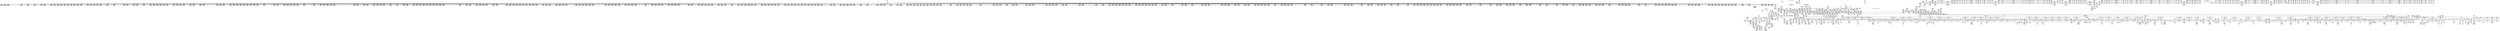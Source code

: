 digraph {
	CE0x469d140 [shape=record,shape=Mrecord,label="{CE0x469d140|task_sid:_do.end|*SummSink*}"]
	CE0x46c0a60 [shape=record,shape=Mrecord,label="{CE0x46c0a60|2472:_%struct.cred*,_:_CRE_2848,2856_|*MultipleSource*|Function::task_sid&Arg::task::|Function::current_has_perm&Arg::tsk::|Function::selinux_task_getsid&Arg::p::|security/selinux/hooks.c,208}"]
	CE0x46d4840 [shape=record,shape=Mrecord,label="{CE0x46d4840|2472:_%struct.cred*,_:_CRE_6328,6329_}"]
	CE0x46344c0 [shape=record,shape=Mrecord,label="{CE0x46344c0|current_sid:_tmp15|security/selinux/hooks.c,218|*SummSource*}"]
	CE0x46a7cb0 [shape=record,shape=Mrecord,label="{CE0x46a7cb0|2472:_%struct.cred*,_:_CRE_552,560_|*MultipleSource*|Function::task_sid&Arg::task::|Function::current_has_perm&Arg::tsk::|Function::selinux_task_getsid&Arg::p::|security/selinux/hooks.c,208}"]
	CE0x47297f0 [shape=record,shape=Mrecord,label="{CE0x47297f0|rcu_lock_release:_bb}"]
	CE0x46374f0 [shape=record,shape=Mrecord,label="{CE0x46374f0|task_sid:_entry|*SummSource*}"]
	CE0x46c36f0 [shape=record,shape=Mrecord,label="{CE0x46c36f0|2472:_%struct.cred*,_:_CRE_2922,2923_}"]
	CE0x471bbf0 [shape=record,shape=Mrecord,label="{CE0x471bbf0|cred_sid:_tmp6|security/selinux/hooks.c,197|*SummSink*}"]
	CE0x471cea0 [shape=record,shape=Mrecord,label="{CE0x471cea0|rcu_read_unlock:_tmp11|include/linux/rcupdate.h,933|*SummSink*}"]
	CE0x46fae20 [shape=record,shape=Mrecord,label="{CE0x46fae20|task_sid:_tmp7|security/selinux/hooks.c,208|*SummSink*}"]
	CE0x3f7a620 [shape=record,shape=Mrecord,label="{CE0x3f7a620|current_has_perm:_perms|Function::current_has_perm&Arg::perms::|*SummSource*}"]
	CE0x46d2f50 [shape=record,shape=Mrecord,label="{CE0x46d2f50|2472:_%struct.cred*,_:_CRE_6307,6308_}"]
	CE0x46eee20 [shape=record,shape=Mrecord,label="{CE0x46eee20|GLOBAL:_rcu_lock_map|Global_var:rcu_lock_map|*SummSource*}"]
	CE0x469c310 [shape=record,shape=Mrecord,label="{CE0x469c310|cred_sid:_security|security/selinux/hooks.c,196}"]
	CE0x470bcf0 [shape=record,shape=Mrecord,label="{CE0x470bcf0|__rcu_read_unlock:_bb}"]
	CE0x46faaa0 [shape=record,shape=Mrecord,label="{CE0x46faaa0|task_sid:_tmp6|security/selinux/hooks.c,208|*SummSource*}"]
	CE0x46b6fd0 [shape=record,shape=Mrecord,label="{CE0x46b6fd0|2472:_%struct.cred*,_:_CRE_2336,2344_|*MultipleSource*|Function::task_sid&Arg::task::|Function::current_has_perm&Arg::tsk::|Function::selinux_task_getsid&Arg::p::|security/selinux/hooks.c,208}"]
	CE0x4725660 [shape=record,shape=Mrecord,label="{CE0x4725660|rcu_lock_acquire:_tmp5|include/linux/rcupdate.h,418|*SummSource*}"]
	CE0x4714f20 [shape=record,shape=Mrecord,label="{CE0x4714f20|i8*_getelementptr_inbounds_(_25_x_i8_,_25_x_i8_*_.str45,_i32_0,_i32_0)|*Constant*|*SummSink*}"]
	CE0x4692680 [shape=record,shape=Mrecord,label="{CE0x4692680|__preempt_count_add:_tmp7|./arch/x86/include/asm/preempt.h,73}"]
	CE0x47618d0 [shape=record,shape=Mrecord,label="{CE0x47618d0|__rcu_read_unlock:_tmp7|include/linux/rcupdate.h,245|*SummSource*}"]
	CE0x46b7720 [shape=record,shape=Mrecord,label="{CE0x46b7720|2472:_%struct.cred*,_:_CRE_2360,2368_|*MultipleSource*|Function::task_sid&Arg::task::|Function::current_has_perm&Arg::tsk::|Function::selinux_task_getsid&Arg::p::|security/selinux/hooks.c,208}"]
	CE0x46316f0 [shape=record,shape=Mrecord,label="{CE0x46316f0|i64*_getelementptr_inbounds_(_2_x_i64_,_2_x_i64_*___llvm_gcov_ctr98,_i64_0,_i64_0)|*Constant*|*SummSink*}"]
	CE0x4684ae0 [shape=record,shape=Mrecord,label="{CE0x4684ae0|_ret_void,_!dbg_!27717|include/linux/rcupdate.h,419|*SummSink*}"]
	CE0x4770310 [shape=record,shape=Mrecord,label="{CE0x4770310|GLOBAL:_lock_release|*Constant*}"]
	CE0x46e3620 [shape=record,shape=Mrecord,label="{CE0x46e3620|task_sid:_tmp15|security/selinux/hooks.c,208|*SummSource*}"]
	CE0x46df030 [shape=record,shape=Mrecord,label="{CE0x46df030|2472:_%struct.cred*,_:_CRE_10600,10604_|*MultipleSource*|Function::task_sid&Arg::task::|Function::current_has_perm&Arg::tsk::|Function::selinux_task_getsid&Arg::p::|security/selinux/hooks.c,208}"]
	CE0x4715230 [shape=record,shape=Mrecord,label="{CE0x4715230|i32_883|*Constant*}"]
	CE0x462ba60 [shape=record,shape=Mrecord,label="{CE0x462ba60|current_sid:_tmp11|security/selinux/hooks.c,218|*SummSink*}"]
	CE0x476e6f0 [shape=record,shape=Mrecord,label="{CE0x476e6f0|i64*_getelementptr_inbounds_(_4_x_i64_,_4_x_i64_*___llvm_gcov_ctr128,_i64_0,_i64_0)|*Constant*|*SummSource*}"]
	CE0x46d0190 [shape=record,shape=Mrecord,label="{CE0x46d0190|2472:_%struct.cred*,_:_CRE_6208,6216_|*MultipleSource*|Function::task_sid&Arg::task::|Function::current_has_perm&Arg::tsk::|Function::selinux_task_getsid&Arg::p::|security/selinux/hooks.c,208}"]
	CE0x470bed0 [shape=record,shape=Mrecord,label="{CE0x470bed0|i64_1|*Constant*}"]
	CE0x46c8610 [shape=record,shape=Mrecord,label="{CE0x46c8610|2472:_%struct.cred*,_:_CRE_3032,3036_|*MultipleSource*|Function::task_sid&Arg::task::|Function::current_has_perm&Arg::tsk::|Function::selinux_task_getsid&Arg::p::|security/selinux/hooks.c,208}"]
	CE0x469a750 [shape=record,shape=Mrecord,label="{CE0x469a750|i64*_getelementptr_inbounds_(_11_x_i64_,_11_x_i64_*___llvm_gcov_ctr127,_i64_0,_i64_1)|*Constant*|*SummSink*}"]
	CE0x46ac960 [shape=record,shape=Mrecord,label="{CE0x46ac960|2472:_%struct.cred*,_:_CRE_704,712_|*MultipleSource*|Function::task_sid&Arg::task::|Function::current_has_perm&Arg::tsk::|Function::selinux_task_getsid&Arg::p::|security/selinux/hooks.c,208}"]
	CE0x4697ec0 [shape=record,shape=Mrecord,label="{CE0x4697ec0|2472:_%struct.cred*,_:_CRE_8,16_|*MultipleSource*|Function::task_sid&Arg::task::|Function::current_has_perm&Arg::tsk::|Function::selinux_task_getsid&Arg::p::|security/selinux/hooks.c,208}"]
	CE0x4652170 [shape=record,shape=Mrecord,label="{CE0x4652170|current_sid:_tmp|*SummSource*}"]
	CE0x4630bf0 [shape=record,shape=Mrecord,label="{CE0x4630bf0|GLOBAL:___llvm_gcov_ctr125|Global_var:__llvm_gcov_ctr125}"]
	CE0x46c2c40 [shape=record,shape=Mrecord,label="{CE0x46c2c40|2472:_%struct.cred*,_:_CRE_2913,2914_}"]
	CE0x4719fd0 [shape=record,shape=Mrecord,label="{CE0x4719fd0|rcu_read_lock:_tmp4|include/linux/rcupdate.h,882}"]
	CE0x47389b0 [shape=record,shape=Mrecord,label="{CE0x47389b0|rcu_lock_release:_entry}"]
	CE0x47a1300 [shape=record,shape=Mrecord,label="{CE0x47a1300|__preempt_count_sub:_tmp2|*SummSink*}"]
	CE0x4651ba0 [shape=record,shape=Mrecord,label="{CE0x4651ba0|i64_3|*Constant*|*SummSink*}"]
	CE0x46876d0 [shape=record,shape=Mrecord,label="{CE0x46876d0|task_sid:_tmp3}"]
	CE0x46c5960 [shape=record,shape=Mrecord,label="{CE0x46c5960|2472:_%struct.cred*,_:_CRE_2951,2952_}"]
	CE0x46ba5e0 [shape=record,shape=Mrecord,label="{CE0x46ba5e0|2472:_%struct.cred*,_:_CRE_2528,2529_}"]
	CE0x4678c30 [shape=record,shape=Mrecord,label="{CE0x4678c30|_call_void_mcount()_#3|*SummSource*}"]
	CE0x4696ae0 [shape=record,shape=Mrecord,label="{CE0x4696ae0|rcu_read_lock:_tmp2|*SummSink*}"]
	CE0x475ca80 [shape=record,shape=Mrecord,label="{CE0x475ca80|__rcu_read_unlock:_tmp4|include/linux/rcupdate.h,244}"]
	CE0x46645b0 [shape=record,shape=Mrecord,label="{CE0x46645b0|current_sid:_tmp13|security/selinux/hooks.c,218}"]
	CE0x46b0550 [shape=record,shape=Mrecord,label="{CE0x46b0550|2472:_%struct.cred*,_:_CRE_1928,1936_|*MultipleSource*|Function::task_sid&Arg::task::|Function::current_has_perm&Arg::tsk::|Function::selinux_task_getsid&Arg::p::|security/selinux/hooks.c,208}"]
	CE0x472ece0 [shape=record,shape=Mrecord,label="{CE0x472ece0|__preempt_count_add:_entry|*SummSink*}"]
	CE0x46bbc00 [shape=record,shape=Mrecord,label="{CE0x46bbc00|2472:_%struct.cred*,_:_CRE_2594,2596_|*MultipleSource*|Function::task_sid&Arg::task::|Function::current_has_perm&Arg::tsk::|Function::selinux_task_getsid&Arg::p::|security/selinux/hooks.c,208}"]
	CE0x46c1610 [shape=record,shape=Mrecord,label="{CE0x46c1610|2472:_%struct.cred*,_:_CRE_2880,2884_|*MultipleSource*|Function::task_sid&Arg::task::|Function::current_has_perm&Arg::tsk::|Function::selinux_task_getsid&Arg::p::|security/selinux/hooks.c,208}"]
	CE0x46bf270 [shape=record,shape=Mrecord,label="{CE0x46bf270|2472:_%struct.cred*,_:_CRE_2768,2776_|*MultipleSource*|Function::task_sid&Arg::task::|Function::current_has_perm&Arg::tsk::|Function::selinux_task_getsid&Arg::p::|security/selinux/hooks.c,208}"]
	CE0x46d4f60 [shape=record,shape=Mrecord,label="{CE0x46d4f60|2472:_%struct.cred*,_:_CRE_6334,6335_}"]
	CE0x46d2370 [shape=record,shape=Mrecord,label="{CE0x46d2370|2472:_%struct.cred*,_:_CRE_6297,6298_}"]
	CE0x469d5a0 [shape=record,shape=Mrecord,label="{CE0x469d5a0|rcu_read_lock:_tmp7|include/linux/rcupdate.h,882}"]
	CE0x4697d60 [shape=record,shape=Mrecord,label="{CE0x4697d60|_ret_void,_!dbg_!27717|include/linux/rcupdate.h,419}"]
	CE0x46b0c70 [shape=record,shape=Mrecord,label="{CE0x46b0c70|2472:_%struct.cred*,_:_CRE_1952,1960_|*MultipleSource*|Function::task_sid&Arg::task::|Function::current_has_perm&Arg::tsk::|Function::selinux_task_getsid&Arg::p::|security/selinux/hooks.c,208}"]
	CE0x46e9360 [shape=record,shape=Mrecord,label="{CE0x46e9360|rcu_read_lock:_do.end}"]
	CE0x468aa70 [shape=record,shape=Mrecord,label="{CE0x468aa70|2472:_%struct.cred*,_:_CRE_256,264_|*MultipleSource*|Function::task_sid&Arg::task::|Function::current_has_perm&Arg::tsk::|Function::selinux_task_getsid&Arg::p::|security/selinux/hooks.c,208}"]
	CE0x46b7230 [shape=record,shape=Mrecord,label="{CE0x46b7230|2472:_%struct.cred*,_:_CRE_2344,2352_|*MultipleSource*|Function::task_sid&Arg::task::|Function::current_has_perm&Arg::tsk::|Function::selinux_task_getsid&Arg::p::|security/selinux/hooks.c,208}"]
	CE0x472af60 [shape=record,shape=Mrecord,label="{CE0x472af60|i64*_getelementptr_inbounds_(_11_x_i64_,_11_x_i64_*___llvm_gcov_ctr132,_i64_0,_i64_0)|*Constant*}"]
	CE0x4659b20 [shape=record,shape=Mrecord,label="{CE0x4659b20|GLOBAL:___llvm_gcov_ctr127|Global_var:__llvm_gcov_ctr127|*SummSink*}"]
	CE0x46d88f0 [shape=record,shape=Mrecord,label="{CE0x46d88f0|2472:_%struct.cred*,_:_CRE_6464,6472_|*MultipleSource*|Function::task_sid&Arg::task::|Function::current_has_perm&Arg::tsk::|Function::selinux_task_getsid&Arg::p::|security/selinux/hooks.c,208}"]
	CE0x4708520 [shape=record,shape=Mrecord,label="{CE0x4708520|i64*_getelementptr_inbounds_(_4_x_i64_,_4_x_i64_*___llvm_gcov_ctr134,_i64_0,_i64_3)|*Constant*|*SummSink*}"]
	CE0x465f0e0 [shape=record,shape=Mrecord,label="{CE0x465f0e0|current_sid:_land.lhs.true|*SummSource*}"]
	CE0x476ddd0 [shape=record,shape=Mrecord,label="{CE0x476ddd0|__rcu_read_lock:_tmp|*SummSink*}"]
	CE0x46c8380 [shape=record,shape=Mrecord,label="{CE0x46c8380|2472:_%struct.cred*,_:_CRE_3024,3032_|*MultipleSource*|Function::task_sid&Arg::task::|Function::current_has_perm&Arg::tsk::|Function::selinux_task_getsid&Arg::p::|security/selinux/hooks.c,208}"]
	CE0x46d81d0 [shape=record,shape=Mrecord,label="{CE0x46d81d0|2472:_%struct.cred*,_:_CRE_6440,6448_|*MultipleSource*|Function::task_sid&Arg::task::|Function::current_has_perm&Arg::tsk::|Function::selinux_task_getsid&Arg::p::|security/selinux/hooks.c,208}"]
	CE0x46f0960 [shape=record,shape=Mrecord,label="{CE0x46f0960|rcu_read_lock:_tmp|*SummSource*}"]
	CE0x4729030 [shape=record,shape=Mrecord,label="{CE0x4729030|_call_void_asm_sideeffect_,_memory_,_dirflag_,_fpsr_,_flags_()_#3,_!dbg_!27714,_!srcloc_!27715|include/linux/rcupdate.h,239|*SummSink*}"]
	CE0x46957a0 [shape=record,shape=Mrecord,label="{CE0x46957a0|2472:_%struct.cred*,_:_CRE_84,88_|*MultipleSource*|Function::task_sid&Arg::task::|Function::current_has_perm&Arg::tsk::|Function::selinux_task_getsid&Arg::p::|security/selinux/hooks.c,208}"]
	CE0x471c0a0 [shape=record,shape=Mrecord,label="{CE0x471c0a0|rcu_read_unlock:_tmp1}"]
	CE0x46bb740 [shape=record,shape=Mrecord,label="{CE0x46bb740|2472:_%struct.cred*,_:_CRE_2584,2592_|*MultipleSource*|Function::task_sid&Arg::task::|Function::current_has_perm&Arg::tsk::|Function::selinux_task_getsid&Arg::p::|security/selinux/hooks.c,208}"]
	CE0x46e13c0 [shape=record,shape=Mrecord,label="{CE0x46e13c0|task_sid:_tmp11|security/selinux/hooks.c,208|*SummSink*}"]
	CE0x3f7a3c0 [shape=record,shape=Mrecord,label="{CE0x3f7a3c0|i32_1024|*Constant*|*SummSink*}"]
	CE0x4643e50 [shape=record,shape=Mrecord,label="{CE0x4643e50|i16_2|*Constant*|*SummSink*}"]
	CE0x46601a0 [shape=record,shape=Mrecord,label="{CE0x46601a0|current_sid:_land.lhs.true2}"]
	CE0x472c050 [shape=record,shape=Mrecord,label="{CE0x472c050|GLOBAL:_lock_acquire|*Constant*|*SummSink*}"]
	CE0x46ca6f0 [shape=record,shape=Mrecord,label="{CE0x46ca6f0|2472:_%struct.cred*,_:_CRE_3128,3136_|*MultipleSource*|Function::task_sid&Arg::task::|Function::current_has_perm&Arg::tsk::|Function::selinux_task_getsid&Arg::p::|security/selinux/hooks.c,208}"]
	CE0x472ad10 [shape=record,shape=Mrecord,label="{CE0x472ad10|rcu_read_unlock:_do.body|*SummSource*}"]
	CE0x46c62e0 [shape=record,shape=Mrecord,label="{CE0x46c62e0|2472:_%struct.cred*,_:_CRE_2959,2960_}"]
	CE0x46bcca0 [shape=record,shape=Mrecord,label="{CE0x46bcca0|2472:_%struct.cred*,_:_CRE_2656,2664_|*MultipleSource*|Function::task_sid&Arg::task::|Function::current_has_perm&Arg::tsk::|Function::selinux_task_getsid&Arg::p::|security/selinux/hooks.c,208}"]
	CE0x469bfd0 [shape=record,shape=Mrecord,label="{CE0x469bfd0|rcu_read_lock:_call|include/linux/rcupdate.h,882|*SummSource*}"]
	CE0x59c86b0 [shape=record,shape=Mrecord,label="{CE0x59c86b0|i64_1|*Constant*|*SummSource*}"]
	CE0x4737370 [shape=record,shape=Mrecord,label="{CE0x4737370|rcu_read_unlock:_tmp21|include/linux/rcupdate.h,935|*SummSink*}"]
	CE0x46321e0 [shape=record,shape=Mrecord,label="{CE0x46321e0|i8*_getelementptr_inbounds_(_45_x_i8_,_45_x_i8_*_.str12,_i32_0,_i32_0)|*Constant*}"]
	CE0x46c26b0 [shape=record,shape=Mrecord,label="{CE0x46c26b0|2472:_%struct.cred*,_:_CRE_2908,2909_}"]
	CE0x4674f60 [shape=record,shape=Mrecord,label="{CE0x4674f60|_call_void_mcount()_#3|*SummSource*}"]
	CE0x464f750 [shape=record,shape=Mrecord,label="{CE0x464f750|selinux_task_getsid:_entry|*SummSource*}"]
	CE0x4635af0 [shape=record,shape=Mrecord,label="{CE0x4635af0|_call_void_mcount()_#3|*SummSink*}"]
	CE0x46c9b10 [shape=record,shape=Mrecord,label="{CE0x46c9b10|2472:_%struct.cred*,_:_CRE_3104,3108_|*MultipleSource*|Function::task_sid&Arg::task::|Function::current_has_perm&Arg::tsk::|Function::selinux_task_getsid&Arg::p::|security/selinux/hooks.c,208}"]
	CE0x46d1d60 [shape=record,shape=Mrecord,label="{CE0x46d1d60|2472:_%struct.cred*,_:_CRE_6291,6292_}"]
	CE0x46384d0 [shape=record,shape=Mrecord,label="{CE0x46384d0|2472:_%struct.cred*,_:_CRE_692,693_}"]
	CE0x465eed0 [shape=record,shape=Mrecord,label="{CE0x465eed0|current_sid:_land.lhs.true2|*SummSink*}"]
	CE0x46f80c0 [shape=record,shape=Mrecord,label="{CE0x46f80c0|_ret_void,_!dbg_!27735|include/linux/rcupdate.h,938|*SummSink*}"]
	CE0x46d1e10 [shape=record,shape=Mrecord,label="{CE0x46d1e10|2472:_%struct.cred*,_:_CRE_6292,6293_}"]
	CE0x46d8690 [shape=record,shape=Mrecord,label="{CE0x46d8690|2472:_%struct.cred*,_:_CRE_6456,6464_|*MultipleSource*|Function::task_sid&Arg::task::|Function::current_has_perm&Arg::tsk::|Function::selinux_task_getsid&Arg::p::|security/selinux/hooks.c,208}"]
	CE0x4690eb0 [shape=record,shape=Mrecord,label="{CE0x4690eb0|__preempt_count_sub:_tmp1}"]
	CE0x46620f0 [shape=record,shape=Mrecord,label="{CE0x46620f0|i8*_getelementptr_inbounds_(_25_x_i8_,_25_x_i8_*_.str3,_i32_0,_i32_0)|*Constant*|*SummSource*}"]
	CE0x46eed60 [shape=record,shape=Mrecord,label="{CE0x46eed60|GLOBAL:_rcu_lock_map|Global_var:rcu_lock_map}"]
	CE0x47780a0 [shape=record,shape=Mrecord,label="{CE0x47780a0|i64*_getelementptr_inbounds_(_4_x_i64_,_4_x_i64_*___llvm_gcov_ctr135,_i64_0,_i64_2)|*Constant*|*SummSink*}"]
	CE0x4634530 [shape=record,shape=Mrecord,label="{CE0x4634530|current_sid:_tmp15|security/selinux/hooks.c,218|*SummSink*}"]
	CE0x47615e0 [shape=record,shape=Mrecord,label="{CE0x47615e0|__rcu_read_unlock:_tmp7|include/linux/rcupdate.h,245|*SummSink*}"]
	CE0x47143e0 [shape=record,shape=Mrecord,label="{CE0x47143e0|_call_void_lockdep_rcu_suspicious(i8*_getelementptr_inbounds_(_25_x_i8_,_25_x_i8_*_.str45,_i32_0,_i32_0),_i32_883,_i8*_getelementptr_inbounds_(_42_x_i8_,_42_x_i8_*_.str46,_i32_0,_i32_0))_#10,_!dbg_!27728|include/linux/rcupdate.h,882|*SummSink*}"]
	CE0x46d8fe0 [shape=record,shape=Mrecord,label="{CE0x46d8fe0|2472:_%struct.cred*,_:_CRE_6476,6480_|*MultipleSource*|Function::task_sid&Arg::task::|Function::current_has_perm&Arg::tsk::|Function::selinux_task_getsid&Arg::p::|security/selinux/hooks.c,208}"]
	CE0x475b6d0 [shape=record,shape=Mrecord,label="{CE0x475b6d0|__preempt_count_sub:_sub|./arch/x86/include/asm/preempt.h,77|*SummSource*}"]
	CE0x46ad110 [shape=record,shape=Mrecord,label="{CE0x46ad110|2472:_%struct.cred*,_:_CRE_736,744_|*MultipleSource*|Function::task_sid&Arg::task::|Function::current_has_perm&Arg::tsk::|Function::selinux_task_getsid&Arg::p::|security/selinux/hooks.c,208}"]
	CE0x465edc0 [shape=record,shape=Mrecord,label="{CE0x465edc0|current_sid:_land.lhs.true2|*SummSource*}"]
	CE0x465f010 [shape=record,shape=Mrecord,label="{CE0x465f010|current_sid:_land.lhs.true}"]
	CE0x468a150 [shape=record,shape=Mrecord,label="{CE0x468a150|task_sid:_land.lhs.true|*SummSink*}"]
	CE0x465bcd0 [shape=record,shape=Mrecord,label="{CE0x465bcd0|2472:_%struct.cred*,_:_CRE_504,512_|*MultipleSource*|Function::task_sid&Arg::task::|Function::current_has_perm&Arg::tsk::|Function::selinux_task_getsid&Arg::p::|security/selinux/hooks.c,208}"]
	CE0x4655b90 [shape=record,shape=Mrecord,label="{CE0x4655b90|current_sid:_tmp1|*SummSink*}"]
	CE0x4687740 [shape=record,shape=Mrecord,label="{CE0x4687740|task_sid:_tmp3|*SummSource*}"]
	CE0x46b9140 [shape=record,shape=Mrecord,label="{CE0x46b9140|2472:_%struct.cred*,_:_CRE_2488,2504_|*MultipleSource*|Function::task_sid&Arg::task::|Function::current_has_perm&Arg::tsk::|Function::selinux_task_getsid&Arg::p::|security/selinux/hooks.c,208}"]
	CE0x46ce9a0 [shape=record,shape=Mrecord,label="{CE0x46ce9a0|2472:_%struct.cred*,_:_CRE_6008,6136_|*MultipleSource*|Function::task_sid&Arg::task::|Function::current_has_perm&Arg::tsk::|Function::selinux_task_getsid&Arg::p::|security/selinux/hooks.c,208}"]
	CE0x4648570 [shape=record,shape=Mrecord,label="{CE0x4648570|rcu_read_lock:_bb|*SummSource*}"]
	CE0x4650f50 [shape=record,shape=Mrecord,label="{CE0x4650f50|task_sid:_entry}"]
	CE0x46cb9f0 [shape=record,shape=Mrecord,label="{CE0x46cb9f0|2472:_%struct.cred*,_:_CRE_3168,5856_|*MultipleSource*|Function::task_sid&Arg::task::|Function::current_has_perm&Arg::tsk::|Function::selinux_task_getsid&Arg::p::|security/selinux/hooks.c,208}"]
	CE0x4689630 [shape=record,shape=Mrecord,label="{CE0x4689630|task_sid:_tmp1|*SummSink*}"]
	CE0x46d4aa0 [shape=record,shape=Mrecord,label="{CE0x46d4aa0|2472:_%struct.cred*,_:_CRE_6330,6331_}"]
	CE0x4765c10 [shape=record,shape=Mrecord,label="{CE0x4765c10|__preempt_count_add:_tmp7|./arch/x86/include/asm/preempt.h,73|*SummSink*}"]
	CE0x4761d80 [shape=record,shape=Mrecord,label="{CE0x4761d80|__preempt_count_add:_do.end|*SummSink*}"]
	CE0x4631ad0 [shape=record,shape=Mrecord,label="{CE0x4631ad0|i32_218|*Constant*|*SummSource*}"]
	CE0x4643160 [shape=record,shape=Mrecord,label="{CE0x4643160|avc_has_perm:_requested|Function::avc_has_perm&Arg::requested::|*SummSink*}"]
	CE0x463d350 [shape=record,shape=Mrecord,label="{CE0x463d350|current_has_perm:_tsk|Function::current_has_perm&Arg::tsk::|*SummSink*}"]
	CE0x46783f0 [shape=record,shape=Mrecord,label="{CE0x46783f0|i64*_getelementptr_inbounds_(_2_x_i64_,_2_x_i64_*___llvm_gcov_ctr131,_i64_0,_i64_1)|*Constant*}"]
	CE0x476fcd0 [shape=record,shape=Mrecord,label="{CE0x476fcd0|rcu_lock_release:_tmp5|include/linux/rcupdate.h,423|*SummSink*}"]
	CE0x46f3700 [shape=record,shape=Mrecord,label="{CE0x46f3700|task_sid:_tmp24|security/selinux/hooks.c,208|*SummSource*}"]
	CE0x4686e70 [shape=record,shape=Mrecord,label="{CE0x4686e70|GLOBAL:_rcu_lock_acquire|*Constant*|*SummSink*}"]
	CE0x46a1fa0 [shape=record,shape=Mrecord,label="{CE0x46a1fa0|rcu_read_lock:_call3|include/linux/rcupdate.h,882}"]
	CE0x472c870 [shape=record,shape=Mrecord,label="{CE0x472c870|rcu_read_unlock:_tobool1|include/linux/rcupdate.h,933}"]
	CE0x46850e0 [shape=record,shape=Mrecord,label="{CE0x46850e0|rcu_read_lock:_entry}"]
	CE0x4717d70 [shape=record,shape=Mrecord,label="{CE0x4717d70|cred_sid:_tmp5|security/selinux/hooks.c,196}"]
	CE0x4689e50 [shape=record,shape=Mrecord,label="{CE0x4689e50|task_sid:_bb|*SummSource*}"]
	CE0x46ac4a0 [shape=record,shape=Mrecord,label="{CE0x46ac4a0|2472:_%struct.cred*,_:_CRE_700,701_}"]
	CE0x46c5cf0 [shape=record,shape=Mrecord,label="{CE0x46c5cf0|2472:_%struct.cred*,_:_CRE_2954,2955_}"]
	CE0x46f2920 [shape=record,shape=Mrecord,label="{CE0x46f2920|task_sid:_tmp22|security/selinux/hooks.c,208|*SummSource*}"]
	CE0x469baf0 [shape=record,shape=Mrecord,label="{CE0x469baf0|%struct.task_struct*_(%struct.task_struct**)*_asm_movq_%gs:$_1:P_,$0_,_r,im,_dirflag_,_fpsr_,_flags_}"]
	CE0x46d7f70 [shape=record,shape=Mrecord,label="{CE0x46d7f70|2472:_%struct.cred*,_:_CRE_6432,6436_|*MultipleSource*|Function::task_sid&Arg::task::|Function::current_has_perm&Arg::tsk::|Function::selinux_task_getsid&Arg::p::|security/selinux/hooks.c,208}"]
	CE0x46f7f10 [shape=record,shape=Mrecord,label="{CE0x46f7f10|rcu_read_unlock:_entry|*SummSink*}"]
	CE0x468bf80 [shape=record,shape=Mrecord,label="{CE0x468bf80|task_sid:_do.body5|*SummSink*}"]
	CE0x4689400 [shape=record,shape=Mrecord,label="{CE0x4689400|rcu_read_lock:_land.lhs.true2|*SummSink*}"]
	CE0x476a100 [shape=record,shape=Mrecord,label="{CE0x476a100|__rcu_read_unlock:_tmp3}"]
	CE0x46b9f80 [shape=record,shape=Mrecord,label="{CE0x46b9f80|2472:_%struct.cred*,_:_CRE_2522,2523_}"]
	CE0x46f6be0 [shape=record,shape=Mrecord,label="{CE0x46f6be0|GLOBAL:_cred_sid|*Constant*|*SummSink*}"]
	CE0x4665580 [shape=record,shape=Mrecord,label="{CE0x4665580|_call_void___rcu_read_lock()_#10,_!dbg_!27710|include/linux/rcupdate.h,879|*SummSink*}"]
	CE0x4703ea0 [shape=record,shape=Mrecord,label="{CE0x4703ea0|i8*_undef|*Constant*|*SummSource*}"]
	CE0x46fc330 [shape=record,shape=Mrecord,label="{CE0x46fc330|__rcu_read_lock:_do.end|*SummSink*}"]
	CE0x46b4540 [shape=record,shape=Mrecord,label="{CE0x46b4540|2472:_%struct.cred*,_:_CRE_2128,2136_|*MultipleSource*|Function::task_sid&Arg::task::|Function::current_has_perm&Arg::tsk::|Function::selinux_task_getsid&Arg::p::|security/selinux/hooks.c,208}"]
	CE0x462aa30 [shape=record,shape=Mrecord,label="{CE0x462aa30|COLLAPSED:_GCMRE___llvm_gcov_ctr128_internal_global_4_x_i64_zeroinitializer:_elem_0:default:}"]
	CE0x471f070 [shape=record,shape=Mrecord,label="{CE0x471f070|rcu_read_unlock:_tmp13|include/linux/rcupdate.h,933|*SummSource*}"]
	CE0x475f210 [shape=record,shape=Mrecord,label="{CE0x475f210|__preempt_count_sub:_bb|*SummSource*}"]
	CE0x46fa690 [shape=record,shape=Mrecord,label="{CE0x46fa690|task_sid:_tmp8|security/selinux/hooks.c,208}"]
	CE0x46a4260 [shape=record,shape=Mrecord,label="{CE0x46a4260|rcu_read_lock:_tmp16|include/linux/rcupdate.h,882|*SummSource*}"]
	CE0x46d6980 [shape=record,shape=Mrecord,label="{CE0x46d6980|2472:_%struct.cred*,_:_CRE_6356,6357_}"]
	CE0x4635f70 [shape=record,shape=Mrecord,label="{CE0x4635f70|i64*_getelementptr_inbounds_(_2_x_i64_,_2_x_i64_*___llvm_gcov_ctr281,_i64_0,_i64_1)|*Constant*|*SummSource*}"]
	CE0x472a260 [shape=record,shape=Mrecord,label="{CE0x472a260|_ret_void,_!dbg_!27719|./arch/x86/include/asm/preempt.h,73|*SummSource*}"]
	CE0x46bb090 [shape=record,shape=Mrecord,label="{CE0x46bb090|2472:_%struct.cred*,_:_CRE_2544,2568_|*MultipleSource*|Function::task_sid&Arg::task::|Function::current_has_perm&Arg::tsk::|Function::selinux_task_getsid&Arg::p::|security/selinux/hooks.c,208}"]
	CE0x463f560 [shape=record,shape=Mrecord,label="{CE0x463f560|current_sid:_tmp6|security/selinux/hooks.c,218}"]
	CE0x468a090 [shape=record,shape=Mrecord,label="{CE0x468a090|task_sid:_land.lhs.true|*SummSource*}"]
	CE0x46c6540 [shape=record,shape=Mrecord,label="{CE0x46c6540|2472:_%struct.cred*,_:_CRE_2961,2962_}"]
	CE0x46b47a0 [shape=record,shape=Mrecord,label="{CE0x46b47a0|2472:_%struct.cred*,_:_CRE_2136,2144_|*MultipleSource*|Function::task_sid&Arg::task::|Function::current_has_perm&Arg::tsk::|Function::selinux_task_getsid&Arg::p::|security/selinux/hooks.c,208}"]
	CE0x469f4e0 [shape=record,shape=Mrecord,label="{CE0x469f4e0|2472:_%struct.cred*,_:_CRE_64,72_|*MultipleSource*|Function::task_sid&Arg::task::|Function::current_has_perm&Arg::tsk::|Function::selinux_task_getsid&Arg::p::|security/selinux/hooks.c,208}"]
	CE0x4693540 [shape=record,shape=Mrecord,label="{CE0x4693540|__preempt_count_sub:_do.body|*SummSink*}"]
	CE0x469f930 [shape=record,shape=Mrecord,label="{CE0x469f930|i64*_getelementptr_inbounds_(_2_x_i64_,_2_x_i64_*___llvm_gcov_ctr131,_i64_0,_i64_0)|*Constant*|*SummSource*}"]
	CE0x475be30 [shape=record,shape=Mrecord,label="{CE0x475be30|rcu_lock_release:_tmp4|include/linux/rcupdate.h,423}"]
	CE0x46d3c60 [shape=record,shape=Mrecord,label="{CE0x46d3c60|2472:_%struct.cred*,_:_CRE_6318,6319_}"]
	CE0x4699020 [shape=record,shape=Mrecord,label="{CE0x4699020|__rcu_read_lock:_tmp7|include/linux/rcupdate.h,240|*SummSource*}"]
	CE0x46f9a10 [shape=record,shape=Mrecord,label="{CE0x46f9a10|task_sid:_call|security/selinux/hooks.c,208|*SummSource*}"]
	CE0x462bec0 [shape=record,shape=Mrecord,label="{CE0x462bec0|current_sid:_tmp12|security/selinux/hooks.c,218|*SummSink*}"]
	CE0x59c8640 [shape=record,shape=Mrecord,label="{CE0x59c8640|i64_1|*Constant*}"]
	CE0x46755f0 [shape=record,shape=Mrecord,label="{CE0x46755f0|COLLAPSED:_GCMRE_current_task_external_global_%struct.task_struct*:_elem_0::|security/selinux/hooks.c,218}"]
	CE0x46912b0 [shape=record,shape=Mrecord,label="{CE0x46912b0|__preempt_count_sub:_tmp|*SummSource*}"]
	CE0x46ad5d0 [shape=record,shape=Mrecord,label="{CE0x46ad5d0|2472:_%struct.cred*,_:_CRE_760,768_|*MultipleSource*|Function::task_sid&Arg::task::|Function::current_has_perm&Arg::tsk::|Function::selinux_task_getsid&Arg::p::|security/selinux/hooks.c,208}"]
	CE0x46de190 [shape=record,shape=Mrecord,label="{CE0x46de190|2472:_%struct.cred*,_:_CRE_10560,10568_|*MultipleSource*|Function::task_sid&Arg::task::|Function::current_has_perm&Arg::tsk::|Function::selinux_task_getsid&Arg::p::|security/selinux/hooks.c,208}"]
	CE0x47052e0 [shape=record,shape=Mrecord,label="{CE0x47052e0|rcu_lock_release:_tmp7|*SummSink*}"]
	CE0x46f25c0 [shape=record,shape=Mrecord,label="{CE0x46f25c0|task_sid:_tmp20|security/selinux/hooks.c,208}"]
	CE0x469ff20 [shape=record,shape=Mrecord,label="{CE0x469ff20|2472:_%struct.cred*,_:_CRE_112,116_|*MultipleSource*|Function::task_sid&Arg::task::|Function::current_has_perm&Arg::tsk::|Function::selinux_task_getsid&Arg::p::|security/selinux/hooks.c,208}"]
	CE0x46f6cb0 [shape=record,shape=Mrecord,label="{CE0x46f6cb0|cred_sid:_entry}"]
	CE0x475fbc0 [shape=record,shape=Mrecord,label="{CE0x475fbc0|__preempt_count_sub:_tmp1|*SummSource*}"]
	CE0x46a2fc0 [shape=record,shape=Mrecord,label="{CE0x46a2fc0|i64_6|*Constant*}"]
	CE0x47179f0 [shape=record,shape=Mrecord,label="{CE0x47179f0|rcu_read_unlock:_if.then|*SummSink*}"]
	CE0x467a6b0 [shape=record,shape=Mrecord,label="{CE0x467a6b0|current_sid:_tmp22|security/selinux/hooks.c,218}"]
	CE0x46649c0 [shape=record,shape=Mrecord,label="{CE0x46649c0|current_sid:_tmp14|security/selinux/hooks.c,218|*SummSink*}"]
	CE0x475caf0 [shape=record,shape=Mrecord,label="{CE0x475caf0|__rcu_read_unlock:_tmp4|include/linux/rcupdate.h,244|*SummSource*}"]
	CE0x47160b0 [shape=record,shape=Mrecord,label="{CE0x47160b0|i64*_getelementptr_inbounds_(_11_x_i64_,_11_x_i64_*___llvm_gcov_ctr127,_i64_0,_i64_9)|*Constant*|*SummSource*}"]
	CE0x46e3170 [shape=record,shape=Mrecord,label="{CE0x46e3170|task_sid:_tmp14|security/selinux/hooks.c,208|*SummSink*}"]
	CE0x469c7c0 [shape=record,shape=Mrecord,label="{CE0x469c7c0|2472:_%struct.cred*,_:_CRE_24,28_|*MultipleSource*|Function::task_sid&Arg::task::|Function::current_has_perm&Arg::tsk::|Function::selinux_task_getsid&Arg::p::|security/selinux/hooks.c,208}"]
	CE0x46b95d0 [shape=record,shape=Mrecord,label="{CE0x46b95d0|2472:_%struct.cred*,_:_CRE_2508,2512_|*MultipleSource*|Function::task_sid&Arg::task::|Function::current_has_perm&Arg::tsk::|Function::selinux_task_getsid&Arg::p::|security/selinux/hooks.c,208}"]
	CE0x46551f0 [shape=record,shape=Mrecord,label="{CE0x46551f0|current_has_perm:_bb|*SummSource*}"]
	CE0x46c8f90 [shape=record,shape=Mrecord,label="{CE0x46c8f90|2472:_%struct.cred*,_:_CRE_3064,3072_|*MultipleSource*|Function::task_sid&Arg::task::|Function::current_has_perm&Arg::tsk::|Function::selinux_task_getsid&Arg::p::|security/selinux/hooks.c,208}"]
	CE0x465d810 [shape=record,shape=Mrecord,label="{CE0x465d810|i32_78|*Constant*}"]
	CE0x4633e00 [shape=record,shape=Mrecord,label="{CE0x4633e00|i1_true|*Constant*|*SummSink*}"]
	CE0x471e860 [shape=record,shape=Mrecord,label="{CE0x471e860|rcu_lock_acquire:___here}"]
	CE0x4644df0 [shape=record,shape=Mrecord,label="{CE0x4644df0|current_sid:_tmp14|security/selinux/hooks.c,218}"]
	CE0x4727e70 [shape=record,shape=Mrecord,label="{CE0x4727e70|rcu_lock_release:_tmp1|*SummSource*}"]
	CE0x476bb60 [shape=record,shape=Mrecord,label="{CE0x476bb60|__rcu_read_lock:_bb|*SummSink*}"]
	CE0x4686a40 [shape=record,shape=Mrecord,label="{CE0x4686a40|task_sid:_do.body|*SummSink*}"]
	CE0x4658940 [shape=record,shape=Mrecord,label="{CE0x4658940|i64*_getelementptr_inbounds_(_2_x_i64_,_2_x_i64_*___llvm_gcov_ctr136,_i64_0,_i64_0)|*Constant*|*SummSource*}"]
	CE0x46e2650 [shape=record,shape=Mrecord,label="{CE0x46e2650|task_sid:_tobool4|security/selinux/hooks.c,208|*SummSource*}"]
	CE0x46c7f20 [shape=record,shape=Mrecord,label="{CE0x46c7f20|2472:_%struct.cred*,_:_CRE_3000,3008_|*MultipleSource*|Function::task_sid&Arg::task::|Function::current_has_perm&Arg::tsk::|Function::selinux_task_getsid&Arg::p::|security/selinux/hooks.c,208}"]
	CE0x4676710 [shape=record,shape=Mrecord,label="{CE0x4676710|rcu_read_lock:_tmp10|include/linux/rcupdate.h,882|*SummSource*}"]
	CE0x4685350 [shape=record,shape=Mrecord,label="{CE0x4685350|rcu_read_lock:_entry|*SummSource*}"]
	CE0x4693ef0 [shape=record,shape=Mrecord,label="{CE0x4693ef0|i64*_getelementptr_inbounds_(_4_x_i64_,_4_x_i64_*___llvm_gcov_ctr129,_i64_0,_i64_1)|*Constant*|*SummSink*}"]
	CE0x4729680 [shape=record,shape=Mrecord,label="{CE0x4729680|GLOBAL:___llvm_gcov_ctr132|Global_var:__llvm_gcov_ctr132|*SummSource*}"]
	CE0x46aefc0 [shape=record,shape=Mrecord,label="{CE0x46aefc0|2472:_%struct.cred*,_:_CRE_1856,1864_|*MultipleSource*|Function::task_sid&Arg::task::|Function::current_has_perm&Arg::tsk::|Function::selinux_task_getsid&Arg::p::|security/selinux/hooks.c,208}"]
	CE0x4675000 [shape=record,shape=Mrecord,label="{CE0x4675000|_call_void_mcount()_#3|*SummSink*}"]
	CE0x4738ad0 [shape=record,shape=Mrecord,label="{CE0x4738ad0|_ret_void,_!dbg_!27717|include/linux/rcupdate.h,424|*SummSink*}"]
	CE0x4637360 [shape=record,shape=Mrecord,label="{CE0x4637360|current_has_perm:_call2|security/selinux/hooks.c,1544|*SummSink*}"]
	CE0x4640a40 [shape=record,shape=Mrecord,label="{CE0x4640a40|selinux_task_getsid:_tmp1|*SummSource*}"]
	CE0x475e990 [shape=record,shape=Mrecord,label="{CE0x475e990|__preempt_count_sub:_entry|*SummSink*}"]
	CE0x46ca230 [shape=record,shape=Mrecord,label="{CE0x46ca230|2472:_%struct.cred*,_:_CRE_3116,3120_|*MultipleSource*|Function::task_sid&Arg::task::|Function::current_has_perm&Arg::tsk::|Function::selinux_task_getsid&Arg::p::|security/selinux/hooks.c,208}"]
	CE0x5895940 [shape=record,shape=Mrecord,label="{CE0x5895940|selinux_task_getsid:_call|security/selinux/hooks.c,3584|*SummSink*}"]
	CE0x4769dd0 [shape=record,shape=Mrecord,label="{CE0x4769dd0|__rcu_read_unlock:_tmp2}"]
	CE0x479b8c0 [shape=record,shape=Mrecord,label="{CE0x479b8c0|__preempt_count_sub:_tmp6|./arch/x86/include/asm/preempt.h,78|*SummSink*}"]
	CE0x4656b40 [shape=record,shape=Mrecord,label="{CE0x4656b40|GLOBAL:___llvm_gcov_ctr125|Global_var:__llvm_gcov_ctr125|*SummSink*}"]
	CE0x46e1b20 [shape=record,shape=Mrecord,label="{CE0x46e1b20|task_sid:_tmp13|security/selinux/hooks.c,208|*SummSource*}"]
	CE0x46af480 [shape=record,shape=Mrecord,label="{CE0x46af480|2472:_%struct.cred*,_:_CRE_1872,1880_|*MultipleSource*|Function::task_sid&Arg::task::|Function::current_has_perm&Arg::tsk::|Function::selinux_task_getsid&Arg::p::|security/selinux/hooks.c,208}"]
	CE0x46f7b20 [shape=record,shape=Mrecord,label="{CE0x46f7b20|GLOBAL:_rcu_read_unlock|*Constant*|*SummSink*}"]
	CE0x4637db0 [shape=record,shape=Mrecord,label="{CE0x4637db0|2472:_%struct.cred*,_:_CRE_688,689_}"]
	CE0x471f3c0 [shape=record,shape=Mrecord,label="{CE0x471f3c0|__rcu_read_lock:_tmp4|include/linux/rcupdate.h,239|*SummSource*}"]
	CE0x47aefa0 [shape=record,shape=Mrecord,label="{CE0x47aefa0|__preempt_count_add:_tmp5|./arch/x86/include/asm/preempt.h,72|*SummSource*}"]
	CE0x46e2c30 [shape=record,shape=Mrecord,label="{CE0x46e2c30|i64_7|*Constant*|*SummSink*}"]
	CE0x469d030 [shape=record,shape=Mrecord,label="{CE0x469d030|task_sid:_do.end|*SummSource*}"]
	CE0x4687dd0 [shape=record,shape=Mrecord,label="{CE0x4687dd0|i32_77|*Constant*|*SummSource*}"]
	CE0x46efec0 [shape=record,shape=Mrecord,label="{CE0x46efec0|rcu_read_unlock:_tmp5|include/linux/rcupdate.h,933|*SummSource*}"]
	CE0x46a2e10 [shape=record,shape=Mrecord,label="{CE0x46a2e10|rcu_read_unlock:_tmp10|include/linux/rcupdate.h,933}"]
	CE0x46d70a0 [shape=record,shape=Mrecord,label="{CE0x46d70a0|2472:_%struct.cred*,_:_CRE_6376,6384_|*MultipleSource*|Function::task_sid&Arg::task::|Function::current_has_perm&Arg::tsk::|Function::selinux_task_getsid&Arg::p::|security/selinux/hooks.c,208}"]
	CE0x469c860 [shape=record,shape=Mrecord,label="{CE0x469c860|2472:_%struct.cred*,_:_CRE_32,40_|*MultipleSource*|Function::task_sid&Arg::task::|Function::current_has_perm&Arg::tsk::|Function::selinux_task_getsid&Arg::p::|security/selinux/hooks.c,208}"]
	CE0x4709d70 [shape=record,shape=Mrecord,label="{CE0x4709d70|__preempt_count_sub:_tmp}"]
	CE0x4642530 [shape=record,shape=Mrecord,label="{CE0x4642530|current_has_perm:_call2|security/selinux/hooks.c,1544|*SummSource*}"]
	CE0x47a1220 [shape=record,shape=Mrecord,label="{CE0x47a1220|__preempt_count_sub:_tmp2}"]
	CE0x47658a0 [shape=record,shape=Mrecord,label="{CE0x47658a0|__rcu_read_unlock:_tmp1}"]
	CE0x469ac70 [shape=record,shape=Mrecord,label="{CE0x469ac70|2472:_%struct.cred*,_:_CRE_160,164_|*MultipleSource*|Function::task_sid&Arg::task::|Function::current_has_perm&Arg::tsk::|Function::selinux_task_getsid&Arg::p::|security/selinux/hooks.c,208}"]
	CE0x4716210 [shape=record,shape=Mrecord,label="{CE0x4716210|i64*_getelementptr_inbounds_(_11_x_i64_,_11_x_i64_*___llvm_gcov_ctr127,_i64_0,_i64_9)|*Constant*|*SummSink*}"]
	CE0x46c91f0 [shape=record,shape=Mrecord,label="{CE0x46c91f0|2472:_%struct.cred*,_:_CRE_3072,3080_|*MultipleSource*|Function::task_sid&Arg::task::|Function::current_has_perm&Arg::tsk::|Function::selinux_task_getsid&Arg::p::|security/selinux/hooks.c,208}"]
	CE0x46e1290 [shape=record,shape=Mrecord,label="{CE0x46e1290|task_sid:_tmp11|security/selinux/hooks.c,208|*SummSource*}"]
	CE0x46dbcd0 [shape=record,shape=Mrecord,label="{CE0x46dbcd0|2472:_%struct.cred*,_:_CRE_6624,6632_|*MultipleSource*|Function::task_sid&Arg::task::|Function::current_has_perm&Arg::tsk::|Function::selinux_task_getsid&Arg::p::|security/selinux/hooks.c,208}"]
	CE0x47341d0 [shape=record,shape=Mrecord,label="{CE0x47341d0|i32_1|*Constant*}"]
	CE0x46d6d10 [shape=record,shape=Mrecord,label="{CE0x46d6d10|2472:_%struct.cred*,_:_CRE_6359,6360_}"]
	CE0x465f5e0 [shape=record,shape=Mrecord,label="{CE0x465f5e0|current_sid:_call|security/selinux/hooks.c,218|*SummSink*}"]
	CE0x46cbc50 [shape=record,shape=Mrecord,label="{CE0x46cbc50|2472:_%struct.cred*,_:_CRE_5856,5860_|*MultipleSource*|Function::task_sid&Arg::task::|Function::current_has_perm&Arg::tsk::|Function::selinux_task_getsid&Arg::p::|security/selinux/hooks.c,208}"]
	CE0x46bae30 [shape=record,shape=Mrecord,label="{CE0x46bae30|2472:_%struct.cred*,_:_CRE_2535,2536_}"]
	CE0x472b770 [shape=record,shape=Mrecord,label="{CE0x472b770|GLOBAL:___llvm_gcov_ctr132|Global_var:__llvm_gcov_ctr132}"]
	CE0x46f5880 [shape=record,shape=Mrecord,label="{CE0x46f5880|i64*_getelementptr_inbounds_(_13_x_i64_,_13_x_i64_*___llvm_gcov_ctr126,_i64_0,_i64_12)|*Constant*|*SummSink*}"]
	CE0x4632980 [shape=record,shape=Mrecord,label="{CE0x4632980|i64*_getelementptr_inbounds_(_11_x_i64_,_11_x_i64_*___llvm_gcov_ctr125,_i64_0,_i64_9)|*Constant*|*SummSink*}"]
	CE0x475bea0 [shape=record,shape=Mrecord,label="{CE0x475bea0|rcu_lock_release:_tmp4|include/linux/rcupdate.h,423|*SummSource*}"]
	CE0x4684bf0 [shape=record,shape=Mrecord,label="{CE0x4684bf0|cred_sid:_security|security/selinux/hooks.c,196|*SummSink*}"]
	CE0x472f790 [shape=record,shape=Mrecord,label="{CE0x472f790|GLOBAL:_rcu_read_unlock.__warned|Global_var:rcu_read_unlock.__warned|*SummSink*}"]
	CE0x46fdbd0 [shape=record,shape=Mrecord,label="{CE0x46fdbd0|rcu_lock_release:___here}"]
	CE0x46931d0 [shape=record,shape=Mrecord,label="{CE0x46931d0|__preempt_count_sub:_do.body}"]
	CE0x46b3470 [shape=record,shape=Mrecord,label="{CE0x46b3470|2472:_%struct.cred*,_:_CRE_2076,2080_|*MultipleSource*|Function::task_sid&Arg::task::|Function::current_has_perm&Arg::tsk::|Function::selinux_task_getsid&Arg::p::|security/selinux/hooks.c,208}"]
	CE0x46c7250 [shape=record,shape=Mrecord,label="{CE0x46c7250|2472:_%struct.cred*,_:_CRE_2972,2973_}"]
	CE0x46baaa0 [shape=record,shape=Mrecord,label="{CE0x46baaa0|2472:_%struct.cred*,_:_CRE_2532,2533_}"]
	CE0x475acf0 [shape=record,shape=Mrecord,label="{CE0x475acf0|_call_void_asm_addl_$1,_%gs:$0_,_*m,ri,*m,_dirflag_,_fpsr_,_flags_(i32*___preempt_count,_i32_%sub,_i32*___preempt_count)_#3,_!dbg_!27717,_!srcloc_!27718|./arch/x86/include/asm/preempt.h,77|*SummSource*}"]
	CE0x4698c90 [shape=record,shape=Mrecord,label="{CE0x4698c90|2472:_%struct.cred*,_:_CRE_208,216_|*MultipleSource*|Function::task_sid&Arg::task::|Function::current_has_perm&Arg::tsk::|Function::selinux_task_getsid&Arg::p::|security/selinux/hooks.c,208}"]
	CE0x4686470 [shape=record,shape=Mrecord,label="{CE0x4686470|cred_sid:_tmp3}"]
	CE0x475e610 [shape=record,shape=Mrecord,label="{CE0x475e610|__preempt_count_sub:_entry}"]
	CE0x46b8ee0 [shape=record,shape=Mrecord,label="{CE0x46b8ee0|2472:_%struct.cred*,_:_CRE_2480,2488_|*MultipleSource*|Function::task_sid&Arg::task::|Function::current_has_perm&Arg::tsk::|Function::selinux_task_getsid&Arg::p::|security/selinux/hooks.c,208}"]
	CE0x4656520 [shape=record,shape=Mrecord,label="{CE0x4656520|i64*_getelementptr_inbounds_(_2_x_i64_,_2_x_i64_*___llvm_gcov_ctr281,_i64_0,_i64_0)|*Constant*}"]
	CE0x4764c40 [shape=record,shape=Mrecord,label="{CE0x4764c40|__preempt_count_sub:_tmp|*SummSink*}"]
	CE0x46eb270 [shape=record,shape=Mrecord,label="{CE0x46eb270|GLOBAL:_lock_acquire|*Constant*|*SummSource*}"]
	CE0x46eefb0 [shape=record,shape=Mrecord,label="{CE0x46eefb0|COLLAPSED:_GCMRE___llvm_gcov_ctr132_internal_global_11_x_i64_zeroinitializer:_elem_0:default:}"]
	CE0x4769eb0 [shape=record,shape=Mrecord,label="{CE0x4769eb0|__rcu_read_unlock:_tmp2|*SummSink*}"]
	CE0x46e0820 [shape=record,shape=Mrecord,label="{CE0x46e0820|task_sid:_tobool1|security/selinux/hooks.c,208|*SummSink*}"]
	CE0x4663020 [shape=record,shape=Mrecord,label="{CE0x4663020|task_sid:_land.lhs.true2|*SummSource*}"]
	CE0x465df70 [shape=record,shape=Mrecord,label="{CE0x465df70|current_sid:_sid|security/selinux/hooks.c,220|*SummSource*}"]
	CE0x46ac270 [shape=record,shape=Mrecord,label="{CE0x46ac270|2472:_%struct.cred*,_:_CRE_698,699_}"]
	CE0x46985c0 [shape=record,shape=Mrecord,label="{CE0x46985c0|cred_sid:_tmp2|*SummSource*}"]
	CE0x46ce020 [shape=record,shape=Mrecord,label="{CE0x46ce020|2472:_%struct.cred*,_:_CRE_5976,5984_|*MultipleSource*|Function::task_sid&Arg::task::|Function::current_has_perm&Arg::tsk::|Function::selinux_task_getsid&Arg::p::|security/selinux/hooks.c,208}"]
	CE0x46d8d80 [shape=record,shape=Mrecord,label="{CE0x46d8d80|2472:_%struct.cred*,_:_CRE_6474,6476_|*MultipleSource*|Function::task_sid&Arg::task::|Function::current_has_perm&Arg::tsk::|Function::selinux_task_getsid&Arg::p::|security/selinux/hooks.c,208}"]
	CE0x4658c40 [shape=record,shape=Mrecord,label="{CE0x4658c40|current_has_perm:_tmp|*SummSource*}"]
	CE0x46f9dc0 [shape=record,shape=Mrecord,label="{CE0x46f9dc0|GLOBAL:___llvm_gcov_ctr126|Global_var:__llvm_gcov_ctr126|*SummSource*}"]
	CE0x468c2b0 [shape=record,shape=Mrecord,label="{CE0x468c2b0|GLOBAL:_rcu_read_unlock|*Constant*}"]
	CE0x4713e30 [shape=record,shape=Mrecord,label="{CE0x4713e30|i64*_getelementptr_inbounds_(_4_x_i64_,_4_x_i64_*___llvm_gcov_ctr129,_i64_0,_i64_2)|*Constant*|*SummSink*}"]
	CE0x469e590 [shape=record,shape=Mrecord,label="{CE0x469e590|_call_void_mcount()_#3}"]
	CE0x46c41a0 [shape=record,shape=Mrecord,label="{CE0x46c41a0|2472:_%struct.cred*,_:_CRE_2931,2932_}"]
	CE0x464bda0 [shape=record,shape=Mrecord,label="{CE0x464bda0|selinux_task_getsid:_tmp}"]
	CE0x4678f70 [shape=record,shape=Mrecord,label="{CE0x4678f70|_call_void_mcount()_#3|*SummSource*}"]
	CE0x46bca40 [shape=record,shape=Mrecord,label="{CE0x46bca40|2472:_%struct.cred*,_:_CRE_2648,2656_|*MultipleSource*|Function::task_sid&Arg::task::|Function::current_has_perm&Arg::tsk::|Function::selinux_task_getsid&Arg::p::|security/selinux/hooks.c,208}"]
	CE0x47197d0 [shape=record,shape=Mrecord,label="{CE0x47197d0|i64*_getelementptr_inbounds_(_11_x_i64_,_11_x_i64_*___llvm_gcov_ctr127,_i64_0,_i64_10)|*Constant*}"]
	CE0x46b8c80 [shape=record,shape=Mrecord,label="{CE0x46b8c80|2472:_%struct.cred*,_:_CRE_2472,2480_|*MultipleSource*|Function::task_sid&Arg::task::|Function::current_has_perm&Arg::tsk::|Function::selinux_task_getsid&Arg::p::|security/selinux/hooks.c,208}"]
	CE0x47371e0 [shape=record,shape=Mrecord,label="{CE0x47371e0|i64*_getelementptr_inbounds_(_11_x_i64_,_11_x_i64_*___llvm_gcov_ctr132,_i64_0,_i64_10)|*Constant*|*SummSource*}"]
	CE0x464ed10 [shape=record,shape=Mrecord,label="{CE0x464ed10|i64_5|*Constant*|*SummSink*}"]
	CE0x46c5700 [shape=record,shape=Mrecord,label="{CE0x46c5700|2472:_%struct.cred*,_:_CRE_2949,2950_}"]
	CE0x464e7e0 [shape=record,shape=Mrecord,label="{CE0x464e7e0|current_sid:_tobool1|security/selinux/hooks.c,218|*SummSink*}"]
	CE0x4643a10 [shape=record,shape=Mrecord,label="{CE0x4643a10|avc_has_perm:_tsid|Function::avc_has_perm&Arg::tsid::|*SummSink*}"]
	CE0x47152a0 [shape=record,shape=Mrecord,label="{CE0x47152a0|i32_883|*Constant*|*SummSource*}"]
	CE0x472a3e0 [shape=record,shape=Mrecord,label="{CE0x472a3e0|rcu_read_unlock:_tmp4|include/linux/rcupdate.h,933|*SummSource*}"]
	CE0x46f2750 [shape=record,shape=Mrecord,label="{CE0x46f2750|task_sid:_tmp20|security/selinux/hooks.c,208|*SummSink*}"]
	CE0x4715c30 [shape=record,shape=Mrecord,label="{CE0x4715c30|i8*_getelementptr_inbounds_(_42_x_i8_,_42_x_i8_*_.str46,_i32_0,_i32_0)|*Constant*|*SummSink*}"]
	CE0x469cf90 [shape=record,shape=Mrecord,label="{CE0x469cf90|task_sid:_do.end}"]
	CE0x46b6d70 [shape=record,shape=Mrecord,label="{CE0x46b6d70|2472:_%struct.cred*,_:_CRE_2328,2336_|*MultipleSource*|Function::task_sid&Arg::task::|Function::current_has_perm&Arg::tsk::|Function::selinux_task_getsid&Arg::p::|security/selinux/hooks.c,208}"]
	CE0x469c270 [shape=record,shape=Mrecord,label="{CE0x469c270|i32_22|*Constant*}"]
	CE0x46dc420 [shape=record,shape=Mrecord,label="{CE0x46dc420|2472:_%struct.cred*,_:_CRE_6644,6648_|*MultipleSource*|Function::task_sid&Arg::task::|Function::current_has_perm&Arg::tsk::|Function::selinux_task_getsid&Arg::p::|security/selinux/hooks.c,208}"]
	CE0x46bfc20 [shape=record,shape=Mrecord,label="{CE0x46bfc20|2472:_%struct.cred*,_:_CRE_2800,2808_|*MultipleSource*|Function::task_sid&Arg::task::|Function::current_has_perm&Arg::tsk::|Function::selinux_task_getsid&Arg::p::|security/selinux/hooks.c,208}"]
	CE0x4725240 [shape=record,shape=Mrecord,label="{CE0x4725240|i64*_getelementptr_inbounds_(_11_x_i64_,_11_x_i64_*___llvm_gcov_ctr127,_i64_0,_i64_8)|*Constant*|*SummSink*}"]
	CE0x46a37d0 [shape=record,shape=Mrecord,label="{CE0x46a37d0|rcu_read_lock:_tmp14|include/linux/rcupdate.h,882|*SummSource*}"]
	CE0x4639560 [shape=record,shape=Mrecord,label="{CE0x4639560|i64_ptrtoint_(i8*_blockaddress(_rcu_lock_acquire,_%__here)_to_i64)|*Constant*|*SummSource*}"]
	CE0x46f1ed0 [shape=record,shape=Mrecord,label="{CE0x46f1ed0|i64*_getelementptr_inbounds_(_13_x_i64_,_13_x_i64_*___llvm_gcov_ctr126,_i64_0,_i64_9)|*Constant*|*SummSource*}"]
	CE0x4647740 [shape=record,shape=Mrecord,label="{CE0x4647740|_ret_void,_!dbg_!27717|include/linux/rcupdate.h,240}"]
	CE0x46cf320 [shape=record,shape=Mrecord,label="{CE0x46cf320|2472:_%struct.cred*,_:_CRE_6168,6176_|*MultipleSource*|Function::task_sid&Arg::task::|Function::current_has_perm&Arg::tsk::|Function::selinux_task_getsid&Arg::p::|security/selinux/hooks.c,208}"]
	CE0x46483e0 [shape=record,shape=Mrecord,label="{CE0x46483e0|__rcu_read_lock:_tmp1|*SummSource*}"]
	CE0x4678d80 [shape=record,shape=Mrecord,label="{CE0x4678d80|_call_void_mcount()_#3|*SummSink*}"]
	CE0x471a170 [shape=record,shape=Mrecord,label="{CE0x471a170|rcu_read_lock:_tmp4|include/linux/rcupdate.h,882|*SummSource*}"]
	CE0x475e540 [shape=record,shape=Mrecord,label="{CE0x475e540|GLOBAL:___preempt_count_sub|*Constant*|*SummSource*}"]
	CE0x4737290 [shape=record,shape=Mrecord,label="{CE0x4737290|i64*_getelementptr_inbounds_(_11_x_i64_,_11_x_i64_*___llvm_gcov_ctr132,_i64_0,_i64_10)|*Constant*|*SummSink*}"]
	CE0x472e3c0 [shape=record,shape=Mrecord,label="{CE0x472e3c0|rcu_lock_acquire:_tmp3}"]
	CE0x4706e40 [shape=record,shape=Mrecord,label="{CE0x4706e40|i64*_getelementptr_inbounds_(_4_x_i64_,_4_x_i64_*___llvm_gcov_ctr134,_i64_0,_i64_0)|*Constant*|*SummSink*}"]
	CE0x4694b70 [shape=record,shape=Mrecord,label="{CE0x4694b70|2472:_%struct.cred*,_:_CRE_216,224_|*MultipleSource*|Function::task_sid&Arg::task::|Function::current_has_perm&Arg::tsk::|Function::selinux_task_getsid&Arg::p::|security/selinux/hooks.c,208}"]
	CE0x464bed0 [shape=record,shape=Mrecord,label="{CE0x464bed0|current_has_perm:_tmp2|*SummSink*}"]
	CE0x465f8d0 [shape=record,shape=Mrecord,label="{CE0x465f8d0|i32_0|*Constant*}"]
	CE0x46b3210 [shape=record,shape=Mrecord,label="{CE0x46b3210|2472:_%struct.cred*,_:_CRE_2072,2076_|*MultipleSource*|Function::task_sid&Arg::task::|Function::current_has_perm&Arg::tsk::|Function::selinux_task_getsid&Arg::p::|security/selinux/hooks.c,208}"]
	CE0x465d220 [shape=record,shape=Mrecord,label="{CE0x465d220|get_current:_entry|*SummSink*}"]
	CE0x4737690 [shape=record,shape=Mrecord,label="{CE0x4737690|_call_void_rcu_lock_release(%struct.lockdep_map*_rcu_lock_map)_#10,_!dbg_!27733|include/linux/rcupdate.h,935}"]
	CE0x46c3490 [shape=record,shape=Mrecord,label="{CE0x46c3490|2472:_%struct.cred*,_:_CRE_2920,2921_}"]
	CE0x46eb2e0 [shape=record,shape=Mrecord,label="{CE0x46eb2e0|_call_void_lock_acquire(%struct.lockdep_map*_%map,_i32_0,_i32_0,_i32_2,_i32_0,_%struct.lockdep_map*_null,_i64_ptrtoint_(i8*_blockaddress(_rcu_lock_acquire,_%__here)_to_i64))_#10,_!dbg_!27716|include/linux/rcupdate.h,418|*SummSink*}"]
	CE0x46e2980 [shape=record,shape=Mrecord,label="{CE0x46e2980|i64_7|*Constant*}"]
	CE0x4650ab0 [shape=record,shape=Mrecord,label="{CE0x4650ab0|GLOBAL:_task_sid|*Constant*}"]
	CE0x4766c40 [shape=record,shape=Mrecord,label="{CE0x4766c40|i64*_getelementptr_inbounds_(_4_x_i64_,_4_x_i64_*___llvm_gcov_ctr135,_i64_0,_i64_0)|*Constant*|*SummSink*}"]
	CE0x471b290 [shape=record,shape=Mrecord,label="{CE0x471b290|cred_sid:_tmp6|security/selinux/hooks.c,197}"]
	CE0x4642860 [shape=record,shape=Mrecord,label="{CE0x4642860|i32_(i32,_i32,_i16,_i32,_%struct.common_audit_data*)*_bitcast_(i32_(i32,_i32,_i16,_i32,_%struct.common_audit_data.495*)*_avc_has_perm_to_i32_(i32,_i32,_i16,_i32,_%struct.common_audit_data*)*)|*Constant*|*SummSink*}"]
	CE0x46efbe0 [shape=record,shape=Mrecord,label="{CE0x46efbe0|GLOBAL:___llvm_gcov_ctr132|Global_var:__llvm_gcov_ctr132|*SummSink*}"]
	CE0x46e0d10 [shape=record,shape=Mrecord,label="{CE0x46e0d10|task_sid:_tmp10|security/selinux/hooks.c,208|*SummSource*}"]
	CE0x468bcb0 [shape=record,shape=Mrecord,label="{CE0x468bcb0|i64*_getelementptr_inbounds_(_11_x_i64_,_11_x_i64_*___llvm_gcov_ctr127,_i64_0,_i64_1)|*Constant*}"]
	CE0x465ea20 [shape=record,shape=Mrecord,label="{CE0x465ea20|task_sid:_tmp2|*SummSource*}"]
	CE0x46364e0 [shape=record,shape=Mrecord,label="{CE0x46364e0|_call_void_mcount()_#3}"]
	CE0x464c4d0 [shape=record,shape=Mrecord,label="{CE0x464c4d0|current_has_perm:_tmp3|*SummSource*}"]
	CE0x46b0a10 [shape=record,shape=Mrecord,label="{CE0x46b0a10|2472:_%struct.cred*,_:_CRE_1944,1952_|*MultipleSource*|Function::task_sid&Arg::task::|Function::current_has_perm&Arg::tsk::|Function::selinux_task_getsid&Arg::p::|security/selinux/hooks.c,208}"]
	CE0x46473c0 [shape=record,shape=Mrecord,label="{CE0x46473c0|rcu_read_unlock:_tmp6|include/linux/rcupdate.h,933|*SummSink*}"]
	CE0x4685d30 [shape=record,shape=Mrecord,label="{CE0x4685d30|cred_sid:_tmp1|*SummSource*}"]
	CE0x46d9df0 [shape=record,shape=Mrecord,label="{CE0x46d9df0|2472:_%struct.cred*,_:_CRE_6512,6520_|*MultipleSource*|Function::task_sid&Arg::task::|Function::current_has_perm&Arg::tsk::|Function::selinux_task_getsid&Arg::p::|security/selinux/hooks.c,208}"]
	CE0x4729a00 [shape=record,shape=Mrecord,label="{CE0x4729a00|rcu_lock_release:_bb|*SummSink*}"]
	CE0x46f9bb0 [shape=record,shape=Mrecord,label="{CE0x46f9bb0|task_sid:_call|security/selinux/hooks.c,208|*SummSink*}"]
	CE0x46fb1d0 [shape=record,shape=Mrecord,label="{CE0x46fb1d0|task_sid:_tmp8|security/selinux/hooks.c,208|*SummSink*}"]
	CE0x46d1460 [shape=record,shape=Mrecord,label="{CE0x46d1460|2472:_%struct.cred*,_:_CRE_6280,6284_|*MultipleSource*|Function::task_sid&Arg::task::|Function::current_has_perm&Arg::tsk::|Function::selinux_task_getsid&Arg::p::|security/selinux/hooks.c,208}"]
	CE0x46cdb60 [shape=record,shape=Mrecord,label="{CE0x46cdb60|2472:_%struct.cred*,_:_CRE_5960,5968_|*MultipleSource*|Function::task_sid&Arg::task::|Function::current_has_perm&Arg::tsk::|Function::selinux_task_getsid&Arg::p::|security/selinux/hooks.c,208}"]
	CE0x46d4250 [shape=record,shape=Mrecord,label="{CE0x46d4250|2472:_%struct.cred*,_:_CRE_6323,6324_}"]
	CE0x4644110 [shape=record,shape=Mrecord,label="{CE0x4644110|i64*_getelementptr_inbounds_(_2_x_i64_,_2_x_i64_*___llvm_gcov_ctr136,_i64_0,_i64_0)|*Constant*}"]
	CE0x46beb80 [shape=record,shape=Mrecord,label="{CE0x46beb80|2472:_%struct.cred*,_:_CRE_2744,2752_|*MultipleSource*|Function::task_sid&Arg::task::|Function::current_has_perm&Arg::tsk::|Function::selinux_task_getsid&Arg::p::|security/selinux/hooks.c,208}"]
	CE0x4648930 [shape=record,shape=Mrecord,label="{CE0x4648930|current_sid:_tmp19|security/selinux/hooks.c,218|*SummSource*}"]
	CE0x46fbcb0 [shape=record,shape=Mrecord,label="{CE0x46fbcb0|task_sid:_tobool1|security/selinux/hooks.c,208}"]
	CE0x46c9fd0 [shape=record,shape=Mrecord,label="{CE0x46c9fd0|2472:_%struct.cred*,_:_CRE_3112,3116_|*MultipleSource*|Function::task_sid&Arg::task::|Function::current_has_perm&Arg::tsk::|Function::selinux_task_getsid&Arg::p::|security/selinux/hooks.c,208}"]
	CE0x472cc70 [shape=record,shape=Mrecord,label="{CE0x472cc70|i64*_getelementptr_inbounds_(_11_x_i64_,_11_x_i64_*___llvm_gcov_ctr132,_i64_0,_i64_8)|*Constant*}"]
	CE0x4640870 [shape=record,shape=Mrecord,label="{CE0x4640870|current_sid:_do.body}"]
	CE0x464e6b0 [shape=record,shape=Mrecord,label="{CE0x464e6b0|current_sid:_tobool1|security/selinux/hooks.c,218|*SummSource*}"]
	CE0x464fc20 [shape=record,shape=Mrecord,label="{CE0x464fc20|current_has_perm:_call|security/selinux/hooks.c,1542}"]
	CE0x46c2ea0 [shape=record,shape=Mrecord,label="{CE0x46c2ea0|2472:_%struct.cred*,_:_CRE_2915,2916_}"]
	CE0x46bb9a0 [shape=record,shape=Mrecord,label="{CE0x46bb9a0|2472:_%struct.cred*,_:_CRE_2592,2594_|*MultipleSource*|Function::task_sid&Arg::task::|Function::current_has_perm&Arg::tsk::|Function::selinux_task_getsid&Arg::p::|security/selinux/hooks.c,208}"]
	CE0x475eee0 [shape=record,shape=Mrecord,label="{CE0x475eee0|rcu_lock_acquire:_indirectgoto}"]
	CE0x4719530 [shape=record,shape=Mrecord,label="{CE0x4719530|rcu_read_lock:_tmp21|include/linux/rcupdate.h,884}"]
	CE0x469ef70 [shape=record,shape=Mrecord,label="{CE0x469ef70|%struct.task_struct*_(%struct.task_struct**)*_asm_movq_%gs:$_1:P_,$0_,_r,im,_dirflag_,_fpsr_,_flags_|*SummSink*}"]
	CE0x4717b00 [shape=record,shape=Mrecord,label="{CE0x4717b00|rcu_read_unlock:_land.lhs.true}"]
	CE0x46fad10 [shape=record,shape=Mrecord,label="{CE0x46fad10|task_sid:_tmp6|security/selinux/hooks.c,208|*SummSink*}"]
	CE0x4692840 [shape=record,shape=Mrecord,label="{CE0x4692840|__preempt_count_add:_tmp7|./arch/x86/include/asm/preempt.h,73|*SummSource*}"]
	CE0x46fc140 [shape=record,shape=Mrecord,label="{CE0x46fc140|__rcu_read_lock:_do.end}"]
	CE0x46cae10 [shape=record,shape=Mrecord,label="{CE0x46cae10|2472:_%struct.cred*,_:_CRE_3144,3148_|*MultipleSource*|Function::task_sid&Arg::task::|Function::current_has_perm&Arg::tsk::|Function::selinux_task_getsid&Arg::p::|security/selinux/hooks.c,208}"]
	CE0x4662030 [shape=record,shape=Mrecord,label="{CE0x4662030|i8*_getelementptr_inbounds_(_25_x_i8_,_25_x_i8_*_.str3,_i32_0,_i32_0)|*Constant*}"]
	CE0x4733100 [shape=record,shape=Mrecord,label="{CE0x4733100|rcu_read_unlock:_tmp17|include/linux/rcupdate.h,933|*SummSink*}"]
	CE0x47032f0 [shape=record,shape=Mrecord,label="{CE0x47032f0|rcu_lock_acquire:_tmp6}"]
	CE0x46c3820 [shape=record,shape=Mrecord,label="{CE0x46c3820|2472:_%struct.cred*,_:_CRE_2923,2924_}"]
	CE0x46c2fd0 [shape=record,shape=Mrecord,label="{CE0x46c2fd0|2472:_%struct.cred*,_:_CRE_2916,2917_}"]
	CE0x46f5500 [shape=record,shape=Mrecord,label="{CE0x46f5500|i64*_getelementptr_inbounds_(_13_x_i64_,_13_x_i64_*___llvm_gcov_ctr126,_i64_0,_i64_12)|*Constant*}"]
	CE0x46401c0 [shape=record,shape=Mrecord,label="{CE0x46401c0|current_sid:_tmp3}"]
	CE0x46c3950 [shape=record,shape=Mrecord,label="{CE0x46c3950|2472:_%struct.cred*,_:_CRE_2924,2925_}"]
	CE0x4686150 [shape=record,shape=Mrecord,label="{CE0x4686150|_call_void_rcu_read_lock()_#10,_!dbg_!27712|security/selinux/hooks.c,207}"]
	CE0x46a5510 [shape=record,shape=Mrecord,label="{CE0x46a5510|rcu_read_lock:_tmp18|include/linux/rcupdate.h,882|*SummSource*}"]
	CE0x4708f60 [shape=record,shape=Mrecord,label="{CE0x4708f60|i64*_getelementptr_inbounds_(_4_x_i64_,_4_x_i64_*___llvm_gcov_ctr134,_i64_0,_i64_1)|*Constant*|*SummSource*}"]
	CE0x46b36d0 [shape=record,shape=Mrecord,label="{CE0x46b36d0|2472:_%struct.cred*,_:_CRE_2080,2088_|*MultipleSource*|Function::task_sid&Arg::task::|Function::current_has_perm&Arg::tsk::|Function::selinux_task_getsid&Arg::p::|security/selinux/hooks.c,208}"]
	CE0x46af940 [shape=record,shape=Mrecord,label="{CE0x46af940|2472:_%struct.cred*,_:_CRE_1888,1896_|*MultipleSource*|Function::task_sid&Arg::task::|Function::current_has_perm&Arg::tsk::|Function::selinux_task_getsid&Arg::p::|security/selinux/hooks.c,208}"]
	CE0x46d03c0 [shape=record,shape=Mrecord,label="{CE0x46d03c0|2472:_%struct.cred*,_:_CRE_6216,6224_|*MultipleSource*|Function::task_sid&Arg::task::|Function::current_has_perm&Arg::tsk::|Function::selinux_task_getsid&Arg::p::|security/selinux/hooks.c,208}"]
	CE0x46961a0 [shape=record,shape=Mrecord,label="{CE0x46961a0|_ret_void,_!dbg_!27735|include/linux/rcupdate.h,884|*SummSource*}"]
	CE0x4655d30 [shape=record,shape=Mrecord,label="{CE0x4655d30|selinux_task_getsid:_tmp1}"]
	CE0x4674c10 [shape=record,shape=Mrecord,label="{CE0x4674c10|0:_i32,_4:_i32,_8:_i32,_12:_i32,_:_CMRE_4,8_|*MultipleSource*|security/selinux/hooks.c,218|security/selinux/hooks.c,218|security/selinux/hooks.c,220}"]
	CE0x4720930 [shape=record,shape=Mrecord,label="{CE0x4720930|rcu_read_unlock:_tmp16|include/linux/rcupdate.h,933|*SummSource*}"]
	CE0x46c28b0 [shape=record,shape=Mrecord,label="{CE0x46c28b0|2472:_%struct.cred*,_:_CRE_2910,2911_}"]
	CE0x468ac90 [shape=record,shape=Mrecord,label="{CE0x468ac90|2472:_%struct.cred*,_:_CRE_264,272_|*MultipleSource*|Function::task_sid&Arg::task::|Function::current_has_perm&Arg::tsk::|Function::selinux_task_getsid&Arg::p::|security/selinux/hooks.c,208}"]
	CE0x4633cf0 [shape=record,shape=Mrecord,label="{CE0x4633cf0|avc_has_perm:_tclass|Function::avc_has_perm&Arg::tclass::|*SummSink*}"]
	CE0x46a4770 [shape=record,shape=Mrecord,label="{CE0x46a4770|i64*_getelementptr_inbounds_(_11_x_i64_,_11_x_i64_*___llvm_gcov_ctr127,_i64_0,_i64_8)|*Constant*}"]
	CE0x471b750 [shape=record,shape=Mrecord,label="{CE0x471b750|rcu_read_unlock:_land.lhs.true2|*SummSource*}"]
	CE0x46a3d80 [shape=record,shape=Mrecord,label="{CE0x46a3d80|rcu_read_lock:_tmp15|include/linux/rcupdate.h,882|*SummSource*}"]
	CE0x4726c30 [shape=record,shape=Mrecord,label="{CE0x4726c30|rcu_read_unlock:_tmp14|include/linux/rcupdate.h,933|*SummSink*}"]
	CE0x463ece0 [shape=record,shape=Mrecord,label="{CE0x463ece0|selinux_task_getsid:_tmp|*SummSource*}"]
	CE0x472b250 [shape=record,shape=Mrecord,label="{CE0x472b250|GLOBAL:___preempt_count_add|*Constant*|*SummSource*}"]
	CE0x46dfc60 [shape=record,shape=Mrecord,label="{CE0x46dfc60|2472:_%struct.cred*,_:_CRE_10628,10632_|*MultipleSource*|Function::task_sid&Arg::task::|Function::current_has_perm&Arg::tsk::|Function::selinux_task_getsid&Arg::p::|security/selinux/hooks.c,208}"]
	CE0x4648aa0 [shape=record,shape=Mrecord,label="{CE0x4648aa0|i64*_getelementptr_inbounds_(_11_x_i64_,_11_x_i64_*___llvm_gcov_ctr125,_i64_0,_i64_10)|*Constant*}"]
	CE0x469dcf0 [shape=record,shape=Mrecord,label="{CE0x469dcf0|GLOBAL:_rcu_read_lock.__warned|Global_var:rcu_read_lock.__warned|*SummSource*}"]
	CE0x46d9930 [shape=record,shape=Mrecord,label="{CE0x46d9930|2472:_%struct.cred*,_:_CRE_6496,6504_|*MultipleSource*|Function::task_sid&Arg::task::|Function::current_has_perm&Arg::tsk::|Function::selinux_task_getsid&Arg::p::|security/selinux/hooks.c,208}"]
	CE0x4714020 [shape=record,shape=Mrecord,label="{CE0x4714020|_call_void_lockdep_rcu_suspicious(i8*_getelementptr_inbounds_(_25_x_i8_,_25_x_i8_*_.str45,_i32_0,_i32_0),_i32_883,_i8*_getelementptr_inbounds_(_42_x_i8_,_42_x_i8_*_.str46,_i32_0,_i32_0))_#10,_!dbg_!27728|include/linux/rcupdate.h,882|*SummSource*}"]
	CE0x4664c40 [shape=record,shape=Mrecord,label="{CE0x4664c40|i64*_getelementptr_inbounds_(_13_x_i64_,_13_x_i64_*___llvm_gcov_ctr126,_i64_0,_i64_0)|*Constant*}"]
	CE0x47223b0 [shape=record,shape=Mrecord,label="{CE0x47223b0|__rcu_read_lock:_tmp6|include/linux/rcupdate.h,240|*SummSource*}"]
	CE0x46df9f0 [shape=record,shape=Mrecord,label="{CE0x46df9f0|2472:_%struct.cred*,_:_CRE_10624,10628_|*MultipleSource*|Function::task_sid&Arg::task::|Function::current_has_perm&Arg::tsk::|Function::selinux_task_getsid&Arg::p::|security/selinux/hooks.c,208}"]
	CE0x471bfc0 [shape=record,shape=Mrecord,label="{CE0x471bfc0|rcu_read_unlock:_tmp|*SummSink*}"]
	CE0x47202f0 [shape=record,shape=Mrecord,label="{CE0x47202f0|rcu_read_unlock:_tmp15|include/linux/rcupdate.h,933}"]
	CE0x46624c0 [shape=record,shape=Mrecord,label="{CE0x46624c0|2472:_%struct.cred*,_:_CRE_304,312_|*MultipleSource*|Function::task_sid&Arg::task::|Function::current_has_perm&Arg::tsk::|Function::selinux_task_getsid&Arg::p::|security/selinux/hooks.c,208}"]
	CE0x46cf810 [shape=record,shape=Mrecord,label="{CE0x46cf810|2472:_%struct.cred*,_:_CRE_6184,6192_|*MultipleSource*|Function::task_sid&Arg::task::|Function::current_has_perm&Arg::tsk::|Function::selinux_task_getsid&Arg::p::|security/selinux/hooks.c,208}"]
	CE0x46deb50 [shape=record,shape=Mrecord,label="{CE0x46deb50|2472:_%struct.cred*,_:_CRE_10584,10592_|*MultipleSource*|Function::task_sid&Arg::task::|Function::current_has_perm&Arg::tsk::|Function::selinux_task_getsid&Arg::p::|security/selinux/hooks.c,208}"]
	CE0x46bd3c0 [shape=record,shape=Mrecord,label="{CE0x46bd3c0|2472:_%struct.cred*,_:_CRE_2680,2688_|*MultipleSource*|Function::task_sid&Arg::task::|Function::current_has_perm&Arg::tsk::|Function::selinux_task_getsid&Arg::p::|security/selinux/hooks.c,208}"]
	CE0x46ae3b0 [shape=record,shape=Mrecord,label="{CE0x46ae3b0|2472:_%struct.cred*,_:_CRE_1816,1817_|*MultipleSource*|Function::task_sid&Arg::task::|Function::current_has_perm&Arg::tsk::|Function::selinux_task_getsid&Arg::p::|security/selinux/hooks.c,208}"]
	CE0x4661230 [shape=record,shape=Mrecord,label="{CE0x4661230|i8_1|*Constant*|*SummSink*}"]
	CE0x46d3a00 [shape=record,shape=Mrecord,label="{CE0x46d3a00|2472:_%struct.cred*,_:_CRE_6316,6317_}"]
	CE0x4677d50 [shape=record,shape=Mrecord,label="{CE0x4677d50|current_sid:_tmp24|security/selinux/hooks.c,220|*SummSink*}"]
	CE0x46fe1c0 [shape=record,shape=Mrecord,label="{CE0x46fe1c0|__rcu_read_lock:_bb}"]
	CE0x46f91e0 [shape=record,shape=Mrecord,label="{CE0x46f91e0|rcu_read_unlock:_if.then}"]
	CE0x46f4830 [shape=record,shape=Mrecord,label="{CE0x46f4830|task_sid:_tmp26|security/selinux/hooks.c,208|*SummSource*}"]
	CE0x476d540 [shape=record,shape=Mrecord,label="{CE0x476d540|__rcu_read_unlock:_tmp5|include/linux/rcupdate.h,244|*SummSink*}"]
	CE0x46ccf50 [shape=record,shape=Mrecord,label="{CE0x46ccf50|2472:_%struct.cred*,_:_CRE_5920,5928_|*MultipleSource*|Function::task_sid&Arg::task::|Function::current_has_perm&Arg::tsk::|Function::selinux_task_getsid&Arg::p::|security/selinux/hooks.c,208}"]
	CE0x4693bb0 [shape=record,shape=Mrecord,label="{CE0x4693bb0|i64*_getelementptr_inbounds_(_4_x_i64_,_4_x_i64_*___llvm_gcov_ctr135,_i64_0,_i64_3)|*Constant*}"]
	CE0x46f5c80 [shape=record,shape=Mrecord,label="{CE0x46f5c80|task_sid:_tmp27|security/selinux/hooks.c,208|*SummSource*}"]
	CE0x4687810 [shape=record,shape=Mrecord,label="{CE0x4687810|task_sid:_tmp3|*SummSink*}"]
	CE0x4650df0 [shape=record,shape=Mrecord,label="{CE0x4650df0|current_has_perm:_call1|security/selinux/hooks.c,1543|*SummSource*}"]
	CE0x46d5b40 [shape=record,shape=Mrecord,label="{CE0x46d5b40|2472:_%struct.cred*,_:_CRE_6344,6345_}"]
	CE0x469f8c0 [shape=record,shape=Mrecord,label="{CE0x469f8c0|i64*_getelementptr_inbounds_(_2_x_i64_,_2_x_i64_*___llvm_gcov_ctr131,_i64_0,_i64_0)|*Constant*}"]
	CE0x4691b80 [shape=record,shape=Mrecord,label="{CE0x4691b80|rcu_read_unlock:_call3|include/linux/rcupdate.h,933}"]
	CE0x47051e0 [shape=record,shape=Mrecord,label="{CE0x47051e0|rcu_lock_release:_tmp7|*SummSource*}"]
	CE0x46c55d0 [shape=record,shape=Mrecord,label="{CE0x46c55d0|2472:_%struct.cred*,_:_CRE_2948,2949_}"]
	CE0x470ab70 [shape=record,shape=Mrecord,label="{CE0x470ab70|__preempt_count_sub:_tmp4|./arch/x86/include/asm/preempt.h,77|*SummSink*}"]
	CE0x46fbb50 [shape=record,shape=Mrecord,label="{CE0x46fbb50|0:_i8,_:_GCMR_task_sid.__warned_internal_global_i8_0,_section_.data.unlikely_,_align_1:_elem_0:default:}"]
	CE0x4690f50 [shape=record,shape=Mrecord,label="{CE0x4690f50|i64*_getelementptr_inbounds_(_4_x_i64_,_4_x_i64_*___llvm_gcov_ctr129,_i64_0,_i64_0)|*Constant*}"]
	CE0x4717f00 [shape=record,shape=Mrecord,label="{CE0x4717f00|cred_sid:_tmp5|security/selinux/hooks.c,196|*SummSource*}"]
	CE0x475dfa0 [shape=record,shape=Mrecord,label="{CE0x475dfa0|rcu_lock_acquire:_tmp|*SummSource*}"]
	CE0x46354f0 [shape=record,shape=Mrecord,label="{CE0x46354f0|_ret_i32_%retval.0,_!dbg_!27728|security/selinux/avc.c,775|*SummSink*}"]
	CE0x4739c20 [shape=record,shape=Mrecord,label="{CE0x4739c20|GLOBAL:___rcu_read_unlock|*Constant*|*SummSink*}"]
	CE0x46df780 [shape=record,shape=Mrecord,label="{CE0x46df780|2472:_%struct.cred*,_:_CRE_10616,10624_|*MultipleSource*|Function::task_sid&Arg::task::|Function::current_has_perm&Arg::tsk::|Function::selinux_task_getsid&Arg::p::|security/selinux/hooks.c,208}"]
	CE0x4699390 [shape=record,shape=Mrecord,label="{CE0x4699390|_ret_void,_!dbg_!27717|include/linux/rcupdate.h,240|*SummSink*}"]
	CE0x471d790 [shape=record,shape=Mrecord,label="{CE0x471d790|rcu_read_unlock:_tmp3|*SummSource*}"]
	CE0x4698eb0 [shape=record,shape=Mrecord,label="{CE0x4698eb0|__rcu_read_lock:_tmp7|include/linux/rcupdate.h,240}"]
	CE0x4654320 [shape=record,shape=Mrecord,label="{CE0x4654320|i64*_getelementptr_inbounds_(_2_x_i64_,_2_x_i64_*___llvm_gcov_ctr136,_i64_0,_i64_1)|*Constant*|*SummSource*}"]
	CE0x4739420 [shape=record,shape=Mrecord,label="{CE0x4739420|_ret_void,_!dbg_!27717|include/linux/rcupdate.h,424|*SummSource*}"]
	CE0x46987b0 [shape=record,shape=Mrecord,label="{CE0x46987b0|2472:_%struct.cred*,_:_CRE_136,144_|*MultipleSource*|Function::task_sid&Arg::task::|Function::current_has_perm&Arg::tsk::|Function::selinux_task_getsid&Arg::p::|security/selinux/hooks.c,208}"]
	CE0x4736790 [shape=record,shape=Mrecord,label="{CE0x4736790|rcu_read_unlock:_tmp20|include/linux/rcupdate.h,933|*SummSource*}"]
	CE0x46e0e40 [shape=record,shape=Mrecord,label="{CE0x46e0e40|task_sid:_tmp10|security/selinux/hooks.c,208|*SummSink*}"]
	CE0x475aa40 [shape=record,shape=Mrecord,label="{CE0x475aa40|rcu_lock_release:_tmp3}"]
	CE0x47046a0 [shape=record,shape=Mrecord,label="{CE0x47046a0|i64*_getelementptr_inbounds_(_4_x_i64_,_4_x_i64_*___llvm_gcov_ctr130,_i64_0,_i64_0)|*Constant*}"]
	CE0x46429d0 [shape=record,shape=Mrecord,label="{CE0x46429d0|avc_has_perm:_entry}"]
	CE0x4640ab0 [shape=record,shape=Mrecord,label="{CE0x4640ab0|i64*_getelementptr_inbounds_(_2_x_i64_,_2_x_i64_*___llvm_gcov_ctr281,_i64_0,_i64_1)|*Constant*}"]
	CE0x46f7570 [shape=record,shape=Mrecord,label="{CE0x46f7570|_ret_i32_%tmp6,_!dbg_!27716|security/selinux/hooks.c,197|*SummSource*}"]
	CE0x46d5420 [shape=record,shape=Mrecord,label="{CE0x46d5420|2472:_%struct.cred*,_:_CRE_6338,6339_}"]
	CE0x46eb6e0 [shape=record,shape=Mrecord,label="{CE0x46eb6e0|_call_void_rcu_lock_acquire(%struct.lockdep_map*_rcu_lock_map)_#10,_!dbg_!27711|include/linux/rcupdate.h,881|*SummSource*}"]
	CE0x46bf4d0 [shape=record,shape=Mrecord,label="{CE0x46bf4d0|2472:_%struct.cred*,_:_CRE_2776,2784_|*MultipleSource*|Function::task_sid&Arg::task::|Function::current_has_perm&Arg::tsk::|Function::selinux_task_getsid&Arg::p::|security/selinux/hooks.c,208}"]
	CE0x4697c10 [shape=record,shape=Mrecord,label="{CE0x4697c10|rcu_read_lock:_call|include/linux/rcupdate.h,882}"]
	CE0x46da770 [shape=record,shape=Mrecord,label="{CE0x46da770|2472:_%struct.cred*,_:_CRE_6544,6552_|*MultipleSource*|Function::task_sid&Arg::task::|Function::current_has_perm&Arg::tsk::|Function::selinux_task_getsid&Arg::p::|security/selinux/hooks.c,208}"]
	CE0x4641020 [shape=record,shape=Mrecord,label="{CE0x4641020|_ret_i32_%call,_!dbg_!27713|security/selinux/hooks.c,3584}"]
	CE0x476e300 [shape=record,shape=Mrecord,label="{CE0x476e300|i64*_getelementptr_inbounds_(_4_x_i64_,_4_x_i64_*___llvm_gcov_ctr128,_i64_0,_i64_0)|*Constant*}"]
	CE0x46c9d70 [shape=record,shape=Mrecord,label="{CE0x46c9d70|2472:_%struct.cred*,_:_CRE_3108,3112_|*MultipleSource*|Function::task_sid&Arg::task::|Function::current_has_perm&Arg::tsk::|Function::selinux_task_getsid&Arg::p::|security/selinux/hooks.c,208}"]
	CE0x46797e0 [shape=record,shape=Mrecord,label="{CE0x46797e0|task_sid:_if.end|*SummSink*}"]
	CE0x46d8430 [shape=record,shape=Mrecord,label="{CE0x46d8430|2472:_%struct.cred*,_:_CRE_6448,6456_|*MultipleSource*|Function::task_sid&Arg::task::|Function::current_has_perm&Arg::tsk::|Function::selinux_task_getsid&Arg::p::|security/selinux/hooks.c,208}"]
	CE0x4693f60 [shape=record,shape=Mrecord,label="{CE0x4693f60|i64_1|*Constant*}"]
	CE0x4717470 [shape=record,shape=Mrecord,label="{CE0x4717470|i64*_getelementptr_inbounds_(_2_x_i64_,_2_x_i64_*___llvm_gcov_ctr131,_i64_0,_i64_0)|*Constant*|*SummSink*}"]
	CE0x4663110 [shape=record,shape=Mrecord,label="{CE0x4663110|task_sid:_land.lhs.true2|*SummSink*}"]
	CE0x46f8700 [shape=record,shape=Mrecord,label="{CE0x46f8700|get_current:_bb|*SummSink*}"]
	CE0x4631c60 [shape=record,shape=Mrecord,label="{CE0x4631c60|i32_218|*Constant*|*SummSink*}"]
	CE0x4785480 [shape=record,shape=Mrecord,label="{CE0x4785480|void_(i32*,_i32,_i32*)*_asm_addl_$1,_%gs:$0_,_*m,ri,*m,_dirflag_,_fpsr_,_flags_}"]
	CE0x6435980 [shape=record,shape=Mrecord,label="{CE0x6435980|current_has_perm:_entry}"]
	CE0x471e0b0 [shape=record,shape=Mrecord,label="{CE0x471e0b0|rcu_lock_acquire:_tmp5|include/linux/rcupdate.h,418}"]
	CE0x4782b20 [shape=record,shape=Mrecord,label="{CE0x4782b20|__preempt_count_add:_tmp2}"]
	CE0x4699ee0 [shape=record,shape=Mrecord,label="{CE0x4699ee0|2472:_%struct.cred*,_:_CRE_120,128_|*MultipleSource*|Function::task_sid&Arg::task::|Function::current_has_perm&Arg::tsk::|Function::selinux_task_getsid&Arg::p::|security/selinux/hooks.c,208}"]
	CE0x46396c0 [shape=record,shape=Mrecord,label="{CE0x46396c0|i64_ptrtoint_(i8*_blockaddress(_rcu_lock_acquire,_%__here)_to_i64)|*Constant*|*SummSink*}"]
	CE0x475e4d0 [shape=record,shape=Mrecord,label="{CE0x475e4d0|GLOBAL:___preempt_count_sub|*Constant*|*SummSink*}"]
	CE0x46d5da0 [shape=record,shape=Mrecord,label="{CE0x46d5da0|2472:_%struct.cred*,_:_CRE_6346,6347_}"]
	CE0x46cebd0 [shape=record,shape=Mrecord,label="{CE0x46cebd0|2472:_%struct.cred*,_:_CRE_6136,6140_|*MultipleSource*|Function::task_sid&Arg::task::|Function::current_has_perm&Arg::tsk::|Function::selinux_task_getsid&Arg::p::|security/selinux/hooks.c,208}"]
	CE0x47aed90 [shape=record,shape=Mrecord,label="{CE0x47aed90|__preempt_count_add:_tmp4|./arch/x86/include/asm/preempt.h,72|*SummSink*}"]
	CE0x463c6b0 [shape=record,shape=Mrecord,label="{CE0x463c6b0|selinux_task_getsid:_tmp3|*SummSink*}"]
	CE0x4653640 [shape=record,shape=Mrecord,label="{CE0x4653640|current_sid:_tmp5|security/selinux/hooks.c,218}"]
	CE0x46c6410 [shape=record,shape=Mrecord,label="{CE0x46c6410|2472:_%struct.cred*,_:_CRE_2960,2961_}"]
	CE0x4732e00 [shape=record,shape=Mrecord,label="{CE0x4732e00|rcu_read_unlock:_tmp17|include/linux/rcupdate.h,933}"]
	CE0x46f8d30 [shape=record,shape=Mrecord,label="{CE0x46f8d30|cred_sid:_tmp4|*LoadInst*|security/selinux/hooks.c,196|*SummSink*}"]
	CE0x4716040 [shape=record,shape=Mrecord,label="{CE0x4716040|i64*_getelementptr_inbounds_(_11_x_i64_,_11_x_i64_*___llvm_gcov_ctr127,_i64_0,_i64_9)|*Constant*}"]
	CE0x46f1a60 [shape=record,shape=Mrecord,label="{CE0x46f1a60|i8*_getelementptr_inbounds_(_41_x_i8_,_41_x_i8_*_.str44,_i32_0,_i32_0)|*Constant*}"]
	CE0x4652f80 [shape=record,shape=Mrecord,label="{CE0x4652f80|selinux_task_getsid:_call|security/selinux/hooks.c,3584}"]
	CE0x4705120 [shape=record,shape=Mrecord,label="{CE0x4705120|rcu_lock_release:_tmp7}"]
	CE0x46911b0 [shape=record,shape=Mrecord,label="{CE0x46911b0|i64*_getelementptr_inbounds_(_4_x_i64_,_4_x_i64_*___llvm_gcov_ctr129,_i64_0,_i64_0)|*Constant*|*SummSource*}"]
	CE0x46d3ec0 [shape=record,shape=Mrecord,label="{CE0x46d3ec0|2472:_%struct.cred*,_:_CRE_6320,6321_}"]
	CE0x4774c10 [shape=record,shape=Mrecord,label="{CE0x4774c10|i64*_getelementptr_inbounds_(_4_x_i64_,_4_x_i64_*___llvm_gcov_ctr129,_i64_0,_i64_1)|*Constant*}"]
	CE0x479d010 [shape=record,shape=Mrecord,label="{CE0x479d010|_call_void_mcount()_#3|*SummSource*}"]
	CE0x46bf730 [shape=record,shape=Mrecord,label="{CE0x46bf730|2472:_%struct.cred*,_:_CRE_2784,2792_|*MultipleSource*|Function::task_sid&Arg::task::|Function::current_has_perm&Arg::tsk::|Function::selinux_task_getsid&Arg::p::|security/selinux/hooks.c,208}"]
	CE0x462b8f0 [shape=record,shape=Mrecord,label="{CE0x462b8f0|current_sid:_tmp11|security/selinux/hooks.c,218|*SummSource*}"]
	CE0x4636740 [shape=record,shape=Mrecord,label="{CE0x4636740|selinux_task_getsid:_tmp3}"]
	CE0x46ef4a0 [shape=record,shape=Mrecord,label="{CE0x46ef4a0|_call_void_mcount()_#3}"]
	CE0x471dec0 [shape=record,shape=Mrecord,label="{CE0x471dec0|rcu_lock_acquire:_tmp5|include/linux/rcupdate.h,418|*SummSink*}"]
	CE0x46329f0 [shape=record,shape=Mrecord,label="{CE0x46329f0|current_sid:_tmp17|security/selinux/hooks.c,218}"]
	CE0x46c29e0 [shape=record,shape=Mrecord,label="{CE0x46c29e0|2472:_%struct.cred*,_:_CRE_2911,2912_}"]
	CE0x472a010 [shape=record,shape=Mrecord,label="{CE0x472a010|__preempt_count_add:_val|Function::__preempt_count_add&Arg::val::|*SummSource*}"]
	CE0x4738f80 [shape=record,shape=Mrecord,label="{CE0x4738f80|rcu_lock_release:_map|Function::rcu_lock_release&Arg::map::|*SummSink*}"]
	CE0x46d6f70 [shape=record,shape=Mrecord,label="{CE0x46d6f70|2472:_%struct.cred*,_:_CRE_6368,6376_|*MultipleSource*|Function::task_sid&Arg::task::|Function::current_has_perm&Arg::tsk::|Function::selinux_task_getsid&Arg::p::|security/selinux/hooks.c,208}"]
	CE0x4689f10 [shape=record,shape=Mrecord,label="{CE0x4689f10|task_sid:_bb|*SummSink*}"]
	CE0x462b260 [shape=record,shape=Mrecord,label="{CE0x462b260|rcu_read_lock:_bb}"]
	CE0x46c1b00 [shape=record,shape=Mrecord,label="{CE0x46c1b00|2472:_%struct.cred*,_:_CRE_2896,2900_|*MultipleSource*|Function::task_sid&Arg::task::|Function::current_has_perm&Arg::tsk::|Function::selinux_task_getsid&Arg::p::|security/selinux/hooks.c,208}"]
	CE0x46aa490 [shape=record,shape=Mrecord,label="{CE0x46aa490|i64*_getelementptr_inbounds_(_13_x_i64_,_13_x_i64_*___llvm_gcov_ctr126,_i64_0,_i64_8)|*Constant*|*SummSource*}"]
	CE0x46f32a0 [shape=record,shape=Mrecord,label="{CE0x46f32a0|i64*_getelementptr_inbounds_(_13_x_i64_,_13_x_i64_*___llvm_gcov_ctr126,_i64_0,_i64_10)|*Constant*}"]
	CE0x47391c0 [shape=record,shape=Mrecord,label="{CE0x47391c0|GLOBAL:___rcu_read_unlock|*Constant*}"]
	CE0x46c13b0 [shape=record,shape=Mrecord,label="{CE0x46c13b0|2472:_%struct.cred*,_:_CRE_2876,2880_|*MultipleSource*|Function::task_sid&Arg::task::|Function::current_has_perm&Arg::tsk::|Function::selinux_task_getsid&Arg::p::|security/selinux/hooks.c,208}"]
	CE0x46bc580 [shape=record,shape=Mrecord,label="{CE0x46bc580|2472:_%struct.cred*,_:_CRE_2608,2616_|*MultipleSource*|Function::task_sid&Arg::task::|Function::current_has_perm&Arg::tsk::|Function::selinux_task_getsid&Arg::p::|security/selinux/hooks.c,208}"]
	CE0x46cc370 [shape=record,shape=Mrecord,label="{CE0x46cc370|2472:_%struct.cred*,_:_CRE_5880,5888_|*MultipleSource*|Function::task_sid&Arg::task::|Function::current_has_perm&Arg::tsk::|Function::selinux_task_getsid&Arg::p::|security/selinux/hooks.c,208}"]
	CE0x4697ab0 [shape=record,shape=Mrecord,label="{CE0x4697ab0|rcu_lock_acquire:_map|Function::rcu_lock_acquire&Arg::map::|*SummSink*}"]
	CE0x46d3410 [shape=record,shape=Mrecord,label="{CE0x46d3410|2472:_%struct.cred*,_:_CRE_6311,6312_}"]
	CE0x4675ca0 [shape=record,shape=Mrecord,label="{CE0x4675ca0|current_sid:_tmp23|security/selinux/hooks.c,218|*SummSource*}"]
	CE0x4642400 [shape=record,shape=Mrecord,label="{CE0x4642400|current_has_perm:_call2|security/selinux/hooks.c,1544}"]
	CE0x465a010 [shape=record,shape=Mrecord,label="{CE0x465a010|current_sid:_tmp18|security/selinux/hooks.c,218|*SummSink*}"]
	CE0x46c4b20 [shape=record,shape=Mrecord,label="{CE0x46c4b20|2472:_%struct.cred*,_:_CRE_2939,2940_}"]
	CE0x46c6080 [shape=record,shape=Mrecord,label="{CE0x46c6080|2472:_%struct.cred*,_:_CRE_2957,2958_}"]
	CE0x4761e50 [shape=record,shape=Mrecord,label="{CE0x4761e50|__rcu_read_unlock:_do.body|*SummSink*}"]
	CE0x4654e80 [shape=record,shape=Mrecord,label="{CE0x4654e80|_ret_i32_%call,_!dbg_!27713|security/selinux/hooks.c,3584|*SummSink*}"]
	CE0x476c890 [shape=record,shape=Mrecord,label="{CE0x476c890|rcu_lock_release:_indirectgoto|*SummSink*}"]
	CE0x4705720 [shape=record,shape=Mrecord,label="{CE0x4705720|__rcu_read_unlock:_do.end}"]
	CE0x4637970 [shape=record,shape=Mrecord,label="{CE0x4637970|task_sid:_task|Function::task_sid&Arg::task::|*SummSink*}"]
	CE0x46c5e20 [shape=record,shape=Mrecord,label="{CE0x46c5e20|2472:_%struct.cred*,_:_CRE_2955,2956_}"]
	CE0x46948f0 [shape=record,shape=Mrecord,label="{CE0x46948f0|rcu_read_lock:_tmp1|*SummSource*}"]
	CE0x4665300 [shape=record,shape=Mrecord,label="{CE0x4665300|get_current:_tmp3}"]
	CE0x46c2b10 [shape=record,shape=Mrecord,label="{CE0x46c2b10|2472:_%struct.cred*,_:_CRE_2912,2913_}"]
	CE0x46f4140 [shape=record,shape=Mrecord,label="{CE0x46f4140|task_sid:_tmp24|security/selinux/hooks.c,208}"]
	CE0x4708840 [shape=record,shape=Mrecord,label="{CE0x4708840|__rcu_read_unlock:_tmp6|include/linux/rcupdate.h,245|*SummSource*}"]
	CE0x47216f0 [shape=record,shape=Mrecord,label="{CE0x47216f0|rcu_read_unlock:_tmp2}"]
	CE0x46a0740 [shape=record,shape=Mrecord,label="{CE0x46a0740|2472:_%struct.cred*,_:_CRE_80,84_|*MultipleSource*|Function::task_sid&Arg::task::|Function::current_has_perm&Arg::tsk::|Function::selinux_task_getsid&Arg::p::|security/selinux/hooks.c,208}"]
	CE0x471bdc0 [shape=record,shape=Mrecord,label="{CE0x471bdc0|rcu_read_unlock:_bb}"]
	CE0x46af220 [shape=record,shape=Mrecord,label="{CE0x46af220|2472:_%struct.cred*,_:_CRE_1864,1872_|*MultipleSource*|Function::task_sid&Arg::task::|Function::current_has_perm&Arg::tsk::|Function::selinux_task_getsid&Arg::p::|security/selinux/hooks.c,208}"]
	CE0x4648da0 [shape=record,shape=Mrecord,label="{CE0x4648da0|i64*_getelementptr_inbounds_(_11_x_i64_,_11_x_i64_*___llvm_gcov_ctr125,_i64_0,_i64_10)|*Constant*|*SummSink*}"]
	CE0x46849c0 [shape=record,shape=Mrecord,label="{CE0x46849c0|rcu_lock_acquire:_entry}"]
	CE0x463dbb0 [shape=record,shape=Mrecord,label="{CE0x463dbb0|i64*_getelementptr_inbounds_(_2_x_i64_,_2_x_i64_*___llvm_gcov_ctr281,_i64_0,_i64_0)|*Constant*|*SummSink*}"]
	CE0x46c49f0 [shape=record,shape=Mrecord,label="{CE0x46c49f0|2472:_%struct.cred*,_:_CRE_2938,2939_}"]
	CE0x4678460 [shape=record,shape=Mrecord,label="{CE0x4678460|i64*_getelementptr_inbounds_(_2_x_i64_,_2_x_i64_*___llvm_gcov_ctr131,_i64_0,_i64_1)|*Constant*|*SummSource*}"]
	CE0x469e680 [shape=record,shape=Mrecord,label="{CE0x469e680|2472:_%struct.cred*,_:_CRE_360,368_|*MultipleSource*|Function::task_sid&Arg::task::|Function::current_has_perm&Arg::tsk::|Function::selinux_task_getsid&Arg::p::|security/selinux/hooks.c,208}"]
	CE0x47759d0 [shape=record,shape=Mrecord,label="{CE0x47759d0|i64*_getelementptr_inbounds_(_4_x_i64_,_4_x_i64_*___llvm_gcov_ctr129,_i64_0,_i64_3)|*Constant*}"]
	CE0x46b17f0 [shape=record,shape=Mrecord,label="{CE0x46b17f0|2472:_%struct.cred*,_:_CRE_1984,2016_|*MultipleSource*|Function::task_sid&Arg::task::|Function::current_has_perm&Arg::tsk::|Function::selinux_task_getsid&Arg::p::|security/selinux/hooks.c,208}"]
	CE0x46f70a0 [shape=record,shape=Mrecord,label="{CE0x46f70a0|cred_sid:_cred|Function::cred_sid&Arg::cred::}"]
	CE0x46e3750 [shape=record,shape=Mrecord,label="{CE0x46e3750|task_sid:_tmp15|security/selinux/hooks.c,208|*SummSink*}"]
	CE0x465da20 [shape=record,shape=Mrecord,label="{CE0x465da20|i32_78|*Constant*|*SummSource*}"]
	CE0x46d6390 [shape=record,shape=Mrecord,label="{CE0x46d6390|2472:_%struct.cred*,_:_CRE_6351,6352_}"]
	CE0x46bf010 [shape=record,shape=Mrecord,label="{CE0x46bf010|2472:_%struct.cred*,_:_CRE_2760,2768_|*MultipleSource*|Function::task_sid&Arg::task::|Function::current_has_perm&Arg::tsk::|Function::selinux_task_getsid&Arg::p::|security/selinux/hooks.c,208}"]
	CE0x465ea90 [shape=record,shape=Mrecord,label="{CE0x465ea90|task_sid:_tmp2|*SummSink*}"]
	CE0x475cf30 [shape=record,shape=Mrecord,label="{CE0x475cf30|i64*_getelementptr_inbounds_(_4_x_i64_,_4_x_i64_*___llvm_gcov_ctr130,_i64_0,_i64_1)|*Constant*|*SummSink*}"]
	CE0x4704710 [shape=record,shape=Mrecord,label="{CE0x4704710|i64*_getelementptr_inbounds_(_4_x_i64_,_4_x_i64_*___llvm_gcov_ctr130,_i64_0,_i64_0)|*Constant*|*SummSource*}"]
	CE0x4647680 [shape=record,shape=Mrecord,label="{CE0x4647680|_call_void_rcu_lock_acquire(%struct.lockdep_map*_rcu_lock_map)_#10,_!dbg_!27711|include/linux/rcupdate.h,881}"]
	CE0x46ce740 [shape=record,shape=Mrecord,label="{CE0x46ce740|2472:_%struct.cred*,_:_CRE_6000,6008_|*MultipleSource*|Function::task_sid&Arg::task::|Function::current_has_perm&Arg::tsk::|Function::selinux_task_getsid&Arg::p::|security/selinux/hooks.c,208}"]
	CE0x4637830 [shape=record,shape=Mrecord,label="{CE0x4637830|task_sid:_task|Function::task_sid&Arg::task::}"]
	CE0x464f1f0 [shape=record,shape=Mrecord,label="{CE0x464f1f0|current_sid:_tobool|security/selinux/hooks.c,218|*SummSource*}"]
	CE0x46b7980 [shape=record,shape=Mrecord,label="{CE0x46b7980|2472:_%struct.cred*,_:_CRE_2368,2376_|*MultipleSource*|Function::task_sid&Arg::task::|Function::current_has_perm&Arg::tsk::|Function::selinux_task_getsid&Arg::p::|security/selinux/hooks.c,208}"]
	CE0x46340a0 [shape=record,shape=Mrecord,label="{CE0x46340a0|i64*_getelementptr_inbounds_(_11_x_i64_,_11_x_i64_*___llvm_gcov_ctr125,_i64_0,_i64_8)|*Constant*|*SummSource*}"]
	CE0x472ffd0 [shape=record,shape=Mrecord,label="{CE0x472ffd0|rcu_read_unlock:_tmp8|include/linux/rcupdate.h,933|*SummSource*}"]
	CE0x46ea690 [shape=record,shape=Mrecord,label="{CE0x46ea690|GLOBAL:_rcu_lock_acquire|*Constant*}"]
	CE0x468ade0 [shape=record,shape=Mrecord,label="{CE0x468ade0|2472:_%struct.cred*,_:_CRE_272,280_|*MultipleSource*|Function::task_sid&Arg::task::|Function::current_has_perm&Arg::tsk::|Function::selinux_task_getsid&Arg::p::|security/selinux/hooks.c,208}"]
	CE0x465fe00 [shape=record,shape=Mrecord,label="{CE0x465fe00|current_sid:_if.then}"]
	CE0x472b3b0 [shape=record,shape=Mrecord,label="{CE0x472b3b0|__preempt_count_add:_entry}"]
	CE0x4648e10 [shape=record,shape=Mrecord,label="{CE0x4648e10|current_sid:_tmp19|security/selinux/hooks.c,218|*SummSink*}"]
	CE0x4762500 [shape=record,shape=Mrecord,label="{CE0x4762500|_ret_void,_!dbg_!27720|./arch/x86/include/asm/preempt.h,78|*SummSource*}"]
	CE0x46d3080 [shape=record,shape=Mrecord,label="{CE0x46d3080|2472:_%struct.cred*,_:_CRE_6308,6309_}"]
	CE0x4689220 [shape=record,shape=Mrecord,label="{CE0x4689220|rcu_read_lock:_land.lhs.true2}"]
	CE0x4720aa0 [shape=record,shape=Mrecord,label="{CE0x4720aa0|rcu_read_unlock:_tmp16|include/linux/rcupdate.h,933|*SummSink*}"]
	CE0x4705a90 [shape=record,shape=Mrecord,label="{CE0x4705a90|__rcu_read_unlock:_do.end|*SummSource*}"]
	CE0x4715420 [shape=record,shape=Mrecord,label="{CE0x4715420|i32_883|*Constant*|*SummSink*}"]
	CE0x46cd410 [shape=record,shape=Mrecord,label="{CE0x46cd410|2472:_%struct.cred*,_:_CRE_5936,5944_|*MultipleSource*|Function::task_sid&Arg::task::|Function::current_has_perm&Arg::tsk::|Function::selinux_task_getsid&Arg::p::|security/selinux/hooks.c,208}"]
	CE0x46d37a0 [shape=record,shape=Mrecord,label="{CE0x46d37a0|2472:_%struct.cred*,_:_CRE_6314,6315_}"]
	CE0x464f150 [shape=record,shape=Mrecord,label="{CE0x464f150|current_sid:_tobool|security/selinux/hooks.c,218}"]
	CE0x469eac0 [shape=record,shape=Mrecord,label="{CE0x469eac0|2472:_%struct.cred*,_:_CRE_376,384_|*MultipleSource*|Function::task_sid&Arg::task::|Function::current_has_perm&Arg::tsk::|Function::selinux_task_getsid&Arg::p::|security/selinux/hooks.c,208}"]
	CE0x46c3230 [shape=record,shape=Mrecord,label="{CE0x46c3230|2472:_%struct.cred*,_:_CRE_2918,2919_}"]
	CE0x46c7cc0 [shape=record,shape=Mrecord,label="{CE0x46c7cc0|2472:_%struct.cred*,_:_CRE_2992,3000_|*MultipleSource*|Function::task_sid&Arg::task::|Function::current_has_perm&Arg::tsk::|Function::selinux_task_getsid&Arg::p::|security/selinux/hooks.c,208}"]
	CE0x471fd30 [shape=record,shape=Mrecord,label="{CE0x471fd30|rcu_read_unlock:_tmp4|include/linux/rcupdate.h,933}"]
	CE0x476a280 [shape=record,shape=Mrecord,label="{CE0x476a280|i64*_getelementptr_inbounds_(_4_x_i64_,_4_x_i64_*___llvm_gcov_ctr135,_i64_0,_i64_1)|*Constant*|*SummSource*}"]
	CE0x4644400 [shape=record,shape=Mrecord,label="{CE0x4644400|2472:_%struct.cred*,_:_CRE_184,192_|*MultipleSource*|Function::task_sid&Arg::task::|Function::current_has_perm&Arg::tsk::|Function::selinux_task_getsid&Arg::p::|security/selinux/hooks.c,208}"]
	CE0x4652090 [shape=record,shape=Mrecord,label="{CE0x4652090|current_sid:_tmp}"]
	CE0x4768040 [shape=record,shape=Mrecord,label="{CE0x4768040|__rcu_read_unlock:_tmp1|*SummSource*}"]
	CE0x46d64c0 [shape=record,shape=Mrecord,label="{CE0x46d64c0|2472:_%struct.cred*,_:_CRE_6352,6353_}"]
	CE0x4647e20 [shape=record,shape=Mrecord,label="{CE0x4647e20|i64*_getelementptr_inbounds_(_11_x_i64_,_11_x_i64_*___llvm_gcov_ctr127,_i64_0,_i64_0)|*Constant*|*SummSource*}"]
	CE0x46aa330 [shape=record,shape=Mrecord,label="{CE0x46aa330|i64*_getelementptr_inbounds_(_13_x_i64_,_13_x_i64_*___llvm_gcov_ctr126,_i64_0,_i64_8)|*Constant*}"]
	CE0x46f4b50 [shape=record,shape=Mrecord,label="{CE0x46f4b50|task_sid:_tmp25|security/selinux/hooks.c,208|*SummSource*}"]
	CE0x46dba70 [shape=record,shape=Mrecord,label="{CE0x46dba70|2472:_%struct.cred*,_:_CRE_6616,6624_|*MultipleSource*|Function::task_sid&Arg::task::|Function::current_has_perm&Arg::tsk::|Function::selinux_task_getsid&Arg::p::|security/selinux/hooks.c,208}"]
	CE0x4662b20 [shape=record,shape=Mrecord,label="{CE0x4662b20|2472:_%struct.cred*,_:_CRE_328,336_|*MultipleSource*|Function::task_sid&Arg::task::|Function::current_has_perm&Arg::tsk::|Function::selinux_task_getsid&Arg::p::|security/selinux/hooks.c,208}"]
	CE0x463aa90 [shape=record,shape=Mrecord,label="{CE0x463aa90|i64*_getelementptr_inbounds_(_11_x_i64_,_11_x_i64_*___llvm_gcov_ctr125,_i64_0,_i64_1)|*Constant*|*SummSource*}"]
	CE0x471a8c0 [shape=record,shape=Mrecord,label="{CE0x471a8c0|4:_i32,_:_CRE_4,8_|*MultipleSource*|security/selinux/hooks.c,196|*LoadInst*|security/selinux/hooks.c,196|security/selinux/hooks.c,197}"]
	CE0x46aa9c0 [shape=record,shape=Mrecord,label="{CE0x46aa9c0|task_sid:_tmp18|security/selinux/hooks.c,208}"]
	CE0x475e680 [shape=record,shape=Mrecord,label="{CE0x475e680|__preempt_count_sub:_val|Function::__preempt_count_sub&Arg::val::|*SummSink*}"]
	CE0x46f1370 [shape=record,shape=Mrecord,label="{CE0x46f1370|rcu_read_lock:_if.end|*SummSink*}"]
	CE0x476cf20 [shape=record,shape=Mrecord,label="{CE0x476cf20|_call_void_asm_addl_$1,_%gs:$0_,_*m,ri,*m,_dirflag_,_fpsr_,_flags_(i32*___preempt_count,_i32_%val,_i32*___preempt_count)_#3,_!dbg_!27714,_!srcloc_!27717|./arch/x86/include/asm/preempt.h,72|*SummSink*}"]
	CE0x46f5960 [shape=record,shape=Mrecord,label="{CE0x46f5960|_call_void_rcu_read_unlock()_#10,_!dbg_!27748|security/selinux/hooks.c,209|*SummSink*}"]
	CE0x4660eb0 [shape=record,shape=Mrecord,label="{CE0x4660eb0|current_sid:_tmp10|security/selinux/hooks.c,218|*SummSink*}"]
	CE0x4724c90 [shape=record,shape=Mrecord,label="{CE0x4724c90|rcu_read_lock:_tobool1|include/linux/rcupdate.h,882|*SummSource*}"]
	CE0x46ecae0 [shape=record,shape=Mrecord,label="{CE0x46ecae0|rcu_read_lock:_tmp8|include/linux/rcupdate.h,882}"]
	CE0x4650300 [shape=record,shape=Mrecord,label="{CE0x4650300|current_has_perm:_call1|security/selinux/hooks.c,1543|*SummSink*}"]
	CE0x4658460 [shape=record,shape=Mrecord,label="{CE0x4658460|0:_i8,_:_GCMR_current_sid.__warned_internal_global_i8_0,_section_.data.unlikely_,_align_1:_elem_0:default:}"]
	CE0x471b7e0 [shape=record,shape=Mrecord,label="{CE0x471b7e0|rcu_read_unlock:_land.lhs.true2|*SummSink*}"]
	CE0x46bf9c0 [shape=record,shape=Mrecord,label="{CE0x46bf9c0|2472:_%struct.cred*,_:_CRE_2792,2800_|*MultipleSource*|Function::task_sid&Arg::task::|Function::current_has_perm&Arg::tsk::|Function::selinux_task_getsid&Arg::p::|security/selinux/hooks.c,208}"]
	CE0x47071d0 [shape=record,shape=Mrecord,label="{CE0x47071d0|GLOBAL:_lock_release|*Constant*|*SummSource*}"]
	CE0x46bdae0 [shape=record,shape=Mrecord,label="{CE0x46bdae0|2472:_%struct.cred*,_:_CRE_2696,2704_|*MultipleSource*|Function::task_sid&Arg::task::|Function::current_has_perm&Arg::tsk::|Function::selinux_task_getsid&Arg::p::|security/selinux/hooks.c,208}"]
	CE0x4771760 [shape=record,shape=Mrecord,label="{CE0x4771760|rcu_lock_release:_tmp6}"]
	CE0x4719e10 [shape=record,shape=Mrecord,label="{CE0x4719e10|i64_2|*Constant*}"]
	CE0x46f6ab0 [shape=record,shape=Mrecord,label="{CE0x46f6ab0|GLOBAL:_cred_sid|*Constant*|*SummSource*}"]
	CE0x464c1e0 [shape=record,shape=Mrecord,label="{CE0x464c1e0|GLOBAL:_current_sid|*Constant*}"]
	CE0x46ada90 [shape=record,shape=Mrecord,label="{CE0x46ada90|2472:_%struct.cred*,_:_CRE_772,776_|*MultipleSource*|Function::task_sid&Arg::task::|Function::current_has_perm&Arg::tsk::|Function::selinux_task_getsid&Arg::p::|security/selinux/hooks.c,208}"]
	CE0x4654630 [shape=record,shape=Mrecord,label="{CE0x4654630|current_has_perm:_tmp2}"]
	CE0x46cf5b0 [shape=record,shape=Mrecord,label="{CE0x46cf5b0|2472:_%struct.cred*,_:_CRE_6176,6180_|*MultipleSource*|Function::task_sid&Arg::task::|Function::current_has_perm&Arg::tsk::|Function::selinux_task_getsid&Arg::p::|security/selinux/hooks.c,208}"]
	CE0x46b5120 [shape=record,shape=Mrecord,label="{CE0x46b5120|2472:_%struct.cred*,_:_CRE_2168,2240_|*MultipleSource*|Function::task_sid&Arg::task::|Function::current_has_perm&Arg::tsk::|Function::selinux_task_getsid&Arg::p::|security/selinux/hooks.c,208}"]
	CE0x4722510 [shape=record,shape=Mrecord,label="{CE0x4722510|__rcu_read_lock:_tmp7|include/linux/rcupdate.h,240|*SummSink*}"]
	CE0x468b600 [shape=record,shape=Mrecord,label="{CE0x468b600|2472:_%struct.cred*,_:_CRE_344,352_|*MultipleSource*|Function::task_sid&Arg::task::|Function::current_has_perm&Arg::tsk::|Function::selinux_task_getsid&Arg::p::|security/selinux/hooks.c,208}"]
	CE0x46b4050 [shape=record,shape=Mrecord,label="{CE0x46b4050|2472:_%struct.cred*,_:_CRE_2112,2120_|*MultipleSource*|Function::task_sid&Arg::task::|Function::current_has_perm&Arg::tsk::|Function::selinux_task_getsid&Arg::p::|security/selinux/hooks.c,208}"]
	CE0x467a210 [shape=record,shape=Mrecord,label="{CE0x467a210|current_sid:_security|security/selinux/hooks.c,218|*SummSink*}"]
	CE0x472c260 [shape=record,shape=Mrecord,label="{CE0x472c260|i32_0|*Constant*}"]
	CE0x4665e30 [shape=record,shape=Mrecord,label="{CE0x4665e30|i64*_getelementptr_inbounds_(_11_x_i64_,_11_x_i64_*___llvm_gcov_ctr125,_i64_0,_i64_0)|*Constant*|*SummSource*}"]
	CE0x46ae150 [shape=record,shape=Mrecord,label="{CE0x46ae150|2472:_%struct.cred*,_:_CRE_1808,1816_|*MultipleSource*|Function::task_sid&Arg::task::|Function::current_has_perm&Arg::tsk::|Function::selinux_task_getsid&Arg::p::|security/selinux/hooks.c,208}"]
	CE0x46c4d80 [shape=record,shape=Mrecord,label="{CE0x46c4d80|2472:_%struct.cred*,_:_CRE_2941,2942_}"]
	CE0x462dc70 [shape=record,shape=Mrecord,label="{CE0x462dc70|selinux_task_getsid:_bb}"]
	CE0x46a2740 [shape=record,shape=Mrecord,label="{CE0x46a2740|rcu_read_unlock:_tmp9|include/linux/rcupdate.h,933|*SummSink*}"]
	CE0x46c3e10 [shape=record,shape=Mrecord,label="{CE0x46c3e10|2472:_%struct.cred*,_:_CRE_2928,2929_}"]
	CE0x4664690 [shape=record,shape=Mrecord,label="{CE0x4664690|current_sid:_tmp13|security/selinux/hooks.c,218|*SummSink*}"]
	CE0x464ef40 [shape=record,shape=Mrecord,label="{CE0x464ef40|i32_0|*Constant*|*SummSource*}"]
	CE0x4638af0 [shape=record,shape=Mrecord,label="{CE0x4638af0|_ret_i32_%call7,_!dbg_!27749|security/selinux/hooks.c,210}"]
	CE0x46d6260 [shape=record,shape=Mrecord,label="{CE0x46d6260|2472:_%struct.cred*,_:_CRE_6350,6351_}"]
	CE0x46e24f0 [shape=record,shape=Mrecord,label="{CE0x46e24f0|task_sid:_tobool4|security/selinux/hooks.c,208}"]
	CE0x46b9a90 [shape=record,shape=Mrecord,label="{CE0x46b9a90|2472:_%struct.cred*,_:_CRE_2520,2521_}"]
	CE0x46c0c90 [shape=record,shape=Mrecord,label="{CE0x46c0c90|2472:_%struct.cred*,_:_CRE_2856,2864_|*MultipleSource*|Function::task_sid&Arg::task::|Function::current_has_perm&Arg::tsk::|Function::selinux_task_getsid&Arg::p::|security/selinux/hooks.c,208}"]
	CE0x46c54a0 [shape=record,shape=Mrecord,label="{CE0x46c54a0|2472:_%struct.cred*,_:_CRE_2947,2948_}"]
	CE0x46b82d0 [shape=record,shape=Mrecord,label="{CE0x46b82d0|2472:_%struct.cred*,_:_CRE_2400,2408_|*MultipleSource*|Function::task_sid&Arg::task::|Function::current_has_perm&Arg::tsk::|Function::selinux_task_getsid&Arg::p::|security/selinux/hooks.c,208}"]
	CE0x4675910 [shape=record,shape=Mrecord,label="{CE0x4675910|current_sid:_tmp22|security/selinux/hooks.c,218|*SummSink*}"]
	CE0x46b61c0 [shape=record,shape=Mrecord,label="{CE0x46b61c0|2472:_%struct.cred*,_:_CRE_2288,2296_|*MultipleSource*|Function::task_sid&Arg::task::|Function::current_has_perm&Arg::tsk::|Function::selinux_task_getsid&Arg::p::|security/selinux/hooks.c,208}"]
	CE0x463a080 [shape=record,shape=Mrecord,label="{CE0x463a080|i64*_getelementptr_inbounds_(_11_x_i64_,_11_x_i64_*___llvm_gcov_ctr125,_i64_0,_i64_6)|*Constant*|*SummSink*}"]
	CE0x4728770 [shape=record,shape=Mrecord,label="{CE0x4728770|rcu_lock_acquire:_tmp2|*SummSource*}"]
	CE0x4730a50 [shape=record,shape=Mrecord,label="{CE0x4730a50|_call_void___preempt_count_add(i32_1)_#10,_!dbg_!27711|include/linux/rcupdate.h,239}"]
	CE0x46d2240 [shape=record,shape=Mrecord,label="{CE0x46d2240|2472:_%struct.cred*,_:_CRE_6296,6297_}"]
	CE0x470b880 [shape=record,shape=Mrecord,label="{CE0x470b880|__rcu_read_unlock:_bb|*SummSource*}"]
	CE0x46ee720 [shape=record,shape=Mrecord,label="{CE0x46ee720|i64*_getelementptr_inbounds_(_11_x_i64_,_11_x_i64_*___llvm_gcov_ctr132,_i64_0,_i64_1)|*Constant*|*SummSource*}"]
	CE0x4685000 [shape=record,shape=Mrecord,label="{CE0x4685000|GLOBAL:_rcu_read_lock|*Constant*|*SummSink*}"]
	CE0x46ae640 [shape=record,shape=Mrecord,label="{CE0x46ae640|2472:_%struct.cred*,_:_CRE_1824,1832_|*MultipleSource*|Function::task_sid&Arg::task::|Function::current_has_perm&Arg::tsk::|Function::selinux_task_getsid&Arg::p::|security/selinux/hooks.c,208}"]
	CE0x46917e0 [shape=record,shape=Mrecord,label="{CE0x46917e0|rcu_read_unlock:_tmp12|include/linux/rcupdate.h,933|*SummSink*}"]
	CE0x46a1900 [shape=record,shape=Mrecord,label="{CE0x46a1900|COLLAPSED:_GCMRE___llvm_gcov_ctr131_internal_global_2_x_i64_zeroinitializer:_elem_0:default:}"]
	CE0x46d7ce0 [shape=record,shape=Mrecord,label="{CE0x46d7ce0|2472:_%struct.cred*,_:_CRE_6424,6432_|*MultipleSource*|Function::task_sid&Arg::task::|Function::current_has_perm&Arg::tsk::|Function::selinux_task_getsid&Arg::p::|security/selinux/hooks.c,208}"]
	CE0x46b3b90 [shape=record,shape=Mrecord,label="{CE0x46b3b90|2472:_%struct.cred*,_:_CRE_2096,2104_|*MultipleSource*|Function::task_sid&Arg::task::|Function::current_has_perm&Arg::tsk::|Function::selinux_task_getsid&Arg::p::|security/selinux/hooks.c,208}"]
	CE0x46efdb0 [shape=record,shape=Mrecord,label="{CE0x46efdb0|rcu_read_unlock:_tmp5|include/linux/rcupdate.h,933}"]
	CE0x465bab0 [shape=record,shape=Mrecord,label="{CE0x465bab0|2472:_%struct.cred*,_:_CRE_496,504_|*MultipleSource*|Function::task_sid&Arg::task::|Function::current_has_perm&Arg::tsk::|Function::selinux_task_getsid&Arg::p::|security/selinux/hooks.c,208}"]
	CE0x46c4eb0 [shape=record,shape=Mrecord,label="{CE0x46c4eb0|2472:_%struct.cred*,_:_CRE_2942,2943_}"]
	CE0x46ee590 [shape=record,shape=Mrecord,label="{CE0x46ee590|rcu_read_lock:_tobool1|include/linux/rcupdate.h,882|*SummSink*}"]
	CE0x472a1f0 [shape=record,shape=Mrecord,label="{CE0x472a1f0|_call_void_asm_sideeffect_,_memory_,_dirflag_,_fpsr_,_flags_()_#3,_!dbg_!27714,_!srcloc_!27715|include/linux/rcupdate.h,239|*SummSource*}"]
	CE0x46aead0 [shape=record,shape=Mrecord,label="{CE0x46aead0|2472:_%struct.cred*,_:_CRE_1840,1844_|*MultipleSource*|Function::task_sid&Arg::task::|Function::current_has_perm&Arg::tsk::|Function::selinux_task_getsid&Arg::p::|security/selinux/hooks.c,208}"]
	CE0x46dd6f0 [shape=record,shape=Mrecord,label="{CE0x46dd6f0|2472:_%struct.cred*,_:_CRE_10528,10536_|*MultipleSource*|Function::task_sid&Arg::task::|Function::current_has_perm&Arg::tsk::|Function::selinux_task_getsid&Arg::p::|security/selinux/hooks.c,208}"]
	CE0x4660470 [shape=record,shape=Mrecord,label="{CE0x4660470|__rcu_read_lock:_tmp|*SummSource*}"]
	CE0x4705c80 [shape=record,shape=Mrecord,label="{CE0x4705c80|__preempt_count_add:_tmp}"]
	CE0x46c3ce0 [shape=record,shape=Mrecord,label="{CE0x46c3ce0|2472:_%struct.cred*,_:_CRE_2927,2928_}"]
	CE0x46c27b0 [shape=record,shape=Mrecord,label="{CE0x46c27b0|2472:_%struct.cred*,_:_CRE_2909,2910_}"]
	CE0x4705de0 [shape=record,shape=Mrecord,label="{CE0x4705de0|COLLAPSED:_GCMRE___llvm_gcov_ctr129_internal_global_4_x_i64_zeroinitializer:_elem_0:default:}"]
	CE0x46e9c10 [shape=record,shape=Mrecord,label="{CE0x46e9c10|rcu_read_lock:_tmp6|include/linux/rcupdate.h,882}"]
	CE0x465a5b0 [shape=record,shape=Mrecord,label="{CE0x465a5b0|current_sid:_tmp8|security/selinux/hooks.c,218|*SummSource*}"]
	CE0x46b4c60 [shape=record,shape=Mrecord,label="{CE0x46b4c60|2472:_%struct.cred*,_:_CRE_2152,2160_|*MultipleSource*|Function::task_sid&Arg::task::|Function::current_has_perm&Arg::tsk::|Function::selinux_task_getsid&Arg::p::|security/selinux/hooks.c,208}"]
	CE0x46f7cf0 [shape=record,shape=Mrecord,label="{CE0x46f7cf0|GLOBAL:_rcu_read_unlock|*Constant*|*SummSource*}"]
	CE0x46865e0 [shape=record,shape=Mrecord,label="{CE0x46865e0|cred_sid:_tmp3|*SummSink*}"]
	CE0x46a9630 [shape=record,shape=Mrecord,label="{CE0x46a9630|2472:_%struct.cred*,_:_CRE_644,648_|*MultipleSource*|Function::task_sid&Arg::task::|Function::current_has_perm&Arg::tsk::|Function::selinux_task_getsid&Arg::p::|security/selinux/hooks.c,208}"]
	CE0x476c7d0 [shape=record,shape=Mrecord,label="{CE0x476c7d0|rcu_lock_release:_indirectgoto|*SummSource*}"]
	CE0x46b42e0 [shape=record,shape=Mrecord,label="{CE0x46b42e0|2472:_%struct.cred*,_:_CRE_2120,2128_|*MultipleSource*|Function::task_sid&Arg::task::|Function::current_has_perm&Arg::tsk::|Function::selinux_task_getsid&Arg::p::|security/selinux/hooks.c,208}"]
	CE0x4687fa0 [shape=record,shape=Mrecord,label="{CE0x4687fa0|task_sid:_real_cred|security/selinux/hooks.c,208|*SummSink*}"]
	CE0x46e2f60 [shape=record,shape=Mrecord,label="{CE0x46e2f60|task_sid:_tmp14|security/selinux/hooks.c,208}"]
	CE0x4761f20 [shape=record,shape=Mrecord,label="{CE0x4761f20|__preempt_count_add:_tmp|*SummSink*}"]
	CE0x465b890 [shape=record,shape=Mrecord,label="{CE0x465b890|2472:_%struct.cred*,_:_CRE_488,496_|*MultipleSource*|Function::task_sid&Arg::task::|Function::current_has_perm&Arg::tsk::|Function::selinux_task_getsid&Arg::p::|security/selinux/hooks.c,208}"]
	CE0x467a820 [shape=record,shape=Mrecord,label="{CE0x467a820|current_sid:_tmp22|security/selinux/hooks.c,218|*SummSource*}"]
	CE0x46ed7c0 [shape=record,shape=Mrecord,label="{CE0x46ed7c0|cred_sid:_tmp4|*LoadInst*|security/selinux/hooks.c,196}"]
	CE0x4713a80 [shape=record,shape=Mrecord,label="{CE0x4713a80|i64*_getelementptr_inbounds_(_4_x_i64_,_4_x_i64_*___llvm_gcov_ctr129,_i64_0,_i64_1)|*Constant*|*SummSource*}"]
	CE0x4659f30 [shape=record,shape=Mrecord,label="{CE0x4659f30|rcu_read_lock:_tmp5|include/linux/rcupdate.h,882|*SummSource*}"]
	CE0x4658b60 [shape=record,shape=Mrecord,label="{CE0x4658b60|current_has_perm:_tmp}"]
	CE0x46a0020 [shape=record,shape=Mrecord,label="{CE0x46a0020|_call_void_mcount()_#3|*SummSource*}"]
	CE0x4728280 [shape=record,shape=Mrecord,label="{CE0x4728280|rcu_read_unlock:_call|include/linux/rcupdate.h,933|*SummSource*}"]
	CE0x4636580 [shape=record,shape=Mrecord,label="{CE0x4636580|_call_void_mcount()_#3|*SummSource*}"]
	CE0x46898d0 [shape=record,shape=Mrecord,label="{CE0x46898d0|i64*_getelementptr_inbounds_(_13_x_i64_,_13_x_i64_*___llvm_gcov_ctr126,_i64_0,_i64_1)|*Constant*}"]
	CE0x4730160 [shape=record,shape=Mrecord,label="{CE0x4730160|rcu_read_unlock:_tmp8|include/linux/rcupdate.h,933|*SummSink*}"]
	CE0x4665c80 [shape=record,shape=Mrecord,label="{CE0x4665c80|current_sid:_land.lhs.true|*SummSink*}"]
	CE0x46e9d40 [shape=record,shape=Mrecord,label="{CE0x46e9d40|rcu_read_lock:_tmp6|include/linux/rcupdate.h,882|*SummSource*}"]
	CE0x46673a0 [shape=record,shape=Mrecord,label="{CE0x46673a0|current_sid:_tmp16|security/selinux/hooks.c,218|*SummSink*}"]
	CE0x471cc00 [shape=record,shape=Mrecord,label="{CE0x471cc00|rcu_read_unlock:_tmp11|include/linux/rcupdate.h,933}"]
	CE0x469ece0 [shape=record,shape=Mrecord,label="{CE0x469ece0|2472:_%struct.cred*,_:_CRE_384,392_|*MultipleSource*|Function::task_sid&Arg::task::|Function::current_has_perm&Arg::tsk::|Function::selinux_task_getsid&Arg::p::|security/selinux/hooks.c,208}"]
	CE0x46b6650 [shape=record,shape=Mrecord,label="{CE0x46b6650|2472:_%struct.cred*,_:_CRE_2304,2312_|*MultipleSource*|Function::task_sid&Arg::task::|Function::current_has_perm&Arg::tsk::|Function::selinux_task_getsid&Arg::p::|security/selinux/hooks.c,208}"]
	CE0x46f77a0 [shape=record,shape=Mrecord,label="{CE0x46f77a0|_call_void_rcu_read_unlock()_#10,_!dbg_!27748|security/selinux/hooks.c,209|*SummSource*}"]
	CE0x46585f0 [shape=record,shape=Mrecord,label="{CE0x46585f0|GLOBAL:_current_sid.__warned|Global_var:current_sid.__warned|*SummSink*}"]
	CE0x4660790 [shape=record,shape=Mrecord,label="{CE0x4660790|current_sid:_tmp9|security/selinux/hooks.c,218}"]
	CE0x46c8150 [shape=record,shape=Mrecord,label="{CE0x46c8150|2472:_%struct.cred*,_:_CRE_3008,3024_|*MultipleSource*|Function::task_sid&Arg::task::|Function::current_has_perm&Arg::tsk::|Function::selinux_task_getsid&Arg::p::|security/selinux/hooks.c,208}"]
	CE0x46dbf60 [shape=record,shape=Mrecord,label="{CE0x46dbf60|2472:_%struct.cred*,_:_CRE_6632,6640_|*MultipleSource*|Function::task_sid&Arg::task::|Function::current_has_perm&Arg::tsk::|Function::selinux_task_getsid&Arg::p::|security/selinux/hooks.c,208}"]
	CE0x4653430 [shape=record,shape=Mrecord,label="{CE0x4653430|current_sid:_tmp|*SummSink*}"]
	CE0x4696090 [shape=record,shape=Mrecord,label="{CE0x4696090|_ret_void,_!dbg_!27735|include/linux/rcupdate.h,884}"]
	CE0x4703890 [shape=record,shape=Mrecord,label="{CE0x4703890|i64*_getelementptr_inbounds_(_4_x_i64_,_4_x_i64_*___llvm_gcov_ctr133,_i64_0,_i64_0)|*Constant*|*SummSink*}"]
	CE0x46cb530 [shape=record,shape=Mrecord,label="{CE0x46cb530|2472:_%struct.cred*,_:_CRE_3160,3164_|*MultipleSource*|Function::task_sid&Arg::task::|Function::current_has_perm&Arg::tsk::|Function::selinux_task_getsid&Arg::p::|security/selinux/hooks.c,208}"]
	CE0x47035a0 [shape=record,shape=Mrecord,label="{CE0x47035a0|rcu_lock_acquire:_tmp6|*SummSource*}"]
	CE0x46bd880 [shape=record,shape=Mrecord,label="{CE0x46bd880|2472:_%struct.cred*,_:_CRE_2692,2696_|*MultipleSource*|Function::task_sid&Arg::task::|Function::current_has_perm&Arg::tsk::|Function::selinux_task_getsid&Arg::p::|security/selinux/hooks.c,208}"]
	CE0x4739c90 [shape=record,shape=Mrecord,label="{CE0x4739c90|_ret_void,_!dbg_!27717|include/linux/rcupdate.h,245|*SummSink*}"]
	CE0x46534c0 [shape=record,shape=Mrecord,label="{CE0x46534c0|i64*_getelementptr_inbounds_(_11_x_i64_,_11_x_i64_*___llvm_gcov_ctr125,_i64_0,_i64_1)|*Constant*|*SummSink*}"]
	CE0x46ba710 [shape=record,shape=Mrecord,label="{CE0x46ba710|2472:_%struct.cred*,_:_CRE_2529,2530_}"]
	CE0x476ed20 [shape=record,shape=Mrecord,label="{CE0x476ed20|rcu_lock_acquire:_tmp1}"]
	CE0x469e300 [shape=record,shape=Mrecord,label="{CE0x469e300|rcu_read_unlock:_tmp3|*SummSink*}"]
	CE0x46db380 [shape=record,shape=Mrecord,label="{CE0x46db380|2472:_%struct.cred*,_:_CRE_6584,6600_|*MultipleSource*|Function::task_sid&Arg::task::|Function::current_has_perm&Arg::tsk::|Function::selinux_task_getsid&Arg::p::|security/selinux/hooks.c,208}"]
	CE0x4706340 [shape=record,shape=Mrecord,label="{CE0x4706340|_call_void_mcount()_#3|*SummSource*}"]
	CE0x4643410 [shape=record,shape=Mrecord,label="{CE0x4643410|avc_has_perm:_ssid|Function::avc_has_perm&Arg::ssid::}"]
	CE0x46ea5b0 [shape=record,shape=Mrecord,label="{CE0x46ea5b0|rcu_lock_acquire:_entry|*SummSource*}"]
	CE0x46c7840 [shape=record,shape=Mrecord,label="{CE0x46c7840|2472:_%struct.cred*,_:_CRE_2980,2984_|*MultipleSource*|Function::task_sid&Arg::task::|Function::current_has_perm&Arg::tsk::|Function::selinux_task_getsid&Arg::p::|security/selinux/hooks.c,208}"]
	CE0x46a3ef0 [shape=record,shape=Mrecord,label="{CE0x46a3ef0|rcu_read_lock:_tmp15|include/linux/rcupdate.h,882|*SummSink*}"]
	CE0x472e480 [shape=record,shape=Mrecord,label="{CE0x472e480|rcu_lock_acquire:_tmp3|*SummSource*}"]
	CE0x468a630 [shape=record,shape=Mrecord,label="{CE0x468a630|2472:_%struct.cred*,_:_CRE_240,248_|*MultipleSource*|Function::task_sid&Arg::task::|Function::current_has_perm&Arg::tsk::|Function::selinux_task_getsid&Arg::p::|security/selinux/hooks.c,208}"]
	CE0x472c4f0 [shape=record,shape=Mrecord,label="{CE0x472c4f0|i32_2|*Constant*|*SummSource*}"]
	CE0x46aba60 [shape=record,shape=Mrecord,label="{CE0x46aba60|i32_208|*Constant*}"]
	CE0x46d57b0 [shape=record,shape=Mrecord,label="{CE0x46d57b0|2472:_%struct.cred*,_:_CRE_6341,6342_}"]
	CE0x46fa600 [shape=record,shape=Mrecord,label="{CE0x46fa600|GLOBAL:___llvm_gcov_ctr126|Global_var:__llvm_gcov_ctr126|*SummSink*}"]
	CE0x4762140 [shape=record,shape=Mrecord,label="{CE0x4762140|__preempt_count_sub:_val|Function::__preempt_count_sub&Arg::val::}"]
	CE0x4688a90 [shape=record,shape=Mrecord,label="{CE0x4688a90|2472:_%struct.cred*,_:_CRE_288,296_|*MultipleSource*|Function::task_sid&Arg::task::|Function::current_has_perm&Arg::tsk::|Function::selinux_task_getsid&Arg::p::|security/selinux/hooks.c,208}"]
	CE0x4782c00 [shape=record,shape=Mrecord,label="{CE0x4782c00|__preempt_count_add:_tmp2|*SummSink*}"]
	CE0x4718030 [shape=record,shape=Mrecord,label="{CE0x4718030|cred_sid:_tmp5|security/selinux/hooks.c,196|*SummSink*}"]
	CE0x4664080 [shape=record,shape=Mrecord,label="{CE0x4664080|i64*_getelementptr_inbounds_(_11_x_i64_,_11_x_i64_*___llvm_gcov_ctr125,_i64_0,_i64_6)|*Constant*|*SummSource*}"]
	CE0x4658030 [shape=record,shape=Mrecord,label="{CE0x4658030|current_sid:_tmp8|security/selinux/hooks.c,218}"]
	CE0x46750c0 [shape=record,shape=Mrecord,label="{CE0x46750c0|get_current:_tmp4|./arch/x86/include/asm/current.h,14}"]
	CE0x46b1f10 [shape=record,shape=Mrecord,label="{CE0x46b1f10|2472:_%struct.cred*,_:_CRE_2032,2036_|*MultipleSource*|Function::task_sid&Arg::task::|Function::current_has_perm&Arg::tsk::|Function::selinux_task_getsid&Arg::p::|security/selinux/hooks.c,208}"]
	CE0x4656d90 [shape=record,shape=Mrecord,label="{CE0x4656d90|i64_0|*Constant*|*SummSource*}"]
	CE0x46b8530 [shape=record,shape=Mrecord,label="{CE0x46b8530|2472:_%struct.cred*,_:_CRE_2408,2416_|*MultipleSource*|Function::task_sid&Arg::task::|Function::current_has_perm&Arg::tsk::|Function::selinux_task_getsid&Arg::p::|security/selinux/hooks.c,208}"]
	CE0x46afe00 [shape=record,shape=Mrecord,label="{CE0x46afe00|2472:_%struct.cred*,_:_CRE_1904,1912_|*MultipleSource*|Function::task_sid&Arg::task::|Function::current_has_perm&Arg::tsk::|Function::selinux_task_getsid&Arg::p::|security/selinux/hooks.c,208}"]
	CE0x47652f0 [shape=record,shape=Mrecord,label="{CE0x47652f0|__preempt_count_add:_tmp5|./arch/x86/include/asm/preempt.h,72}"]
	CE0x46c42d0 [shape=record,shape=Mrecord,label="{CE0x46c42d0|2472:_%struct.cred*,_:_CRE_2932,2933_}"]
	CE0x46c5bc0 [shape=record,shape=Mrecord,label="{CE0x46c5bc0|2472:_%struct.cred*,_:_CRE_2953,2954_}"]
	CE0x46f43d0 [shape=record,shape=Mrecord,label="{CE0x46f43d0|i64*_getelementptr_inbounds_(_13_x_i64_,_13_x_i64_*___llvm_gcov_ctr126,_i64_0,_i64_11)|*Constant*}"]
	CE0x46535a0 [shape=record,shape=Mrecord,label="{CE0x46535a0|current_sid:_tmp1}"]
	CE0x4704d40 [shape=record,shape=Mrecord,label="{CE0x4704d40|rcu_lock_release:_tmp6|*SummSource*}"]
	CE0x469a100 [shape=record,shape=Mrecord,label="{CE0x469a100|2472:_%struct.cred*,_:_CRE_128,136_|*MultipleSource*|Function::task_sid&Arg::task::|Function::current_has_perm&Arg::tsk::|Function::selinux_task_getsid&Arg::p::|security/selinux/hooks.c,208}"]
	CE0x464eba0 [shape=record,shape=Mrecord,label="{CE0x464eba0|i64_5|*Constant*|*SummSource*}"]
	CE0x4761c50 [shape=record,shape=Mrecord,label="{CE0x4761c50|__preempt_count_add:_do.end|*SummSource*}"]
	CE0x46d0f70 [shape=record,shape=Mrecord,label="{CE0x46d0f70|2472:_%struct.cred*,_:_CRE_6256,6264_|*MultipleSource*|Function::task_sid&Arg::task::|Function::current_has_perm&Arg::tsk::|Function::selinux_task_getsid&Arg::p::|security/selinux/hooks.c,208}"]
	CE0x471dc50 [shape=record,shape=Mrecord,label="{CE0x471dc50|i64*_getelementptr_inbounds_(_11_x_i64_,_11_x_i64_*___llvm_gcov_ctr132,_i64_0,_i64_0)|*Constant*|*SummSink*}"]
	CE0x46f3e30 [shape=record,shape=Mrecord,label="{CE0x46f3e30|task_sid:_tmp23|security/selinux/hooks.c,208|*SummSink*}"]
	CE0x4637600 [shape=record,shape=Mrecord,label="{CE0x4637600|task_sid:_entry|*SummSink*}"]
	CE0x4737b40 [shape=record,shape=Mrecord,label="{CE0x4737b40|rcu_read_unlock:_tmp22|include/linux/rcupdate.h,935|*SummSource*}"]
	CE0x468bb30 [shape=record,shape=Mrecord,label="{CE0x468bb30|rcu_read_lock:_tmp1|*SummSink*}"]
	CE0x471f430 [shape=record,shape=Mrecord,label="{CE0x471f430|__rcu_read_lock:_tmp4|include/linux/rcupdate.h,239|*SummSink*}"]
	CE0x4720800 [shape=record,shape=Mrecord,label="{CE0x4720800|rcu_read_unlock:_tmp16|include/linux/rcupdate.h,933}"]
	CE0x46d9b90 [shape=record,shape=Mrecord,label="{CE0x46d9b90|2472:_%struct.cred*,_:_CRE_6504,6512_|*MultipleSource*|Function::task_sid&Arg::task::|Function::current_has_perm&Arg::tsk::|Function::selinux_task_getsid&Arg::p::|security/selinux/hooks.c,208}"]
	CE0x4708e50 [shape=record,shape=Mrecord,label="{CE0x4708e50|i64*_getelementptr_inbounds_(_4_x_i64_,_4_x_i64_*___llvm_gcov_ctr134,_i64_0,_i64_1)|*Constant*}"]
	CE0x465dbb0 [shape=record,shape=Mrecord,label="{CE0x465dbb0|current_sid:_sid|security/selinux/hooks.c,220|*SummSink*}"]
	CE0x4720ee0 [shape=record,shape=Mrecord,label="{CE0x4720ee0|__rcu_read_lock:_tmp2|*SummSink*}"]
	CE0x465c8b0 [shape=record,shape=Mrecord,label="{CE0x465c8b0|current_sid:_tmp17|security/selinux/hooks.c,218|*SummSource*}"]
	CE0x4659880 [shape=record,shape=Mrecord,label="{CE0x4659880|GLOBAL:___llvm_gcov_ctr127|Global_var:__llvm_gcov_ctr127}"]
	CE0x46e1850 [shape=record,shape=Mrecord,label="{CE0x46e1850|task_sid:_tmp12|security/selinux/hooks.c,208|*SummSink*}"]
	CE0x46a12a0 [shape=record,shape=Mrecord,label="{CE0x46a12a0|rcu_read_lock:_do.body}"]
	CE0x471bd50 [shape=record,shape=Mrecord,label="{CE0x471bd50|rcu_read_unlock:_bb|*SummSink*}"]
	CE0x475dec0 [shape=record,shape=Mrecord,label="{CE0x475dec0|GLOBAL:___preempt_count|Global_var:__preempt_count}"]
	CE0x64359f0 [shape=record,shape=Mrecord,label="{CE0x64359f0|GLOBAL:_current_has_perm|*Constant*|*SummSink*}"]
	CE0x4650780 [shape=record,shape=Mrecord,label="{CE0x4650780|_ret_i32_%tmp24,_!dbg_!27742|security/selinux/hooks.c,220}"]
	CE0x46f58f0 [shape=record,shape=Mrecord,label="{CE0x46f58f0|task_sid:_tmp26|security/selinux/hooks.c,208|*SummSink*}"]
	CE0x46d6e40 [shape=record,shape=Mrecord,label="{CE0x46d6e40|2472:_%struct.cred*,_:_CRE_6360,6368_|*MultipleSource*|Function::task_sid&Arg::task::|Function::current_has_perm&Arg::tsk::|Function::selinux_task_getsid&Arg::p::|security/selinux/hooks.c,208}"]
	CE0x4660d80 [shape=record,shape=Mrecord,label="{CE0x4660d80|current_sid:_tmp10|security/selinux/hooks.c,218|*SummSource*}"]
	CE0x4774fe0 [shape=record,shape=Mrecord,label="{CE0x4774fe0|i64*_getelementptr_inbounds_(_4_x_i64_,_4_x_i64_*___llvm_gcov_ctr135,_i64_0,_i64_3)|*Constant*|*SummSource*}"]
	CE0x46a5680 [shape=record,shape=Mrecord,label="{CE0x46a5680|rcu_read_lock:_tmp18|include/linux/rcupdate.h,882|*SummSink*}"]
	CE0x4716810 [shape=record,shape=Mrecord,label="{CE0x4716810|i64*_getelementptr_inbounds_(_11_x_i64_,_11_x_i64_*___llvm_gcov_ctr127,_i64_0,_i64_10)|*Constant*|*SummSource*}"]
	CE0x471c110 [shape=record,shape=Mrecord,label="{CE0x471c110|rcu_read_unlock:_tmp1|*SummSource*}"]
	CE0x46cd1b0 [shape=record,shape=Mrecord,label="{CE0x46cd1b0|2472:_%struct.cred*,_:_CRE_5928,5936_|*MultipleSource*|Function::task_sid&Arg::task::|Function::current_has_perm&Arg::tsk::|Function::selinux_task_getsid&Arg::p::|security/selinux/hooks.c,208}"]
	CE0x46fbfd0 [shape=record,shape=Mrecord,label="{CE0x46fbfd0|_ret_void,_!dbg_!27717|include/linux/rcupdate.h,245|*SummSource*}"]
	CE0x46434b0 [shape=record,shape=Mrecord,label="{CE0x46434b0|avc_has_perm:_ssid|Function::avc_has_perm&Arg::ssid::|*SummSource*}"]
	CE0x472efd0 [shape=record,shape=Mrecord,label="{CE0x472efd0|rcu_read_unlock:_do.end|*SummSource*}"]
	CE0x476b840 [shape=record,shape=Mrecord,label="{CE0x476b840|__rcu_read_unlock:_tmp3|*SummSink*}"]
	CE0x46d1200 [shape=record,shape=Mrecord,label="{CE0x46d1200|2472:_%struct.cred*,_:_CRE_6264,6280_|*MultipleSource*|Function::task_sid&Arg::task::|Function::current_has_perm&Arg::tsk::|Function::selinux_task_getsid&Arg::p::|security/selinux/hooks.c,208}"]
	CE0x471e7f0 [shape=record,shape=Mrecord,label="{CE0x471e7f0|i64*_getelementptr_inbounds_(_4_x_i64_,_4_x_i64_*___llvm_gcov_ctr130,_i64_0,_i64_0)|*Constant*|*SummSink*}"]
	CE0x4638780 [shape=record,shape=Mrecord,label="{CE0x4638780|2472:_%struct.cred*,_:_CRE_695,696_}"]
	CE0x4638010 [shape=record,shape=Mrecord,label="{CE0x4638010|2472:_%struct.cred*,_:_CRE_689,690_}"]
	CE0x4721f10 [shape=record,shape=Mrecord,label="{CE0x4721f10|__rcu_read_unlock:_tmp5|include/linux/rcupdate.h,244}"]
	CE0x46383e0 [shape=record,shape=Mrecord,label="{CE0x46383e0|2472:_%struct.cred*,_:_CRE_691,692_}"]
	CE0x475ed80 [shape=record,shape=Mrecord,label="{CE0x475ed80|rcu_lock_release:_tmp1}"]
	CE0x46e2780 [shape=record,shape=Mrecord,label="{CE0x46e2780|task_sid:_tobool4|security/selinux/hooks.c,208|*SummSink*}"]
	CE0x472e9d0 [shape=record,shape=Mrecord,label="{CE0x472e9d0|__preempt_count_add:_val|Function::__preempt_count_add&Arg::val::|*SummSink*}"]
	CE0x46a4130 [shape=record,shape=Mrecord,label="{CE0x46a4130|rcu_read_lock:_tmp16|include/linux/rcupdate.h,882}"]
	CE0x47170a0 [shape=record,shape=Mrecord,label="{CE0x47170a0|rcu_read_lock:_tmp22|include/linux/rcupdate.h,884|*SummSource*}"]
	CE0x4638f50 [shape=record,shape=Mrecord,label="{CE0x4638f50|%struct.lockdep_map*_null|*Constant*|*SummSource*}"]
	CE0x46b2890 [shape=record,shape=Mrecord,label="{CE0x46b2890|2472:_%struct.cred*,_:_CRE_2048,2052_|*MultipleSource*|Function::task_sid&Arg::task::|Function::current_has_perm&Arg::tsk::|Function::selinux_task_getsid&Arg::p::|security/selinux/hooks.c,208}"]
	CE0x46e15c0 [shape=record,shape=Mrecord,label="{CE0x46e15c0|task_sid:_tmp12|security/selinux/hooks.c,208}"]
	CE0x4657700 [shape=record,shape=Mrecord,label="{CE0x4657700|GLOBAL:_get_current|*Constant*}"]
	CE0x46a3360 [shape=record,shape=Mrecord,label="{CE0x46a3360|rcu_read_lock:_tmp13|include/linux/rcupdate.h,882|*SummSink*}"]
	CE0x472fdb0 [shape=record,shape=Mrecord,label="{CE0x472fdb0|i64*_getelementptr_inbounds_(_4_x_i64_,_4_x_i64_*___llvm_gcov_ctr134,_i64_0,_i64_2)|*Constant*|*SummSource*}"]
	CE0x4678ed0 [shape=record,shape=Mrecord,label="{CE0x4678ed0|_call_void_mcount()_#3}"]
	CE0x463c5e0 [shape=record,shape=Mrecord,label="{CE0x463c5e0|selinux_task_getsid:_tmp3|*SummSource*}"]
	CE0x4707af0 [shape=record,shape=Mrecord,label="{CE0x4707af0|_call_void_mcount()_#3}"]
	CE0x46a80f0 [shape=record,shape=Mrecord,label="{CE0x46a80f0|2472:_%struct.cred*,_:_CRE_568,576_|*MultipleSource*|Function::task_sid&Arg::task::|Function::current_has_perm&Arg::tsk::|Function::selinux_task_getsid&Arg::p::|security/selinux/hooks.c,208}"]
	CE0x465e390 [shape=record,shape=Mrecord,label="{CE0x465e390|current_sid:_tmp5|security/selinux/hooks.c,218|*SummSink*}"]
	CE0x46b6420 [shape=record,shape=Mrecord,label="{CE0x46b6420|2472:_%struct.cred*,_:_CRE_2296,2304_|*MultipleSource*|Function::task_sid&Arg::task::|Function::current_has_perm&Arg::tsk::|Function::selinux_task_getsid&Arg::p::|security/selinux/hooks.c,208}"]
	CE0x476bac0 [shape=record,shape=Mrecord,label="{CE0x476bac0|_call_void_mcount()_#3}"]
	CE0x46f7d60 [shape=record,shape=Mrecord,label="{CE0x46f7d60|rcu_read_unlock:_entry|*SummSource*}"]
	CE0x46ddcb0 [shape=record,shape=Mrecord,label="{CE0x46ddcb0|2472:_%struct.cred*,_:_CRE_10544,10548_|*MultipleSource*|Function::task_sid&Arg::task::|Function::current_has_perm&Arg::tsk::|Function::selinux_task_getsid&Arg::p::|security/selinux/hooks.c,208}"]
	CE0x464c920 [shape=record,shape=Mrecord,label="{CE0x464c920|_call_void_mcount()_#3|*SummSource*}"]
	CE0x46d75f0 [shape=record,shape=Mrecord,label="{CE0x46d75f0|2472:_%struct.cred*,_:_CRE_6392,6400_|*MultipleSource*|Function::task_sid&Arg::task::|Function::current_has_perm&Arg::tsk::|Function::selinux_task_getsid&Arg::p::|security/selinux/hooks.c,208}"]
	CE0x462ea70 [shape=record,shape=Mrecord,label="{CE0x462ea70|selinux_task_getsid:_entry|*SummSink*}"]
	CE0x46fb710 [shape=record,shape=Mrecord,label="{CE0x46fb710|GLOBAL:_task_sid.__warned|Global_var:task_sid.__warned|*SummSource*}"]
	CE0x476ae70 [shape=record,shape=Mrecord,label="{CE0x476ae70|_call_void_mcount()_#3}"]
	CE0x4676df0 [shape=record,shape=Mrecord,label="{CE0x4676df0|rcu_read_lock:_tmp11|include/linux/rcupdate.h,882|*SummSink*}"]
	CE0x4643bb0 [shape=record,shape=Mrecord,label="{CE0x4643bb0|i16_2|*Constant*}"]
	CE0x47168f0 [shape=record,shape=Mrecord,label="{CE0x47168f0|rcu_read_lock:_tmp21|include/linux/rcupdate.h,884|*SummSink*}"]
	CE0x47089c0 [shape=record,shape=Mrecord,label="{CE0x47089c0|__rcu_read_unlock:_tmp6|include/linux/rcupdate.h,245|*SummSink*}"]
	CE0x46388b0 [shape=record,shape=Mrecord,label="{CE0x46388b0|2472:_%struct.cred*,_:_CRE_696,697_}"]
	CE0x471e1a0 [shape=record,shape=Mrecord,label="{CE0x471e1a0|rcu_read_unlock:_call|include/linux/rcupdate.h,933}"]
	CE0x46aceb0 [shape=record,shape=Mrecord,label="{CE0x46aceb0|2472:_%struct.cred*,_:_CRE_728,732_|*MultipleSource*|Function::task_sid&Arg::task::|Function::current_has_perm&Arg::tsk::|Function::selinux_task_getsid&Arg::p::|security/selinux/hooks.c,208}"]
	CE0x46ad370 [shape=record,shape=Mrecord,label="{CE0x46ad370|2472:_%struct.cred*,_:_CRE_744,760_|*MultipleSource*|Function::task_sid&Arg::task::|Function::current_has_perm&Arg::tsk::|Function::selinux_task_getsid&Arg::p::|security/selinux/hooks.c,208}"]
	CE0x46426c0 [shape=record,shape=Mrecord,label="{CE0x46426c0|avc_has_perm:_entry|*SummSource*}"]
	CE0x46348e0 [shape=record,shape=Mrecord,label="{CE0x46348e0|avc_has_perm:_requested|Function::avc_has_perm&Arg::requested::|*SummSource*}"]
	CE0x46dd950 [shape=record,shape=Mrecord,label="{CE0x46dd950|2472:_%struct.cred*,_:_CRE_10536,10544_|*MultipleSource*|Function::task_sid&Arg::task::|Function::current_has_perm&Arg::tsk::|Function::selinux_task_getsid&Arg::p::|security/selinux/hooks.c,208}"]
	CE0x478ab30 [shape=record,shape=Mrecord,label="{CE0x478ab30|__preempt_count_add:_bb|*SummSource*}"]
	CE0x46f6dc0 [shape=record,shape=Mrecord,label="{CE0x46f6dc0|cred_sid:_entry|*SummSource*}"]
	CE0x4640910 [shape=record,shape=Mrecord,label="{CE0x4640910|current_sid:_do.body|*SummSource*}"]
	CE0x4722340 [shape=record,shape=Mrecord,label="{CE0x4722340|__rcu_read_lock:_tmp6|include/linux/rcupdate.h,240}"]
	CE0x46da510 [shape=record,shape=Mrecord,label="{CE0x46da510|2472:_%struct.cred*,_:_CRE_6536,6544_|*MultipleSource*|Function::task_sid&Arg::task::|Function::current_has_perm&Arg::tsk::|Function::selinux_task_getsid&Arg::p::|security/selinux/hooks.c,208}"]
	CE0x463e340 [shape=record,shape=Mrecord,label="{CE0x463e340|selinux_task_getsid:_tmp2}"]
	CE0x46f7710 [shape=record,shape=Mrecord,label="{CE0x46f7710|_call_void_rcu_read_unlock()_#10,_!dbg_!27748|security/selinux/hooks.c,209}"]
	CE0x465dd50 [shape=record,shape=Mrecord,label="{CE0x465dd50|current_sid:_cred|security/selinux/hooks.c,218|*SummSink*}"]
	CE0x46d65f0 [shape=record,shape=Mrecord,label="{CE0x46d65f0|2472:_%struct.cred*,_:_CRE_6353,6354_}"]
	CE0x462b7c0 [shape=record,shape=Mrecord,label="{CE0x462b7c0|current_sid:_tmp11|security/selinux/hooks.c,218}"]
	CE0x471c3d0 [shape=record,shape=Mrecord,label="{CE0x471c3d0|rcu_lock_acquire:___here|*SummSource*}"]
	CE0x46d51c0 [shape=record,shape=Mrecord,label="{CE0x46d51c0|2472:_%struct.cred*,_:_CRE_6336,6337_}"]
	CE0x4726990 [shape=record,shape=Mrecord,label="{CE0x4726990|rcu_read_unlock:_tmp14|include/linux/rcupdate.h,933}"]
	CE0x46cd900 [shape=record,shape=Mrecord,label="{CE0x46cd900|2472:_%struct.cred*,_:_CRE_5952,5960_|*MultipleSource*|Function::task_sid&Arg::task::|Function::current_has_perm&Arg::tsk::|Function::selinux_task_getsid&Arg::p::|security/selinux/hooks.c,208}"]
	CE0x46f7ea0 [shape=record,shape=Mrecord,label="{CE0x46f7ea0|rcu_read_unlock:_entry}"]
	CE0x46f9cc0 [shape=record,shape=Mrecord,label="{CE0x46f9cc0|task_sid:_tmp5|security/selinux/hooks.c,208}"]
	CE0x479b850 [shape=record,shape=Mrecord,label="{CE0x479b850|__preempt_count_sub:_tmp6|./arch/x86/include/asm/preempt.h,78|*SummSource*}"]
	CE0x472f620 [shape=record,shape=Mrecord,label="{CE0x472f620|GLOBAL:_rcu_read_unlock.__warned|Global_var:rcu_read_unlock.__warned|*SummSource*}"]
	CE0x464b350 [shape=record,shape=Mrecord,label="{CE0x464b350|current_sid:_do.end|*SummSink*}"]
	CE0x46d6720 [shape=record,shape=Mrecord,label="{CE0x46d6720|2472:_%struct.cred*,_:_CRE_6354,6355_}"]
	CE0x47181b0 [shape=record,shape=Mrecord,label="{CE0x47181b0|cred_sid:_sid|security/selinux/hooks.c,197}"]
	CE0x46daec0 [shape=record,shape=Mrecord,label="{CE0x46daec0|2472:_%struct.cred*,_:_CRE_6568,6576_|*MultipleSource*|Function::task_sid&Arg::task::|Function::current_has_perm&Arg::tsk::|Function::selinux_task_getsid&Arg::p::|security/selinux/hooks.c,208}"]
	CE0x4659260 [shape=record,shape=Mrecord,label="{CE0x4659260|__rcu_read_lock:_entry|*SummSource*}"]
	CE0x47379d0 [shape=record,shape=Mrecord,label="{CE0x47379d0|rcu_read_unlock:_tmp22|include/linux/rcupdate.h,935}"]
	CE0x46f1b40 [shape=record,shape=Mrecord,label="{CE0x46f1b40|i8*_getelementptr_inbounds_(_41_x_i8_,_41_x_i8_*_.str44,_i32_0,_i32_0)|*Constant*|*SummSink*}"]
	CE0x46cd670 [shape=record,shape=Mrecord,label="{CE0x46cd670|2472:_%struct.cred*,_:_CRE_5944,5952_|*MultipleSource*|Function::task_sid&Arg::task::|Function::current_has_perm&Arg::tsk::|Function::selinux_task_getsid&Arg::p::|security/selinux/hooks.c,208}"]
	CE0x4722080 [shape=record,shape=Mrecord,label="{CE0x4722080|__rcu_read_unlock:_tmp5|include/linux/rcupdate.h,244|*SummSource*}"]
	CE0x4782b90 [shape=record,shape=Mrecord,label="{CE0x4782b90|__preempt_count_add:_tmp2|*SummSource*}"]
	CE0x46cc5d0 [shape=record,shape=Mrecord,label="{CE0x46cc5d0|2472:_%struct.cred*,_:_CRE_5888,5896_|*MultipleSource*|Function::task_sid&Arg::task::|Function::current_has_perm&Arg::tsk::|Function::selinux_task_getsid&Arg::p::|security/selinux/hooks.c,208}"]
	CE0x4694d90 [shape=record,shape=Mrecord,label="{CE0x4694d90|2472:_%struct.cred*,_:_CRE_224,232_|*MultipleSource*|Function::task_sid&Arg::task::|Function::current_has_perm&Arg::tsk::|Function::selinux_task_getsid&Arg::p::|security/selinux/hooks.c,208}"]
	CE0x46f9d30 [shape=record,shape=Mrecord,label="{CE0x46f9d30|task_sid:_tobool|security/selinux/hooks.c,208|*SummSink*}"]
	CE0x4761be0 [shape=record,shape=Mrecord,label="{CE0x4761be0|__preempt_count_add:_bb}"]
	CE0x4736390 [shape=record,shape=Mrecord,label="{CE0x4736390|rcu_read_unlock:_tmp19|include/linux/rcupdate.h,933|*SummSink*}"]
	CE0x4736900 [shape=record,shape=Mrecord,label="{CE0x4736900|rcu_read_unlock:_tmp20|include/linux/rcupdate.h,933|*SummSink*}"]
	CE0x472f1f0 [shape=record,shape=Mrecord,label="{CE0x472f1f0|COLLAPSED:_GCMRE___llvm_gcov_ctr133_internal_global_4_x_i64_zeroinitializer:_elem_0:default:}"]
	CE0x4705f60 [shape=record,shape=Mrecord,label="{CE0x4705f60|i64*_getelementptr_inbounds_(_4_x_i64_,_4_x_i64_*___llvm_gcov_ctr134,_i64_0,_i64_0)|*Constant*|*SummSource*}"]
	CE0x465ff20 [shape=record,shape=Mrecord,label="{CE0x465ff20|current_sid:_if.then|*SummSource*}"]
	CE0x46ee310 [shape=record,shape=Mrecord,label="{CE0x46ee310|rcu_read_lock:_tobool|include/linux/rcupdate.h,882|*SummSource*}"]
	CE0x46662d0 [shape=record,shape=Mrecord,label="{CE0x46662d0|task_sid:_do.end6|*SummSink*}"]
	CE0x463e3b0 [shape=record,shape=Mrecord,label="{CE0x463e3b0|selinux_task_getsid:_tmp2|*SummSource*}"]
	CE0x4656c80 [shape=record,shape=Mrecord,label="{CE0x4656c80|i64_0|*Constant*}"]
	CE0x46d4d00 [shape=record,shape=Mrecord,label="{CE0x46d4d00|2472:_%struct.cred*,_:_CRE_6332,6333_}"]
	CE0x4666780 [shape=record,shape=Mrecord,label="{CE0x4666780|2472:_%struct.cred*,_:_CRE_92,96_|*MultipleSource*|Function::task_sid&Arg::task::|Function::current_has_perm&Arg::tsk::|Function::selinux_task_getsid&Arg::p::|security/selinux/hooks.c,208}"]
	CE0x46cc110 [shape=record,shape=Mrecord,label="{CE0x46cc110|2472:_%struct.cred*,_:_CRE_5872,5880_|*MultipleSource*|Function::task_sid&Arg::task::|Function::current_has_perm&Arg::tsk::|Function::selinux_task_getsid&Arg::p::|security/selinux/hooks.c,208}"]
	CE0x4647db0 [shape=record,shape=Mrecord,label="{CE0x4647db0|i64*_getelementptr_inbounds_(_11_x_i64_,_11_x_i64_*___llvm_gcov_ctr127,_i64_0,_i64_0)|*Constant*}"]
	CE0x467a0b0 [shape=record,shape=Mrecord,label="{CE0x467a0b0|current_sid:_security|security/selinux/hooks.c,218}"]
	CE0x47aecb0 [shape=record,shape=Mrecord,label="{CE0x47aecb0|__preempt_count_add:_tmp4|./arch/x86/include/asm/preempt.h,72}"]
	CE0x4730cf0 [shape=record,shape=Mrecord,label="{CE0x4730cf0|_call_void___preempt_count_add(i32_1)_#10,_!dbg_!27711|include/linux/rcupdate.h,239|*SummSink*}"]
	CE0x476acb0 [shape=record,shape=Mrecord,label="{CE0x476acb0|__preempt_count_sub:_tmp3|*SummSink*}"]
	CE0x4705510 [shape=record,shape=Mrecord,label="{CE0x4705510|i8*_undef|*Constant*}"]
	CE0x4636670 [shape=record,shape=Mrecord,label="{CE0x4636670|GLOBAL:_current_has_perm|*Constant*}"]
	CE0x475d220 [shape=record,shape=Mrecord,label="{CE0x475d220|__rcu_read_lock:_do.body|*SummSink*}"]
	CE0x4703bb0 [shape=record,shape=Mrecord,label="{CE0x4703bb0|rcu_lock_acquire:_tmp7|*SummSink*}"]
	CE0x46e0140 [shape=record,shape=Mrecord,label="{CE0x46e0140|task_sid:_tmp4|*LoadInst*|security/selinux/hooks.c,208}"]
	CE0x46fc410 [shape=record,shape=Mrecord,label="{CE0x46fc410|__rcu_read_lock:_do.body}"]
	CE0x46f1250 [shape=record,shape=Mrecord,label="{CE0x46f1250|rcu_read_lock:_if.end|*SummSource*}"]
	CE0x46cb2d0 [shape=record,shape=Mrecord,label="{CE0x46cb2d0|2472:_%struct.cred*,_:_CRE_3152,3160_|*MultipleSource*|Function::task_sid&Arg::task::|Function::current_has_perm&Arg::tsk::|Function::selinux_task_getsid&Arg::p::|security/selinux/hooks.c,208}"]
	CE0x46be230 [shape=record,shape=Mrecord,label="{CE0x46be230|2472:_%struct.cred*,_:_CRE_2720,2724_|*MultipleSource*|Function::task_sid&Arg::task::|Function::current_has_perm&Arg::tsk::|Function::selinux_task_getsid&Arg::p::|security/selinux/hooks.c,208}"]
	CE0x46aaa30 [shape=record,shape=Mrecord,label="{CE0x46aaa30|task_sid:_tmp18|security/selinux/hooks.c,208|*SummSource*}"]
	CE0x475cea0 [shape=record,shape=Mrecord,label="{CE0x475cea0|rcu_lock_acquire:_tmp|*SummSink*}"]
	CE0x46ba2e0 [shape=record,shape=Mrecord,label="{CE0x46ba2e0|2472:_%struct.cred*,_:_CRE_2525,2526_}"]
	CE0x463d190 [shape=record,shape=Mrecord,label="{CE0x463d190|current_has_perm:_tsk|Function::current_has_perm&Arg::tsk::|*SummSource*}"]
	CE0x4679a40 [shape=record,shape=Mrecord,label="{CE0x4679a40|current_sid:_tmp21|security/selinux/hooks.c,218|*SummSink*}"]
	CE0x46d16c0 [shape=record,shape=Mrecord,label="{CE0x46d16c0|2472:_%struct.cred*,_:_CRE_6288,6289_}"]
	CE0x4673eb0 [shape=record,shape=Mrecord,label="{CE0x4673eb0|i64*_getelementptr_inbounds_(_4_x_i64_,_4_x_i64_*___llvm_gcov_ctr128,_i64_0,_i64_1)|*Constant*}"]
	CE0x4632350 [shape=record,shape=Mrecord,label="{CE0x4632350|i8*_getelementptr_inbounds_(_45_x_i8_,_45_x_i8_*_.str12,_i32_0,_i32_0)|*Constant*|*SummSink*}"]
	CE0x471e990 [shape=record,shape=Mrecord,label="{CE0x471e990|rcu_read_unlock:_call3|include/linux/rcupdate.h,933|*SummSource*}"]
	CE0x4661f30 [shape=record,shape=Mrecord,label="{CE0x4661f30|GLOBAL:_lockdep_rcu_suspicious|*Constant*|*SummSink*}"]
	CE0x4762490 [shape=record,shape=Mrecord,label="{CE0x4762490|i64*_getelementptr_inbounds_(_4_x_i64_,_4_x_i64_*___llvm_gcov_ctr134,_i64_0,_i64_3)|*Constant*|*SummSource*}"]
	CE0x4634660 [shape=record,shape=Mrecord,label="{CE0x4634660|%struct.common_audit_data*_null|*Constant*}"]
	CE0x472fe20 [shape=record,shape=Mrecord,label="{CE0x472fe20|0:_i8,_:_GCMR_rcu_read_unlock.__warned_internal_global_i8_0,_section_.data.unlikely_,_align_1:_elem_0:default:}"]
	CE0x4708c50 [shape=record,shape=Mrecord,label="{CE0x4708c50|rcu_lock_acquire:_bb|*SummSource*}"]
	CE0x475ab00 [shape=record,shape=Mrecord,label="{CE0x475ab00|rcu_lock_release:_tmp3|*SummSource*}"]
	CE0x478b130 [shape=record,shape=Mrecord,label="{CE0x478b130|__preempt_count_add:_tmp6|./arch/x86/include/asm/preempt.h,73|*SummSource*}"]
	CE0x46d9470 [shape=record,shape=Mrecord,label="{CE0x46d9470|2472:_%struct.cred*,_:_CRE_6484,6488_|*MultipleSource*|Function::task_sid&Arg::task::|Function::current_has_perm&Arg::tsk::|Function::selinux_task_getsid&Arg::p::|security/selinux/hooks.c,208}"]
	CE0x46b55e0 [shape=record,shape=Mrecord,label="{CE0x46b55e0|2472:_%struct.cred*,_:_CRE_2248,2256_|*MultipleSource*|Function::task_sid&Arg::task::|Function::current_has_perm&Arg::tsk::|Function::selinux_task_getsid&Arg::p::|security/selinux/hooks.c,208}"]
	CE0x4728700 [shape=record,shape=Mrecord,label="{CE0x4728700|rcu_lock_acquire:_tmp2}"]
	CE0x476a020 [shape=record,shape=Mrecord,label="{CE0x476a020|i64*_getelementptr_inbounds_(_4_x_i64_,_4_x_i64_*___llvm_gcov_ctr134,_i64_0,_i64_2)|*Constant*}"]
	CE0x46ba840 [shape=record,shape=Mrecord,label="{CE0x46ba840|2472:_%struct.cred*,_:_CRE_2530,2531_}"]
	CE0x46d0d40 [shape=record,shape=Mrecord,label="{CE0x46d0d40|2472:_%struct.cred*,_:_CRE_6248,6256_|*MultipleSource*|Function::task_sid&Arg::task::|Function::current_has_perm&Arg::tsk::|Function::selinux_task_getsid&Arg::p::|security/selinux/hooks.c,208}"]
	CE0x46b0060 [shape=record,shape=Mrecord,label="{CE0x46b0060|2472:_%struct.cred*,_:_CRE_1912,1920_|*MultipleSource*|Function::task_sid&Arg::task::|Function::current_has_perm&Arg::tsk::|Function::selinux_task_getsid&Arg::p::|security/selinux/hooks.c,208}"]
	CE0x46c8870 [shape=record,shape=Mrecord,label="{CE0x46c8870|2472:_%struct.cred*,_:_CRE_3040,3048_|*MultipleSource*|Function::task_sid&Arg::task::|Function::current_has_perm&Arg::tsk::|Function::selinux_task_getsid&Arg::p::|security/selinux/hooks.c,208}"]
	CE0x47174e0 [shape=record,shape=Mrecord,label="{CE0x47174e0|cred_sid:_bb}"]
	CE0x479d660 [shape=record,shape=Mrecord,label="{CE0x479d660|__preempt_count_sub:_tmp7|./arch/x86/include/asm/preempt.h,78|*SummSink*}"]
	CE0x472cce0 [shape=record,shape=Mrecord,label="{CE0x472cce0|rcu_read_unlock:_tmp9|include/linux/rcupdate.h,933|*SummSource*}"]
	CE0x4771640 [shape=record,shape=Mrecord,label="{CE0x4771640|i64*_getelementptr_inbounds_(_4_x_i64_,_4_x_i64_*___llvm_gcov_ctr133,_i64_0,_i64_3)|*Constant*|*SummSource*}"]
	CE0x46b8070 [shape=record,shape=Mrecord,label="{CE0x46b8070|2472:_%struct.cred*,_:_CRE_2392,2400_|*MultipleSource*|Function::task_sid&Arg::task::|Function::current_has_perm&Arg::tsk::|Function::selinux_task_getsid&Arg::p::|security/selinux/hooks.c,208}"]
	CE0x465b450 [shape=record,shape=Mrecord,label="{CE0x465b450|2472:_%struct.cred*,_:_CRE_472,480_|*MultipleSource*|Function::task_sid&Arg::task::|Function::current_has_perm&Arg::tsk::|Function::selinux_task_getsid&Arg::p::|security/selinux/hooks.c,208}"]
	CE0x4775810 [shape=record,shape=Mrecord,label="{CE0x4775810|GLOBAL:___preempt_count|Global_var:__preempt_count|*SummSink*}"]
	CE0x46d52f0 [shape=record,shape=Mrecord,label="{CE0x46d52f0|2472:_%struct.cred*,_:_CRE_6337,6338_}"]
	CE0x4660620 [shape=record,shape=Mrecord,label="{CE0x4660620|i64_4|*Constant*|*SummSource*}"]
	CE0x46aaf60 [shape=record,shape=Mrecord,label="{CE0x46aaf60|task_sid:_tmp19|security/selinux/hooks.c,208}"]
	CE0x46b9370 [shape=record,shape=Mrecord,label="{CE0x46b9370|2472:_%struct.cred*,_:_CRE_2504,2508_|*MultipleSource*|Function::task_sid&Arg::task::|Function::current_has_perm&Arg::tsk::|Function::selinux_task_getsid&Arg::p::|security/selinux/hooks.c,208}"]
	CE0x469de60 [shape=record,shape=Mrecord,label="{CE0x469de60|2472:_%struct.cred*,_:_CRE_40,44_|*MultipleSource*|Function::task_sid&Arg::task::|Function::current_has_perm&Arg::tsk::|Function::selinux_task_getsid&Arg::p::|security/selinux/hooks.c,208}"]
	CE0x4677160 [shape=record,shape=Mrecord,label="{CE0x4677160|rcu_read_lock:_tmp12|include/linux/rcupdate.h,882|*SummSource*}"]
	CE0x471a240 [shape=record,shape=Mrecord,label="{CE0x471a240|rcu_read_lock:_tmp4|include/linux/rcupdate.h,882|*SummSink*}"]
	CE0x471dcc0 [shape=record,shape=Mrecord,label="{CE0x471dcc0|rcu_read_unlock:_land.lhs.true2}"]
	CE0x46b7490 [shape=record,shape=Mrecord,label="{CE0x46b7490|2472:_%struct.cred*,_:_CRE_2352,2360_|*MultipleSource*|Function::task_sid&Arg::task::|Function::current_has_perm&Arg::tsk::|Function::selinux_task_getsid&Arg::p::|security/selinux/hooks.c,208}"]
	CE0x467a170 [shape=record,shape=Mrecord,label="{CE0x467a170|current_sid:_security|security/selinux/hooks.c,218|*SummSource*}"]
	CE0x46f9820 [shape=record,shape=Mrecord,label="{CE0x46f9820|task_sid:_call|security/selinux/hooks.c,208}"]
	CE0x46661e0 [shape=record,shape=Mrecord,label="{CE0x46661e0|task_sid:_do.end6|*SummSource*}"]
	CE0x4738a60 [shape=record,shape=Mrecord,label="{CE0x4738a60|rcu_lock_release:_entry|*SummSink*}"]
	CE0x46fe2e0 [shape=record,shape=Mrecord,label="{CE0x46fe2e0|__rcu_read_lock:_do.body|*SummSource*}"]
	CE0x46ab1f0 [shape=record,shape=Mrecord,label="{CE0x46ab1f0|task_sid:_tmp19|security/selinux/hooks.c,208|*SummSink*}"]
	CE0x4734c20 [shape=record,shape=Mrecord,label="{CE0x4734c20|i32_934|*Constant*|*SummSource*}"]
	CE0x46e2170 [shape=record,shape=Mrecord,label="{CE0x46e2170|task_sid:_call3|security/selinux/hooks.c,208|*SummSink*}"]
	CE0x4687420 [shape=record,shape=Mrecord,label="{CE0x4687420|_call_void_mcount()_#3}"]
	CE0x464fdd0 [shape=record,shape=Mrecord,label="{CE0x464fdd0|current_has_perm:_call|security/selinux/hooks.c,1542|*SummSink*}"]
	CE0x4678870 [shape=record,shape=Mrecord,label="{CE0x4678870|GLOBAL:_rcu_read_lock|*Constant*|*SummSource*}"]
	CE0x46d24a0 [shape=record,shape=Mrecord,label="{CE0x46d24a0|2472:_%struct.cred*,_:_CRE_6298,6299_}"]
	CE0x47333c0 [shape=record,shape=Mrecord,label="{CE0x47333c0|rcu_read_unlock:_tmp18|include/linux/rcupdate.h,933}"]
	CE0x472ef10 [shape=record,shape=Mrecord,label="{CE0x472ef10|rcu_read_unlock:_do.end}"]
	CE0x4719080 [shape=record,shape=Mrecord,label="{CE0x4719080|rcu_read_lock:_tmp20|include/linux/rcupdate.h,882|*SummSource*}"]
	CE0x46b3df0 [shape=record,shape=Mrecord,label="{CE0x46b3df0|2472:_%struct.cred*,_:_CRE_2104,2112_|*MultipleSource*|Function::task_sid&Arg::task::|Function::current_has_perm&Arg::tsk::|Function::selinux_task_getsid&Arg::p::|security/selinux/hooks.c,208}"]
	CE0x472e140 [shape=record,shape=Mrecord,label="{CE0x472e140|rcu_read_unlock:_tmp7|include/linux/rcupdate.h,933|*SummSink*}"]
	CE0x475b910 [shape=record,shape=Mrecord,label="{CE0x475b910|i64*_getelementptr_inbounds_(_4_x_i64_,_4_x_i64_*___llvm_gcov_ctr133,_i64_0,_i64_2)|*Constant*|*SummSink*}"]
	CE0x46e2e60 [shape=record,shape=Mrecord,label="{CE0x46e2e60|i64_6|*Constant*|*SummSink*}"]
	CE0x46ac0d0 [shape=record,shape=Mrecord,label="{CE0x46ac0d0|i32_208|*Constant*|*SummSink*}"]
	CE0x46fdd90 [shape=record,shape=Mrecord,label="{CE0x46fdd90|rcu_lock_release:___here|*SummSink*}"]
	CE0x46c5a90 [shape=record,shape=Mrecord,label="{CE0x46c5a90|2472:_%struct.cred*,_:_CRE_2952,2953_}"]
	CE0x46dc1c0 [shape=record,shape=Mrecord,label="{CE0x46dc1c0|2472:_%struct.cred*,_:_CRE_6640,6644_|*MultipleSource*|Function::task_sid&Arg::task::|Function::current_has_perm&Arg::tsk::|Function::selinux_task_getsid&Arg::p::|security/selinux/hooks.c,208}"]
	CE0x46f2dc0 [shape=record,shape=Mrecord,label="{CE0x46f2dc0|task_sid:_tmp21|security/selinux/hooks.c,208|*SummSink*}"]
	CE0x4685070 [shape=record,shape=Mrecord,label="{CE0x4685070|_ret_void,_!dbg_!27735|include/linux/rcupdate.h,884|*SummSink*}"]
	CE0x47270b0 [shape=record,shape=Mrecord,label="{CE0x47270b0|__rcu_read_lock:_tmp4|include/linux/rcupdate.h,239}"]
	CE0x4737f80 [shape=record,shape=Mrecord,label="{CE0x4737f80|_call_void_rcu_lock_release(%struct.lockdep_map*_rcu_lock_map)_#10,_!dbg_!27733|include/linux/rcupdate.h,935|*SummSource*}"]
	CE0x465d5b0 [shape=record,shape=Mrecord,label="{CE0x465d5b0|_ret_%struct.task_struct*_%tmp4,_!dbg_!27714|./arch/x86/include/asm/current.h,14|*SummSink*}"]
	CE0x46bd620 [shape=record,shape=Mrecord,label="{CE0x46bd620|2472:_%struct.cred*,_:_CRE_2688,2692_|*MultipleSource*|Function::task_sid&Arg::task::|Function::current_has_perm&Arg::tsk::|Function::selinux_task_getsid&Arg::p::|security/selinux/hooks.c,208}"]
	CE0x46e3e10 [shape=record,shape=Mrecord,label="{CE0x46e3e10|task_sid:_tmp17|security/selinux/hooks.c,208}"]
	CE0x46ef6a0 [shape=record,shape=Mrecord,label="{CE0x46ef6a0|_call_void_mcount()_#3|*SummSink*}"]
	CE0x46de670 [shape=record,shape=Mrecord,label="{CE0x46de670|2472:_%struct.cred*,_:_CRE_10572,10576_|*MultipleSource*|Function::task_sid&Arg::task::|Function::current_has_perm&Arg::tsk::|Function::selinux_task_getsid&Arg::p::|security/selinux/hooks.c,208}"]
	CE0x4648cf0 [shape=record,shape=Mrecord,label="{CE0x4648cf0|i64*_getelementptr_inbounds_(_11_x_i64_,_11_x_i64_*___llvm_gcov_ctr125,_i64_0,_i64_10)|*Constant*|*SummSource*}"]
	CE0x4703ff0 [shape=record,shape=Mrecord,label="{CE0x4703ff0|i8*_undef|*Constant*|*SummSink*}"]
	CE0x465b230 [shape=record,shape=Mrecord,label="{CE0x465b230|2472:_%struct.cred*,_:_CRE_464,472_|*MultipleSource*|Function::task_sid&Arg::task::|Function::current_has_perm&Arg::tsk::|Function::selinux_task_getsid&Arg::p::|security/selinux/hooks.c,208}"]
	CE0x4663640 [shape=record,shape=Mrecord,label="{CE0x4663640|current_sid:_if.end|*SummSource*}"]
	CE0x46c0ef0 [shape=record,shape=Mrecord,label="{CE0x46c0ef0|2472:_%struct.cred*,_:_CRE_2864,2872_|*MultipleSource*|Function::task_sid&Arg::task::|Function::current_has_perm&Arg::tsk::|Function::selinux_task_getsid&Arg::p::|security/selinux/hooks.c,208}"]
	CE0x46c9650 [shape=record,shape=Mrecord,label="{CE0x46c9650|2472:_%struct.cred*,_:_CRE_3088,3096_|*MultipleSource*|Function::task_sid&Arg::task::|Function::current_has_perm&Arg::tsk::|Function::selinux_task_getsid&Arg::p::|security/selinux/hooks.c,208}"]
	CE0x4650be0 [shape=record,shape=Mrecord,label="{CE0x4650be0|current_has_perm:_call1|security/selinux/hooks.c,1543}"]
	CE0x46d6130 [shape=record,shape=Mrecord,label="{CE0x46d6130|2472:_%struct.cred*,_:_CRE_6349,6350_}"]
	CE0x475fe40 [shape=record,shape=Mrecord,label="{CE0x475fe40|i64*_getelementptr_inbounds_(_4_x_i64_,_4_x_i64_*___llvm_gcov_ctr135,_i64_0,_i64_1)|*Constant*}"]
	CE0x465b670 [shape=record,shape=Mrecord,label="{CE0x465b670|2472:_%struct.cred*,_:_CRE_480,488_|*MultipleSource*|Function::task_sid&Arg::task::|Function::current_has_perm&Arg::tsk::|Function::selinux_task_getsid&Arg::p::|security/selinux/hooks.c,208}"]
	CE0x46ea960 [shape=record,shape=Mrecord,label="{CE0x46ea960|rcu_lock_acquire:_tmp1|*SummSink*}"]
	CE0x46f8e80 [shape=record,shape=Mrecord,label="{CE0x46f8e80|i64*_getelementptr_inbounds_(_4_x_i64_,_4_x_i64_*___llvm_gcov_ctr129,_i64_0,_i64_3)|*Constant*|*SummSink*}"]
	CE0x46c18a0 [shape=record,shape=Mrecord,label="{CE0x46c18a0|2472:_%struct.cred*,_:_CRE_2888,2896_|*MultipleSource*|Function::task_sid&Arg::task::|Function::current_has_perm&Arg::tsk::|Function::selinux_task_getsid&Arg::p::|security/selinux/hooks.c,208}"]
	CE0x46e2db0 [shape=record,shape=Mrecord,label="{CE0x46e2db0|i64_6|*Constant*|*SummSource*}"]
	CE0x463f6a0 [shape=record,shape=Mrecord,label="{CE0x463f6a0|i64_1|*Constant*}"]
	CE0x46d05f0 [shape=record,shape=Mrecord,label="{CE0x46d05f0|2472:_%struct.cred*,_:_CRE_6224,6232_|*MultipleSource*|Function::task_sid&Arg::task::|Function::current_has_perm&Arg::tsk::|Function::selinux_task_getsid&Arg::p::|security/selinux/hooks.c,208}"]
	CE0x46ab5a0 [shape=record,shape=Mrecord,label="{CE0x46ab5a0|_call_void_lockdep_rcu_suspicious(i8*_getelementptr_inbounds_(_25_x_i8_,_25_x_i8_*_.str3,_i32_0,_i32_0),_i32_208,_i8*_getelementptr_inbounds_(_41_x_i8_,_41_x_i8_*_.str44,_i32_0,_i32_0))_#10,_!dbg_!27732|security/selinux/hooks.c,208|*SummSource*}"]
	CE0x46fb240 [shape=record,shape=Mrecord,label="{CE0x46fb240|task_sid:_tmp8|security/selinux/hooks.c,208|*SummSource*}"]
	CE0x46a2080 [shape=record,shape=Mrecord,label="{CE0x46a2080|rcu_read_lock:_call3|include/linux/rcupdate.h,882|*SummSource*}"]
	CE0x46a1c00 [shape=record,shape=Mrecord,label="{CE0x46a1c00|rcu_read_lock:_tmp12|include/linux/rcupdate.h,882|*SummSink*}"]
	CE0x4709de0 [shape=record,shape=Mrecord,label="{CE0x4709de0|COLLAPSED:_GCMRE___llvm_gcov_ctr135_internal_global_4_x_i64_zeroinitializer:_elem_0:default:}"]
	CE0x46a6e40 [shape=record,shape=Mrecord,label="{CE0x46a6e40|2472:_%struct.cred*,_:_CRE_400,408_|*MultipleSource*|Function::task_sid&Arg::task::|Function::current_has_perm&Arg::tsk::|Function::selinux_task_getsid&Arg::p::|security/selinux/hooks.c,208}"]
	CE0x476f5f0 [shape=record,shape=Mrecord,label="{CE0x476f5f0|__rcu_read_lock:_tmp3|*SummSource*}"]
	CE0x46a3940 [shape=record,shape=Mrecord,label="{CE0x46a3940|rcu_read_lock:_tmp14|include/linux/rcupdate.h,882|*SummSink*}"]
	CE0x46b15c0 [shape=record,shape=Mrecord,label="{CE0x46b15c0|2472:_%struct.cred*,_:_CRE_1980,1984_|*MultipleSource*|Function::task_sid&Arg::task::|Function::current_has_perm&Arg::tsk::|Function::selinux_task_getsid&Arg::p::|security/selinux/hooks.c,208}"]
	CE0x46bfe80 [shape=record,shape=Mrecord,label="{CE0x46bfe80|2472:_%struct.cred*,_:_CRE_2808,2816_|*MultipleSource*|Function::task_sid&Arg::task::|Function::current_has_perm&Arg::tsk::|Function::selinux_task_getsid&Arg::p::|security/selinux/hooks.c,208}"]
	CE0x46d3540 [shape=record,shape=Mrecord,label="{CE0x46d3540|2472:_%struct.cred*,_:_CRE_6312,6313_}"]
	CE0x471df30 [shape=record,shape=Mrecord,label="{CE0x471df30|_call_void_lock_acquire(%struct.lockdep_map*_%map,_i32_0,_i32_0,_i32_2,_i32_0,_%struct.lockdep_map*_null,_i64_ptrtoint_(i8*_blockaddress(_rcu_lock_acquire,_%__here)_to_i64))_#10,_!dbg_!27716|include/linux/rcupdate.h,418|*SummSource*}"]
	CE0x469a6e0 [shape=record,shape=Mrecord,label="{CE0x469a6e0|rcu_read_lock:_tmp|*SummSink*}"]
	CE0x46fae90 [shape=record,shape=Mrecord,label="{CE0x46fae90|task_sid:_tmp7|security/selinux/hooks.c,208|*SummSource*}"]
	CE0x468bd50 [shape=record,shape=Mrecord,label="{CE0x468bd50|i64*_getelementptr_inbounds_(_11_x_i64_,_11_x_i64_*___llvm_gcov_ctr127,_i64_0,_i64_1)|*Constant*|*SummSource*}"]
	CE0x465a460 [shape=record,shape=Mrecord,label="{CE0x465a460|current_sid:_tmp6|security/selinux/hooks.c,218|*SummSource*}"]
	CE0x4690d40 [shape=record,shape=Mrecord,label="{CE0x4690d40|__preempt_count_add:_do.body|*SummSink*}"]
	CE0x4689940 [shape=record,shape=Mrecord,label="{CE0x4689940|i64*_getelementptr_inbounds_(_13_x_i64_,_13_x_i64_*___llvm_gcov_ctr126,_i64_0,_i64_1)|*Constant*|*SummSource*}"]
	CE0x46c7710 [shape=record,shape=Mrecord,label="{CE0x46c7710|2472:_%struct.cred*,_:_CRE_2976,2980_|*MultipleSource*|Function::task_sid&Arg::task::|Function::current_has_perm&Arg::tsk::|Function::selinux_task_getsid&Arg::p::|security/selinux/hooks.c,208}"]
	CE0x4633c20 [shape=record,shape=Mrecord,label="{CE0x4633c20|avc_has_perm:_tclass|Function::avc_has_perm&Arg::tclass::|*SummSource*}"]
	CE0x462b0d0 [shape=record,shape=Mrecord,label="{CE0x462b0d0|rcu_read_lock:_land.lhs.true|*SummSink*}"]
	CE0x471cb90 [shape=record,shape=Mrecord,label="{CE0x471cb90|_call_void_lockdep_rcu_suspicious(i8*_getelementptr_inbounds_(_25_x_i8_,_25_x_i8_*_.str45,_i32_0,_i32_0),_i32_934,_i8*_getelementptr_inbounds_(_44_x_i8_,_44_x_i8_*_.str47,_i32_0,_i32_0))_#10,_!dbg_!27726|include/linux/rcupdate.h,933}"]
	CE0x46f26e0 [shape=record,shape=Mrecord,label="{CE0x46f26e0|task_sid:_tmp20|security/selinux/hooks.c,208|*SummSource*}"]
	CE0x46c1150 [shape=record,shape=Mrecord,label="{CE0x46c1150|2472:_%struct.cred*,_:_CRE_2872,2876_|*MultipleSource*|Function::task_sid&Arg::task::|Function::current_has_perm&Arg::tsk::|Function::selinux_task_getsid&Arg::p::|security/selinux/hooks.c,208}"]
	CE0x4724ee0 [shape=record,shape=Mrecord,label="{CE0x4724ee0|rcu_read_lock:_tmp9|include/linux/rcupdate.h,882|*SummSource*}"]
	CE0x46db810 [shape=record,shape=Mrecord,label="{CE0x46db810|2472:_%struct.cred*,_:_CRE_6608,6616_|*MultipleSource*|Function::task_sid&Arg::task::|Function::current_has_perm&Arg::tsk::|Function::selinux_task_getsid&Arg::p::|security/selinux/hooks.c,208}"]
	CE0x46b21a0 [shape=record,shape=Mrecord,label="{CE0x46b21a0|2472:_%struct.cred*,_:_CRE_2036,2040_|*MultipleSource*|Function::task_sid&Arg::task::|Function::current_has_perm&Arg::tsk::|Function::selinux_task_getsid&Arg::p::|security/selinux/hooks.c,208}"]
	CE0x46f83c0 [shape=record,shape=Mrecord,label="{CE0x46f83c0|get_current:_bb}"]
	CE0x46b5aa0 [shape=record,shape=Mrecord,label="{CE0x46b5aa0|2472:_%struct.cred*,_:_CRE_2264,2272_|*MultipleSource*|Function::task_sid&Arg::task::|Function::current_has_perm&Arg::tsk::|Function::selinux_task_getsid&Arg::p::|security/selinux/hooks.c,208}"]
	CE0x464f070 [shape=record,shape=Mrecord,label="{CE0x464f070|i32_0|*Constant*|*SummSink*}"]
	CE0x46dc8e0 [shape=record,shape=Mrecord,label="{CE0x46dc8e0|2472:_%struct.cred*,_:_CRE_6656,6660_|*MultipleSource*|Function::task_sid&Arg::task::|Function::current_has_perm&Arg::tsk::|Function::selinux_task_getsid&Arg::p::|security/selinux/hooks.c,208}"]
	CE0x46bdd70 [shape=record,shape=Mrecord,label="{CE0x46bdd70|2472:_%struct.cred*,_:_CRE_2704,2712_|*MultipleSource*|Function::task_sid&Arg::task::|Function::current_has_perm&Arg::tsk::|Function::selinux_task_getsid&Arg::p::|security/selinux/hooks.c,208}"]
	CE0x464e470 [shape=record,shape=Mrecord,label="{CE0x464e470|current_sid:_tmp8|security/selinux/hooks.c,218|*SummSink*}"]
	CE0x471ef40 [shape=record,shape=Mrecord,label="{CE0x471ef40|rcu_read_unlock:_tmp13|include/linux/rcupdate.h,933}"]
	CE0x46bc7e0 [shape=record,shape=Mrecord,label="{CE0x46bc7e0|2472:_%struct.cred*,_:_CRE_2616,2648_|*MultipleSource*|Function::task_sid&Arg::task::|Function::current_has_perm&Arg::tsk::|Function::selinux_task_getsid&Arg::p::|security/selinux/hooks.c,208}"]
	CE0x4665bf0 [shape=record,shape=Mrecord,label="{CE0x4665bf0|task_sid:_real_cred|security/selinux/hooks.c,208|*SummSource*}"]
	CE0x4661490 [shape=record,shape=Mrecord,label="{CE0x4661490|_call_void_lockdep_rcu_suspicious(i8*_getelementptr_inbounds_(_25_x_i8_,_25_x_i8_*_.str3,_i32_0,_i32_0),_i32_218,_i8*_getelementptr_inbounds_(_45_x_i8_,_45_x_i8_*_.str12,_i32_0,_i32_0))_#10,_!dbg_!27727|security/selinux/hooks.c,218}"]
	CE0x4665260 [shape=record,shape=Mrecord,label="{CE0x4665260|get_current:_tmp4|./arch/x86/include/asm/current.h,14|*SummSource*}"]
	CE0x46a8de0 [shape=record,shape=Mrecord,label="{CE0x46a8de0|2472:_%struct.cred*,_:_CRE_616,624_|*MultipleSource*|Function::task_sid&Arg::task::|Function::current_has_perm&Arg::tsk::|Function::selinux_task_getsid&Arg::p::|security/selinux/hooks.c,208}"]
	CE0x46959c0 [shape=record,shape=Mrecord,label="{CE0x46959c0|2472:_%struct.cred*,_:_CRE_88,92_|*MultipleSource*|Function::task_sid&Arg::task::|Function::current_has_perm&Arg::tsk::|Function::selinux_task_getsid&Arg::p::|security/selinux/hooks.c,208}"]
	CE0x46653a0 [shape=record,shape=Mrecord,label="{CE0x46653a0|get_current:_tmp3|*SummSource*}"]
	CE0x4720e70 [shape=record,shape=Mrecord,label="{CE0x4720e70|__rcu_read_lock:_tmp2|*SummSource*}"]
	CE0x46e1c50 [shape=record,shape=Mrecord,label="{CE0x46e1c50|task_sid:_tmp13|security/selinux/hooks.c,208|*SummSink*}"]
	CE0x46f20c0 [shape=record,shape=Mrecord,label="{CE0x46f20c0|i64*_getelementptr_inbounds_(_13_x_i64_,_13_x_i64_*___llvm_gcov_ctr126,_i64_0,_i64_9)|*Constant*|*SummSink*}"]
	CE0x46f1120 [shape=record,shape=Mrecord,label="{CE0x46f1120|rcu_read_lock:_if.end}"]
	CE0x46fe030 [shape=record,shape=Mrecord,label="{CE0x46fe030|i64*_getelementptr_inbounds_(_4_x_i64_,_4_x_i64_*___llvm_gcov_ctr128,_i64_0,_i64_2)|*Constant*|*SummSink*}"]
	CE0x46a7280 [shape=record,shape=Mrecord,label="{CE0x46a7280|2472:_%struct.cred*,_:_CRE_416,424_|*MultipleSource*|Function::task_sid&Arg::task::|Function::current_has_perm&Arg::tsk::|Function::selinux_task_getsid&Arg::p::|security/selinux/hooks.c,208}"]
	CE0x46cb790 [shape=record,shape=Mrecord,label="{CE0x46cb790|2472:_%struct.cred*,_:_CRE_3164,3168_|*MultipleSource*|Function::task_sid&Arg::task::|Function::current_has_perm&Arg::tsk::|Function::selinux_task_getsid&Arg::p::|security/selinux/hooks.c,208}"]
	CE0x475d780 [shape=record,shape=Mrecord,label="{CE0x475d780|i64*_getelementptr_inbounds_(_4_x_i64_,_4_x_i64_*___llvm_gcov_ctr130,_i64_0,_i64_2)|*Constant*|*SummSource*}"]
	CE0x4638680 [shape=record,shape=Mrecord,label="{CE0x4638680|2472:_%struct.cred*,_:_CRE_694,695_}"]
	CE0x463ee00 [shape=record,shape=Mrecord,label="{CE0x463ee00|get_current:_tmp1|*SummSink*}"]
	CE0x4715b00 [shape=record,shape=Mrecord,label="{CE0x4715b00|i8*_getelementptr_inbounds_(_42_x_i8_,_42_x_i8_*_.str46,_i32_0,_i32_0)|*Constant*}"]
	CE0x47374f0 [shape=record,shape=Mrecord,label="{CE0x47374f0|rcu_read_unlock:_tmp22|include/linux/rcupdate.h,935|*SummSink*}"]
	CE0x46e2b00 [shape=record,shape=Mrecord,label="{CE0x46e2b00|i64_7|*Constant*|*SummSource*}"]
	CE0x4738e70 [shape=record,shape=Mrecord,label="{CE0x4738e70|rcu_lock_release:_map|Function::rcu_lock_release&Arg::map::|*SummSource*}"]
	CE0x47334f0 [shape=record,shape=Mrecord,label="{CE0x47334f0|rcu_read_unlock:_tmp18|include/linux/rcupdate.h,933|*SummSource*}"]
	CE0x46ac830 [shape=record,shape=Mrecord,label="{CE0x46ac830|2472:_%struct.cred*,_:_CRE_703,704_}"]
	CE0x4634b50 [shape=record,shape=Mrecord,label="{CE0x4634b50|_ret_i32_%retval.0,_!dbg_!27728|security/selinux/avc.c,775}"]
	CE0x464b430 [shape=record,shape=Mrecord,label="{CE0x464b430|current_sid:_bb}"]
	CE0x4675b20 [shape=record,shape=Mrecord,label="{CE0x4675b20|current_sid:_tmp23|security/selinux/hooks.c,218}"]
	CE0x4634770 [shape=record,shape=Mrecord,label="{CE0x4634770|avc_has_perm:_requested|Function::avc_has_perm&Arg::requested::}"]
	CE0x4697100 [shape=record,shape=Mrecord,label="{CE0x4697100|2472:_%struct.cred*,_:_CRE_0,8_|*MultipleSource*|Function::task_sid&Arg::task::|Function::current_has_perm&Arg::tsk::|Function::selinux_task_getsid&Arg::p::|security/selinux/hooks.c,208}"]
	CE0x46a9a70 [shape=record,shape=Mrecord,label="{CE0x46a9a70|2472:_%struct.cred*,_:_CRE_652,656_|*MultipleSource*|Function::task_sid&Arg::task::|Function::current_has_perm&Arg::tsk::|Function::selinux_task_getsid&Arg::p::|security/selinux/hooks.c,208}"]
	CE0x475f680 [shape=record,shape=Mrecord,label="{CE0x475f680|i64*_getelementptr_inbounds_(_4_x_i64_,_4_x_i64_*___llvm_gcov_ctr135,_i64_0,_i64_0)|*Constant*|*SummSource*}"]
	CE0x4679d70 [shape=record,shape=Mrecord,label="{CE0x4679d70|i32_22|*Constant*|*SummSource*}"]
	CE0x4697090 [shape=record,shape=Mrecord,label="{CE0x4697090|task_sid:_tobool|security/selinux/hooks.c,208|*SummSource*}"]
	CE0x46c4fe0 [shape=record,shape=Mrecord,label="{CE0x46c4fe0|2472:_%struct.cred*,_:_CRE_2943,2944_}"]
	CE0x46670b0 [shape=record,shape=Mrecord,label="{CE0x46670b0|current_sid:_tmp16|security/selinux/hooks.c,218}"]
	CE0x46e9960 [shape=record,shape=Mrecord,label="{CE0x46e9960|rcu_read_lock:_tmp5|include/linux/rcupdate.h,882|*SummSink*}"]
	CE0x46a6c20 [shape=record,shape=Mrecord,label="{CE0x46a6c20|2472:_%struct.cred*,_:_CRE_392,400_|*MultipleSource*|Function::task_sid&Arg::task::|Function::current_has_perm&Arg::tsk::|Function::selinux_task_getsid&Arg::p::|security/selinux/hooks.c,208}"]
	CE0x46afba0 [shape=record,shape=Mrecord,label="{CE0x46afba0|2472:_%struct.cred*,_:_CRE_1896,1900_|*MultipleSource*|Function::task_sid&Arg::task::|Function::current_has_perm&Arg::tsk::|Function::selinux_task_getsid&Arg::p::|security/selinux/hooks.c,208}"]
	CE0x46c0830 [shape=record,shape=Mrecord,label="{CE0x46c0830|2472:_%struct.cred*,_:_CRE_2840,2848_|*MultipleSource*|Function::task_sid&Arg::task::|Function::current_has_perm&Arg::tsk::|Function::selinux_task_getsid&Arg::p::|security/selinux/hooks.c,208}"]
	CE0x46798c0 [shape=record,shape=Mrecord,label="{CE0x46798c0|task_sid:_do.end6}"]
	CE0x4664fb0 [shape=record,shape=Mrecord,label="{CE0x4664fb0|task_sid:_tmp}"]
	CE0x46947e0 [shape=record,shape=Mrecord,label="{CE0x46947e0|rcu_read_lock:_tmp1}"]
	CE0x4703610 [shape=record,shape=Mrecord,label="{CE0x4703610|rcu_lock_acquire:_tmp6|*SummSink*}"]
	CE0x479d990 [shape=record,shape=Mrecord,label="{CE0x479d990|__preempt_count_sub:_tmp7|./arch/x86/include/asm/preempt.h,78}"]
	CE0x46b1360 [shape=record,shape=Mrecord,label="{CE0x46b1360|2472:_%struct.cred*,_:_CRE_1976,1977_|*MultipleSource*|Function::task_sid&Arg::task::|Function::current_has_perm&Arg::tsk::|Function::selinux_task_getsid&Arg::p::|security/selinux/hooks.c,208}"]
	CE0x476a1c0 [shape=record,shape=Mrecord,label="{CE0x476a1c0|__rcu_read_unlock:_tmp3|*SummSource*}"]
	CE0x4706f10 [shape=record,shape=Mrecord,label="{CE0x4706f10|__rcu_read_unlock:_do.body|*SummSource*}"]
	CE0x463e6d0 [shape=record,shape=Mrecord,label="{CE0x463e6d0|current_has_perm:_tsk|Function::current_has_perm&Arg::tsk::}"]
	CE0x4677030 [shape=record,shape=Mrecord,label="{CE0x4677030|rcu_read_lock:_tmp12|include/linux/rcupdate.h,882}"]
	CE0x46f3690 [shape=record,shape=Mrecord,label="{CE0x46f3690|task_sid:_tmp22|security/selinux/hooks.c,208|*SummSink*}"]
	CE0x47a7520 [shape=record,shape=Mrecord,label="{CE0x47a7520|__preempt_count_sub:_tmp1|*SummSink*}"]
	CE0x46f0880 [shape=record,shape=Mrecord,label="{CE0x46f0880|rcu_read_lock:_tmp}"]
	CE0x476ea20 [shape=record,shape=Mrecord,label="{CE0x476ea20|_call_void_asm_addl_$1,_%gs:$0_,_*m,ri,*m,_dirflag_,_fpsr_,_flags_(i32*___preempt_count,_i32_%val,_i32*___preempt_count)_#3,_!dbg_!27714,_!srcloc_!27717|./arch/x86/include/asm/preempt.h,72}"]
	CE0x46cfa70 [shape=record,shape=Mrecord,label="{CE0x46cfa70|2472:_%struct.cred*,_:_CRE_6192,6196_|*MultipleSource*|Function::task_sid&Arg::task::|Function::current_has_perm&Arg::tsk::|Function::selinux_task_getsid&Arg::p::|security/selinux/hooks.c,208}"]
	CE0x4685cc0 [shape=record,shape=Mrecord,label="{CE0x4685cc0|cred_sid:_tmp1}"]
	CE0x4739df0 [shape=record,shape=Mrecord,label="{CE0x4739df0|__rcu_read_unlock:_entry}"]
	CE0x46ead10 [shape=record,shape=Mrecord,label="{CE0x46ead10|rcu_read_lock:_do.end|*SummSink*}"]
	CE0x46ec5b0 [shape=record,shape=Mrecord,label="{CE0x46ec5b0|GLOBAL:_rcu_read_unlock.__warned|Global_var:rcu_read_unlock.__warned}"]
	CE0x4660580 [shape=record,shape=Mrecord,label="{CE0x4660580|COLLAPSED:_GCMRE___llvm_gcov_ctr98_internal_global_2_x_i64_zeroinitializer:_elem_0:default:}"]
	CE0x465a620 [shape=record,shape=Mrecord,label="{CE0x465a620|i64_3|*Constant*}"]
	CE0x463a9f0 [shape=record,shape=Mrecord,label="{CE0x463a9f0|i64*_getelementptr_inbounds_(_11_x_i64_,_11_x_i64_*___llvm_gcov_ctr125,_i64_0,_i64_1)|*Constant*}"]
	CE0x4677bc0 [shape=record,shape=Mrecord,label="{CE0x4677bc0|current_sid:_tmp24|security/selinux/hooks.c,220|*SummSource*}"]
	CE0x462a730 [shape=record,shape=Mrecord,label="{CE0x462a730|get_current:_tmp2|*SummSink*}"]
	CE0x4717c00 [shape=record,shape=Mrecord,label="{CE0x4717c00|rcu_read_unlock:_land.lhs.true|*SummSource*}"]
	CE0x46a4f00 [shape=record,shape=Mrecord,label="{CE0x46a4f00|rcu_read_lock:_tmp17|include/linux/rcupdate.h,882|*SummSink*}"]
	CE0x47326f0 [shape=record,shape=Mrecord,label="{CE0x47326f0|i64*_getelementptr_inbounds_(_11_x_i64_,_11_x_i64_*___llvm_gcov_ctr132,_i64_0,_i64_8)|*Constant*|*SummSource*}"]
	CE0x47a1840 [shape=record,shape=Mrecord,label="{CE0x47a1840|__preempt_count_add:_tmp1}"]
	CE0x472b700 [shape=record,shape=Mrecord,label="{CE0x472b700|rcu_read_unlock:_tobool|include/linux/rcupdate.h,933|*SummSink*}"]
	CE0x4676c80 [shape=record,shape=Mrecord,label="{CE0x4676c80|rcu_read_lock:_tmp11|include/linux/rcupdate.h,882|*SummSource*}"]
	CE0x46c6a00 [shape=record,shape=Mrecord,label="{CE0x46c6a00|2472:_%struct.cred*,_:_CRE_2965,2966_}"]
	CE0x46f08f0 [shape=record,shape=Mrecord,label="{CE0x46f08f0|COLLAPSED:_GCMRE___llvm_gcov_ctr127_internal_global_11_x_i64_zeroinitializer:_elem_0:default:}"]
	CE0x476f2d0 [shape=record,shape=Mrecord,label="{CE0x476f2d0|rcu_lock_release:_tmp2|*SummSink*}"]
	CE0x465cda0 [shape=record,shape=Mrecord,label="{CE0x465cda0|current_sid:_tmp18|security/selinux/hooks.c,218}"]
	CE0x471cd30 [shape=record,shape=Mrecord,label="{CE0x471cd30|rcu_read_unlock:_tmp11|include/linux/rcupdate.h,933|*SummSource*}"]
	CE0x46c1d60 [shape=record,shape=Mrecord,label="{CE0x46c1d60|2472:_%struct.cred*,_:_CRE_2900,2904_|*MultipleSource*|Function::task_sid&Arg::task::|Function::current_has_perm&Arg::tsk::|Function::selinux_task_getsid&Arg::p::|security/selinux/hooks.c,208}"]
	CE0x46ecf10 [shape=record,shape=Mrecord,label="{CE0x46ecf10|rcu_read_lock:_tmp8|include/linux/rcupdate.h,882|*SummSource*}"]
	CE0x4717610 [shape=record,shape=Mrecord,label="{CE0x4717610|cred_sid:_bb|*SummSource*}"]
	CE0x4706c60 [shape=record,shape=Mrecord,label="{CE0x4706c60|_call_void___preempt_count_sub(i32_1)_#10,_!dbg_!27715|include/linux/rcupdate.h,244}"]
	CE0x46758a0 [shape=record,shape=Mrecord,label="{CE0x46758a0|current_sid:_tmp21|security/selinux/hooks.c,218|*SummSource*}"]
	CE0x46e2040 [shape=record,shape=Mrecord,label="{CE0x46e2040|task_sid:_call3|security/selinux/hooks.c,208|*SummSource*}"]
	CE0x46eac50 [shape=record,shape=Mrecord,label="{CE0x46eac50|i64*_getelementptr_inbounds_(_4_x_i64_,_4_x_i64_*___llvm_gcov_ctr130,_i64_0,_i64_1)|*Constant*|*SummSource*}"]
	CE0x46c2600 [shape=record,shape=Mrecord,label="{CE0x46c2600|2472:_%struct.cred*,_:_CRE_2907,2908_}"]
	CE0x475b510 [shape=record,shape=Mrecord,label="{CE0x475b510|__preempt_count_sub:_sub|./arch/x86/include/asm/preempt.h,77}"]
	CE0x46e39d0 [shape=record,shape=Mrecord,label="{CE0x46e39d0|task_sid:_tmp16|security/selinux/hooks.c,208}"]
	CE0x46b2660 [shape=record,shape=Mrecord,label="{CE0x46b2660|2472:_%struct.cred*,_:_CRE_2044,2048_|*MultipleSource*|Function::task_sid&Arg::task::|Function::current_has_perm&Arg::tsk::|Function::selinux_task_getsid&Arg::p::|security/selinux/hooks.c,208}"]
	CE0x46f5ae0 [shape=record,shape=Mrecord,label="{CE0x46f5ae0|task_sid:_tmp27|security/selinux/hooks.c,208}"]
	CE0x46765e0 [shape=record,shape=Mrecord,label="{CE0x46765e0|rcu_read_lock:_tmp10|include/linux/rcupdate.h,882}"]
	CE0x465f9f0 [shape=record,shape=Mrecord,label="{CE0x465f9f0|_call_void_rcu_read_lock()_#10,_!dbg_!27712|security/selinux/hooks.c,207|*SummSource*}"]
	CE0x46f0410 [shape=record,shape=Mrecord,label="{CE0x46f0410|rcu_read_lock:_do.end|*SummSource*}"]
	CE0x46606f0 [shape=record,shape=Mrecord,label="{CE0x46606f0|i64_4|*Constant*|*SummSink*}"]
	CE0x4708d30 [shape=record,shape=Mrecord,label="{CE0x4708d30|rcu_lock_acquire:_bb|*SummSink*}"]
	CE0x4766660 [shape=record,shape=Mrecord,label="{CE0x4766660|__preempt_count_add:_do.body}"]
	CE0x4634bc0 [shape=record,shape=Mrecord,label="{CE0x4634bc0|%struct.common_audit_data*_null|*Constant*|*SummSource*}"]
	CE0x47704b0 [shape=record,shape=Mrecord,label="{CE0x47704b0|_call_void_lock_release(%struct.lockdep_map*_%map,_i32_1,_i64_ptrtoint_(i8*_blockaddress(_rcu_lock_release,_%__here)_to_i64))_#10,_!dbg_!27716|include/linux/rcupdate.h,423|*SummSink*}"]
	CE0x46a28b0 [shape=record,shape=Mrecord,label="{CE0x46a28b0|rcu_read_unlock:_tmp10|include/linux/rcupdate.h,933|*SummSink*}"]
	CE0x46d4e30 [shape=record,shape=Mrecord,label="{CE0x46d4e30|2472:_%struct.cred*,_:_CRE_6333,6334_}"]
	CE0x464f670 [shape=record,shape=Mrecord,label="{CE0x464f670|current_sid:_tmp7|security/selinux/hooks.c,218|*SummSource*}"]
	CE0x4642730 [shape=record,shape=Mrecord,label="{CE0x4642730|i32_(i32,_i32,_i16,_i32,_%struct.common_audit_data*)*_bitcast_(i32_(i32,_i32,_i16,_i32,_%struct.common_audit_data.495*)*_avc_has_perm_to_i32_(i32,_i32,_i16,_i32,_%struct.common_audit_data*)*)|*Constant*|*SummSource*}"]
	CE0x4708380 [shape=record,shape=Mrecord,label="{CE0x4708380|rcu_lock_acquire:_tmp4|include/linux/rcupdate.h,418|*SummSink*}"]
	CE0x46c6c60 [shape=record,shape=Mrecord,label="{CE0x46c6c60|2472:_%struct.cred*,_:_CRE_2967,2968_}"]
	CE0x46fb2d0 [shape=record,shape=Mrecord,label="{CE0x46fb2d0|GLOBAL:_task_sid.__warned|Global_var:task_sid.__warned}"]
	CE0x46bb1c0 [shape=record,shape=Mrecord,label="{CE0x46bb1c0|2472:_%struct.cred*,_:_CRE_2568,2576_|*MultipleSource*|Function::task_sid&Arg::task::|Function::current_has_perm&Arg::tsk::|Function::selinux_task_getsid&Arg::p::|security/selinux/hooks.c,208}"]
	CE0x46f4750 [shape=record,shape=Mrecord,label="{CE0x46f4750|i64*_getelementptr_inbounds_(_13_x_i64_,_13_x_i64_*___llvm_gcov_ctr126,_i64_0,_i64_11)|*Constant*|*SummSink*}"]
	CE0x47291e0 [shape=record,shape=Mrecord,label="{CE0x47291e0|i64*_getelementptr_inbounds_(_4_x_i64_,_4_x_i64_*___llvm_gcov_ctr128,_i64_0,_i64_3)|*Constant*}"]
	CE0x46df510 [shape=record,shape=Mrecord,label="{CE0x46df510|2472:_%struct.cred*,_:_CRE_10608,10609_|*MultipleSource*|Function::task_sid&Arg::task::|Function::current_has_perm&Arg::tsk::|Function::selinux_task_getsid&Arg::p::|security/selinux/hooks.c,208}"]
	CE0x475e010 [shape=record,shape=Mrecord,label="{CE0x475e010|COLLAPSED:_GCMRE___llvm_gcov_ctr130_internal_global_4_x_i64_zeroinitializer:_elem_0:default:}"]
	CE0x476d5b0 [shape=record,shape=Mrecord,label="{CE0x476d5b0|_call_void_asm_sideeffect_,_memory_,_dirflag_,_fpsr_,_flags_()_#3,_!dbg_!27711,_!srcloc_!27714|include/linux/rcupdate.h,244}"]
	CE0x46af6e0 [shape=record,shape=Mrecord,label="{CE0x46af6e0|2472:_%struct.cred*,_:_CRE_1880,1888_|*MultipleSource*|Function::task_sid&Arg::task::|Function::current_has_perm&Arg::tsk::|Function::selinux_task_getsid&Arg::p::|security/selinux/hooks.c,208}"]
	CE0x4676210 [shape=record,shape=Mrecord,label="{CE0x4676210|i32_1|*Constant*|*SummSource*}"]
	CE0x465e9b0 [shape=record,shape=Mrecord,label="{CE0x465e9b0|task_sid:_tmp2}"]
	CE0x4660960 [shape=record,shape=Mrecord,label="{CE0x4660960|current_sid:_tmp9|security/selinux/hooks.c,218|*SummSink*}"]
	CE0x479c670 [shape=record,shape=Mrecord,label="{CE0x479c670|i32_0|*Constant*}"]
	CE0x46d2bc0 [shape=record,shape=Mrecord,label="{CE0x46d2bc0|2472:_%struct.cred*,_:_CRE_6304,6305_}"]
	CE0x4738830 [shape=record,shape=Mrecord,label="{CE0x4738830|GLOBAL:_rcu_lock_release|*Constant*|*SummSource*}"]
	CE0x4707d00 [shape=record,shape=Mrecord,label="{CE0x4707d00|_call_void_mcount()_#3|*SummSink*}"]
	CE0x4675e70 [shape=record,shape=Mrecord,label="{CE0x4675e70|current_sid:_tmp23|security/selinux/hooks.c,218|*SummSink*}"]
	CE0x46f9930 [shape=record,shape=Mrecord,label="{CE0x46f9930|task_sid:_tobool|security/selinux/hooks.c,208}"]
	CE0x46cee30 [shape=record,shape=Mrecord,label="{CE0x46cee30|2472:_%struct.cred*,_:_CRE_6144,6152_|*MultipleSource*|Function::task_sid&Arg::task::|Function::current_has_perm&Arg::tsk::|Function::selinux_task_getsid&Arg::p::|security/selinux/hooks.c,208}"]
	CE0x46c4070 [shape=record,shape=Mrecord,label="{CE0x46c4070|2472:_%struct.cred*,_:_CRE_2930,2931_}"]
	CE0x46e19c0 [shape=record,shape=Mrecord,label="{CE0x46e19c0|task_sid:_tmp13|security/selinux/hooks.c,208}"]
	"CONST[source:2(external),value:2(dynamic)][purpose:{subject}]"
	CE0x4738610 [shape=record,shape=Mrecord,label="{CE0x4738610|GLOBAL:_rcu_lock_release|*Constant*|*SummSink*}"]
	CE0x4650930 [shape=record,shape=Mrecord,label="{CE0x4650930|_ret_i32_%tmp24,_!dbg_!27742|security/selinux/hooks.c,220|*SummSink*}"]
	CE0x46599b0 [shape=record,shape=Mrecord,label="{CE0x46599b0|GLOBAL:___llvm_gcov_ctr127|Global_var:__llvm_gcov_ctr127|*SummSource*}"]
	CE0x465db40 [shape=record,shape=Mrecord,label="{CE0x465db40|current_sid:_cred|security/selinux/hooks.c,218}"]
	CE0x46f8480 [shape=record,shape=Mrecord,label="{CE0x46f8480|_ret_void,_!dbg_!27735|include/linux/rcupdate.h,938}"]
	CE0x4660030 [shape=record,shape=Mrecord,label="{CE0x4660030|current_sid:_if.then|*SummSink*}"]
	CE0x473a400 [shape=record,shape=Mrecord,label="{CE0x473a400|_ret_void,_!dbg_!27717|include/linux/rcupdate.h,245}"]
	CE0x472c390 [shape=record,shape=Mrecord,label="{CE0x472c390|i32_2|*Constant*}"]
	CE0x468a850 [shape=record,shape=Mrecord,label="{CE0x468a850|2472:_%struct.cred*,_:_CRE_248,256_|*MultipleSource*|Function::task_sid&Arg::task::|Function::current_has_perm&Arg::tsk::|Function::selinux_task_getsid&Arg::p::|security/selinux/hooks.c,208}"]
	CE0x46e0620 [shape=record,shape=Mrecord,label="{CE0x46e0620|task_sid:_tmp4|*LoadInst*|security/selinux/hooks.c,208|*SummSink*}"]
	CE0x46cff30 [shape=record,shape=Mrecord,label="{CE0x46cff30|2472:_%struct.cred*,_:_CRE_6200,6208_|*MultipleSource*|Function::task_sid&Arg::task::|Function::current_has_perm&Arg::tsk::|Function::selinux_task_getsid&Arg::p::|security/selinux/hooks.c,208}"]
	CE0x4739560 [shape=record,shape=Mrecord,label="{CE0x4739560|_call_void___rcu_read_unlock()_#10,_!dbg_!27734|include/linux/rcupdate.h,937}"]
	CE0x4635730 [shape=record,shape=Mrecord,label="{CE0x4635730|current_sid:_do.end|*SummSource*}"]
	CE0x4657880 [shape=record,shape=Mrecord,label="{CE0x4657880|GLOBAL:_get_current|*Constant*|*SummSource*}"]
	CE0x46c3100 [shape=record,shape=Mrecord,label="{CE0x46c3100|2472:_%struct.cred*,_:_CRE_2917,2918_}"]
	CE0x465a9e0 [shape=record,shape=Mrecord,label="{CE0x465a9e0|2472:_%struct.cred*,_:_CRE_440,448_|*MultipleSource*|Function::task_sid&Arg::task::|Function::current_has_perm&Arg::tsk::|Function::selinux_task_getsid&Arg::p::|security/selinux/hooks.c,208}"]
	CE0x46aed60 [shape=record,shape=Mrecord,label="{CE0x46aed60|2472:_%struct.cred*,_:_CRE_1848,1856_|*MultipleSource*|Function::task_sid&Arg::task::|Function::current_has_perm&Arg::tsk::|Function::selinux_task_getsid&Arg::p::|security/selinux/hooks.c,208}"]
	CE0x46ea090 [shape=record,shape=Mrecord,label="{CE0x46ea090|__rcu_read_lock:_tmp5|include/linux/rcupdate.h,239|*SummSource*}"]
	CE0x46e03b0 [shape=record,shape=Mrecord,label="{CE0x46e03b0|task_sid:_tmp4|*LoadInst*|security/selinux/hooks.c,208|*SummSource*}"]
	CE0x476df60 [shape=record,shape=Mrecord,label="{CE0x476df60|_call_void_mcount()_#3}"]
	CE0x4732e70 [shape=record,shape=Mrecord,label="{CE0x4732e70|rcu_read_unlock:_tmp17|include/linux/rcupdate.h,933|*SummSource*}"]
	CE0x476dfd0 [shape=record,shape=Mrecord,label="{CE0x476dfd0|_call_void_mcount()_#3|*SummSource*}"]
	CE0x465f6a0 [shape=record,shape=Mrecord,label="{CE0x465f6a0|current_sid:_tobool|security/selinux/hooks.c,218|*SummSink*}"]
	CE0x46f46a0 [shape=record,shape=Mrecord,label="{CE0x46f46a0|i64*_getelementptr_inbounds_(_13_x_i64_,_13_x_i64_*___llvm_gcov_ctr126,_i64_0,_i64_11)|*Constant*|*SummSource*}"]
	CE0x46bdfd0 [shape=record,shape=Mrecord,label="{CE0x46bdfd0|2472:_%struct.cred*,_:_CRE_2712,2720_|*MultipleSource*|Function::task_sid&Arg::task::|Function::current_has_perm&Arg::tsk::|Function::selinux_task_getsid&Arg::p::|security/selinux/hooks.c,208}"]
	CE0x46db120 [shape=record,shape=Mrecord,label="{CE0x46db120|2472:_%struct.cred*,_:_CRE_6576,6584_|*MultipleSource*|Function::task_sid&Arg::task::|Function::current_has_perm&Arg::tsk::|Function::selinux_task_getsid&Arg::p::|security/selinux/hooks.c,208}"]
	CE0x46942b0 [shape=record,shape=Mrecord,label="{CE0x46942b0|task_sid:_tmp1|*SummSource*}"]
	CE0x471d720 [shape=record,shape=Mrecord,label="{CE0x471d720|rcu_read_unlock:_tmp3}"]
	CE0x476c710 [shape=record,shape=Mrecord,label="{CE0x476c710|rcu_lock_release:_indirectgoto}"]
	CE0x46cf0c0 [shape=record,shape=Mrecord,label="{CE0x46cf0c0|2472:_%struct.cred*,_:_CRE_6152,6168_|*MultipleSource*|Function::task_sid&Arg::task::|Function::current_has_perm&Arg::tsk::|Function::selinux_task_getsid&Arg::p::|security/selinux/hooks.c,208}"]
	CE0x4653f50 [shape=record,shape=Mrecord,label="{CE0x4653f50|current_has_perm:_tmp1|*SummSource*}"]
	CE0x4654120 [shape=record,shape=Mrecord,label="{CE0x4654120|current_has_perm:_tmp1|*SummSink*}"]
	CE0x46f63a0 [shape=record,shape=Mrecord,label="{CE0x46f63a0|task_sid:_call7|security/selinux/hooks.c,208}"]
	CE0x46941d0 [shape=record,shape=Mrecord,label="{CE0x46941d0|i64*_getelementptr_inbounds_(_13_x_i64_,_13_x_i64_*___llvm_gcov_ctr126,_i64_0,_i64_1)|*Constant*|*SummSink*}"]
	CE0x46872b0 [shape=record,shape=Mrecord,label="{CE0x46872b0|GLOBAL:_current_task|Global_var:current_task}"]
	CE0x4663430 [shape=record,shape=Mrecord,label="{CE0x4663430|current_sid:_do.body|*SummSink*}"]
	CE0x471c030 [shape=record,shape=Mrecord,label="{CE0x471c030|i64*_getelementptr_inbounds_(_11_x_i64_,_11_x_i64_*___llvm_gcov_ctr132,_i64_0,_i64_1)|*Constant*|*SummSink*}"]
	CE0x46b02c0 [shape=record,shape=Mrecord,label="{CE0x46b02c0|2472:_%struct.cred*,_:_CRE_1920,1928_|*MultipleSource*|Function::task_sid&Arg::task::|Function::current_has_perm&Arg::tsk::|Function::selinux_task_getsid&Arg::p::|security/selinux/hooks.c,208}"]
	CE0x463e660 [shape=record,shape=Mrecord,label="{CE0x463e660|current_has_perm:_entry|*SummSink*}"]
	CE0x46e3b30 [shape=record,shape=Mrecord,label="{CE0x46e3b30|task_sid:_tmp16|security/selinux/hooks.c,208|*SummSource*}"]
	CE0x4679850 [shape=record,shape=Mrecord,label="{CE0x4679850|i64*_getelementptr_inbounds_(_13_x_i64_,_13_x_i64_*___llvm_gcov_ctr126,_i64_0,_i64_0)|*Constant*|*SummSink*}"]
	CE0x46bbe60 [shape=record,shape=Mrecord,label="{CE0x46bbe60|2472:_%struct.cred*,_:_CRE_2596,2598_|*MultipleSource*|Function::task_sid&Arg::task::|Function::current_has_perm&Arg::tsk::|Function::selinux_task_getsid&Arg::p::|security/selinux/hooks.c,208}"]
	CE0x46a8530 [shape=record,shape=Mrecord,label="{CE0x46a8530|2472:_%struct.cred*,_:_CRE_584,592_|*MultipleSource*|Function::task_sid&Arg::task::|Function::current_has_perm&Arg::tsk::|Function::selinux_task_getsid&Arg::p::|security/selinux/hooks.c,208}"]
	CE0x47a1b80 [shape=record,shape=Mrecord,label="{CE0x47a1b80|__preempt_count_add:_tmp3|*SummSource*}"]
	CE0x4708100 [shape=record,shape=Mrecord,label="{CE0x4708100|rcu_lock_acquire:_tmp4|include/linux/rcupdate.h,418|*SummSource*}"]
	CE0x46cca90 [shape=record,shape=Mrecord,label="{CE0x46cca90|2472:_%struct.cred*,_:_CRE_5904,5912_|*MultipleSource*|Function::task_sid&Arg::task::|Function::current_has_perm&Arg::tsk::|Function::selinux_task_getsid&Arg::p::|security/selinux/hooks.c,208}"]
	CE0x47281c0 [shape=record,shape=Mrecord,label="{CE0x47281c0|i64*_getelementptr_inbounds_(_4_x_i64_,_4_x_i64_*___llvm_gcov_ctr133,_i64_0,_i64_1)|*Constant*}"]
	CE0x46b3930 [shape=record,shape=Mrecord,label="{CE0x46b3930|2472:_%struct.cred*,_:_CRE_2088,2096_|*MultipleSource*|Function::task_sid&Arg::task::|Function::current_has_perm&Arg::tsk::|Function::selinux_task_getsid&Arg::p::|security/selinux/hooks.c,208}"]
	CE0x46796f0 [shape=record,shape=Mrecord,label="{CE0x46796f0|task_sid:_if.end|*SummSource*}"]
	CE0x475d910 [shape=record,shape=Mrecord,label="{CE0x475d910|i64*_getelementptr_inbounds_(_4_x_i64_,_4_x_i64_*___llvm_gcov_ctr130,_i64_0,_i64_2)|*Constant*|*SummSink*}"]
	CE0x4775ab0 [shape=record,shape=Mrecord,label="{CE0x4775ab0|i64*_getelementptr_inbounds_(_4_x_i64_,_4_x_i64_*___llvm_gcov_ctr129,_i64_0,_i64_3)|*Constant*|*SummSource*}"]
	CE0x46dcb40 [shape=record,shape=Mrecord,label="{CE0x46dcb40|2472:_%struct.cred*,_:_CRE_6660,6664_|*MultipleSource*|Function::task_sid&Arg::task::|Function::current_has_perm&Arg::tsk::|Function::selinux_task_getsid&Arg::p::|security/selinux/hooks.c,208}"]
	CE0x475f2a0 [shape=record,shape=Mrecord,label="{CE0x475f2a0|__preempt_count_sub:_bb|*SummSink*}"]
	CE0x465d080 [shape=record,shape=Mrecord,label="{CE0x465d080|get_current:_entry}"]
	CE0x46d32e0 [shape=record,shape=Mrecord,label="{CE0x46d32e0|2472:_%struct.cred*,_:_CRE_6310,6311_}"]
	CE0x46f6630 [shape=record,shape=Mrecord,label="{CE0x46f6630|task_sid:_call7|security/selinux/hooks.c,208|*SummSink*}"]
	CE0x47146f0 [shape=record,shape=Mrecord,label="{CE0x47146f0|GLOBAL:_lockdep_rcu_suspicious|*Constant*}"]
	CE0x463ad90 [shape=record,shape=Mrecord,label="{CE0x463ad90|current_sid:_tmp2}"]
	CE0x47711a0 [shape=record,shape=Mrecord,label="{CE0x47711a0|i64_ptrtoint_(i8*_blockaddress(_rcu_lock_release,_%__here)_to_i64)|*Constant*|*SummSink*}"]
	CE0x46c2d70 [shape=record,shape=Mrecord,label="{CE0x46c2d70|2472:_%struct.cred*,_:_CRE_2914,2915_}"]
	CE0x46db5b0 [shape=record,shape=Mrecord,label="{CE0x46db5b0|2472:_%struct.cred*,_:_CRE_6600,6608_|*MultipleSource*|Function::task_sid&Arg::task::|Function::current_has_perm&Arg::tsk::|Function::selinux_task_getsid&Arg::p::|security/selinux/hooks.c,208}"]
	"CONST[source:0(mediator),value:2(dynamic)][purpose:{subject}]"
	CE0x46abe10 [shape=record,shape=Mrecord,label="{CE0x46abe10|i32_208|*Constant*|*SummSource*}"]
	CE0x4699150 [shape=record,shape=Mrecord,label="{CE0x4699150|__rcu_read_lock:_entry}"]
	CE0x469ffb0 [shape=record,shape=Mrecord,label="{CE0x469ffb0|_call_void_mcount()_#3}"]
	CE0x4651c10 [shape=record,shape=Mrecord,label="{CE0x4651c10|i64_2|*Constant*}"]
	CE0x4739700 [shape=record,shape=Mrecord,label="{CE0x4739700|_call_void___rcu_read_unlock()_#10,_!dbg_!27734|include/linux/rcupdate.h,937|*SummSink*}"]
	CE0x46c7120 [shape=record,shape=Mrecord,label="{CE0x46c7120|2472:_%struct.cred*,_:_CRE_2971,2972_}"]
	CE0x46322e0 [shape=record,shape=Mrecord,label="{CE0x46322e0|i8*_getelementptr_inbounds_(_45_x_i8_,_45_x_i8_*_.str12,_i32_0,_i32_0)|*Constant*|*SummSource*}"]
	CE0x4698bf0 [shape=record,shape=Mrecord,label="{CE0x4698bf0|2472:_%struct.cred*,_:_CRE_152,160_|*MultipleSource*|Function::task_sid&Arg::task::|Function::current_has_perm&Arg::tsk::|Function::selinux_task_getsid&Arg::p::|security/selinux/hooks.c,208}"]
	CE0x47361c0 [shape=record,shape=Mrecord,label="{CE0x47361c0|rcu_read_unlock:_tmp19|include/linux/rcupdate.h,933|*SummSource*}"]
	CE0x47778e0 [shape=record,shape=Mrecord,label="{CE0x47778e0|__preempt_count_sub:_bb}"]
	CE0x46d7a80 [shape=record,shape=Mrecord,label="{CE0x46d7a80|2472:_%struct.cred*,_:_CRE_6408,6424_|*MultipleSource*|Function::task_sid&Arg::task::|Function::current_has_perm&Arg::tsk::|Function::selinux_task_getsid&Arg::p::|security/selinux/hooks.c,208}"]
	CE0x4690e40 [shape=record,shape=Mrecord,label="{CE0x4690e40|i64_1|*Constant*}"]
	CE0x46ca950 [shape=record,shape=Mrecord,label="{CE0x46ca950|2472:_%struct.cred*,_:_CRE_3136,3140_|*MultipleSource*|Function::task_sid&Arg::task::|Function::current_has_perm&Arg::tsk::|Function::selinux_task_getsid&Arg::p::|security/selinux/hooks.c,208}"]
	CE0x464f4f0 [shape=record,shape=Mrecord,label="{CE0x464f4f0|current_sid:_tmp7|security/selinux/hooks.c,218}"]
	CE0x46500a0 [shape=record,shape=Mrecord,label="{CE0x46500a0|GLOBAL:_current_sid|*Constant*|*SummSource*}"]
	CE0x478b0c0 [shape=record,shape=Mrecord,label="{CE0x478b0c0|__preempt_count_add:_tmp6|./arch/x86/include/asm/preempt.h,73}"]
	CE0x469e8a0 [shape=record,shape=Mrecord,label="{CE0x469e8a0|2472:_%struct.cred*,_:_CRE_368,376_|*MultipleSource*|Function::task_sid&Arg::task::|Function::current_has_perm&Arg::tsk::|Function::selinux_task_getsid&Arg::p::|security/selinux/hooks.c,208}"]
	CE0x47169f0 [shape=record,shape=Mrecord,label="{CE0x47169f0|rcu_read_lock:_tmp22|include/linux/rcupdate.h,884|*SummSink*}"]
	CE0x465a700 [shape=record,shape=Mrecord,label="{CE0x465a700|i64_3|*Constant*|*SummSource*}"]
	CE0x4665b20 [shape=record,shape=Mrecord,label="{CE0x4665b20|task_sid:_real_cred|security/selinux/hooks.c,208}"]
	CE0x4651e90 [shape=record,shape=Mrecord,label="{CE0x4651e90|current_sid:_tmp4|security/selinux/hooks.c,218|*SummSource*}"]
	CE0x46933c0 [shape=record,shape=Mrecord,label="{CE0x46933c0|__preempt_count_sub:_do.body|*SummSource*}"]
	CE0x46a9c90 [shape=record,shape=Mrecord,label="{CE0x46a9c90|2472:_%struct.cred*,_:_CRE_656,660_|*MultipleSource*|Function::task_sid&Arg::task::|Function::current_has_perm&Arg::tsk::|Function::selinux_task_getsid&Arg::p::|security/selinux/hooks.c,208}"]
	CE0x4630470 [shape=record,shape=Mrecord,label="{CE0x4630470|GLOBAL:_current_sid.__warned|Global_var:current_sid.__warned}"]
	CE0x46c6ec0 [shape=record,shape=Mrecord,label="{CE0x46c6ec0|2472:_%struct.cred*,_:_CRE_2969,2970_}"]
	CE0x46871f0 [shape=record,shape=Mrecord,label="{CE0x46871f0|get_current:_tmp4|./arch/x86/include/asm/current.h,14|*SummSink*}"]
	CE0x46eb3c0 [shape=record,shape=Mrecord,label="{CE0x46eb3c0|i64*_getelementptr_inbounds_(_4_x_i64_,_4_x_i64_*___llvm_gcov_ctr130,_i64_0,_i64_3)|*Constant*}"]
	CE0x46f49b0 [shape=record,shape=Mrecord,label="{CE0x46f49b0|task_sid:_tmp25|security/selinux/hooks.c,208}"]
	CE0x46d1bb0 [shape=record,shape=Mrecord,label="{CE0x46d1bb0|2472:_%struct.cred*,_:_CRE_6290,6291_}"]
	CE0x46f8690 [shape=record,shape=Mrecord,label="{CE0x46f8690|get_current:_bb|*SummSource*}"]
	CE0x4686860 [shape=record,shape=Mrecord,label="{CE0x4686860|task_sid:_do.body}"]
	CE0x46dfed0 [shape=record,shape=Mrecord,label="{CE0x46dfed0|2472:_%struct.cred*,_:_CRE_10632,10640_|*MultipleSource*|Function::task_sid&Arg::task::|Function::current_has_perm&Arg::tsk::|Function::selinux_task_getsid&Arg::p::|security/selinux/hooks.c,208}"]
	CE0x462c150 [shape=record,shape=Mrecord,label="{CE0x462c150|i64*_getelementptr_inbounds_(_11_x_i64_,_11_x_i64_*___llvm_gcov_ctr125,_i64_0,_i64_6)|*Constant*}"]
	CE0x4638270 [shape=record,shape=Mrecord,label="{CE0x4638270|2472:_%struct.cred*,_:_CRE_690,691_}"]
	CE0x4729c20 [shape=record,shape=Mrecord,label="{CE0x4729c20|i64*_getelementptr_inbounds_(_11_x_i64_,_11_x_i64_*___llvm_gcov_ctr132,_i64_0,_i64_0)|*Constant*|*SummSource*}"]
	CE0x4707870 [shape=record,shape=Mrecord,label="{CE0x4707870|rcu_lock_release:_tmp3|*SummSink*}"]
	CE0x46c74b0 [shape=record,shape=Mrecord,label="{CE0x46c74b0|2472:_%struct.cred*,_:_CRE_2974,2975_}"]
	"CONST[source:0(mediator),value:0(static)][purpose:{operation}]"
	CE0x47093a0 [shape=record,shape=Mrecord,label="{CE0x47093a0|i64*_getelementptr_inbounds_(_4_x_i64_,_4_x_i64_*___llvm_gcov_ctr135,_i64_0,_i64_2)|*Constant*|*SummSource*}"]
	CE0x465a140 [shape=record,shape=Mrecord,label="{CE0x465a140|current_sid:_tmp19|security/selinux/hooks.c,218}"]
	CE0x46c5370 [shape=record,shape=Mrecord,label="{CE0x46c5370|2472:_%struct.cred*,_:_CRE_2946,2947_}"]
	CE0x46f2c90 [shape=record,shape=Mrecord,label="{CE0x46f2c90|task_sid:_tmp21|security/selinux/hooks.c,208|*SummSource*}"]
	CE0x46411f0 [shape=record,shape=Mrecord,label="{CE0x46411f0|_ret_i32_%call2,_!dbg_!27718|security/selinux/hooks.c,1544|*SummSink*}"]
	CE0x46a9850 [shape=record,shape=Mrecord,label="{CE0x46a9850|2472:_%struct.cred*,_:_CRE_648,652_|*MultipleSource*|Function::task_sid&Arg::task::|Function::current_has_perm&Arg::tsk::|Function::selinux_task_getsid&Arg::p::|security/selinux/hooks.c,208}"]
	CE0x470b7b0 [shape=record,shape=Mrecord,label="{CE0x470b7b0|_call_void_mcount()_#3}"]
	CE0x46b07b0 [shape=record,shape=Mrecord,label="{CE0x46b07b0|2472:_%struct.cred*,_:_CRE_1936,1944_|*MultipleSource*|Function::task_sid&Arg::task::|Function::current_has_perm&Arg::tsk::|Function::selinux_task_getsid&Arg::p::|security/selinux/hooks.c,208}"]
	CE0x4768740 [shape=record,shape=Mrecord,label="{CE0x4768740|__preempt_count_sub:_tmp3|*SummSource*}"]
	CE0x4717780 [shape=record,shape=Mrecord,label="{CE0x4717780|cred_sid:_bb|*SummSink*}"]
	CE0x465fb00 [shape=record,shape=Mrecord,label="{CE0x465fb00|_call_void_rcu_read_lock()_#10,_!dbg_!27712|security/selinux/hooks.c,207|*SummSink*}"]
	CE0x469db70 [shape=record,shape=Mrecord,label="{CE0x469db70|GLOBAL:_rcu_read_lock.__warned|Global_var:rcu_read_lock.__warned}"]
	CE0x4666a10 [shape=record,shape=Mrecord,label="{CE0x4666a10|i1_true|*Constant*}"]
	CE0x4728080 [shape=record,shape=Mrecord,label="{CE0x4728080|rcu_lock_release:_tmp1|*SummSink*}"]
	CE0x46445f0 [shape=record,shape=Mrecord,label="{CE0x46445f0|2472:_%struct.cred*,_:_CRE_192,200_|*MultipleSource*|Function::task_sid&Arg::task::|Function::current_has_perm&Arg::tsk::|Function::selinux_task_getsid&Arg::p::|security/selinux/hooks.c,208}"]
	CE0x475de50 [shape=record,shape=Mrecord,label="{CE0x475de50|GLOBAL:___preempt_count|Global_var:__preempt_count|*SummSource*}"]
	CE0x4708090 [shape=record,shape=Mrecord,label="{CE0x4708090|rcu_lock_acquire:_tmp4|include/linux/rcupdate.h,418}"]
	CE0x472d620 [shape=record,shape=Mrecord,label="{CE0x472d620|rcu_read_unlock:_land.lhs.true|*SummSink*}"]
	CE0x4716880 [shape=record,shape=Mrecord,label="{CE0x4716880|i64*_getelementptr_inbounds_(_11_x_i64_,_11_x_i64_*___llvm_gcov_ctr127,_i64_0,_i64_10)|*Constant*|*SummSink*}"]
	CE0x47276f0 [shape=record,shape=Mrecord,label="{CE0x47276f0|_ret_void,_!dbg_!27719|./arch/x86/include/asm/preempt.h,73|*SummSink*}"]
	CE0x46c5240 [shape=record,shape=Mrecord,label="{CE0x46c5240|2472:_%struct.cred*,_:_CRE_2945,2946_}"]
	CE0x471ff10 [shape=record,shape=Mrecord,label="{CE0x471ff10|i64*_getelementptr_inbounds_(_4_x_i64_,_4_x_i64_*___llvm_gcov_ctr128,_i64_0,_i64_3)|*Constant*|*SummSource*}"]
	CE0x4761760 [shape=record,shape=Mrecord,label="{CE0x4761760|__rcu_read_unlock:_tmp7|include/linux/rcupdate.h,245}"]
	CE0x472c7a0 [shape=record,shape=Mrecord,label="{CE0x472c7a0|i32_2|*Constant*|*SummSink*}"]
	CE0x4677320 [shape=record,shape=Mrecord,label="{CE0x4677320|get_current:_tmp3|*SummSink*}"]
	CE0x46e7f80 [shape=record,shape=Mrecord,label="{CE0x46e7f80|task_sid:_tmp17|security/selinux/hooks.c,208|*SummSource*}"]
	CE0x47aed20 [shape=record,shape=Mrecord,label="{CE0x47aed20|__preempt_count_add:_tmp4|./arch/x86/include/asm/preempt.h,72|*SummSource*}"]
	CE0x465c110 [shape=record,shape=Mrecord,label="{CE0x465c110|2472:_%struct.cred*,_:_CRE_520,524_|*MultipleSource*|Function::task_sid&Arg::task::|Function::current_has_perm&Arg::tsk::|Function::selinux_task_getsid&Arg::p::|security/selinux/hooks.c,208}"]
	CE0x46ac180 [shape=record,shape=Mrecord,label="{CE0x46ac180|2472:_%struct.cred*,_:_CRE_697,698_}"]
	CE0x4691540 [shape=record,shape=Mrecord,label="{CE0x4691540|rcu_read_unlock:_tmp12|include/linux/rcupdate.h,933}"]
	CE0x46ea400 [shape=record,shape=Mrecord,label="{CE0x46ea400|GLOBAL:___preempt_count_add|*Constant*}"]
	CE0x4686bb0 [shape=record,shape=Mrecord,label="{CE0x4686bb0|task_sid:_land.lhs.true2}"]
	CE0x4707bb0 [shape=record,shape=Mrecord,label="{CE0x4707bb0|_call_void_mcount()_#3|*SummSource*}"]
	CE0x46f3880 [shape=record,shape=Mrecord,label="{CE0x46f3880|task_sid:_tmp23|security/selinux/hooks.c,208}"]
	CE0x4739e60 [shape=record,shape=Mrecord,label="{CE0x4739e60|__rcu_read_unlock:_entry|*SummSource*}"]
	CE0x46daa00 [shape=record,shape=Mrecord,label="{CE0x46daa00|2472:_%struct.cred*,_:_CRE_6552,6560_|*MultipleSource*|Function::task_sid&Arg::task::|Function::current_has_perm&Arg::tsk::|Function::selinux_task_getsid&Arg::p::|security/selinux/hooks.c,208}"]
	CE0x4663700 [shape=record,shape=Mrecord,label="{CE0x4663700|current_sid:_if.end|*SummSink*}"]
	CE0x4714c00 [shape=record,shape=Mrecord,label="{CE0x4714c00|i8*_getelementptr_inbounds_(_25_x_i8_,_25_x_i8_*_.str45,_i32_0,_i32_0)|*Constant*|*SummSource*}"]
	CE0x465a7c0 [shape=record,shape=Mrecord,label="{CE0x465a7c0|2472:_%struct.cred*,_:_CRE_432,440_|*MultipleSource*|Function::task_sid&Arg::task::|Function::current_has_perm&Arg::tsk::|Function::selinux_task_getsid&Arg::p::|security/selinux/hooks.c,208}"]
	CE0x46fde80 [shape=record,shape=Mrecord,label="{CE0x46fde80|i64*_getelementptr_inbounds_(_4_x_i64_,_4_x_i64_*___llvm_gcov_ctr128,_i64_0,_i64_2)|*Constant*|*SummSource*}"]
	CE0x468be90 [shape=record,shape=Mrecord,label="{CE0x468be90|task_sid:_do.body5|*SummSource*}"]
	CE0x46c35c0 [shape=record,shape=Mrecord,label="{CE0x46c35c0|2472:_%struct.cred*,_:_CRE_2921,2922_}"]
	CE0x47069c0 [shape=record,shape=Mrecord,label="{CE0x47069c0|_call_void_asm_sideeffect_,_memory_,_dirflag_,_fpsr_,_flags_()_#3,_!dbg_!27711,_!srcloc_!27714|include/linux/rcupdate.h,244|*SummSource*}"]
	CE0x46c5f50 [shape=record,shape=Mrecord,label="{CE0x46c5f50|2472:_%struct.cred*,_:_CRE_2956,2957_}"]
	CE0x4691d70 [shape=record,shape=Mrecord,label="{CE0x4691d70|rcu_read_lock:_land.lhs.true|*SummSource*}"]
	CE0x4648f80 [shape=record,shape=Mrecord,label="{CE0x4648f80|current_sid:_tmp20|security/selinux/hooks.c,218}"]
	CE0x46c98b0 [shape=record,shape=Mrecord,label="{CE0x46c98b0|2472:_%struct.cred*,_:_CRE_3096,3104_|*MultipleSource*|Function::task_sid&Arg::task::|Function::current_has_perm&Arg::tsk::|Function::selinux_task_getsid&Arg::p::|security/selinux/hooks.c,208}"]
	CE0x46a59c0 [shape=record,shape=Mrecord,label="{CE0x46a59c0|i8_1|*Constant*}"]
	CE0x4715bc0 [shape=record,shape=Mrecord,label="{CE0x4715bc0|i8*_getelementptr_inbounds_(_42_x_i8_,_42_x_i8_*_.str46,_i32_0,_i32_0)|*Constant*|*SummSource*}"]
	CE0x46b2400 [shape=record,shape=Mrecord,label="{CE0x46b2400|2472:_%struct.cred*,_:_CRE_2040,2044_|*MultipleSource*|Function::task_sid&Arg::task::|Function::current_has_perm&Arg::tsk::|Function::selinux_task_getsid&Arg::p::|security/selinux/hooks.c,208}"]
	CE0x46adf20 [shape=record,shape=Mrecord,label="{CE0x46adf20|2472:_%struct.cred*,_:_CRE_784,1808_|*MultipleSource*|Function::task_sid&Arg::task::|Function::current_has_perm&Arg::tsk::|Function::selinux_task_getsid&Arg::p::|security/selinux/hooks.c,208}"]
	CE0x475d3e0 [shape=record,shape=Mrecord,label="{CE0x475d3e0|i64*_getelementptr_inbounds_(_4_x_i64_,_4_x_i64_*___llvm_gcov_ctr133,_i64_0,_i64_0)|*Constant*|*SummSource*}"]
	CE0x46d2110 [shape=record,shape=Mrecord,label="{CE0x46d2110|2472:_%struct.cred*,_:_CRE_6295,6296_}"]
	CE0x46ba3e0 [shape=record,shape=Mrecord,label="{CE0x46ba3e0|2472:_%struct.cred*,_:_CRE_2526,2527_}"]
	CE0x46c3bb0 [shape=record,shape=Mrecord,label="{CE0x46c3bb0|2472:_%struct.cred*,_:_CRE_2926,2927_}"]
	CE0x4673d30 [shape=record,shape=Mrecord,label="{CE0x4673d30|__rcu_read_lock:_tmp1|*SummSink*}"]
	CE0x472d770 [shape=record,shape=Mrecord,label="{CE0x472d770|rcu_read_unlock:_if.end}"]
	CE0x46dc680 [shape=record,shape=Mrecord,label="{CE0x46dc680|2472:_%struct.cred*,_:_CRE_6648,6656_|*MultipleSource*|Function::task_sid&Arg::task::|Function::current_has_perm&Arg::tsk::|Function::selinux_task_getsid&Arg::p::|security/selinux/hooks.c,208}"]
	CE0x469f1d0 [shape=record,shape=Mrecord,label="{CE0x469f1d0|GLOBAL:_current_task|Global_var:current_task|*SummSource*}"]
	CE0x47750c0 [shape=record,shape=Mrecord,label="{CE0x47750c0|GLOBAL:___preempt_count_sub|*Constant*}"]
	CE0x464e5d0 [shape=record,shape=Mrecord,label="{CE0x464e5d0|current_sid:_tobool1|security/selinux/hooks.c,218}"]
	CE0x4716c00 [shape=record,shape=Mrecord,label="{CE0x4716c00|rcu_read_lock:_tmp22|include/linux/rcupdate.h,884}"]
	CE0x463f3b0 [shape=record,shape=Mrecord,label="{CE0x463f3b0|current_sid:_tmp5|security/selinux/hooks.c,218|*SummSource*}"]
	CE0x472b490 [shape=record,shape=Mrecord,label="{CE0x472b490|rcu_read_unlock:_tobool|include/linux/rcupdate.h,933}"]
	CE0x4770d00 [shape=record,shape=Mrecord,label="{CE0x4770d00|i64_ptrtoint_(i8*_blockaddress(_rcu_lock_release,_%__here)_to_i64)|*Constant*}"]
	CE0x4688870 [shape=record,shape=Mrecord,label="{CE0x4688870|2472:_%struct.cred*,_:_CRE_280,288_|*MultipleSource*|Function::task_sid&Arg::task::|Function::current_has_perm&Arg::tsk::|Function::selinux_task_getsid&Arg::p::|security/selinux/hooks.c,208}"]
	CE0x4785220 [shape=record,shape=Mrecord,label="{CE0x4785220|void_(i32*,_i32,_i32*)*_asm_addl_$1,_%gs:$0_,_*m,ri,*m,_dirflag_,_fpsr_,_flags_|*SummSink*}"]
	CE0x465e2b0 [shape=record,shape=Mrecord,label="{CE0x465e2b0|task_sid:_if.end}"]
	CE0x4718140 [shape=record,shape=Mrecord,label="{CE0x4718140|cred_sid:_sid|security/selinux/hooks.c,197|*SummSource*}"]
	CE0x46b8790 [shape=record,shape=Mrecord,label="{CE0x46b8790|2472:_%struct.cred*,_:_CRE_2416,2424_|*MultipleSource*|Function::task_sid&Arg::task::|Function::current_has_perm&Arg::tsk::|Function::selinux_task_getsid&Arg::p::|security/selinux/hooks.c,208}"]
	CE0x472ae20 [shape=record,shape=Mrecord,label="{CE0x472ae20|rcu_read_unlock:_do.body|*SummSink*}"]
	CE0x4657f00 [shape=record,shape=Mrecord,label="{CE0x4657f00|GLOBAL:_current_sid.__warned|Global_var:current_sid.__warned|*SummSource*}"]
	CE0x4656e00 [shape=record,shape=Mrecord,label="{CE0x4656e00|i64_0|*Constant*|*SummSink*}"]
	CE0x4697730 [shape=record,shape=Mrecord,label="{CE0x4697730|task_sid:_tmp|*SummSink*}"]
	CE0x476db20 [shape=record,shape=Mrecord,label="{CE0x476db20|rcu_lock_acquire:_indirectgoto|*SummSink*}"]
	CE0x46b1100 [shape=record,shape=Mrecord,label="{CE0x46b1100|2472:_%struct.cred*,_:_CRE_1968,1976_|*MultipleSource*|Function::task_sid&Arg::task::|Function::current_has_perm&Arg::tsk::|Function::selinux_task_getsid&Arg::p::|security/selinux/hooks.c,208}"]
	CE0x47031d0 [shape=record,shape=Mrecord,label="{CE0x47031d0|i64*_getelementptr_inbounds_(_4_x_i64_,_4_x_i64_*___llvm_gcov_ctr130,_i64_0,_i64_3)|*Constant*|*SummSource*}"]
	CE0x46f3a20 [shape=record,shape=Mrecord,label="{CE0x46f3a20|task_sid:_tmp23|security/selinux/hooks.c,208|*SummSource*}"]
	CE0x4637210 [shape=record,shape=Mrecord,label="{CE0x4637210|GLOBAL:_task_sid|*Constant*|*SummSink*}"]
	CE0x47191f0 [shape=record,shape=Mrecord,label="{CE0x47191f0|rcu_read_lock:_tmp20|include/linux/rcupdate.h,882|*SummSink*}"]
	CE0x464c410 [shape=record,shape=Mrecord,label="{CE0x464c410|current_has_perm:_tmp3}"]
	CE0x4685ef0 [shape=record,shape=Mrecord,label="{CE0x4685ef0|cred_sid:_tmp1|*SummSink*}"]
	CE0x46c75e0 [shape=record,shape=Mrecord,label="{CE0x46c75e0|2472:_%struct.cred*,_:_CRE_2975,2976_}"]
	CE0x4664ce0 [shape=record,shape=Mrecord,label="{CE0x4664ce0|i64*_getelementptr_inbounds_(_13_x_i64_,_13_x_i64_*___llvm_gcov_ctr126,_i64_0,_i64_0)|*Constant*|*SummSource*}"]
	CE0x46be490 [shape=record,shape=Mrecord,label="{CE0x46be490|2472:_%struct.cred*,_:_CRE_2724,2725_|*MultipleSource*|Function::task_sid&Arg::task::|Function::current_has_perm&Arg::tsk::|Function::selinux_task_getsid&Arg::p::|security/selinux/hooks.c,208}"]
	CE0x4664620 [shape=record,shape=Mrecord,label="{CE0x4664620|current_sid:_tmp13|security/selinux/hooks.c,218|*SummSource*}"]
	CE0x4656410 [shape=record,shape=Mrecord,label="{CE0x4656410|current_has_perm:_tmp|*SummSink*}"]
	CE0x46f4f60 [shape=record,shape=Mrecord,label="{CE0x46f4f60|task_sid:_tmp25|security/selinux/hooks.c,208|*SummSink*}"]
	CE0x47287e0 [shape=record,shape=Mrecord,label="{CE0x47287e0|rcu_lock_acquire:_tmp2|*SummSink*}"]
	CE0x4762030 [shape=record,shape=Mrecord,label="{CE0x4762030|_ret_void,_!dbg_!27720|./arch/x86/include/asm/preempt.h,78}"]
	CE0x478a750 [shape=record,shape=Mrecord,label="{CE0x478a750|_call_void_mcount()_#3|*SummSource*}"]
	CE0x4734ea0 [shape=record,shape=Mrecord,label="{CE0x4734ea0|i32_934|*Constant*|*SummSink*}"]
	CE0x472a630 [shape=record,shape=Mrecord,label="{CE0x472a630|rcu_read_unlock:_tmp6|include/linux/rcupdate.h,933}"]
	CE0x4704ac0 [shape=record,shape=Mrecord,label="{CE0x4704ac0|__rcu_read_lock:_tmp3}"]
	CE0x470aa90 [shape=record,shape=Mrecord,label="{CE0x470aa90|__preempt_count_sub:_tmp4|./arch/x86/include/asm/preempt.h,77}"]
	CE0x4727dc0 [shape=record,shape=Mrecord,label="{CE0x4727dc0|i64*_getelementptr_inbounds_(_11_x_i64_,_11_x_i64_*___llvm_gcov_ctr132,_i64_0,_i64_1)|*Constant*}"]
	CE0x46a0a70 [shape=record,shape=Mrecord,label="{CE0x46a0a70|rcu_lock_acquire:_map|Function::rcu_lock_acquire&Arg::map::|*SummSource*}"]
	CE0x475d370 [shape=record,shape=Mrecord,label="{CE0x475d370|i64*_getelementptr_inbounds_(_4_x_i64_,_4_x_i64_*___llvm_gcov_ctr133,_i64_0,_i64_0)|*Constant*}"]
	CE0x471b650 [shape=record,shape=Mrecord,label="{CE0x471b650|cred_sid:_tmp6|security/selinux/hooks.c,197|*SummSource*}"]
	CE0x46b5f60 [shape=record,shape=Mrecord,label="{CE0x46b5f60|2472:_%struct.cred*,_:_CRE_2280,2288_|*MultipleSource*|Function::task_sid&Arg::task::|Function::current_has_perm&Arg::tsk::|Function::selinux_task_getsid&Arg::p::|security/selinux/hooks.c,208}"]
	CE0x4720590 [shape=record,shape=Mrecord,label="{CE0x4720590|rcu_read_unlock:_tmp15|include/linux/rcupdate.h,933|*SummSink*}"]
	CE0x46ee600 [shape=record,shape=Mrecord,label="{CE0x46ee600|i64_3|*Constant*}"]
	CE0x4704970 [shape=record,shape=Mrecord,label="{CE0x4704970|i64*_getelementptr_inbounds_(_4_x_i64_,_4_x_i64_*___llvm_gcov_ctr128,_i64_0,_i64_2)|*Constant*}"]
	CE0x471e2c0 [shape=record,shape=Mrecord,label="{CE0x471e2c0|_call_void_mcount()_#3|*SummSink*}"]
	"CONST[source:0(mediator),value:2(dynamic)][purpose:{object}]"
	CE0x4706950 [shape=record,shape=Mrecord,label="{CE0x4706950|_call_void___preempt_count_sub(i32_1)_#10,_!dbg_!27715|include/linux/rcupdate.h,244|*SummSource*}"]
	CE0x476b760 [shape=record,shape=Mrecord,label="{CE0x476b760|__rcu_read_lock:_bb|*SummSource*}"]
	CE0x463ed50 [shape=record,shape=Mrecord,label="{CE0x463ed50|selinux_task_getsid:_tmp|*SummSink*}"]
	CE0x465c920 [shape=record,shape=Mrecord,label="{CE0x465c920|current_sid:_tmp17|security/selinux/hooks.c,218|*SummSink*}"]
	CE0x46c48c0 [shape=record,shape=Mrecord,label="{CE0x46c48c0|2472:_%struct.cred*,_:_CRE_2937,2938_}"]
	CE0x464ca30 [shape=record,shape=Mrecord,label="{CE0x464ca30|_call_void_mcount()_#3|*SummSink*}"]
	CE0x4679fa0 [shape=record,shape=Mrecord,label="{CE0x4679fa0|i32_22|*Constant*|*SummSink*}"]
	CE0x46d38d0 [shape=record,shape=Mrecord,label="{CE0x46d38d0|2472:_%struct.cred*,_:_CRE_6315,6316_}"]
	CE0x4691670 [shape=record,shape=Mrecord,label="{CE0x4691670|rcu_read_unlock:_tmp12|include/linux/rcupdate.h,933|*SummSource*}"]
	CE0x46505a0 [shape=record,shape=Mrecord,label="{CE0x46505a0|current_sid:_entry|*SummSink*}"]
	CE0x46d1f10 [shape=record,shape=Mrecord,label="{CE0x46d1f10|2472:_%struct.cred*,_:_CRE_6293,6294_}"]
	CE0x462e470 [shape=record,shape=Mrecord,label="{CE0x462e470|selinux_task_getsid:_bb|*SummSource*}"]
	CE0x468b090 [shape=record,shape=Mrecord,label="{CE0x468b090|rcu_read_lock:_tmp3|*SummSink*}"]
	CE0x47626c0 [shape=record,shape=Mrecord,label="{CE0x47626c0|_ret_void,_!dbg_!27720|./arch/x86/include/asm/preempt.h,78|*SummSink*}"]
	CE0x4638cc0 [shape=record,shape=Mrecord,label="{CE0x4638cc0|selinux_task_getsid:_bb|*SummSink*}"]
	CE0x47717d0 [shape=record,shape=Mrecord,label="{CE0x47717d0|i64*_getelementptr_inbounds_(_4_x_i64_,_4_x_i64_*___llvm_gcov_ctr133,_i64_0,_i64_3)|*Constant*|*SummSink*}"]
	CE0x4771a10 [shape=record,shape=Mrecord,label="{CE0x4771a10|rcu_lock_release:_tmp6|*SummSink*}"]
	CE0x46f3570 [shape=record,shape=Mrecord,label="{CE0x46f3570|i64*_getelementptr_inbounds_(_13_x_i64_,_13_x_i64_*___llvm_gcov_ctr126,_i64_0,_i64_10)|*Constant*|*SummSource*}"]
	CE0x475d6f0 [shape=record,shape=Mrecord,label="{CE0x475d6f0|rcu_lock_release:_tmp}"]
	CE0x4641350 [shape=record,shape=Mrecord,label="{CE0x4641350|_ret_i32_%call,_!dbg_!27713|security/selinux/hooks.c,3584|*SummSource*}"]
	CE0x471f1b0 [shape=record,shape=Mrecord,label="{CE0x471f1b0|__rcu_read_unlock:_tmp1|*SummSink*}"]
	CE0x46f6950 [shape=record,shape=Mrecord,label="{CE0x46f6950|GLOBAL:_cred_sid|*Constant*}"]
	CE0x46dac60 [shape=record,shape=Mrecord,label="{CE0x46dac60|2472:_%struct.cred*,_:_CRE_6560,6568_|*MultipleSource*|Function::task_sid&Arg::task::|Function::current_has_perm&Arg::tsk::|Function::selinux_task_getsid&Arg::p::|security/selinux/hooks.c,208}"]
	CE0x46a7ed0 [shape=record,shape=Mrecord,label="{CE0x46a7ed0|2472:_%struct.cred*,_:_CRE_560,568_|*MultipleSource*|Function::task_sid&Arg::task::|Function::current_has_perm&Arg::tsk::|Function::selinux_task_getsid&Arg::p::|security/selinux/hooks.c,208}"]
	CE0x4733350 [shape=record,shape=Mrecord,label="{CE0x4733350|i32_934|*Constant*}"]
	CE0x46a2680 [shape=record,shape=Mrecord,label="{CE0x46a2680|i64_7|*Constant*}"]
	CE0x46a79c0 [shape=record,shape=Mrecord,label="{CE0x46a79c0|__rcu_read_lock:_tmp5|include/linux/rcupdate.h,239}"]
	CE0x478b2b0 [shape=record,shape=Mrecord,label="{CE0x478b2b0|__preempt_count_add:_bb|*SummSink*}"]
	CE0x46d45e0 [shape=record,shape=Mrecord,label="{CE0x46d45e0|2472:_%struct.cred*,_:_CRE_6326,6327_}"]
	CE0x46d6850 [shape=record,shape=Mrecord,label="{CE0x46d6850|2472:_%struct.cred*,_:_CRE_6355,6356_}"]
	CE0x46a5af0 [shape=record,shape=Mrecord,label="{CE0x46a5af0|_call_void_lockdep_rcu_suspicious(i8*_getelementptr_inbounds_(_25_x_i8_,_25_x_i8_*_.str45,_i32_0,_i32_0),_i32_883,_i8*_getelementptr_inbounds_(_42_x_i8_,_42_x_i8_*_.str46,_i32_0,_i32_0))_#10,_!dbg_!27728|include/linux/rcupdate.h,882}"]
	CE0x475e880 [shape=record,shape=Mrecord,label="{CE0x475e880|__preempt_count_sub:_entry|*SummSource*}"]
	CE0x4675770 [shape=record,shape=Mrecord,label="{CE0x4675770|current_sid:_tmp21|security/selinux/hooks.c,218}"]
	CE0x4718240 [shape=record,shape=Mrecord,label="{CE0x4718240|cred_sid:_sid|security/selinux/hooks.c,197|*SummSink*}"]
	CE0x46d2960 [shape=record,shape=Mrecord,label="{CE0x46d2960|2472:_%struct.cred*,_:_CRE_6302,6303_}"]
	CE0x4707570 [shape=record,shape=Mrecord,label="{CE0x4707570|__preempt_count_sub:_sub|./arch/x86/include/asm/preempt.h,77|*SummSink*}"]
	CE0x46c0370 [shape=record,shape=Mrecord,label="{CE0x46c0370|2472:_%struct.cred*,_:_CRE_2824,2832_|*MultipleSource*|Function::task_sid&Arg::task::|Function::current_has_perm&Arg::tsk::|Function::selinux_task_getsid&Arg::p::|security/selinux/hooks.c,208}"]
	CE0x472dea0 [shape=record,shape=Mrecord,label="{CE0x472dea0|rcu_read_unlock:_tmp7|include/linux/rcupdate.h,933}"]
	CE0x4774b20 [shape=record,shape=Mrecord,label="{CE0x4774b20|__preempt_count_add:_tmp1|*SummSink*}"]
	CE0x47312f0 [shape=record,shape=Mrecord,label="{CE0x47312f0|i64*_getelementptr_inbounds_(_4_x_i64_,_4_x_i64_*___llvm_gcov_ctr135,_i64_0,_i64_3)|*Constant*|*SummSink*}"]
	CE0x4693e20 [shape=record,shape=Mrecord,label="{CE0x4693e20|__preempt_count_sub:_tmp6|./arch/x86/include/asm/preempt.h,78}"]
	CE0x4720e00 [shape=record,shape=Mrecord,label="{CE0x4720e00|__rcu_read_lock:_tmp2}"]
	CE0x472a4c0 [shape=record,shape=Mrecord,label="{CE0x472a4c0|rcu_read_unlock:_tmp4|include/linux/rcupdate.h,933|*SummSink*}"]
	CE0x463f0d0 [shape=record,shape=Mrecord,label="{CE0x463f0d0|COLLAPSED:_GCMRE___llvm_gcov_ctr281_internal_global_2_x_i64_zeroinitializer:_elem_0:default:}"]
	CE0x46ba4e0 [shape=record,shape=Mrecord,label="{CE0x46ba4e0|2472:_%struct.cred*,_:_CRE_2527,2528_}"]
	CE0x462bbd0 [shape=record,shape=Mrecord,label="{CE0x462bbd0|current_sid:_tmp12|security/selinux/hooks.c,218}"]
	CE0x46f6090 [shape=record,shape=Mrecord,label="{CE0x46f6090|task_sid:_tmp27|security/selinux/hooks.c,208|*SummSink*}"]
	CE0x46dcda0 [shape=record,shape=Mrecord,label="{CE0x46dcda0|2472:_%struct.cred*,_:_CRE_6664,6668_|*MultipleSource*|Function::task_sid&Arg::task::|Function::current_has_perm&Arg::tsk::|Function::selinux_task_getsid&Arg::p::|security/selinux/hooks.c,208}"]
	CE0x4658bd0 [shape=record,shape=Mrecord,label="{CE0x4658bd0|COLLAPSED:_GCMRE___llvm_gcov_ctr136_internal_global_2_x_i64_zeroinitializer:_elem_0:default:}"]
	CE0x4768670 [shape=record,shape=Mrecord,label="{CE0x4768670|__preempt_count_sub:_tmp3}"]
	CE0x4653790 [shape=record,shape=Mrecord,label="{CE0x4653790|_ret_i32_%call7,_!dbg_!27749|security/selinux/hooks.c,210|*SummSource*}"]
	CE0x476e0e0 [shape=record,shape=Mrecord,label="{CE0x476e0e0|_call_void_mcount()_#3|*SummSink*}"]
	CE0x476dc00 [shape=record,shape=Mrecord,label="{CE0x476dc00|rcu_lock_acquire:_bb}"]
	CE0x46309b0 [shape=record,shape=Mrecord,label="{CE0x46309b0|current_sid:_tmp4|security/selinux/hooks.c,218|*SummSink*}"]
	CE0x468a020 [shape=record,shape=Mrecord,label="{CE0x468a020|task_sid:_land.lhs.true}"]
	CE0x46eb750 [shape=record,shape=Mrecord,label="{CE0x46eb750|_call_void_rcu_lock_acquire(%struct.lockdep_map*_rcu_lock_map)_#10,_!dbg_!27711|include/linux/rcupdate.h,881|*SummSink*}"]
	CE0x469c410 [shape=record,shape=Mrecord,label="{CE0x469c410|cred_sid:_security|security/selinux/hooks.c,196|*SummSource*}"]
	CE0x4647850 [shape=record,shape=Mrecord,label="{CE0x4647850|_ret_void,_!dbg_!27717|include/linux/rcupdate.h,240|*SummSource*}"]
	CE0x46d2010 [shape=record,shape=Mrecord,label="{CE0x46d2010|2472:_%struct.cred*,_:_CRE_6294,6295_}"]
	CE0x46be6c0 [shape=record,shape=Mrecord,label="{CE0x46be6c0|2472:_%struct.cred*,_:_CRE_2728,2736_|*MultipleSource*|Function::task_sid&Arg::task::|Function::current_has_perm&Arg::tsk::|Function::selinux_task_getsid&Arg::p::|security/selinux/hooks.c,208}"]
	CE0x469bc00 [shape=record,shape=Mrecord,label="{CE0x469bc00|%struct.task_struct*_(%struct.task_struct**)*_asm_movq_%gs:$_1:P_,$0_,_r,im,_dirflag_,_fpsr_,_flags_|*SummSource*}"]
	CE0x465f540 [shape=record,shape=Mrecord,label="{CE0x465f540|get_current:_tmp|*SummSource*}"]
	CE0x4659cb0 [shape=record,shape=Mrecord,label="{CE0x4659cb0|i64_0|*Constant*}"]
	CE0x4724810 [shape=record,shape=Mrecord,label="{CE0x4724810|rcu_read_lock:_tmp8|include/linux/rcupdate.h,882|*SummSink*}"]
	CE0x4660890 [shape=record,shape=Mrecord,label="{CE0x4660890|current_sid:_tmp9|security/selinux/hooks.c,218|*SummSource*}"]
	CE0x4643770 [shape=record,shape=Mrecord,label="{CE0x4643770|avc_has_perm:_tsid|Function::avc_has_perm&Arg::tsid::}"]
	CE0x464cf70 [shape=record,shape=Mrecord,label="{CE0x464cf70|_call_void_mcount()_#3}"]
	CE0x47298f0 [shape=record,shape=Mrecord,label="{CE0x47298f0|rcu_lock_release:_bb|*SummSource*}"]
	CE0x4660c00 [shape=record,shape=Mrecord,label="{CE0x4660c00|current_sid:_tmp10|security/selinux/hooks.c,218}"]
	CE0x4656a60 [shape=record,shape=Mrecord,label="{CE0x4656a60|GLOBAL:___llvm_gcov_ctr125|Global_var:__llvm_gcov_ctr125|*SummSource*}"]
	CE0x4667750 [shape=record,shape=Mrecord,label="{CE0x4667750|i8_1|*Constant*|*SummSource*}"]
	CE0x4679040 [shape=record,shape=Mrecord,label="{CE0x4679040|_call_void_mcount()_#3|*SummSink*}"]
	CE0x46a36a0 [shape=record,shape=Mrecord,label="{CE0x46a36a0|rcu_read_lock:_tmp14|include/linux/rcupdate.h,882}"]
	CE0x4632620 [shape=record,shape=Mrecord,label="{CE0x4632620|i64*_getelementptr_inbounds_(_11_x_i64_,_11_x_i64_*___llvm_gcov_ctr125,_i64_0,_i64_9)|*Constant*}"]
	CE0x46dd490 [shape=record,shape=Mrecord,label="{CE0x46dd490|2472:_%struct.cred*,_:_CRE_6688,10528_|*MultipleSource*|Function::task_sid&Arg::task::|Function::current_has_perm&Arg::tsk::|Function::selinux_task_getsid&Arg::p::|security/selinux/hooks.c,208}"]
	CE0x46c0110 [shape=record,shape=Mrecord,label="{CE0x46c0110|2472:_%struct.cred*,_:_CRE_2816,2824_|*MultipleSource*|Function::task_sid&Arg::task::|Function::current_has_perm&Arg::tsk::|Function::selinux_task_getsid&Arg::p::|security/selinux/hooks.c,208}"]
	CE0x46b1a50 [shape=record,shape=Mrecord,label="{CE0x46b1a50|2472:_%struct.cred*,_:_CRE_2016,2020_|*MultipleSource*|Function::task_sid&Arg::task::|Function::current_has_perm&Arg::tsk::|Function::selinux_task_getsid&Arg::p::|security/selinux/hooks.c,208}"]
	CE0x4667230 [shape=record,shape=Mrecord,label="{CE0x4667230|current_sid:_tmp16|security/selinux/hooks.c,218|*SummSource*}"]
	CE0x4651d90 [shape=record,shape=Mrecord,label="{CE0x4651d90|current_sid:_tmp4|security/selinux/hooks.c,218}"]
	CE0x4676090 [shape=record,shape=Mrecord,label="{CE0x4676090|i32_1|*Constant*}"]
	CE0x4642ef0 [shape=record,shape=Mrecord,label="{CE0x4642ef0|avc_has_perm:_entry|*SummSink*}"]
	CE0x469dfa0 [shape=record,shape=Mrecord,label="{CE0x469dfa0|2472:_%struct.cred*,_:_CRE_48,56_|*MultipleSource*|Function::task_sid&Arg::task::|Function::current_has_perm&Arg::tsk::|Function::selinux_task_getsid&Arg::p::|security/selinux/hooks.c,208}"]
	CE0x46fc1b0 [shape=record,shape=Mrecord,label="{CE0x46fc1b0|__rcu_read_lock:_do.end|*SummSource*}"]
	CE0x469b9f0 [shape=record,shape=Mrecord,label="{CE0x469b9f0|rcu_read_lock:_do.body|*SummSink*}"]
	CE0x47392b0 [shape=record,shape=Mrecord,label="{CE0x47392b0|_ret_void,_!dbg_!27717|include/linux/rcupdate.h,424}"]
	CE0x46da2b0 [shape=record,shape=Mrecord,label="{CE0x46da2b0|2472:_%struct.cred*,_:_CRE_6528,6536_|*MultipleSource*|Function::task_sid&Arg::task::|Function::current_has_perm&Arg::tsk::|Function::selinux_task_getsid&Arg::p::|security/selinux/hooks.c,208}"]
	CE0x46b5840 [shape=record,shape=Mrecord,label="{CE0x46b5840|2472:_%struct.cred*,_:_CRE_2256,2264_|*MultipleSource*|Function::task_sid&Arg::task::|Function::current_has_perm&Arg::tsk::|Function::selinux_task_getsid&Arg::p::|security/selinux/hooks.c,208}"]
	CE0x4706af0 [shape=record,shape=Mrecord,label="{CE0x4706af0|_call_void_asm_sideeffect_,_memory_,_dirflag_,_fpsr_,_flags_()_#3,_!dbg_!27711,_!srcloc_!27714|include/linux/rcupdate.h,244|*SummSink*}"]
	CE0x463f630 [shape=record,shape=Mrecord,label="{CE0x463f630|i64*_getelementptr_inbounds_(_2_x_i64_,_2_x_i64_*___llvm_gcov_ctr136,_i64_0,_i64_1)|*Constant*|*SummSink*}"]
	CE0x4635f00 [shape=record,shape=Mrecord,label="{CE0x4635f00|i64*_getelementptr_inbounds_(_2_x_i64_,_2_x_i64_*___llvm_gcov_ctr281,_i64_0,_i64_1)|*Constant*|*SummSink*}"]
	CE0x462b360 [shape=record,shape=Mrecord,label="{CE0x462b360|task_sid:_tmp|*SummSource*}"]
	CE0x4724f50 [shape=record,shape=Mrecord,label="{CE0x4724f50|i64_4|*Constant*}"]
	CE0x4717de0 [shape=record,shape=Mrecord,label="{CE0x4717de0|i32_1|*Constant*}"]
	CE0x46c4c50 [shape=record,shape=Mrecord,label="{CE0x46c4c50|2472:_%struct.cred*,_:_CRE_2940,2941_}"]
	CE0x46acbc0 [shape=record,shape=Mrecord,label="{CE0x46acbc0|2472:_%struct.cred*,_:_CRE_720,728_|*MultipleSource*|Function::task_sid&Arg::task::|Function::current_has_perm&Arg::tsk::|Function::selinux_task_getsid&Arg::p::|security/selinux/hooks.c,208}"]
	CE0x4722420 [shape=record,shape=Mrecord,label="{CE0x4722420|__rcu_read_lock:_tmp6|include/linux/rcupdate.h,240|*SummSink*}"]
	CE0x476f1f0 [shape=record,shape=Mrecord,label="{CE0x476f1f0|rcu_lock_release:_tmp2}"]
	CE0x469be50 [shape=record,shape=Mrecord,label="{CE0x469be50|_ret_void,_!dbg_!27717|include/linux/rcupdate.h,419|*SummSource*}"]
	CE0x46ec6c0 [shape=record,shape=Mrecord,label="{CE0x46ec6c0|GLOBAL:_rcu_read_lock.__warned|Global_var:rcu_read_lock.__warned|*SummSink*}"]
	CE0x46e07b0 [shape=record,shape=Mrecord,label="{CE0x46e07b0|task_sid:_tmp10|security/selinux/hooks.c,208}"]
	CE0x47627e0 [shape=record,shape=Mrecord,label="{CE0x47627e0|__rcu_read_unlock:_do.body}"]
	CE0x4703a30 [shape=record,shape=Mrecord,label="{CE0x4703a30|rcu_lock_acquire:_tmp7}"]
	CE0x46e1130 [shape=record,shape=Mrecord,label="{CE0x46e1130|task_sid:_tmp11|security/selinux/hooks.c,208}"]
	CE0x46cddc0 [shape=record,shape=Mrecord,label="{CE0x46cddc0|2472:_%struct.cred*,_:_CRE_5968,5976_|*MultipleSource*|Function::task_sid&Arg::task::|Function::current_has_perm&Arg::tsk::|Function::selinux_task_getsid&Arg::p::|security/selinux/hooks.c,208}"]
	CE0x478a860 [shape=record,shape=Mrecord,label="{CE0x478a860|_call_void_mcount()_#3|*SummSink*}"]
	CE0x4703360 [shape=record,shape=Mrecord,label="{CE0x4703360|i64*_getelementptr_inbounds_(_4_x_i64_,_4_x_i64_*___llvm_gcov_ctr130,_i64_0,_i64_3)|*Constant*|*SummSink*}"]
	CE0x475ead0 [shape=record,shape=Mrecord,label="{CE0x475ead0|rcu_lock_release:_tmp|*SummSink*}"]
	CE0x4726ac0 [shape=record,shape=Mrecord,label="{CE0x4726ac0|rcu_read_unlock:_tmp14|include/linux/rcupdate.h,933|*SummSource*}"]
	CE0x46f2b30 [shape=record,shape=Mrecord,label="{CE0x46f2b30|task_sid:_tmp21|security/selinux/hooks.c,208}"]
	CE0x4718b80 [shape=record,shape=Mrecord,label="{CE0x4718b80|rcu_read_lock:_tmp19|include/linux/rcupdate.h,882|*SummSink*}"]
	CE0x464b3c0 [shape=record,shape=Mrecord,label="{CE0x464b3c0|i64*_getelementptr_inbounds_(_11_x_i64_,_11_x_i64_*___llvm_gcov_ctr125,_i64_0,_i64_0)|*Constant*|*SummSink*}"]
	CE0x46ab6d0 [shape=record,shape=Mrecord,label="{CE0x46ab6d0|_call_void_lockdep_rcu_suspicious(i8*_getelementptr_inbounds_(_25_x_i8_,_25_x_i8_*_.str3,_i32_0,_i32_0),_i32_208,_i8*_getelementptr_inbounds_(_41_x_i8_,_41_x_i8_*_.str44,_i32_0,_i32_0))_#10,_!dbg_!27732|security/selinux/hooks.c,208|*SummSink*}"]
	CE0x47a1090 [shape=record,shape=Mrecord,label="{CE0x47a1090|__preempt_count_add:_tmp1|*SummSource*}"]
	CE0x472ac20 [shape=record,shape=Mrecord,label="{CE0x472ac20|rcu_read_unlock:_do.body}"]
	CE0x4662900 [shape=record,shape=Mrecord,label="{CE0x4662900|2472:_%struct.cred*,_:_CRE_320,328_|*MultipleSource*|Function::task_sid&Arg::task::|Function::current_has_perm&Arg::tsk::|Function::selinux_task_getsid&Arg::p::|security/selinux/hooks.c,208}"]
	CE0x4770030 [shape=record,shape=Mrecord,label="{CE0x4770030|rcu_lock_release:_tmp5|include/linux/rcupdate.h,423|*SummSource*}"]
	CE0x465b010 [shape=record,shape=Mrecord,label="{CE0x465b010|2472:_%struct.cred*,_:_CRE_460,464_|*MultipleSource*|Function::task_sid&Arg::task::|Function::current_has_perm&Arg::tsk::|Function::selinux_task_getsid&Arg::p::|security/selinux/hooks.c,208}"]
	CE0x463fbb0 [shape=record,shape=Mrecord,label="{CE0x463fbb0|current_sid:_tmp2|*SummSink*}"]
	CE0x46b2d50 [shape=record,shape=Mrecord,label="{CE0x46b2d50|2472:_%struct.cred*,_:_CRE_2056,2057_|*MultipleSource*|Function::task_sid&Arg::task::|Function::current_has_perm&Arg::tsk::|Function::selinux_task_getsid&Arg::p::|security/selinux/hooks.c,208}"]
	CE0x469d320 [shape=record,shape=Mrecord,label="{CE0x469d320|i64*_getelementptr_inbounds_(_2_x_i64_,_2_x_i64_*___llvm_gcov_ctr98,_i64_0,_i64_1)|*Constant*}"]
	CE0x463b210 [shape=record,shape=Mrecord,label="{CE0x463b210|current_sid:_tmp20|security/selinux/hooks.c,218|*SummSource*}"]
	CE0x4736610 [shape=record,shape=Mrecord,label="{CE0x4736610|rcu_read_unlock:_tmp20|include/linux/rcupdate.h,933}"]
	CE0x4728320 [shape=record,shape=Mrecord,label="{CE0x4728320|rcu_read_unlock:_call|include/linux/rcupdate.h,933|*SummSink*}"]
	CE0x46a74a0 [shape=record,shape=Mrecord,label="{CE0x46a74a0|2472:_%struct.cred*,_:_CRE_424,428_|*MultipleSource*|Function::task_sid&Arg::task::|Function::current_has_perm&Arg::tsk::|Function::selinux_task_getsid&Arg::p::|security/selinux/hooks.c,208}"]
	CE0x475b8a0 [shape=record,shape=Mrecord,label="{CE0x475b8a0|i64*_getelementptr_inbounds_(_4_x_i64_,_4_x_i64_*___llvm_gcov_ctr133,_i64_0,_i64_2)|*Constant*|*SummSource*}"]
	CE0x464fcc0 [shape=record,shape=Mrecord,label="{CE0x464fcc0|current_has_perm:_call|security/selinux/hooks.c,1542|*SummSource*}"]
	CE0x47a1290 [shape=record,shape=Mrecord,label="{CE0x47a1290|__preempt_count_sub:_tmp2|*SummSource*}"]
	CE0x46d0880 [shape=record,shape=Mrecord,label="{CE0x46d0880|2472:_%struct.cred*,_:_CRE_6232,6240_|*MultipleSource*|Function::task_sid&Arg::task::|Function::current_has_perm&Arg::tsk::|Function::selinux_task_getsid&Arg::p::|security/selinux/hooks.c,208}"]
	CE0x4696020 [shape=record,shape=Mrecord,label="{CE0x4696020|i32_77|*Constant*}"]
	CE0x46d3670 [shape=record,shape=Mrecord,label="{CE0x46d3670|2472:_%struct.cred*,_:_CRE_6313,6314_}"]
	CE0x4685c50 [shape=record,shape=Mrecord,label="{CE0x4685c50|i64*_getelementptr_inbounds_(_2_x_i64_,_2_x_i64_*___llvm_gcov_ctr131,_i64_0,_i64_1)|*Constant*|*SummSink*}"]
	CE0x46b5d00 [shape=record,shape=Mrecord,label="{CE0x46b5d00|2472:_%struct.cred*,_:_CRE_2272,2280_|*MultipleSource*|Function::task_sid&Arg::task::|Function::current_has_perm&Arg::tsk::|Function::selinux_task_getsid&Arg::p::|security/selinux/hooks.c,208}"]
	CE0x46b6b10 [shape=record,shape=Mrecord,label="{CE0x46b6b10|2472:_%struct.cred*,_:_CRE_2320,2328_|*MultipleSource*|Function::task_sid&Arg::task::|Function::current_has_perm&Arg::tsk::|Function::selinux_task_getsid&Arg::p::|security/selinux/hooks.c,208}"]
	CE0x46546a0 [shape=record,shape=Mrecord,label="{CE0x46546a0|current_has_perm:_tmp2|*SummSource*}"]
	CE0x464fb80 [shape=record,shape=Mrecord,label="{CE0x464fb80|i32_1024|*Constant*|*SummSource*}"]
	CE0x4761650 [shape=record,shape=Mrecord,label="{CE0x4761650|__preempt_count_add:_do.end}"]
	CE0x464ee10 [shape=record,shape=Mrecord,label="{CE0x464ee10|i64_4|*Constant*}"]
	CE0x476fec0 [shape=record,shape=Mrecord,label="{CE0x476fec0|rcu_lock_release:_tmp5|include/linux/rcupdate.h,423}"]
	CE0x46378a0 [shape=record,shape=Mrecord,label="{CE0x46378a0|task_sid:_task|Function::task_sid&Arg::task::|*SummSource*}"]
	CE0x4686930 [shape=record,shape=Mrecord,label="{CE0x4686930|task_sid:_do.body|*SummSource*}"]
	CE0x46c4790 [shape=record,shape=Mrecord,label="{CE0x46c4790|2472:_%struct.cred*,_:_CRE_2936,2937_}"]
	CE0x46a8bc0 [shape=record,shape=Mrecord,label="{CE0x46a8bc0|2472:_%struct.cred*,_:_CRE_608,616_|*MultipleSource*|Function::task_sid&Arg::task::|Function::current_has_perm&Arg::tsk::|Function::selinux_task_getsid&Arg::p::|security/selinux/hooks.c,208}"]
	CE0x4733660 [shape=record,shape=Mrecord,label="{CE0x4733660|rcu_read_unlock:_tmp18|include/linux/rcupdate.h,933|*SummSink*}"]
	CE0x465f2e0 [shape=record,shape=Mrecord,label="{CE0x465f2e0|i64_1|*Constant*}"]
	CE0x46e08b0 [shape=record,shape=Mrecord,label="{CE0x46e08b0|i64*_getelementptr_inbounds_(_13_x_i64_,_13_x_i64_*___llvm_gcov_ctr126,_i64_0,_i64_8)|*Constant*|*SummSink*}"]
	CE0x46c68d0 [shape=record,shape=Mrecord,label="{CE0x46c68d0|2472:_%struct.cred*,_:_CRE_2964,2965_}"]
	CE0x46d25d0 [shape=record,shape=Mrecord,label="{CE0x46d25d0|2472:_%struct.cred*,_:_CRE_6299,6300_}"]
	CE0x46327f0 [shape=record,shape=Mrecord,label="{CE0x46327f0|i64*_getelementptr_inbounds_(_11_x_i64_,_11_x_i64_*___llvm_gcov_ctr125,_i64_0,_i64_9)|*Constant*|*SummSource*}"]
	CE0x46a0520 [shape=record,shape=Mrecord,label="{CE0x46a0520|2472:_%struct.cred*,_:_CRE_76,80_|*MultipleSource*|Function::task_sid&Arg::task::|Function::current_has_perm&Arg::tsk::|Function::selinux_task_getsid&Arg::p::|security/selinux/hooks.c,208}"]
	CE0x46cccf0 [shape=record,shape=Mrecord,label="{CE0x46cccf0|2472:_%struct.cred*,_:_CRE_5912,5920_|*MultipleSource*|Function::task_sid&Arg::task::|Function::current_has_perm&Arg::tsk::|Function::selinux_task_getsid&Arg::p::|security/selinux/hooks.c,208}"]
	CE0x46350d0 [shape=record,shape=Mrecord,label="{CE0x46350d0|avc_has_perm:_auditdata|Function::avc_has_perm&Arg::auditdata::|*SummSource*}"]
	CE0x46d2cf0 [shape=record,shape=Mrecord,label="{CE0x46d2cf0|2472:_%struct.cred*,_:_CRE_6305,6306_}"]
	CE0x468c0a0 [shape=record,shape=Mrecord,label="{CE0x468c0a0|task_sid:_bb}"]
	CE0x4633ab0 [shape=record,shape=Mrecord,label="{CE0x4633ab0|i64_1|*Constant*|*SummSink*}"]
	CE0x464c860 [shape=record,shape=Mrecord,label="{CE0x464c860|_call_void_mcount()_#3}"]
	CE0x47721c0 [shape=record,shape=Mrecord,label="{CE0x47721c0|__rcu_read_unlock:_tmp|*SummSink*}"]
	CE0x46f47c0 [shape=record,shape=Mrecord,label="{CE0x46f47c0|task_sid:_tmp24|security/selinux/hooks.c,208|*SummSink*}"]
	CE0x47358d0 [shape=record,shape=Mrecord,label="{CE0x47358d0|i64*_getelementptr_inbounds_(_11_x_i64_,_11_x_i64_*___llvm_gcov_ctr132,_i64_0,_i64_9)|*Constant*|*SummSource*}"]
	CE0x476d300 [shape=record,shape=Mrecord,label="{CE0x476d300|__rcu_read_unlock:_tmp4|include/linux/rcupdate.h,244|*SummSink*}"]
	CE0x465c520 [shape=record,shape=Mrecord,label="{CE0x465c520|2472:_%struct.cred*,_:_CRE_536,544_|*MultipleSource*|Function::task_sid&Arg::task::|Function::current_has_perm&Arg::tsk::|Function::selinux_task_getsid&Arg::p::|security/selinux/hooks.c,208}"]
	CE0x4733940 [shape=record,shape=Mrecord,label="{CE0x4733940|_call_void_lockdep_rcu_suspicious(i8*_getelementptr_inbounds_(_25_x_i8_,_25_x_i8_*_.str45,_i32_0,_i32_0),_i32_934,_i8*_getelementptr_inbounds_(_44_x_i8_,_44_x_i8_*_.str47,_i32_0,_i32_0))_#10,_!dbg_!27726|include/linux/rcupdate.h,933|*SummSource*}"]
	CE0x4691f20 [shape=record,shape=Mrecord,label="{CE0x4691f20|get_current:_tmp}"]
	CE0x46ba130 [shape=record,shape=Mrecord,label="{CE0x46ba130|2472:_%struct.cred*,_:_CRE_2523,2524_}"]
	CE0x4707710 [shape=record,shape=Mrecord,label="{CE0x4707710|_call_void_asm_addl_$1,_%gs:$0_,_*m,ri,*m,_dirflag_,_fpsr_,_flags_(i32*___preempt_count,_i32_%sub,_i32*___preempt_count)_#3,_!dbg_!27717,_!srcloc_!27718|./arch/x86/include/asm/preempt.h,77}"]
	CE0x4644c20 [shape=record,shape=Mrecord,label="{CE0x4644c20|i64*_getelementptr_inbounds_(_11_x_i64_,_11_x_i64_*___llvm_gcov_ctr125,_i64_0,_i64_8)|*Constant*|*SummSink*}"]
	CE0x462bd50 [shape=record,shape=Mrecord,label="{CE0x462bd50|current_sid:_tmp12|security/selinux/hooks.c,218|*SummSource*}"]
	CE0x472b1e0 [shape=record,shape=Mrecord,label="{CE0x472b1e0|GLOBAL:___preempt_count_add|*Constant*|*SummSink*}"]
	CE0x465ed20 [shape=record,shape=Mrecord,label="{CE0x465ed20|GLOBAL:_rcu_read_lock|*Constant*}"]
	CE0x4737f10 [shape=record,shape=Mrecord,label="{CE0x4737f10|GLOBAL:_rcu_lock_release|*Constant*}"]
	CE0x47342e0 [shape=record,shape=Mrecord,label="{CE0x47342e0|_ret_void,_!dbg_!27719|./arch/x86/include/asm/preempt.h,73}"]
	CE0x46d3b30 [shape=record,shape=Mrecord,label="{CE0x46d3b30|2472:_%struct.cred*,_:_CRE_6317,6318_}"]
	CE0x4650220 [shape=record,shape=Mrecord,label="{CE0x4650220|GLOBAL:_current_sid|*Constant*|*SummSink*}"]
	CE0x4676b00 [shape=record,shape=Mrecord,label="{CE0x4676b00|rcu_read_lock:_tmp11|include/linux/rcupdate.h,882}"]
	CE0x46ae8a0 [shape=record,shape=Mrecord,label="{CE0x46ae8a0|2472:_%struct.cred*,_:_CRE_1832,1840_|*MultipleSource*|Function::task_sid&Arg::task::|Function::current_has_perm&Arg::tsk::|Function::selinux_task_getsid&Arg::p::|security/selinux/hooks.c,208}"]
	CE0x4633bb0 [shape=record,shape=Mrecord,label="{CE0x4633bb0|avc_has_perm:_tclass|Function::avc_has_perm&Arg::tclass::}"]
	CE0x4728470 [shape=record,shape=Mrecord,label="{CE0x4728470|rcu_read_unlock:_tobool|include/linux/rcupdate.h,933|*SummSource*}"]
	CE0x464ea70 [shape=record,shape=Mrecord,label="{CE0x464ea70|i64_5|*Constant*}"]
	CE0x46654a0 [shape=record,shape=Mrecord,label="{CE0x46654a0|_call_void___rcu_read_lock()_#10,_!dbg_!27710|include/linux/rcupdate.h,879|*SummSource*}"]
	CE0x46d7850 [shape=record,shape=Mrecord,label="{CE0x46d7850|2472:_%struct.cred*,_:_CRE_6400,6408_|*MultipleSource*|Function::task_sid&Arg::task::|Function::current_has_perm&Arg::tsk::|Function::selinux_task_getsid&Arg::p::|security/selinux/hooks.c,208}"]
	CE0x46a1890 [shape=record,shape=Mrecord,label="{CE0x46a1890|cred_sid:_tmp}"]
	CE0x4685720 [shape=record,shape=Mrecord,label="{CE0x4685720|cred_sid:_tmp|*SummSink*}"]
	CE0x471be50 [shape=record,shape=Mrecord,label="{CE0x471be50|rcu_read_unlock:_bb|*SummSource*}"]
	CE0x468af40 [shape=record,shape=Mrecord,label="{CE0x468af40|rcu_read_lock:_tmp3|*SummSource*}"]
	CE0x472f260 [shape=record,shape=Mrecord,label="{CE0x472f260|rcu_lock_release:_tmp|*SummSource*}"]
	CE0x46aca90 [shape=record,shape=Mrecord,label="{CE0x46aca90|2472:_%struct.cred*,_:_CRE_712,720_|*MultipleSource*|Function::task_sid&Arg::task::|Function::current_has_perm&Arg::tsk::|Function::selinux_task_getsid&Arg::p::|security/selinux/hooks.c,208}"]
	CE0x4696cf0 [shape=record,shape=Mrecord,label="{CE0x4696cf0|GLOBAL:___rcu_read_lock|*Constant*}"]
	CE0x46d3d90 [shape=record,shape=Mrecord,label="{CE0x46d3d90|2472:_%struct.cred*,_:_CRE_6319,6320_}"]
	CE0x46c4400 [shape=record,shape=Mrecord,label="{CE0x46c4400|2472:_%struct.cred*,_:_CRE_2933,2934_}"]
	CE0x46aaaa0 [shape=record,shape=Mrecord,label="{CE0x46aaaa0|task_sid:_tmp18|security/selinux/hooks.c,208|*SummSink*}"]
	CE0x4769ab0 [shape=record,shape=Mrecord,label="{CE0x4769ab0|__preempt_count_sub:_tmp5|./arch/x86/include/asm/preempt.h,77}"]
	CE0x46c6670 [shape=record,shape=Mrecord,label="{CE0x46c6670|2472:_%struct.cred*,_:_CRE_2962,2963_}"]
	CE0x46b4ec0 [shape=record,shape=Mrecord,label="{CE0x46b4ec0|2472:_%struct.cred*,_:_CRE_2160,2168_|*MultipleSource*|Function::task_sid&Arg::task::|Function::current_has_perm&Arg::tsk::|Function::selinux_task_getsid&Arg::p::|security/selinux/hooks.c,208}"]
	CE0x4635310 [shape=record,shape=Mrecord,label="{CE0x4635310|_ret_i32_%retval.0,_!dbg_!27728|security/selinux/avc.c,775|*SummSource*}"]
	CE0x46fb7a0 [shape=record,shape=Mrecord,label="{CE0x46fb7a0|GLOBAL:_task_sid.__warned|Global_var:task_sid.__warned|*SummSink*}"]
	CE0x4639420 [shape=record,shape=Mrecord,label="{CE0x4639420|i64_ptrtoint_(i8*_blockaddress(_rcu_lock_acquire,_%__here)_to_i64)|*Constant*}"]
	CE0x46b2fb0 [shape=record,shape=Mrecord,label="{CE0x46b2fb0|2472:_%struct.cred*,_:_CRE_2064,2072_|*MultipleSource*|Function::task_sid&Arg::task::|Function::current_has_perm&Arg::tsk::|Function::selinux_task_getsid&Arg::p::|security/selinux/hooks.c,208}"]
	CE0x4709220 [shape=record,shape=Mrecord,label="{CE0x4709220|i64*_getelementptr_inbounds_(_4_x_i64_,_4_x_i64_*___llvm_gcov_ctr128,_i64_0,_i64_0)|*Constant*|*SummSink*}"]
	"CONST[source:1(input),value:2(dynamic)][purpose:{object}]"
	CE0x4641090 [shape=record,shape=Mrecord,label="{CE0x4641090|_ret_i32_%call2,_!dbg_!27718|security/selinux/hooks.c,1544|*SummSource*}"]
	CE0x47087d0 [shape=record,shape=Mrecord,label="{CE0x47087d0|__rcu_read_unlock:_tmp6|include/linux/rcupdate.h,245}"]
	CE0x4724b20 [shape=record,shape=Mrecord,label="{CE0x4724b20|rcu_read_lock:_tobool1|include/linux/rcupdate.h,882}"]
	CE0x46a7060 [shape=record,shape=Mrecord,label="{CE0x46a7060|2472:_%struct.cred*,_:_CRE_408,416_|*MultipleSource*|Function::task_sid&Arg::task::|Function::current_has_perm&Arg::tsk::|Function::selinux_task_getsid&Arg::p::|security/selinux/hooks.c,208}"]
	CE0x46bad00 [shape=record,shape=Mrecord,label="{CE0x46bad00|2472:_%struct.cred*,_:_CRE_2534,2535_}"]
	CE0x46e34c0 [shape=record,shape=Mrecord,label="{CE0x46e34c0|task_sid:_tmp15|security/selinux/hooks.c,208}"]
	CE0x4662db0 [shape=record,shape=Mrecord,label="{CE0x4662db0|GLOBAL:_current_task|Global_var:current_task|*SummSink*}"]
	CE0x4698550 [shape=record,shape=Mrecord,label="{CE0x4698550|cred_sid:_tmp2}"]
	CE0x469b0b0 [shape=record,shape=Mrecord,label="{CE0x469b0b0|2472:_%struct.cred*,_:_CRE_176,184_|*MultipleSource*|Function::task_sid&Arg::task::|Function::current_has_perm&Arg::tsk::|Function::selinux_task_getsid&Arg::p::|security/selinux/hooks.c,208}"]
	CE0x46590d0 [shape=record,shape=Mrecord,label="{CE0x46590d0|GLOBAL:___rcu_read_lock|*Constant*|*SummSink*}"]
	CE0x46b0ed0 [shape=record,shape=Mrecord,label="{CE0x46b0ed0|2472:_%struct.cred*,_:_CRE_1960,1968_|*MultipleSource*|Function::task_sid&Arg::task::|Function::current_has_perm&Arg::tsk::|Function::selinux_task_getsid&Arg::p::|security/selinux/hooks.c,208}"]
	CE0x46d2a90 [shape=record,shape=Mrecord,label="{CE0x46d2a90|2472:_%struct.cred*,_:_CRE_6303,6304_}"]
	CE0x462b2f0 [shape=record,shape=Mrecord,label="{CE0x462b2f0|COLLAPSED:_GCMRE___llvm_gcov_ctr126_internal_global_13_x_i64_zeroinitializer:_elem_0:default:}"]
	CE0x472e250 [shape=record,shape=Mrecord,label="{CE0x472e250|i64*_getelementptr_inbounds_(_4_x_i64_,_4_x_i64_*___llvm_gcov_ctr130,_i64_0,_i64_2)|*Constant*}"]
	CE0x476e5e0 [shape=record,shape=Mrecord,label="{CE0x476e5e0|__rcu_read_unlock:_tmp}"]
	CE0x46bc0c0 [shape=record,shape=Mrecord,label="{CE0x46bc0c0|2472:_%struct.cred*,_:_CRE_2598,2600_|*MultipleSource*|Function::task_sid&Arg::task::|Function::current_has_perm&Arg::tsk::|Function::selinux_task_getsid&Arg::p::|security/selinux/hooks.c,208}"]
	CE0x4770e60 [shape=record,shape=Mrecord,label="{CE0x4770e60|i64_ptrtoint_(i8*_blockaddress(_rcu_lock_release,_%__here)_to_i64)|*Constant*|*SummSource*}"]
	CE0x475eb40 [shape=record,shape=Mrecord,label="{CE0x475eb40|i64*_getelementptr_inbounds_(_4_x_i64_,_4_x_i64_*___llvm_gcov_ctr133,_i64_0,_i64_1)|*Constant*|*SummSink*}"]
	CE0x46301e0 [shape=record,shape=Mrecord,label="{CE0x46301e0|current_sid:_tmp7|security/selinux/hooks.c,218|*SummSink*}"]
	CE0x46ce280 [shape=record,shape=Mrecord,label="{CE0x46ce280|2472:_%struct.cred*,_:_CRE_5984,5992_|*MultipleSource*|Function::task_sid&Arg::task::|Function::current_has_perm&Arg::tsk::|Function::selinux_task_getsid&Arg::p::|security/selinux/hooks.c,208}"]
	CE0x463d120 [shape=record,shape=Mrecord,label="{CE0x463d120|i32_1024|*Constant*}"]
	CE0x4647120 [shape=record,shape=Mrecord,label="{CE0x4647120|rcu_read_unlock:_tobool1|include/linux/rcupdate.h,933|*SummSink*}"]
	CE0x46d2e20 [shape=record,shape=Mrecord,label="{CE0x46d2e20|2472:_%struct.cred*,_:_CRE_6306,6307_}"]
	CE0x46bd160 [shape=record,shape=Mrecord,label="{CE0x46bd160|2472:_%struct.cred*,_:_CRE_2672,2680_|*MultipleSource*|Function::task_sid&Arg::task::|Function::current_has_perm&Arg::tsk::|Function::selinux_task_getsid&Arg::p::|security/selinux/hooks.c,208}"]
	CE0x46e06f0 [shape=record,shape=Mrecord,label="{CE0x46e06f0|task_sid:_tmp9|security/selinux/hooks.c,208|*SummSink*}"]
	CE0x46fa930 [shape=record,shape=Mrecord,label="{CE0x46fa930|task_sid:_tmp7|security/selinux/hooks.c,208}"]
	CE0x46f1ad0 [shape=record,shape=Mrecord,label="{CE0x46f1ad0|i8*_getelementptr_inbounds_(_41_x_i8_,_41_x_i8_*_.str44,_i32_0,_i32_0)|*Constant*|*SummSource*}"]
	CE0x46f7110 [shape=record,shape=Mrecord,label="{CE0x46f7110|cred_sid:_cred|Function::cred_sid&Arg::cred::|*SummSource*}"]
	CE0x469d720 [shape=record,shape=Mrecord,label="{CE0x469d720|rcu_read_lock:_tmp7|include/linux/rcupdate.h,882|*SummSource*}"]
	CE0x468b3e0 [shape=record,shape=Mrecord,label="{CE0x468b3e0|2472:_%struct.cred*,_:_CRE_336,344_|*MultipleSource*|Function::task_sid&Arg::task::|Function::current_has_perm&Arg::tsk::|Function::selinux_task_getsid&Arg::p::|security/selinux/hooks.c,208}"]
	CE0x463fc20 [shape=record,shape=Mrecord,label="{CE0x463fc20|current_sid:_call|security/selinux/hooks.c,218}"]
	CE0x46a43d0 [shape=record,shape=Mrecord,label="{CE0x46a43d0|rcu_read_lock:_tmp16|include/linux/rcupdate.h,882|*SummSink*}"]
	CE0x4735480 [shape=record,shape=Mrecord,label="{CE0x4735480|i8*_getelementptr_inbounds_(_44_x_i8_,_44_x_i8_*_.str47,_i32_0,_i32_0)|*Constant*|*SummSink*}"]
	CE0x4696460 [shape=record,shape=Mrecord,label="{CE0x4696460|get_current:_tmp|*SummSink*}"]
	CE0x465ced0 [shape=record,shape=Mrecord,label="{CE0x465ced0|current_sid:_tmp18|security/selinux/hooks.c,218|*SummSource*}"]
	CE0x46a9eb0 [shape=record,shape=Mrecord,label="{CE0x46a9eb0|2472:_%struct.cred*,_:_CRE_664,672_|*MultipleSource*|Function::task_sid&Arg::task::|Function::current_has_perm&Arg::tsk::|Function::selinux_task_getsid&Arg::p::|security/selinux/hooks.c,208}"]
	CE0x46cb070 [shape=record,shape=Mrecord,label="{CE0x46cb070|2472:_%struct.cred*,_:_CRE_3148,3152_|*MultipleSource*|Function::task_sid&Arg::task::|Function::current_has_perm&Arg::tsk::|Function::selinux_task_getsid&Arg::p::|security/selinux/hooks.c,208}"]
	CE0x4762250 [shape=record,shape=Mrecord,label="{CE0x4762250|__preempt_count_sub:_val|Function::__preempt_count_sub&Arg::val::|*SummSource*}"]
	CE0x46ddf20 [shape=record,shape=Mrecord,label="{CE0x46ddf20|2472:_%struct.cred*,_:_CRE_10552,10560_|*MultipleSource*|Function::task_sid&Arg::task::|Function::current_has_perm&Arg::tsk::|Function::selinux_task_getsid&Arg::p::|security/selinux/hooks.c,208}"]
	CE0x46945e0 [shape=record,shape=Mrecord,label="{CE0x46945e0|i64_1|*Constant*}"]
	CE0x476ec10 [shape=record,shape=Mrecord,label="{CE0x476ec10|_call_void_asm_addl_$1,_%gs:$0_,_*m,ri,*m,_dirflag_,_fpsr_,_flags_(i32*___preempt_count,_i32_%val,_i32*___preempt_count)_#3,_!dbg_!27714,_!srcloc_!27717|./arch/x86/include/asm/preempt.h,72|*SummSource*}"]
	CE0x465d4a0 [shape=record,shape=Mrecord,label="{CE0x465d4a0|_ret_%struct.task_struct*_%tmp4,_!dbg_!27714|./arch/x86/include/asm/current.h,14}"]
	CE0x46e1720 [shape=record,shape=Mrecord,label="{CE0x46e1720|task_sid:_tmp12|security/selinux/hooks.c,208|*SummSource*}"]
	CE0x46c6ff0 [shape=record,shape=Mrecord,label="{CE0x46c6ff0|2472:_%struct.cred*,_:_CRE_2970,2971_}"]
	CE0x46da050 [shape=record,shape=Mrecord,label="{CE0x46da050|2472:_%struct.cred*,_:_CRE_6520,6528_|*MultipleSource*|Function::task_sid&Arg::task::|Function::current_has_perm&Arg::tsk::|Function::selinux_task_getsid&Arg::p::|security/selinux/hooks.c,208}"]
	CE0x4709060 [shape=record,shape=Mrecord,label="{CE0x4709060|__rcu_read_lock:_tmp1}"]
	CE0x470ab00 [shape=record,shape=Mrecord,label="{CE0x470ab00|__preempt_count_sub:_tmp4|./arch/x86/include/asm/preempt.h,77|*SummSource*}"]
	CE0x46c3a80 [shape=record,shape=Mrecord,label="{CE0x46c3a80|2472:_%struct.cred*,_:_CRE_2925,2926_}"]
	CE0x463d050 [shape=record,shape=Mrecord,label="{CE0x463d050|selinux_task_getsid:_tmp2|*SummSink*}"]
	CE0x46a0130 [shape=record,shape=Mrecord,label="{CE0x46a0130|_call_void_mcount()_#3|*SummSink*}"]
	CE0x471eab0 [shape=record,shape=Mrecord,label="{CE0x471eab0|rcu_read_unlock:_call3|include/linux/rcupdate.h,933|*SummSink*}"]
	CE0x476f4b0 [shape=record,shape=Mrecord,label="{CE0x476f4b0|rcu_lock_acquire:_indirectgoto|*SummSource*}"]
	CE0x4664850 [shape=record,shape=Mrecord,label="{CE0x4664850|current_sid:_tmp14|security/selinux/hooks.c,218|*SummSource*}"]
	CE0x46a07d0 [shape=record,shape=Mrecord,label="{CE0x46a07d0|GLOBAL:_rcu_lock_map|Global_var:rcu_lock_map|*SummSink*}"]
	CE0x46610c0 [shape=record,shape=Mrecord,label="{CE0x46610c0|get_current:_tmp1|*SummSource*}"]
	CE0x463b680 [shape=record,shape=Mrecord,label="{CE0x463b680|current_sid:_tmp20|security/selinux/hooks.c,218|*SummSink*}"]
	CE0x46e8c90 [shape=record,shape=Mrecord,label="{CE0x46e8c90|i32_0|*Constant*}"]
	CE0x4706450 [shape=record,shape=Mrecord,label="{CE0x4706450|_call_void_mcount()_#3|*SummSink*}"]
	CE0x469f700 [shape=record,shape=Mrecord,label="{CE0x469f700|2472:_%struct.cred*,_:_CRE_72,76_|*MultipleSource*|Function::task_sid&Arg::task::|Function::current_has_perm&Arg::tsk::|Function::selinux_task_getsid&Arg::p::|security/selinux/hooks.c,208}"]
	CE0x46adcf0 [shape=record,shape=Mrecord,label="{CE0x46adcf0|2472:_%struct.cred*,_:_CRE_776,780_|*MultipleSource*|Function::task_sid&Arg::task::|Function::current_has_perm&Arg::tsk::|Function::selinux_task_getsid&Arg::p::|security/selinux/hooks.c,208}"]
	CE0x46675d0 [shape=record,shape=Mrecord,label="{CE0x46675d0|i8_1|*Constant*}"]
	CE0x46a91f0 [shape=record,shape=Mrecord,label="{CE0x46a91f0|2472:_%struct.cred*,_:_CRE_632,640_|*MultipleSource*|Function::task_sid&Arg::task::|Function::current_has_perm&Arg::tsk::|Function::selinux_task_getsid&Arg::p::|security/selinux/hooks.c,208}"]
	CE0x46de400 [shape=record,shape=Mrecord,label="{CE0x46de400|2472:_%struct.cred*,_:_CRE_10568,10572_|*MultipleSource*|Function::task_sid&Arg::task::|Function::current_has_perm&Arg::tsk::|Function::selinux_task_getsid&Arg::p::|security/selinux/hooks.c,208}"]
	CE0x464d070 [shape=record,shape=Mrecord,label="{CE0x464d070|_call_void_mcount()_#3|*SummSource*}"]
	CE0x4661ea0 [shape=record,shape=Mrecord,label="{CE0x4661ea0|GLOBAL:_lockdep_rcu_suspicious|*Constant*|*SummSource*}"]
	CE0x4727b00 [shape=record,shape=Mrecord,label="{CE0x4727b00|rcu_read_unlock:_tmp1|*SummSink*}"]
	CE0x46eaf10 [shape=record,shape=Mrecord,label="{CE0x46eaf10|rcu_read_unlock:_tmp5|include/linux/rcupdate.h,933|*SummSink*}"]
	CE0x4678b90 [shape=record,shape=Mrecord,label="{CE0x4678b90|_call_void_mcount()_#3}"]
	CE0x472dfd0 [shape=record,shape=Mrecord,label="{CE0x472dfd0|rcu_read_unlock:_tmp7|include/linux/rcupdate.h,933|*SummSource*}"]
	CE0x4698630 [shape=record,shape=Mrecord,label="{CE0x4698630|cred_sid:_tmp2|*SummSink*}"]
	CE0x476e9b0 [shape=record,shape=Mrecord,label="{CE0x476e9b0|void_(i32*,_i32,_i32*)*_asm_addl_$1,_%gs:$0_,_*m,ri,*m,_dirflag_,_fpsr_,_flags_|*SummSource*}"]
	CE0x46d5680 [shape=record,shape=Mrecord,label="{CE0x46d5680|2472:_%struct.cred*,_:_CRE_6340,6341_}"]
	CE0x479ca00 [shape=record,shape=Mrecord,label="{CE0x479ca00|__preempt_count_sub:_tmp5|./arch/x86/include/asm/preempt.h,77|*SummSink*}"]
	CE0x4652670 [shape=record,shape=Mrecord,label="{CE0x4652670|i64*_getelementptr_inbounds_(_2_x_i64_,_2_x_i64_*___llvm_gcov_ctr281,_i64_0,_i64_0)|*Constant*|*SummSource*}"]
	CE0x4713c70 [shape=record,shape=Mrecord,label="{CE0x4713c70|i64*_getelementptr_inbounds_(_4_x_i64_,_4_x_i64_*___llvm_gcov_ctr129,_i64_0,_i64_2)|*Constant*|*SummSource*}"]
	CE0x46c1fc0 [shape=record,shape=Mrecord,label="{CE0x46c1fc0|2472:_%struct.cred*,_:_CRE_2904,2905_}"]
	CE0x4738db0 [shape=record,shape=Mrecord,label="{CE0x4738db0|rcu_lock_release:_map|Function::rcu_lock_release&Arg::map::}"]
	CE0x4677a30 [shape=record,shape=Mrecord,label="{CE0x4677a30|current_sid:_tmp24|security/selinux/hooks.c,220}"]
	CE0x46591f0 [shape=record,shape=Mrecord,label="{CE0x46591f0|GLOBAL:___rcu_read_lock|*Constant*|*SummSource*}"]
	CE0x46f8a70 [shape=record,shape=Mrecord,label="{CE0x46f8a70|i64*_getelementptr_inbounds_(_2_x_i64_,_2_x_i64_*___llvm_gcov_ctr98,_i64_0,_i64_0)|*Constant*}"]
	CE0x46c5830 [shape=record,shape=Mrecord,label="{CE0x46c5830|2472:_%struct.cred*,_:_CRE_2950,2951_}"]
	CE0x46eb530 [shape=record,shape=Mrecord,label="{CE0x46eb530|GLOBAL:_lock_acquire|*Constant*}"]
	CE0x46b4a00 [shape=record,shape=Mrecord,label="{CE0x46b4a00|2472:_%struct.cred*,_:_CRE_2144,2152_|*MultipleSource*|Function::task_sid&Arg::task::|Function::current_has_perm&Arg::tsk::|Function::selinux_task_getsid&Arg::p::|security/selinux/hooks.c,208}"]
	CE0x4703de0 [shape=record,shape=Mrecord,label="{CE0x4703de0|i8*_undef|*Constant*}"]
	CE0x46d2830 [shape=record,shape=Mrecord,label="{CE0x46d2830|2472:_%struct.cred*,_:_CRE_6301,6302_}"]
	CE0x4774dd0 [shape=record,shape=Mrecord,label="{CE0x4774dd0|GLOBAL:___preempt_count|Global_var:__preempt_count}"]
	CE0x4714940 [shape=record,shape=Mrecord,label="{CE0x4714940|i8*_getelementptr_inbounds_(_25_x_i8_,_25_x_i8_*_.str45,_i32_0,_i32_0)|*Constant*}"]
	CE0x471f650 [shape=record,shape=Mrecord,label="{CE0x471f650|__rcu_read_lock:_tmp5|include/linux/rcupdate.h,239|*SummSink*}"]
	CE0x470be60 [shape=record,shape=Mrecord,label="{CE0x470be60|i64*_getelementptr_inbounds_(_4_x_i64_,_4_x_i64_*___llvm_gcov_ctr128,_i64_0,_i64_1)|*Constant*|*SummSink*}"]
	CE0x4687d60 [shape=record,shape=Mrecord,label="{CE0x4687d60|rcu_read_lock:_tmp2}"]
	CE0x463fb40 [shape=record,shape=Mrecord,label="{CE0x463fb40|current_sid:_tmp2|*SummSource*}"]
	CE0x465d400 [shape=record,shape=Mrecord,label="{CE0x465d400|_ret_%struct.task_struct*_%tmp4,_!dbg_!27714|./arch/x86/include/asm/current.h,14|*SummSource*}"]
	CE0x4644810 [shape=record,shape=Mrecord,label="{CE0x4644810|2472:_%struct.cred*,_:_CRE_200,208_|*MultipleSource*|Function::task_sid&Arg::task::|Function::current_has_perm&Arg::tsk::|Function::selinux_task_getsid&Arg::p::|security/selinux/hooks.c,208}"]
	CE0x4735860 [shape=record,shape=Mrecord,label="{CE0x4735860|i64*_getelementptr_inbounds_(_11_x_i64_,_11_x_i64_*___llvm_gcov_ctr132,_i64_0,_i64_9)|*Constant*}"]
	CE0x46d31b0 [shape=record,shape=Mrecord,label="{CE0x46d31b0|2472:_%struct.cred*,_:_CRE_6309,6310_}"]
	CE0x46d5a10 [shape=record,shape=Mrecord,label="{CE0x46d5a10|2472:_%struct.cred*,_:_CRE_6343,6344_}"]
	CE0x465dcb0 [shape=record,shape=Mrecord,label="{CE0x465dcb0|current_sid:_cred|security/selinux/hooks.c,218|*SummSource*}"]
	CE0x46fa590 [shape=record,shape=Mrecord,label="{CE0x46fa590|task_sid:_tmp6|security/selinux/hooks.c,208}"]
	CE0x46440a0 [shape=record,shape=Mrecord,label="{CE0x46440a0|i64*_getelementptr_inbounds_(_2_x_i64_,_2_x_i64_*___llvm_gcov_ctr136,_i64_0,_i64_0)|*Constant*|*SummSink*}"]
	CE0x46b7be0 [shape=record,shape=Mrecord,label="{CE0x46b7be0|2472:_%struct.cred*,_:_CRE_2376,2384_|*MultipleSource*|Function::task_sid&Arg::task::|Function::current_has_perm&Arg::tsk::|Function::selinux_task_getsid&Arg::p::|security/selinux/hooks.c,208}"]
	CE0x46c2220 [shape=record,shape=Mrecord,label="{CE0x46c2220|2472:_%struct.cred*,_:_CRE_2905,2906_}"]
	CE0x4679310 [shape=record,shape=Mrecord,label="{CE0x4679310|i64*_getelementptr_inbounds_(_2_x_i64_,_2_x_i64_*___llvm_gcov_ctr98,_i64_0,_i64_1)|*Constant*|*SummSource*}"]
	CE0x46cbeb0 [shape=record,shape=Mrecord,label="{CE0x46cbeb0|2472:_%struct.cred*,_:_CRE_5864,5872_|*MultipleSource*|Function::task_sid&Arg::task::|Function::current_has_perm&Arg::tsk::|Function::selinux_task_getsid&Arg::p::|security/selinux/hooks.c,208}"]
	CE0x46f6ea0 [shape=record,shape=Mrecord,label="{CE0x46f6ea0|cred_sid:_entry|*SummSink*}"]
	CE0x4651c80 [shape=record,shape=Mrecord,label="{CE0x4651c80|i64_2|*Constant*|*SummSource*}"]
	CE0x476f260 [shape=record,shape=Mrecord,label="{CE0x476f260|rcu_lock_release:_tmp2|*SummSource*}"]
	CE0x46ed9c0 [shape=record,shape=Mrecord,label="{CE0x46ed9c0|cred_sid:_tmp4|*LoadInst*|security/selinux/hooks.c,196|*SummSource*}"]
	CE0x46d9210 [shape=record,shape=Mrecord,label="{CE0x46d9210|2472:_%struct.cred*,_:_CRE_6480,6484_|*MultipleSource*|Function::task_sid&Arg::task::|Function::current_has_perm&Arg::tsk::|Function::selinux_task_getsid&Arg::p::|security/selinux/hooks.c,208}"]
	CE0x46d4380 [shape=record,shape=Mrecord,label="{CE0x46d4380|2472:_%struct.cred*,_:_CRE_6324,6325_}"]
	CE0x462ab40 [shape=record,shape=Mrecord,label="{CE0x462ab40|i32_1|*Constant*|*SummSink*}"]
	CE0x4771e70 [shape=record,shape=Mrecord,label="{CE0x4771e70|rcu_lock_acquire:_tmp}"]
	CE0x46fa100 [shape=record,shape=Mrecord,label="{CE0x46fa100|GLOBAL:___llvm_gcov_ctr126|Global_var:__llvm_gcov_ctr126}"]
	CE0x46e9eb0 [shape=record,shape=Mrecord,label="{CE0x46e9eb0|rcu_read_lock:_tmp6|include/linux/rcupdate.h,882|*SummSink*}"]
	CE0x46eab90 [shape=record,shape=Mrecord,label="{CE0x46eab90|i64*_getelementptr_inbounds_(_4_x_i64_,_4_x_i64_*___llvm_gcov_ctr130,_i64_0,_i64_1)|*Constant*}"]
	CE0x46c67a0 [shape=record,shape=Mrecord,label="{CE0x46c67a0|2472:_%struct.cred*,_:_CRE_2963,2964_}"]
	CE0x46d44b0 [shape=record,shape=Mrecord,label="{CE0x46d44b0|2472:_%struct.cred*,_:_CRE_6325,6326_}"]
	CE0x4651cf0 [shape=record,shape=Mrecord,label="{CE0x4651cf0|i64_2|*Constant*|*SummSink*}"]
	CE0x464f3b0 [shape=record,shape=Mrecord,label="{CE0x464f3b0|current_sid:_tmp6|security/selinux/hooks.c,218|*SummSink*}"]
	CE0x46b9830 [shape=record,shape=Mrecord,label="{CE0x46b9830|2472:_%struct.cred*,_:_CRE_2512,2520_|*MultipleSource*|Function::task_sid&Arg::task::|Function::current_has_perm&Arg::tsk::|Function::selinux_task_getsid&Arg::p::|security/selinux/hooks.c,208}"]
	CE0x463b910 [shape=record,shape=Mrecord,label="{CE0x463b910|current_sid:_call4|security/selinux/hooks.c,218}"]
	CE0x4727870 [shape=record,shape=Mrecord,label="{CE0x4727870|_call_void_asm_sideeffect_,_memory_,_dirflag_,_fpsr_,_flags_()_#3,_!dbg_!27714,_!srcloc_!27715|include/linux/rcupdate.h,239}"]
	CE0x46bede0 [shape=record,shape=Mrecord,label="{CE0x46bede0|2472:_%struct.cred*,_:_CRE_2752,2760_|*MultipleSource*|Function::task_sid&Arg::task::|Function::current_has_perm&Arg::tsk::|Function::selinux_task_getsid&Arg::p::|security/selinux/hooks.c,208}"]
	CE0x47709c0 [shape=record,shape=Mrecord,label="{CE0x47709c0|GLOBAL:_lock_release|*Constant*|*SummSink*}"]
	CE0x4687e40 [shape=record,shape=Mrecord,label="{CE0x4687e40|i32_77|*Constant*|*SummSink*}"]
	CE0x46663f0 [shape=record,shape=Mrecord,label="{CE0x46663f0|task_sid:_do.body5}"]
	CE0x46a21f0 [shape=record,shape=Mrecord,label="{CE0x46a21f0|rcu_read_lock:_call3|include/linux/rcupdate.h,882|*SummSink*}"]
	CE0x4770620 [shape=record,shape=Mrecord,label="{CE0x4770620|i64*_getelementptr_inbounds_(_4_x_i64_,_4_x_i64_*___llvm_gcov_ctr133,_i64_0,_i64_3)|*Constant*}"]
	CE0x4728c40 [shape=record,shape=Mrecord,label="{CE0x4728c40|rcu_read_unlock:_tmp9|include/linux/rcupdate.h,933}"]
	CE0x46b68b0 [shape=record,shape=Mrecord,label="{CE0x46b68b0|2472:_%struct.cred*,_:_CRE_2312,2320_|*MultipleSource*|Function::task_sid&Arg::task::|Function::current_has_perm&Arg::tsk::|Function::selinux_task_getsid&Arg::p::|security/selinux/hooks.c,208}"]
	CE0x46a4e90 [shape=record,shape=Mrecord,label="{CE0x46a4e90|rcu_read_lock:_tmp17|include/linux/rcupdate.h,882|*SummSource*}"]
	CE0x46faf20 [shape=record,shape=Mrecord,label="{CE0x46faf20|task_sid:_tmp9|security/selinux/hooks.c,208}"]
	CE0x465d9b0 [shape=record,shape=Mrecord,label="{CE0x465d9b0|i32_78|*Constant*|*SummSink*}"]
	CE0x46d4bd0 [shape=record,shape=Mrecord,label="{CE0x46d4bd0|2472:_%struct.cred*,_:_CRE_6331,6332_}"]
	CE0x3f7a4c0 [shape=record,shape=Mrecord,label="{CE0x3f7a4c0|current_has_perm:_perms|Function::current_has_perm&Arg::perms::|*SummSink*}"]
	CE0x476e650 [shape=record,shape=Mrecord,label="{CE0x476e650|COLLAPSED:_GCMRE___llvm_gcov_ctr134_internal_global_4_x_i64_zeroinitializer:_elem_0:default:}"]
	CE0x475ebb0 [shape=record,shape=Mrecord,label="{CE0x475ebb0|i64_1|*Constant*}"]
	CE0x46c6d90 [shape=record,shape=Mrecord,label="{CE0x46c6d90|2472:_%struct.cred*,_:_CRE_2968,2969_}"]
	CE0x46b5380 [shape=record,shape=Mrecord,label="{CE0x46b5380|2472:_%struct.cred*,_:_CRE_2240,2248_|*MultipleSource*|Function::task_sid&Arg::task::|Function::current_has_perm&Arg::tsk::|Function::selinux_task_getsid&Arg::p::|security/selinux/hooks.c,208}"]
	CE0x464f8b0 [shape=record,shape=Mrecord,label="{CE0x464f8b0|_ret_i32_%call2,_!dbg_!27718|security/selinux/hooks.c,1544}"]
	CE0x46babd0 [shape=record,shape=Mrecord,label="{CE0x46babd0|2472:_%struct.cred*,_:_CRE_2533,2534_}"]
	CE0x4738220 [shape=record,shape=Mrecord,label="{CE0x4738220|rcu_lock_release:_entry|*SummSource*}"]
	CE0x473a160 [shape=record,shape=Mrecord,label="{CE0x473a160|__rcu_read_unlock:_entry|*SummSink*}"]
	CE0x46a8780 [shape=record,shape=Mrecord,label="{CE0x46a8780|2472:_%struct.cred*,_:_CRE_592,600_|*MultipleSource*|Function::task_sid&Arg::task::|Function::current_has_perm&Arg::tsk::|Function::selinux_task_getsid&Arg::p::|security/selinux/hooks.c,208}"]
	CE0x46d8b50 [shape=record,shape=Mrecord,label="{CE0x46d8b50|2472:_%struct.cred*,_:_CRE_6472,6474_|*MultipleSource*|Function::task_sid&Arg::task::|Function::current_has_perm&Arg::tsk::|Function::selinux_task_getsid&Arg::p::|security/selinux/hooks.c,208}"]
	CE0x46e9540 [shape=record,shape=Mrecord,label="{CE0x46e9540|128:_i8*,_:_CRE_128,136_|*MultipleSource*|Function::cred_sid&Arg::cred::|*LoadInst*|security/selinux/hooks.c,208|security/selinux/hooks.c,196}"]
	CE0x46d4120 [shape=record,shape=Mrecord,label="{CE0x46d4120|2472:_%struct.cred*,_:_CRE_6322,6323_}"]
	CE0x46538c0 [shape=record,shape=Mrecord,label="{CE0x46538c0|_ret_i32_%call7,_!dbg_!27749|security/selinux/hooks.c,210|*SummSink*}"]
	CE0x46cfcd0 [shape=record,shape=Mrecord,label="{CE0x46cfcd0|2472:_%struct.cred*,_:_CRE_6196,6200_|*MultipleSource*|Function::task_sid&Arg::task::|Function::current_has_perm&Arg::tsk::|Function::selinux_task_getsid&Arg::p::|security/selinux/hooks.c,208}"]
	CE0x472ee40 [shape=record,shape=Mrecord,label="{CE0x472ee40|rcu_read_unlock:_if.end|*SummSink*}"]
	CE0x46fdc70 [shape=record,shape=Mrecord,label="{CE0x46fdc70|rcu_lock_release:___here|*SummSource*}"]
	CE0x4764b70 [shape=record,shape=Mrecord,label="{CE0x4764b70|__preempt_count_add:_do.body|*SummSource*}"]
	CE0x476f6b0 [shape=record,shape=Mrecord,label="{CE0x476f6b0|__rcu_read_lock:_tmp3|*SummSink*}"]
	CE0x46f9650 [shape=record,shape=Mrecord,label="{CE0x46f9650|rcu_read_lock:_if.then|*SummSink*}"]
	CE0x463e7e0 [shape=record,shape=Mrecord,label="{CE0x463e7e0|selinux_task_getsid:_p|Function::selinux_task_getsid&Arg::p::}"]
	CE0x46a53e0 [shape=record,shape=Mrecord,label="{CE0x46a53e0|rcu_read_lock:_tmp18|include/linux/rcupdate.h,882}"]
	CE0x471d9b0 [shape=record,shape=Mrecord,label="{CE0x471d9b0|i64*_getelementptr_inbounds_(_4_x_i64_,_4_x_i64_*___llvm_gcov_ctr128,_i64_0,_i64_3)|*Constant*|*SummSink*}"]
	CE0x4698010 [shape=record,shape=Mrecord,label="{CE0x4698010|2472:_%struct.cred*,_:_CRE_16,20_|*MultipleSource*|Function::task_sid&Arg::task::|Function::current_has_perm&Arg::tsk::|Function::selinux_task_getsid&Arg::p::|security/selinux/hooks.c,208}"]
	CE0x478b1a0 [shape=record,shape=Mrecord,label="{CE0x478b1a0|__preempt_count_add:_tmp6|./arch/x86/include/asm/preempt.h,73|*SummSink*}"]
	CE0x4725480 [shape=record,shape=Mrecord,label="{CE0x4725480|rcu_read_lock:_tmp9|include/linux/rcupdate.h,882|*SummSink*}"]
	CE0x46b8a20 [shape=record,shape=Mrecord,label="{CE0x46b8a20|2472:_%struct.cred*,_:_CRE_2424,2472_|*MultipleSource*|Function::task_sid&Arg::task::|Function::current_has_perm&Arg::tsk::|Function::selinux_task_getsid&Arg::p::|security/selinux/hooks.c,208}"]
	CE0x47343f0 [shape=record,shape=Mrecord,label="{CE0x47343f0|__preempt_count_add:_val|Function::__preempt_count_add&Arg::val::}"]
	CE0x46c2450 [shape=record,shape=Mrecord,label="{CE0x46c2450|2472:_%struct.cred*,_:_CRE_2906,2907_}"]
	CE0x469ae90 [shape=record,shape=Mrecord,label="{CE0x469ae90|2472:_%struct.cred*,_:_CRE_168,176_|*MultipleSource*|Function::task_sid&Arg::task::|Function::current_has_perm&Arg::tsk::|Function::selinux_task_getsid&Arg::p::|security/selinux/hooks.c,208}"]
	CE0x46f5270 [shape=record,shape=Mrecord,label="{CE0x46f5270|task_sid:_tmp26|security/selinux/hooks.c,208}"]
	CE0x46d5550 [shape=record,shape=Mrecord,label="{CE0x46d5550|2472:_%struct.cred*,_:_CRE_6339,6340_}"]
	CE0x46fa480 [shape=record,shape=Mrecord,label="{CE0x46fa480|task_sid:_tmp5|security/selinux/hooks.c,208|*SummSink*}"]
	CE0x46f7410 [shape=record,shape=Mrecord,label="{CE0x46f7410|_ret_i32_%tmp6,_!dbg_!27716|security/selinux/hooks.c,197}"]
	CE0x475aeb0 [shape=record,shape=Mrecord,label="{CE0x475aeb0|_call_void_asm_addl_$1,_%gs:$0_,_*m,ri,*m,_dirflag_,_fpsr_,_flags_(i32*___preempt_count,_i32_%sub,_i32*___preempt_count)_#3,_!dbg_!27717,_!srcloc_!27718|./arch/x86/include/asm/preempt.h,77|*SummSink*}"]
	CE0x46a89a0 [shape=record,shape=Mrecord,label="{CE0x46a89a0|2472:_%struct.cred*,_:_CRE_600,608_|*MultipleSource*|Function::task_sid&Arg::task::|Function::current_has_perm&Arg::tsk::|Function::selinux_task_getsid&Arg::p::|security/selinux/hooks.c,208}"]
	CE0x46f3010 [shape=record,shape=Mrecord,label="{CE0x46f3010|task_sid:_tmp22|security/selinux/hooks.c,208}"]
	CE0x4705e50 [shape=record,shape=Mrecord,label="{CE0x4705e50|__preempt_count_add:_tmp|*SummSource*}"]
	CE0x46ba970 [shape=record,shape=Mrecord,label="{CE0x46ba970|2472:_%struct.cred*,_:_CRE_2531,2532_}"]
	CE0x46d2700 [shape=record,shape=Mrecord,label="{CE0x46d2700|2472:_%struct.cred*,_:_CRE_6300,6301_}"]
	CE0x465c740 [shape=record,shape=Mrecord,label="{CE0x465c740|2472:_%struct.cred*,_:_CRE_544,552_|*MultipleSource*|Function::task_sid&Arg::task::|Function::current_has_perm&Arg::tsk::|Function::selinux_task_getsid&Arg::p::|security/selinux/hooks.c,208}"]
	CE0x4638580 [shape=record,shape=Mrecord,label="{CE0x4638580|2472:_%struct.cred*,_:_CRE_693,694_}"]
	CE0x46d7390 [shape=record,shape=Mrecord,label="{CE0x46d7390|2472:_%struct.cred*,_:_CRE_6384,6392_|*MultipleSource*|Function::task_sid&Arg::task::|Function::current_has_perm&Arg::tsk::|Function::selinux_task_getsid&Arg::p::|security/selinux/hooks.c,208}"]
	CE0x471d540 [shape=record,shape=Mrecord,label="{CE0x471d540|_call_void_mcount()_#3|*SummSource*}"]
	CE0x471c8e0 [shape=record,shape=Mrecord,label="{CE0x471c8e0|rcu_read_unlock:_tmp10|include/linux/rcupdate.h,933|*SummSource*}"]
	CE0x4735360 [shape=record,shape=Mrecord,label="{CE0x4735360|i8*_getelementptr_inbounds_(_44_x_i8_,_44_x_i8_*_.str47,_i32_0,_i32_0)|*Constant*}"]
	CE0x46cc830 [shape=record,shape=Mrecord,label="{CE0x46cc830|2472:_%struct.cred*,_:_CRE_5896,5904_|*MultipleSource*|Function::task_sid&Arg::task::|Function::current_has_perm&Arg::tsk::|Function::selinux_task_getsid&Arg::p::|security/selinux/hooks.c,208}"]
	CE0x46e3c60 [shape=record,shape=Mrecord,label="{CE0x46e3c60|task_sid:_tmp16|security/selinux/hooks.c,208|*SummSink*}"]
	CE0x46dcfd0 [shape=record,shape=Mrecord,label="{CE0x46dcfd0|2472:_%struct.cred*,_:_CRE_6672,6680_|*MultipleSource*|Function::task_sid&Arg::task::|Function::current_has_perm&Arg::tsk::|Function::selinux_task_getsid&Arg::p::|security/selinux/hooks.c,208}"]
	CE0x470a9c0 [shape=record,shape=Mrecord,label="{CE0x470a9c0|__preempt_count_sub:_do.end|*SummSource*}"]
	CE0x4647250 [shape=record,shape=Mrecord,label="{CE0x4647250|rcu_read_unlock:_tmp6|include/linux/rcupdate.h,933|*SummSource*}"]
	CE0x46989d0 [shape=record,shape=Mrecord,label="{CE0x46989d0|2472:_%struct.cred*,_:_CRE_144,152_|*MultipleSource*|Function::task_sid&Arg::task::|Function::current_has_perm&Arg::tsk::|Function::selinux_task_getsid&Arg::p::|security/selinux/hooks.c,208}"]
	CE0x465f350 [shape=record,shape=Mrecord,label="{CE0x465f350|get_current:_tmp1}"]
	CE0x46dd230 [shape=record,shape=Mrecord,label="{CE0x46dd230|2472:_%struct.cred*,_:_CRE_6680,6684_|*MultipleSource*|Function::task_sid&Arg::task::|Function::current_has_perm&Arg::tsk::|Function::selinux_task_getsid&Arg::p::|security/selinux/hooks.c,208}"]
	CE0x46b2af0 [shape=record,shape=Mrecord,label="{CE0x46b2af0|2472:_%struct.cred*,_:_CRE_2052,2056_|*MultipleSource*|Function::task_sid&Arg::task::|Function::current_has_perm&Arg::tsk::|Function::selinux_task_getsid&Arg::p::|security/selinux/hooks.c,208}"]
	CE0x4691d00 [shape=record,shape=Mrecord,label="{CE0x4691d00|rcu_read_lock:_land.lhs.true}"]
	CE0x46ecd30 [shape=record,shape=Mrecord,label="{CE0x46ecd30|0:_i8,_:_GCMR_rcu_read_lock.__warned_internal_global_i8_0,_section_.data.unlikely_,_align_1:_elem_0:default:}"]
	CE0x462ac20 [shape=record,shape=Mrecord,label="{CE0x462ac20|current_sid:_sid|security/selinux/hooks.c,220}"]
	CE0x4661500 [shape=record,shape=Mrecord,label="{CE0x4661500|_call_void_lockdep_rcu_suspicious(i8*_getelementptr_inbounds_(_25_x_i8_,_25_x_i8_*_.str3,_i32_0,_i32_0),_i32_218,_i8*_getelementptr_inbounds_(_45_x_i8_,_45_x_i8_*_.str12,_i32_0,_i32_0))_#10,_!dbg_!27727|security/selinux/hooks.c,218|*SummSource*}"]
	CE0x4633fe0 [shape=record,shape=Mrecord,label="{CE0x4633fe0|i64*_getelementptr_inbounds_(_11_x_i64_,_11_x_i64_*___llvm_gcov_ctr125,_i64_0,_i64_8)|*Constant*}"]
	CE0x4637b90 [shape=record,shape=Mrecord,label="{CE0x4637b90|2472:_%struct.cred*,_:_CRE_680,688_|*MultipleSource*|Function::task_sid&Arg::task::|Function::current_has_perm&Arg::tsk::|Function::selinux_task_getsid&Arg::p::|security/selinux/hooks.c,208}"]
	CE0x46991c0 [shape=record,shape=Mrecord,label="{CE0x46991c0|__rcu_read_lock:_entry|*SummSink*}"]
	CE0x46aa0d0 [shape=record,shape=Mrecord,label="{CE0x46aa0d0|2472:_%struct.cred*,_:_CRE_672,680_|*MultipleSource*|Function::task_sid&Arg::task::|Function::current_has_perm&Arg::tsk::|Function::selinux_task_getsid&Arg::p::|security/selinux/hooks.c,208}"]
	CE0x46be920 [shape=record,shape=Mrecord,label="{CE0x46be920|2472:_%struct.cred*,_:_CRE_2736,2744_|*MultipleSource*|Function::task_sid&Arg::task::|Function::current_has_perm&Arg::tsk::|Function::selinux_task_getsid&Arg::p::|security/selinux/hooks.c,208}"]
	CE0x463e770 [shape=record,shape=Mrecord,label="{CE0x463e770|selinux_task_getsid:_p|Function::selinux_task_getsid&Arg::p::|*SummSink*}"]
	CE0x46d58e0 [shape=record,shape=Mrecord,label="{CE0x46d58e0|2472:_%struct.cred*,_:_CRE_6342,6343_}"]
	CE0x4769c60 [shape=record,shape=Mrecord,label="{CE0x4769c60|__preempt_count_sub:_tmp5|./arch/x86/include/asm/preempt.h,77|*SummSource*}"]
	CE0x4736f10 [shape=record,shape=Mrecord,label="{CE0x4736f10|rcu_read_unlock:_tmp21|include/linux/rcupdate.h,935}"]
	CE0x471c540 [shape=record,shape=Mrecord,label="{CE0x471c540|rcu_lock_acquire:___here|*SummSink*}"]
	CE0x468b820 [shape=record,shape=Mrecord,label="{CE0x468b820|2472:_%struct.cred*,_:_CRE_352,360_|*MultipleSource*|Function::task_sid&Arg::task::|Function::current_has_perm&Arg::tsk::|Function::selinux_task_getsid&Arg::p::|security/selinux/hooks.c,208}"]
	CE0x46a08f0 [shape=record,shape=Mrecord,label="{CE0x46a08f0|rcu_lock_acquire:_map|Function::rcu_lock_acquire&Arg::map::}"]
	CE0x4782cf0 [shape=record,shape=Mrecord,label="{CE0x4782cf0|i64*_getelementptr_inbounds_(_4_x_i64_,_4_x_i64_*___llvm_gcov_ctr129,_i64_0,_i64_2)|*Constant*}"]
	CE0x4688cb0 [shape=record,shape=Mrecord,label="{CE0x4688cb0|2472:_%struct.cred*,_:_CRE_296,304_|*MultipleSource*|Function::task_sid&Arg::task::|Function::current_has_perm&Arg::tsk::|Function::selinux_task_getsid&Arg::p::|security/selinux/hooks.c,208}"]
	CE0x46baf60 [shape=record,shape=Mrecord,label="{CE0x46baf60|2472:_%struct.cred*,_:_CRE_2536,2544_|*MultipleSource*|Function::task_sid&Arg::task::|Function::current_has_perm&Arg::tsk::|Function::selinux_task_getsid&Arg::p::|security/selinux/hooks.c,208}"]
	CE0x46a48a0 [shape=record,shape=Mrecord,label="{CE0x46a48a0|i64*_getelementptr_inbounds_(_11_x_i64_,_11_x_i64_*___llvm_gcov_ctr127,_i64_0,_i64_8)|*Constant*|*SummSource*}"]
	CE0x46f1e60 [shape=record,shape=Mrecord,label="{CE0x46f1e60|i64*_getelementptr_inbounds_(_13_x_i64_,_13_x_i64_*___llvm_gcov_ctr126,_i64_0,_i64_9)|*Constant*}"]
	CE0x4703af0 [shape=record,shape=Mrecord,label="{CE0x4703af0|rcu_lock_acquire:_tmp7|*SummSource*}"]
	CE0x476fd40 [shape=record,shape=Mrecord,label="{CE0x476fd40|_call_void_lock_release(%struct.lockdep_map*_%map,_i32_1,_i64_ptrtoint_(i8*_blockaddress(_rcu_lock_release,_%__here)_to_i64))_#10,_!dbg_!27716|include/linux/rcupdate.h,423}"]
	CE0x4730830 [shape=record,shape=Mrecord,label="{CE0x4730830|rcu_read_unlock:_tmp8|include/linux/rcupdate.h,933}"]
	CE0x4736da0 [shape=record,shape=Mrecord,label="{CE0x4736da0|i64*_getelementptr_inbounds_(_11_x_i64_,_11_x_i64_*___llvm_gcov_ctr132,_i64_0,_i64_10)|*Constant*}"]
	CE0x46c8d30 [shape=record,shape=Mrecord,label="{CE0x46c8d30|2472:_%struct.cred*,_:_CRE_3056,3064_|*MultipleSource*|Function::task_sid&Arg::task::|Function::current_has_perm&Arg::tsk::|Function::selinux_task_getsid&Arg::p::|security/selinux/hooks.c,208}"]
	CE0x468aeb0 [shape=record,shape=Mrecord,label="{CE0x468aeb0|rcu_read_lock:_tmp3}"]
	CE0x46626e0 [shape=record,shape=Mrecord,label="{CE0x46626e0|2472:_%struct.cred*,_:_CRE_312,320_|*MultipleSource*|Function::task_sid&Arg::task::|Function::current_has_perm&Arg::tsk::|Function::selinux_task_getsid&Arg::p::|security/selinux/hooks.c,208}"]
	CE0x4770380 [shape=record,shape=Mrecord,label="{CE0x4770380|_call_void_lock_release(%struct.lockdep_map*_%map,_i32_1,_i64_ptrtoint_(i8*_blockaddress(_rcu_lock_release,_%__here)_to_i64))_#10,_!dbg_!27716|include/linux/rcupdate.h,423|*SummSource*}"]
	CE0x47395d0 [shape=record,shape=Mrecord,label="{CE0x47395d0|_call_void___rcu_read_unlock()_#10,_!dbg_!27734|include/linux/rcupdate.h,937|*SummSource*}"]
	CE0x46d3ff0 [shape=record,shape=Mrecord,label="{CE0x46d3ff0|2472:_%struct.cred*,_:_CRE_6321,6322_}"]
	CE0x46964d0 [shape=record,shape=Mrecord,label="{CE0x46964d0|i64*_getelementptr_inbounds_(_2_x_i64_,_2_x_i64_*___llvm_gcov_ctr98,_i64_0,_i64_1)|*Constant*|*SummSink*}"]
	CE0x4655da0 [shape=record,shape=Mrecord,label="{CE0x4655da0|selinux_task_getsid:_tmp1|*SummSink*}"]
	CE0x47380b0 [shape=record,shape=Mrecord,label="{CE0x47380b0|_call_void_rcu_lock_release(%struct.lockdep_map*_rcu_lock_map)_#10,_!dbg_!27733|include/linux/rcupdate.h,935|*SummSink*}"]
	CE0x479c600 [shape=record,shape=Mrecord,label="{CE0x479c600|void_(i32*,_i32,_i32*)*_asm_addl_$1,_%gs:$0_,_*m,ri,*m,_dirflag_,_fpsr_,_flags_}"]
	CE0x46ab0c0 [shape=record,shape=Mrecord,label="{CE0x46ab0c0|task_sid:_tmp19|security/selinux/hooks.c,208|*SummSource*}"]
	CE0x46ef590 [shape=record,shape=Mrecord,label="{CE0x46ef590|_call_void_mcount()_#3|*SummSource*}"]
	CE0x4684840 [shape=record,shape=Mrecord,label="{CE0x4684840|GLOBAL:_rcu_lock_acquire|*Constant*|*SummSource*}"]
	CE0x46d0ae0 [shape=record,shape=Mrecord,label="{CE0x46d0ae0|2472:_%struct.cred*,_:_CRE_6240,6248_|*MultipleSource*|Function::task_sid&Arg::task::|Function::current_has_perm&Arg::tsk::|Function::selinux_task_getsid&Arg::p::|security/selinux/hooks.c,208}"]
	CE0x46892f0 [shape=record,shape=Mrecord,label="{CE0x46892f0|rcu_read_lock:_land.lhs.true2|*SummSource*}"]
	CE0x4737300 [shape=record,shape=Mrecord,label="{CE0x4737300|rcu_read_unlock:_tmp21|include/linux/rcupdate.h,935|*SummSource*}"]
	CE0x46d96d0 [shape=record,shape=Mrecord,label="{CE0x46d96d0|2472:_%struct.cred*,_:_CRE_6488,6492_|*MultipleSource*|Function::task_sid&Arg::task::|Function::current_has_perm&Arg::tsk::|Function::selinux_task_getsid&Arg::p::|security/selinux/hooks.c,208}"]
	CE0x46f9540 [shape=record,shape=Mrecord,label="{CE0x46f9540|rcu_read_lock:_if.then|*SummSource*}"]
	CE0x4718aa0 [shape=record,shape=Mrecord,label="{CE0x4718aa0|rcu_read_lock:_tmp19|include/linux/rcupdate.h,882}"]
	CE0x47353d0 [shape=record,shape=Mrecord,label="{CE0x47353d0|i8*_getelementptr_inbounds_(_44_x_i8_,_44_x_i8_*_.str47,_i32_0,_i32_0)|*Constant*|*SummSource*}"]
	CE0x476ed90 [shape=record,shape=Mrecord,label="{CE0x476ed90|rcu_lock_acquire:_tmp1|*SummSource*}"]
	CE0x3f7a560 [shape=record,shape=Mrecord,label="{CE0x3f7a560|current_has_perm:_perms|Function::current_has_perm&Arg::perms::}"]
	CE0x472fb90 [shape=record,shape=Mrecord,label="{CE0x472fb90|i64*_getelementptr_inbounds_(_4_x_i64_,_4_x_i64_*___llvm_gcov_ctr134,_i64_0,_i64_2)|*Constant*|*SummSink*}"]
	CE0x475a8d0 [shape=record,shape=Mrecord,label="{CE0x475a8d0|i64*_getelementptr_inbounds_(_4_x_i64_,_4_x_i64_*___llvm_gcov_ctr133,_i64_0,_i64_2)|*Constant*}"]
	CE0x4650030 [shape=record,shape=Mrecord,label="{CE0x4650030|current_sid:_entry}"]
	CE0x475c0a0 [shape=record,shape=Mrecord,label="{CE0x475c0a0|rcu_lock_release:_tmp4|include/linux/rcupdate.h,423|*SummSink*}"]
	CE0x4635030 [shape=record,shape=Mrecord,label="{CE0x4635030|avc_has_perm:_auditdata|Function::avc_has_perm&Arg::auditdata::}"]
	CE0x46d18f0 [shape=record,shape=Mrecord,label="{CE0x46d18f0|2472:_%struct.cred*,_:_CRE_6289,6290_}"]
	CE0x4736150 [shape=record,shape=Mrecord,label="{CE0x4736150|rcu_read_unlock:_tmp19|include/linux/rcupdate.h,933}"]
	CE0x4663200 [shape=record,shape=Mrecord,label="{CE0x4663200|task_sid:_if.then}"]
	CE0x46d5ed0 [shape=record,shape=Mrecord,label="{CE0x46d5ed0|2472:_%struct.cred*,_:_CRE_6347,6348_}"]
	CE0x4693240 [shape=record,shape=Mrecord,label="{CE0x4693240|__preempt_count_sub:_do.end|*SummSink*}"]
	CE0x4661c50 [shape=record,shape=Mrecord,label="{CE0x4661c50|GLOBAL:_lockdep_rcu_suspicious|*Constant*}"]
	CE0x4640730 [shape=record,shape=Mrecord,label="{CE0x4640730|current_sid:_bb|*SummSource*}"]
	CE0x46df2a0 [shape=record,shape=Mrecord,label="{CE0x46df2a0|2472:_%struct.cred*,_:_CRE_10604,10608_|*MultipleSource*|Function::task_sid&Arg::task::|Function::current_has_perm&Arg::tsk::|Function::selinux_task_getsid&Arg::p::|security/selinux/hooks.c,208}"]
	CE0x46d4710 [shape=record,shape=Mrecord,label="{CE0x46d4710|2472:_%struct.cred*,_:_CRE_6327,6328_}"]
	CE0x4762730 [shape=record,shape=Mrecord,label="{CE0x4762730|i64*_getelementptr_inbounds_(_4_x_i64_,_4_x_i64_*___llvm_gcov_ctr134,_i64_0,_i64_3)|*Constant*}"]
	CE0x4638ee0 [shape=record,shape=Mrecord,label="{CE0x4638ee0|%struct.lockdep_map*_null|*Constant*}"]
	CE0x4713870 [shape=record,shape=Mrecord,label="{CE0x4713870|i64*_getelementptr_inbounds_(_4_x_i64_,_4_x_i64_*___llvm_gcov_ctr135,_i64_0,_i64_2)|*Constant*}"]
	CE0x47a1a30 [shape=record,shape=Mrecord,label="{CE0x47a1a30|__preempt_count_add:_tmp3}"]
	CE0x46c3360 [shape=record,shape=Mrecord,label="{CE0x46c3360|2472:_%struct.cred*,_:_CRE_2919,2920_}"]
	CE0x4648670 [shape=record,shape=Mrecord,label="{CE0x4648670|rcu_read_lock:_bb|*SummSink*}"]
	CE0x4721760 [shape=record,shape=Mrecord,label="{CE0x4721760|rcu_read_unlock:_tmp2|*SummSource*}"]
	CE0x472c9e0 [shape=record,shape=Mrecord,label="{CE0x472c9e0|rcu_read_unlock:_tobool1|include/linux/rcupdate.h,933|*SummSource*}"]
	CE0x4721590 [shape=record,shape=Mrecord,label="{CE0x4721590|_call_void_lock_acquire(%struct.lockdep_map*_%map,_i32_0,_i32_0,_i32_2,_i32_0,_%struct.lockdep_map*_null,_i64_ptrtoint_(i8*_blockaddress(_rcu_lock_acquire,_%__here)_to_i64))_#10,_!dbg_!27716|include/linux/rcupdate.h,418}"]
	CE0x46a3290 [shape=record,shape=Mrecord,label="{CE0x46a3290|rcu_read_lock:_tmp13|include/linux/rcupdate.h,882|*SummSource*}"]
	CE0x4665d60 [shape=record,shape=Mrecord,label="{CE0x4665d60|i64*_getelementptr_inbounds_(_11_x_i64_,_11_x_i64_*___llvm_gcov_ctr125,_i64_0,_i64_0)|*Constant*}"]
	CE0x4730b80 [shape=record,shape=Mrecord,label="{CE0x4730b80|_call_void___preempt_count_add(i32_1)_#10,_!dbg_!27711|include/linux/rcupdate.h,239|*SummSource*}"]
	CE0x4694fb0 [shape=record,shape=Mrecord,label="{CE0x4694fb0|2472:_%struct.cred*,_:_CRE_232,240_|*MultipleSource*|Function::task_sid&Arg::task::|Function::current_has_perm&Arg::tsk::|Function::selinux_task_getsid&Arg::p::|security/selinux/hooks.c,208}"]
	CE0x4686510 [shape=record,shape=Mrecord,label="{CE0x4686510|cred_sid:_tmp3|*SummSource*}"]
	CE0x4694160 [shape=record,shape=Mrecord,label="{CE0x4694160|get_current:_tmp2}"]
	CE0x4733a70 [shape=record,shape=Mrecord,label="{CE0x4733a70|_call_void_lockdep_rcu_suspicious(i8*_getelementptr_inbounds_(_25_x_i8_,_25_x_i8_*_.str45,_i32_0,_i32_0),_i32_934,_i8*_getelementptr_inbounds_(_44_x_i8_,_44_x_i8_*_.str47,_i32_0,_i32_0))_#10,_!dbg_!27726|include/linux/rcupdate.h,933|*SummSink*}"]
	CE0x469ce20 [shape=record,shape=Mrecord,label="{CE0x469ce20|task_sid:_if.then|*SummSink*}"]
	CE0x4699c40 [shape=record,shape=Mrecord,label="{CE0x4699c40|rcu_read_lock:_tobool|include/linux/rcupdate.h,882}"]
	CE0x47250d0 [shape=record,shape=Mrecord,label="{CE0x47250d0|rcu_read_lock:_tmp9|include/linux/rcupdate.h,882}"]
	CE0x46ef350 [shape=record,shape=Mrecord,label="{CE0x46ef350|rcu_lock_acquire:_tmp3|*SummSink*}"]
	CE0x46c61b0 [shape=record,shape=Mrecord,label="{CE0x46c61b0|2472:_%struct.cred*,_:_CRE_2958,2959_}"]
	CE0x46504c0 [shape=record,shape=Mrecord,label="{CE0x46504c0|current_sid:_entry|*SummSource*}"]
	CE0x46f57d0 [shape=record,shape=Mrecord,label="{CE0x46f57d0|i64*_getelementptr_inbounds_(_13_x_i64_,_13_x_i64_*___llvm_gcov_ctr126,_i64_0,_i64_12)|*Constant*|*SummSource*}"]
	CE0x469fd00 [shape=record,shape=Mrecord,label="{CE0x469fd00|2472:_%struct.cred*,_:_CRE_104,112_|*MultipleSource*|Function::task_sid&Arg::task::|Function::current_has_perm&Arg::tsk::|Function::selinux_task_getsid&Arg::p::|security/selinux/hooks.c,208}"]
	CE0x46a8fd0 [shape=record,shape=Mrecord,label="{CE0x46a8fd0|2472:_%struct.cred*,_:_CRE_624,632_|*MultipleSource*|Function::task_sid&Arg::task::|Function::current_has_perm&Arg::tsk::|Function::selinux_task_getsid&Arg::p::|security/selinux/hooks.c,208}"]
	CE0x4662f60 [shape=record,shape=Mrecord,label="{CE0x4662f60|rcu_read_lock:_do.body|*SummSource*}"]
	CE0x58958a0 [shape=record,shape=Mrecord,label="{CE0x58958a0|selinux_task_getsid:_call|security/selinux/hooks.c,3584|*SummSource*}"]
	CE0x4643ce0 [shape=record,shape=Mrecord,label="{CE0x4643ce0|i16_2|*Constant*|*SummSource*}"]
	CE0x4659dc0 [shape=record,shape=Mrecord,label="{CE0x4659dc0|rcu_read_lock:_tmp5|include/linux/rcupdate.h,882}"]
	CE0x4dd7320 [shape=record,shape=Mrecord,label="{CE0x4dd7320|GLOBAL:_current_has_perm|*Constant*|*SummSource*}"]
	CE0x463ba90 [shape=record,shape=Mrecord,label="{CE0x463ba90|current_has_perm:_bb|*SummSink*}"]
	CE0x46ab440 [shape=record,shape=Mrecord,label="{CE0x46ab440|_call_void_lockdep_rcu_suspicious(i8*_getelementptr_inbounds_(_25_x_i8_,_25_x_i8_*_.str3,_i32_0,_i32_0),_i32_208,_i8*_getelementptr_inbounds_(_41_x_i8_,_41_x_i8_*_.str44,_i32_0,_i32_0))_#10,_!dbg_!27732|security/selinux/hooks.c,208}"]
	CE0x46d6be0 [shape=record,shape=Mrecord,label="{CE0x46d6be0|2472:_%struct.cred*,_:_CRE_6358,6359_}"]
	CE0x4696a70 [shape=record,shape=Mrecord,label="{CE0x4696a70|rcu_read_lock:_tmp2|*SummSource*}"]
	CE0x4769e40 [shape=record,shape=Mrecord,label="{CE0x4769e40|__rcu_read_unlock:_tmp2|*SummSource*}"]
	CE0x4732990 [shape=record,shape=Mrecord,label="{CE0x4732990|i64*_getelementptr_inbounds_(_11_x_i64_,_11_x_i64_*___llvm_gcov_ctr132,_i64_0,_i64_8)|*Constant*|*SummSink*}"]
	CE0x4735ac0 [shape=record,shape=Mrecord,label="{CE0x4735ac0|i64*_getelementptr_inbounds_(_11_x_i64_,_11_x_i64_*___llvm_gcov_ctr132,_i64_0,_i64_9)|*Constant*|*SummSink*}"]
	CE0x46e92f0 [shape=record,shape=Mrecord,label="{CE0x46e92f0|rcu_read_lock:_if.then}"]
	CE0x46a1970 [shape=record,shape=Mrecord,label="{CE0x46a1970|cred_sid:_tmp|*SummSource*}"]
	CE0x46b1cb0 [shape=record,shape=Mrecord,label="{CE0x46b1cb0|2472:_%struct.cred*,_:_CRE_2020,2032_|*MultipleSource*|Function::task_sid&Arg::task::|Function::current_has_perm&Arg::tsk::|Function::selinux_task_getsid&Arg::p::|security/selinux/hooks.c,208}"]
	CE0x46524a0 [shape=record,shape=Mrecord,label="{CE0x46524a0|_call_void_mcount()_#3|*SummSink*}"]
	CE0x4652100 [shape=record,shape=Mrecord,label="{CE0x4652100|COLLAPSED:_GCMRE___llvm_gcov_ctr125_internal_global_11_x_i64_zeroinitializer:_elem_0:default:}"]
	CE0x4706cd0 [shape=record,shape=Mrecord,label="{CE0x4706cd0|_call_void___preempt_count_sub(i32_1)_#10,_!dbg_!27715|include/linux/rcupdate.h,244|*SummSink*}"]
	CE0x46c05d0 [shape=record,shape=Mrecord,label="{CE0x46c05d0|2472:_%struct.cred*,_:_CRE_2832,2840_|*MultipleSource*|Function::task_sid&Arg::task::|Function::current_has_perm&Arg::tsk::|Function::selinux_task_getsid&Arg::p::|security/selinux/hooks.c,208}"]
	CE0x46bcf00 [shape=record,shape=Mrecord,label="{CE0x46bcf00|2472:_%struct.cred*,_:_CRE_2664,2672_|*MultipleSource*|Function::task_sid&Arg::task::|Function::current_has_perm&Arg::tsk::|Function::selinux_task_getsid&Arg::p::|security/selinux/hooks.c,208}"]
	CE0x4684a70 [shape=record,shape=Mrecord,label="{CE0x4684a70|rcu_lock_acquire:_entry|*SummSink*}"]
	CE0x4dd73e0 [shape=record,shape=Mrecord,label="{CE0x4dd73e0|current_has_perm:_entry|*SummSource*}"]
	CE0x46d6ab0 [shape=record,shape=Mrecord,label="{CE0x46d6ab0|2472:_%struct.cred*,_:_CRE_6357,6358_}"]
	CE0x46cabb0 [shape=record,shape=Mrecord,label="{CE0x46cabb0|2472:_%struct.cred*,_:_CRE_3140,3144_|*MultipleSource*|Function::task_sid&Arg::task::|Function::current_has_perm&Arg::tsk::|Function::selinux_task_getsid&Arg::p::|security/selinux/hooks.c,208}"]
	CE0x46ac700 [shape=record,shape=Mrecord,label="{CE0x46ac700|2472:_%struct.cred*,_:_CRE_702,703_}"]
	CE0x4764cb0 [shape=record,shape=Mrecord,label="{CE0x4764cb0|i64*_getelementptr_inbounds_(_4_x_i64_,_4_x_i64_*___llvm_gcov_ctr135,_i64_0,_i64_1)|*Constant*|*SummSink*}"]
	CE0x4770bd0 [shape=record,shape=Mrecord,label="{CE0x4770bd0|i32_1|*Constant*}"]
	CE0x469d390 [shape=record,shape=Mrecord,label="{CE0x469d390|i64*_getelementptr_inbounds_(_4_x_i64_,_4_x_i64_*___llvm_gcov_ctr128,_i64_0,_i64_1)|*Constant*|*SummSource*}"]
	CE0x479d0f0 [shape=record,shape=Mrecord,label="{CE0x479d0f0|_call_void_mcount()_#3|*SummSink*}"]
	CE0x463f710 [shape=record,shape=Mrecord,label="{CE0x463f710|current_has_perm:_tmp1}"]
	CE0x46e8ad0 [shape=record,shape=Mrecord,label="{CE0x46e8ad0|rcu_read_lock:_call|include/linux/rcupdate.h,882|*SummSink*}"]
	CE0x46c8ad0 [shape=record,shape=Mrecord,label="{CE0x46c8ad0|2472:_%struct.cred*,_:_CRE_3048,3056_|*MultipleSource*|Function::task_sid&Arg::task::|Function::current_has_perm&Arg::tsk::|Function::selinux_task_getsid&Arg::p::|security/selinux/hooks.c,208}"]
	CE0x46de8e0 [shape=record,shape=Mrecord,label="{CE0x46de8e0|2472:_%struct.cred*,_:_CRE_10576,10584_|*MultipleSource*|Function::task_sid&Arg::task::|Function::current_has_perm&Arg::tsk::|Function::selinux_task_getsid&Arg::p::|security/selinux/hooks.c,208}"]
	CE0x4666b40 [shape=record,shape=Mrecord,label="{CE0x4666b40|i1_true|*Constant*|*SummSource*}"]
	CE0x46d4970 [shape=record,shape=Mrecord,label="{CE0x46d4970|2472:_%struct.cred*,_:_CRE_6329,6330_}"]
	CE0x4663570 [shape=record,shape=Mrecord,label="{CE0x4663570|current_sid:_if.end}"]
	CE0x4782960 [shape=record,shape=Mrecord,label="{CE0x4782960|__preempt_count_add:_tmp5|./arch/x86/include/asm/preempt.h,72|*SummSink*}"]
	CE0x4765830 [shape=record,shape=Mrecord,label="{CE0x4765830|i64*_getelementptr_inbounds_(_4_x_i64_,_4_x_i64_*___llvm_gcov_ctr134,_i64_0,_i64_1)|*Constant*|*SummSink*}"]
	CE0x472ebd0 [shape=record,shape=Mrecord,label="{CE0x472ebd0|__preempt_count_add:_entry|*SummSource*}"]
	CE0x46c6b30 [shape=record,shape=Mrecord,label="{CE0x46c6b30|2472:_%struct.cred*,_:_CRE_2966,2967_}"]
	CE0x4704f40 [shape=record,shape=Mrecord,label="{CE0x4704f40|__rcu_read_unlock:_do.end|*SummSink*}"]
	CE0x470ba90 [shape=record,shape=Mrecord,label="{CE0x470ba90|__rcu_read_unlock:_bb|*SummSink*}"]
	CE0x46e3060 [shape=record,shape=Mrecord,label="{CE0x46e3060|task_sid:_tmp14|security/selinux/hooks.c,208|*SummSource*}"]
	CE0x46a3c50 [shape=record,shape=Mrecord,label="{CE0x46a3c50|rcu_read_lock:_tmp15|include/linux/rcupdate.h,882}"]
	CE0x46981f0 [shape=record,shape=Mrecord,label="{CE0x46981f0|2472:_%struct.cred*,_:_CRE_20,24_|*MultipleSource*|Function::task_sid&Arg::task::|Function::current_has_perm&Arg::tsk::|Function::selinux_task_getsid&Arg::p::|security/selinux/hooks.c,208}"]
	CE0x46c5110 [shape=record,shape=Mrecord,label="{CE0x46c5110|2472:_%struct.cred*,_:_CRE_2944,2945_}"]
	CE0x46f76a0 [shape=record,shape=Mrecord,label="{CE0x46f76a0|_ret_i32_%tmp6,_!dbg_!27716|security/selinux/hooks.c,197|*SummSink*}"]
	CE0x46ef020 [shape=record,shape=Mrecord,label="{CE0x46ef020|rcu_read_unlock:_tmp|*SummSource*}"]
	CE0x4634450 [shape=record,shape=Mrecord,label="{CE0x4634450|current_sid:_tmp15|security/selinux/hooks.c,218}"]
	CE0x4739a70 [shape=record,shape=Mrecord,label="{CE0x4739a70|GLOBAL:___rcu_read_unlock|*Constant*|*SummSource*}"]
	CE0x465c330 [shape=record,shape=Mrecord,label="{CE0x465c330|2472:_%struct.cred*,_:_CRE_528,536_|*MultipleSource*|Function::task_sid&Arg::task::|Function::current_has_perm&Arg::tsk::|Function::selinux_task_getsid&Arg::p::|security/selinux/hooks.c,208}"]
	CE0x46e8bb0 [shape=record,shape=Mrecord,label="{CE0x46e8bb0|rcu_read_lock:_tobool|include/linux/rcupdate.h,882|*SummSink*}"]
	CE0x46fa230 [shape=record,shape=Mrecord,label="{CE0x46fa230|task_sid:_tmp5|security/selinux/hooks.c,208|*SummSource*}"]
	CE0x4661570 [shape=record,shape=Mrecord,label="{CE0x4661570|_call_void_lockdep_rcu_suspicious(i8*_getelementptr_inbounds_(_25_x_i8_,_25_x_i8_*_.str3,_i32_0,_i32_0),_i32_218,_i8*_getelementptr_inbounds_(_45_x_i8_,_45_x_i8_*_.str12,_i32_0,_i32_0))_#10,_!dbg_!27727|security/selinux/hooks.c,218|*SummSink*}"]
	CE0x4718b10 [shape=record,shape=Mrecord,label="{CE0x4718b10|rcu_read_lock:_tmp19|include/linux/rcupdate.h,882|*SummSource*}"]
	CE0x46f92d0 [shape=record,shape=Mrecord,label="{CE0x46f92d0|rcu_read_unlock:_if.then|*SummSource*}"]
	CE0x462a9c0 [shape=record,shape=Mrecord,label="{CE0x462a9c0|__rcu_read_lock:_tmp}"]
	CE0x46d6000 [shape=record,shape=Mrecord,label="{CE0x46d6000|2472:_%struct.cred*,_:_CRE_6348,6349_}"]
	CE0x4720420 [shape=record,shape=Mrecord,label="{CE0x4720420|rcu_read_unlock:_tmp15|include/linux/rcupdate.h,933|*SummSource*}"]
	CE0x46ba1e0 [shape=record,shape=Mrecord,label="{CE0x46ba1e0|2472:_%struct.cred*,_:_CRE_2524,2525_}"]
	CE0x46dedc0 [shape=record,shape=Mrecord,label="{CE0x46dedc0|2472:_%struct.cred*,_:_CRE_10592,10600_|*MultipleSource*|Function::task_sid&Arg::task::|Function::current_has_perm&Arg::tsk::|Function::selinux_task_getsid&Arg::p::|security/selinux/hooks.c,208}"]
	CE0x4695e40 [shape=record,shape=Mrecord,label="{CE0x4695e40|rcu_read_lock:_entry|*SummSink*}"]
	CE0x46fb6a0 [shape=record,shape=Mrecord,label="{CE0x46fb6a0|task_sid:_tmp9|security/selinux/hooks.c,208|*SummSource*}"]
	CE0x464c5e0 [shape=record,shape=Mrecord,label="{CE0x464c5e0|current_has_perm:_tmp3|*SummSink*}"]
	CE0x46e80b0 [shape=record,shape=Mrecord,label="{CE0x46e80b0|task_sid:_tmp17|security/selinux/hooks.c,208|*SummSink*}"]
	CE0x4724a90 [shape=record,shape=Mrecord,label="{CE0x4724a90|i64_5|*Constant*}"]
	CE0x46c3f40 [shape=record,shape=Mrecord,label="{CE0x46c3f40|2472:_%struct.cred*,_:_CRE_2929,2930_}"]
	CE0x46a3130 [shape=record,shape=Mrecord,label="{CE0x46a3130|rcu_read_lock:_tmp13|include/linux/rcupdate.h,882}"]
	CE0x4694240 [shape=record,shape=Mrecord,label="{CE0x4694240|task_sid:_tmp1}"]
	CE0x4705ef0 [shape=record,shape=Mrecord,label="{CE0x4705ef0|i64*_getelementptr_inbounds_(_4_x_i64_,_4_x_i64_*___llvm_gcov_ctr134,_i64_0,_i64_0)|*Constant*}"]
	CE0x462e5e0 [shape=record,shape=Mrecord,label="{CE0x462e5e0|selinux_task_getsid:_p|Function::selinux_task_getsid&Arg::p::|*SummSource*}"]
	CE0x46ad830 [shape=record,shape=Mrecord,label="{CE0x46ad830|2472:_%struct.cred*,_:_CRE_768,772_|*MultipleSource*|Function::task_sid&Arg::task::|Function::current_has_perm&Arg::tsk::|Function::selinux_task_getsid&Arg::p::|security/selinux/hooks.c,208}"]
	CE0x472f0e0 [shape=record,shape=Mrecord,label="{CE0x472f0e0|rcu_read_unlock:_do.end|*SummSink*}"]
	CE0x46403d0 [shape=record,shape=Mrecord,label="{CE0x46403d0|current_sid:_tmp3|*SummSource*}"]
	CE0x46c7970 [shape=record,shape=Mrecord,label="{CE0x46c7970|2472:_%struct.cred*,_:_CRE_2984,2988_|*MultipleSource*|Function::task_sid&Arg::task::|Function::current_has_perm&Arg::tsk::|Function::selinux_task_getsid&Arg::p::|security/selinux/hooks.c,208}"]
	CE0x4693160 [shape=record,shape=Mrecord,label="{CE0x4693160|__preempt_count_sub:_do.end}"]
	CE0x4634e90 [shape=record,shape=Mrecord,label="{CE0x4634e90|avc_has_perm:_auditdata|Function::avc_has_perm&Arg::auditdata::|*SummSink*}"]
	CE0x4662330 [shape=record,shape=Mrecord,label="{CE0x4662330|i32_218|*Constant*}"]
	CE0x47217d0 [shape=record,shape=Mrecord,label="{CE0x47217d0|rcu_read_unlock:_tmp2|*SummSink*}"]
	CE0x4636260 [shape=record,shape=Mrecord,label="{CE0x4636260|current_sid:_tmp3|*SummSink*}"]
	CE0x46ac5d0 [shape=record,shape=Mrecord,label="{CE0x46ac5d0|2472:_%struct.cred*,_:_CRE_701,702_}"]
	CE0x4635e00 [shape=record,shape=Mrecord,label="{CE0x4635e00|current_sid:_call|security/selinux/hooks.c,218|*SummSource*}"]
	CE0x4650fc0 [shape=record,shape=Mrecord,label="{CE0x4650fc0|GLOBAL:_task_sid|*Constant*|*SummSource*}"]
	CE0x4718cf0 [shape=record,shape=Mrecord,label="{CE0x4718cf0|rcu_read_lock:_tmp21|include/linux/rcupdate.h,884|*SummSource*}"]
	CE0x469d890 [shape=record,shape=Mrecord,label="{CE0x469d890|rcu_read_lock:_tmp7|include/linux/rcupdate.h,882|*SummSink*}"]
	CE0x462ed60 [shape=record,shape=Mrecord,label="{CE0x462ed60|selinux_task_getsid:_entry}"]
	CE0x462a490 [shape=record,shape=Mrecord,label="{CE0x462a490|current_sid:_do.end}"]
	CE0x46f9470 [shape=record,shape=Mrecord,label="{CE0x46f9470|i64*_getelementptr_inbounds_(_11_x_i64_,_11_x_i64_*___llvm_gcov_ctr127,_i64_0,_i64_0)|*Constant*|*SummSink*}"]
	CE0x46f8590 [shape=record,shape=Mrecord,label="{CE0x46f8590|_ret_void,_!dbg_!27735|include/linux/rcupdate.h,938|*SummSource*}"]
	CE0x4679c40 [shape=record,shape=Mrecord,label="{CE0x4679c40|i32_22|*Constant*}"]
	CE0x465adf0 [shape=record,shape=Mrecord,label="{CE0x465adf0|2472:_%struct.cred*,_:_CRE_456,460_|*MultipleSource*|Function::task_sid&Arg::task::|Function::current_has_perm&Arg::tsk::|Function::selinux_task_getsid&Arg::p::|security/selinux/hooks.c,208}"]
	CE0x4655970 [shape=record,shape=Mrecord,label="{CE0x4655970|current_sid:_tmp1|*SummSource*}"]
	CE0x46c4660 [shape=record,shape=Mrecord,label="{CE0x46c4660|2472:_%struct.cred*,_:_CRE_2935,2936_}"]
	CE0x46e1ee0 [shape=record,shape=Mrecord,label="{CE0x46e1ee0|task_sid:_call3|security/selinux/hooks.c,208}"]
	CE0x465bef0 [shape=record,shape=Mrecord,label="{CE0x465bef0|2472:_%struct.cred*,_:_CRE_512,520_|*MultipleSource*|Function::task_sid&Arg::task::|Function::current_has_perm&Arg::tsk::|Function::selinux_task_getsid&Arg::p::|security/selinux/hooks.c,208}"]
	CE0x4650820 [shape=record,shape=Mrecord,label="{CE0x4650820|_ret_i32_%tmp24,_!dbg_!27742|security/selinux/hooks.c,220|*SummSource*}"]
	CE0x46c9420 [shape=record,shape=Mrecord,label="{CE0x46c9420|2472:_%struct.cred*,_:_CRE_3080,3084_|*MultipleSource*|Function::task_sid&Arg::task::|Function::current_has_perm&Arg::tsk::|Function::selinux_task_getsid&Arg::p::|security/selinux/hooks.c,208}"]
	CE0x46f3620 [shape=record,shape=Mrecord,label="{CE0x46f3620|i64*_getelementptr_inbounds_(_13_x_i64_,_13_x_i64_*___llvm_gcov_ctr126,_i64_0,_i64_10)|*Constant*|*SummSink*}"]
	CE0x4643570 [shape=record,shape=Mrecord,label="{CE0x4643570|avc_has_perm:_ssid|Function::avc_has_perm&Arg::ssid::|*SummSink*}"]
	CE0x469e1c0 [shape=record,shape=Mrecord,label="{CE0x469e1c0|2472:_%struct.cred*,_:_CRE_56,64_|*MultipleSource*|Function::task_sid&Arg::task::|Function::current_has_perm&Arg::tsk::|Function::selinux_task_getsid&Arg::p::|security/selinux/hooks.c,208}"]
	CE0x462a6c0 [shape=record,shape=Mrecord,label="{CE0x462a6c0|get_current:_tmp2|*SummSource*}"]
	CE0x46bc320 [shape=record,shape=Mrecord,label="{CE0x46bc320|2472:_%struct.cred*,_:_CRE_2600,2608_|*MultipleSource*|Function::task_sid&Arg::task::|Function::current_has_perm&Arg::tsk::|Function::selinux_task_getsid&Arg::p::|security/selinux/hooks.c,208}"]
	CE0x4679680 [shape=record,shape=Mrecord,label="{CE0x4679680|i64*_getelementptr_inbounds_(_2_x_i64_,_2_x_i64_*___llvm_gcov_ctr98,_i64_0,_i64_0)|*Constant*|*SummSource*}"]
	CE0x46d5090 [shape=record,shape=Mrecord,label="{CE0x46d5090|2472:_%struct.cred*,_:_CRE_6335,6336_}"]
	CE0x46407d0 [shape=record,shape=Mrecord,label="{CE0x46407d0|current_sid:_bb|*SummSink*}"]
	CE0x4709650 [shape=record,shape=Mrecord,label="{CE0x4709650|__preempt_count_sub:_tmp7|./arch/x86/include/asm/preempt.h,78|*SummSource*}"]
	CE0x46b7e10 [shape=record,shape=Mrecord,label="{CE0x46b7e10|2472:_%struct.cred*,_:_CRE_2384,2392_|*MultipleSource*|Function::task_sid&Arg::task::|Function::current_has_perm&Arg::tsk::|Function::selinux_task_getsid&Arg::p::|security/selinux/hooks.c,208}"]
	CE0x46bb4b0 [shape=record,shape=Mrecord,label="{CE0x46bb4b0|2472:_%struct.cred*,_:_CRE_2576,2584_|*MultipleSource*|Function::task_sid&Arg::task::|Function::current_has_perm&Arg::tsk::|Function::selinux_task_getsid&Arg::p::|security/selinux/hooks.c,208}"]
	CE0x4654260 [shape=record,shape=Mrecord,label="{CE0x4654260|i64*_getelementptr_inbounds_(_2_x_i64_,_2_x_i64_*___llvm_gcov_ctr136,_i64_0,_i64_1)|*Constant*}"]
	CE0x46669a0 [shape=record,shape=Mrecord,label="{CE0x46669a0|2472:_%struct.cred*,_:_CRE_96,104_|*MultipleSource*|Function::task_sid&Arg::task::|Function::current_has_perm&Arg::tsk::|Function::selinux_task_getsid&Arg::p::|security/selinux/hooks.c,208}"]
	CE0x4662200 [shape=record,shape=Mrecord,label="{CE0x4662200|i8*_getelementptr_inbounds_(_25_x_i8_,_25_x_i8_*_.str3,_i32_0,_i32_0)|*Constant*|*SummSink*}"]
	CE0x475f420 [shape=record,shape=Mrecord,label="{CE0x475f420|i64*_getelementptr_inbounds_(_4_x_i64_,_4_x_i64_*___llvm_gcov_ctr135,_i64_0,_i64_0)|*Constant*}"]
	CE0x4657460 [shape=record,shape=Mrecord,label="{CE0x4657460|current_sid:_call4|security/selinux/hooks.c,218|*SummSink*}"]
	CE0x46eef40 [shape=record,shape=Mrecord,label="{CE0x46eef40|rcu_read_unlock:_tmp}"]
	CE0x4766ea0 [shape=record,shape=Mrecord,label="{CE0x4766ea0|i64*_getelementptr_inbounds_(_4_x_i64_,_4_x_i64_*___llvm_gcov_ctr129,_i64_0,_i64_0)|*Constant*|*SummSink*}"]
	CE0x470b560 [shape=record,shape=Mrecord,label="{CE0x470b560|__preempt_count_add:_tmp3|*SummSink*}"]
	CE0x46d5c70 [shape=record,shape=Mrecord,label="{CE0x46d5c70|2472:_%struct.cred*,_:_CRE_6345,6346_}"]
	CE0x476e1f0 [shape=record,shape=Mrecord,label="{CE0x476e1f0|__rcu_read_unlock:_tmp|*SummSource*}"]
	CE0x46391d0 [shape=record,shape=Mrecord,label="{CE0x46391d0|%struct.lockdep_map*_null|*Constant*|*SummSink*}"]
	CE0x46ca490 [shape=record,shape=Mrecord,label="{CE0x46ca490|2472:_%struct.cred*,_:_CRE_3120,3128_|*MultipleSource*|Function::task_sid&Arg::task::|Function::current_has_perm&Arg::tsk::|Function::selinux_task_getsid&Arg::p::|security/selinux/hooks.c,208}"]
	CE0x46657b0 [shape=record,shape=Mrecord,label="{CE0x46657b0|_call_void___rcu_read_lock()_#10,_!dbg_!27710|include/linux/rcupdate.h,879}"]
	CE0x46a4e20 [shape=record,shape=Mrecord,label="{CE0x46a4e20|rcu_read_lock:_tmp17|include/linux/rcupdate.h,882}"]
	CE0x46ac3a0 [shape=record,shape=Mrecord,label="{CE0x46ac3a0|2472:_%struct.cred*,_:_CRE_699,700_}"]
	CE0x4653530 [shape=record,shape=Mrecord,label="{CE0x4653530|i64_1|*Constant*}"]
	CE0x472d8a0 [shape=record,shape=Mrecord,label="{CE0x472d8a0|rcu_read_unlock:_if.end|*SummSource*}"]
	CE0x46fbe80 [shape=record,shape=Mrecord,label="{CE0x46fbe80|task_sid:_tobool1|security/selinux/hooks.c,208|*SummSource*}"]
	CE0x4676880 [shape=record,shape=Mrecord,label="{CE0x4676880|rcu_read_lock:_tmp10|include/linux/rcupdate.h,882|*SummSink*}"]
	CE0x46c4530 [shape=record,shape=Mrecord,label="{CE0x46c4530|2472:_%struct.cred*,_:_CRE_2934,2935_}"]
	CE0x467a530 [shape=record,shape=Mrecord,label="{CE0x467a530|COLLAPSED:_CMRE:_elem_0::|security/selinux/hooks.c,218}"]
	CE0x465cfd0 [shape=record,shape=Mrecord,label="{CE0x465cfd0|GLOBAL:_get_current|*Constant*|*SummSink*}"]
	CE0x46ce4e0 [shape=record,shape=Mrecord,label="{CE0x46ce4e0|2472:_%struct.cred*,_:_CRE_5992,6000_|*MultipleSource*|Function::task_sid&Arg::task::|Function::current_has_perm&Arg::tsk::|Function::selinux_task_getsid&Arg::p::|security/selinux/hooks.c,208}"]
	CE0x46438a0 [shape=record,shape=Mrecord,label="{CE0x46438a0|avc_has_perm:_tsid|Function::avc_has_perm&Arg::tsid::|*SummSource*}"]
	CE0x4663300 [shape=record,shape=Mrecord,label="{CE0x4663300|task_sid:_if.then|*SummSource*}"]
	CE0x46572f0 [shape=record,shape=Mrecord,label="{CE0x46572f0|current_sid:_call4|security/selinux/hooks.c,218|*SummSource*}"]
	CE0x46f6500 [shape=record,shape=Mrecord,label="{CE0x46f6500|task_sid:_call7|security/selinux/hooks.c,208|*SummSource*}"]
	CE0x464d1a0 [shape=record,shape=Mrecord,label="{CE0x464d1a0|current_has_perm:_bb}"]
	CE0x4726660 [shape=record,shape=Mrecord,label="{CE0x4726660|rcu_read_unlock:_tmp13|include/linux/rcupdate.h,933|*SummSink*}"]
	CE0x4634d10 [shape=record,shape=Mrecord,label="{CE0x4634d10|%struct.common_audit_data*_null|*Constant*|*SummSink*}"]
	CE0x46a9410 [shape=record,shape=Mrecord,label="{CE0x46a9410|2472:_%struct.cred*,_:_CRE_640,644_|*MultipleSource*|Function::task_sid&Arg::task::|Function::current_has_perm&Arg::tsk::|Function::selinux_task_getsid&Arg::p::|security/selinux/hooks.c,208}"]
	CE0x472bc60 [shape=record,shape=Mrecord,label="{CE0x472bc60|i64*_getelementptr_inbounds_(_4_x_i64_,_4_x_i64_*___llvm_gcov_ctr133,_i64_0,_i64_1)|*Constant*|*SummSource*}"]
	CE0x46539c0 [shape=record,shape=Mrecord,label="{CE0x46539c0|i32_(i32,_i32,_i16,_i32,_%struct.common_audit_data*)*_bitcast_(i32_(i32,_i32,_i16,_i32,_%struct.common_audit_data.495*)*_avc_has_perm_to_i32_(i32,_i32,_i16,_i32,_%struct.common_audit_data*)*)|*Constant*}"]
	CE0x46f71e0 [shape=record,shape=Mrecord,label="{CE0x46f71e0|cred_sid:_cred|Function::cred_sid&Arg::cred::|*SummSink*}"]
	CE0x46e2d40 [shape=record,shape=Mrecord,label="{CE0x46e2d40|i64_6|*Constant*}"]
	CE0x46a8310 [shape=record,shape=Mrecord,label="{CE0x46a8310|2472:_%struct.cred*,_:_CRE_576,584_|*MultipleSource*|Function::task_sid&Arg::task::|Function::current_has_perm&Arg::tsk::|Function::selinux_task_getsid&Arg::p::|security/selinux/hooks.c,208}"]
	CE0x4718f00 [shape=record,shape=Mrecord,label="{CE0x4718f00|rcu_read_lock:_tmp20|include/linux/rcupdate.h,882}"]
	CE0x465ac00 [shape=record,shape=Mrecord,label="{CE0x465ac00|2472:_%struct.cred*,_:_CRE_448,456_|*MultipleSource*|Function::task_sid&Arg::task::|Function::current_has_perm&Arg::tsk::|Function::selinux_task_getsid&Arg::p::|security/selinux/hooks.c,208}"]
	CE0x465d140 [shape=record,shape=Mrecord,label="{CE0x465d140|get_current:_entry|*SummSource*}"]
	CE0x46c7380 [shape=record,shape=Mrecord,label="{CE0x46c7380|2472:_%struct.cred*,_:_CRE_2973,2974_}"]
	CE0x46b9cf0 [shape=record,shape=Mrecord,label="{CE0x46b9cf0|2472:_%struct.cred*,_:_CRE_2521,2522_}"]
	"CONST[source:1(input),value:2(dynamic)][purpose:{object}]" -> CE0x4666780
	CE0x46912b0 -> CE0x4709d70
	"CONST[source:1(input),value:2(dynamic)][purpose:{object}]" -> CE0x46ce9a0
	CE0x46e0140 -> CE0x46f70a0
	CE0x471b650 -> CE0x471b290
	CE0x464ef40 -> CE0x479c670
	"CONST[source:1(input),value:2(dynamic)][purpose:{object}]" -> CE0x46d4380
	CE0x46657b0 -> CE0x4665580
	CE0x47a1220 -> CE0x47a1300
	CE0x471d720 -> CE0x469e300
	"CONST[source:1(input),value:2(dynamic)][purpose:{object}]" -> CE0x46d64c0
	"CONST[source:1(input),value:2(dynamic)][purpose:{object}]" -> CE0x469e8a0
	CE0x46fa100 -> CE0x46fa600
	"CONST[source:1(input),value:2(dynamic)][purpose:{object}]" -> CE0x46c67a0
	"CONST[source:1(input),value:2(dynamic)][purpose:{object}]" -> CE0x46c2600
	CE0x46e2650 -> CE0x46e24f0
	CE0x468bcb0 -> CE0x469a750
	CE0x46eb530 -> CE0x472c050
	CE0x462dc70 -> CE0x4638cc0
	CE0x46e1ee0 -> CE0x46e2170
	CE0x47aefa0 -> CE0x47652f0
	CE0x475a8d0 -> CE0x475b910
	"CONST[source:1(input),value:2(dynamic)][purpose:{object}]" -> CE0x46ddcb0
	"CONST[source:1(input),value:2(dynamic)][purpose:{object}]" -> CE0x4644400
	CE0x4633fe0 -> CE0x4644c20
	CE0x46e1b20 -> CE0x46e19c0
	CE0x4648f80 -> CE0x463b680
	CE0x4674c10 -> CE0x4677a30
	CE0x4657880 -> CE0x4657700
	CE0x46e92f0 -> CE0x46f9650
	CE0x4705120 -> CE0x472f1f0
	"CONST[source:1(input),value:2(dynamic)][purpose:{object}]" -> CE0x46b7490
	CE0x463f6a0 -> CE0x463f710
	CE0x46f1120 -> CE0x46f1370
	CE0x47a1220 -> CE0x4768670
	CE0x4774dd0 -> CE0x4775810
	CE0x4677a30 -> CE0x4650780
	"CONST[source:1(input),value:2(dynamic)][purpose:{object}]" -> CE0x465bef0
	CE0x4653530 -> CE0x4648f80
	CE0x464ee10 -> CE0x4660790
	CE0x46f83c0 -> CE0x46f8700
	CE0x46a2e10 -> CE0x471cc00
	CE0x471cc00 -> CE0x471cea0
	"CONST[source:1(input),value:2(dynamic)][purpose:{object}]" -> CE0x46cabb0
	"CONST[source:1(input),value:2(dynamic)][purpose:{object}]" -> CE0x465c520
	"CONST[source:1(input),value:2(dynamic)][purpose:{object}]" -> CE0x46b7be0
	CE0x469d720 -> CE0x469d5a0
	CE0x475ca80 -> CE0x4721f10
	CE0x46a08f0 -> CE0x4697ab0
	CE0x46f7410 -> CE0x46f63a0
	CE0x47a1b80 -> CE0x47a1a30
	"CONST[source:1(input),value:2(dynamic)][purpose:{object}]" -> CE0x46b4540
	"CONST[source:1(input),value:2(dynamic)][purpose:{object}]" -> CE0x4638270
	CE0x46eefb0 -> CE0x471cc00
	CE0x476e300 -> CE0x462a9c0
	CE0x463f0d0 -> CE0x464bda0
	CE0x4663200 -> CE0x469ce20
	CE0x46aa330 -> CE0x46e08b0
	"CONST[source:1(input),value:2(dynamic)][purpose:{object}]" -> CE0x46d9210
	CE0x4661ea0 -> CE0x4661c50
	"CONST[source:1(input),value:2(dynamic)][purpose:{object}]" -> CE0x46dcda0
	CE0x465cda0 -> CE0x4652100
	CE0x4732e70 -> CE0x4732e00
	CE0x46f4b50 -> CE0x46f49b0
	CE0x46fdbd0 -> CE0x46fdd90
	CE0x4644df0 -> CE0x46649c0
	CE0x469f8c0 -> CE0x46a1890
	"CONST[source:1(input),value:2(dynamic)][purpose:{object}]" -> CE0x46b2890
	"CONST[source:1(input),value:2(dynamic)][purpose:{object}]" -> CE0x46ae150
	CE0x46f6cb0 -> CE0x46f6ea0
	CE0x476e5e0 -> CE0x47721c0
	CE0x46e9c10 -> CE0x469d5a0
	CE0x4656c80 -> CE0x4656e00
	"CONST[source:1(input),value:2(dynamic)][purpose:{object}]" -> CE0x46a7060
	"CONST[source:1(input),value:2(dynamic)][purpose:{object}]" -> CE0x46b0ed0
	"CONST[source:1(input),value:2(dynamic)][purpose:{object}]" -> CE0x46d7390
	CE0x4653530 -> CE0x46f2b30
	CE0x4724f50 -> CE0x4728c40
	"CONST[source:1(input),value:2(dynamic)][purpose:{object}]" -> CE0x46c6410
	CE0x46a4130 -> CE0x46f08f0
	"CONST[source:1(input),value:2(dynamic)][purpose:{object}]" -> CE0x46bbe60
	CE0x476f1f0 -> CE0x476f2d0
	"CONST[source:1(input),value:2(dynamic)][purpose:{object}]" -> CE0x46c2220
	"CONST[source:1(input),value:2(dynamic)][purpose:{object}]" -> CE0x46be6c0
	CE0x46ee310 -> CE0x4699c40
	CE0x4728770 -> CE0x4728700
	CE0x465df70 -> CE0x462ac20
	CE0x4726990 -> CE0x4726c30
	CE0x4736790 -> CE0x4736610
	"CONST[source:1(input),value:2(dynamic)][purpose:{object}]" -> CE0x46b0550
	"CONST[source:1(input),value:2(dynamic)][purpose:{object}]" -> CE0x4688a90
	CE0x46f7410 -> CE0x46f76a0
	"CONST[source:1(input),value:2(dynamic)][purpose:{object}]" -> CE0x46cb790
	CE0x4728700 -> CE0x472e3c0
	CE0x46f7110 -> CE0x46f70a0
	CE0x475ebb0 -> CE0x47658a0
	CE0x46942b0 -> CE0x4694240
	CE0x4685cc0 -> CE0x46a1900
	CE0x4685cc0 -> CE0x4685ef0
	CE0x4653530 -> CE0x4633ab0
	"CONST[source:1(input),value:2(dynamic)][purpose:{object}]" -> CE0x469dfa0
	CE0x4652100 -> CE0x465a140
	CE0x4717f00 -> CE0x4717d70
	"CONST[source:1(input),value:2(dynamic)][purpose:{object}]" -> CE0x46c8f90
	CE0x47aed20 -> CE0x47aecb0
	CE0x4634770 -> CE0x4643160
	"CONST[source:1(input),value:2(dynamic)][purpose:{object}]" -> CE0x46af220
	"CONST[source:1(input),value:2(dynamic)][purpose:{object}]" -> CE0x46669a0
	CE0x4722080 -> CE0x4721f10
	"CONST[source:1(input),value:2(dynamic)][purpose:{object}]" -> CE0x46b8790
	CE0x465fe00 -> CE0x4660030
	CE0x4716c00 -> CE0x46f08f0
	CE0x46661e0 -> CE0x46798c0
	CE0x47342e0 -> CE0x4730a50
	CE0x469c410 -> CE0x469c310
	CE0x469f8c0 -> CE0x4717470
	CE0x4771760 -> CE0x4705120
	CE0x4725660 -> CE0x471e0b0
	CE0x4719e10 -> CE0x4651cf0
	CE0x467a170 -> CE0x467a0b0
	CE0x47341d0 -> CE0x462ab40
	CE0x46758a0 -> CE0x4675770
	CE0x4707af0 -> CE0x4707d00
	CE0x46e1ee0 -> CE0x46e24f0
	CE0x47389b0 -> CE0x4738a60
	CE0x46f49b0 -> CE0x46f4f60
	CE0x47270b0 -> CE0x471f430
	"CONST[source:1(input),value:2(dynamic)][purpose:{object}]" -> CE0x46c36f0
	CE0x4726990 -> CE0x47202f0
	"CONST[source:1(input),value:2(dynamic)][purpose:{object}]" -> CE0x46d32e0
	"CONST[source:1(input),value:2(dynamic)][purpose:{object}]" -> CE0x46a7280
	CE0x46401c0 -> CE0x4652100
	CE0x4dd7320 -> CE0x4636670
	CE0x463aa90 -> CE0x463a9f0
	CE0x46a79c0 -> CE0x462aa30
	"CONST[source:1(input),value:2(dynamic)][purpose:{object}]" -> CE0x46b5d00
	CE0x4721590 -> CE0x46eb2e0
	CE0x46344c0 -> CE0x4634450
	CE0x472bc60 -> CE0x47281c0
	"CONST[source:1(input),value:2(dynamic)][purpose:{object}]" -> CE0x46ac270
	"CONST[source:1(input),value:2(dynamic)][purpose:{object}]" -> CE0x46cb070
	"CONST[source:1(input),value:2(dynamic)][purpose:{object}]" -> CE0x46c7380
	"CONST[source:1(input),value:2(dynamic)][purpose:{object}]" -> CE0x46c6c60
	CE0x4647e20 -> CE0x4647db0
	CE0x46ed9c0 -> CE0x46ed7c0
	CE0x46663f0 -> CE0x468bf80
	CE0x46e2b00 -> CE0x46e2980
	CE0x4708100 -> CE0x4708090
	CE0x47618d0 -> CE0x4761760
	CE0x4762490 -> CE0x4762730
	"CONST[source:1(input),value:2(dynamic)][purpose:{object}]" -> CE0x46c6670
	"CONST[source:1(input),value:2(dynamic)][purpose:{object}]" -> CE0x46d8d80
	CE0x46a4e20 -> CE0x46a4f00
	"CONST[source:1(input),value:2(dynamic)][purpose:{object}]" -> CE0x46957a0
	"CONST[source:1(input),value:2(dynamic)][purpose:{object}]" -> CE0x4697ec0
	CE0x4713a80 -> CE0x4774c10
	"CONST[source:1(input),value:2(dynamic)][purpose:{object}]" -> CE0x46a7ed0
	"CONST[source:1(input),value:2(dynamic)][purpose:{object}]" -> CE0x46bf9c0
	CE0x47343f0 -> CE0x472e9d0
	CE0x4709060 -> CE0x462aa30
	CE0x464ef40 -> CE0x465f8d0
	CE0x46783f0 -> CE0x4685c50
	CE0x476fec0 -> CE0x476fcd0
	"CONST[source:1(input),value:2(dynamic)][purpose:{object}]" -> CE0x469ff20
	"CONST[source:1(input),value:2(dynamic)][purpose:{object}]" -> CE0x46384d0
	CE0x469d390 -> CE0x4673eb0
	CE0x4697090 -> CE0x46f9930
	"CONST[source:1(input),value:2(dynamic)][purpose:{object}]" -> CE0x46bbc00
	CE0x4653640 -> CE0x465e390
	CE0x46945e0 -> CE0x46a53e0
	CE0x4656d90 -> CE0x4659cb0
	CE0x470bed0 -> CE0x46a79c0
	CE0x464ee10 -> CE0x46606f0
	CE0x472af60 -> CE0x46eef40
	CE0x46750c0 -> CE0x46871f0
	CE0x59c86b0 -> CE0x470bed0
	CE0x46f7ea0 -> CE0x46f7f10
	CE0x4664850 -> CE0x4644df0
	CE0x471b750 -> CE0x471dcc0
	CE0x4659dc0 -> CE0x46e9960
	CE0x4653530 -> CE0x465cda0
	CE0x463e7e0 -> CE0x463e6d0
	CE0x472d770 -> CE0x472ee40
	"CONST[source:1(input),value:2(dynamic)][purpose:{object}]" -> CE0x46a9630
	"CONST[source:1(input),value:2(dynamic)][purpose:{object}]" -> CE0x46c3e10
	"CONST[source:1(input),value:2(dynamic)][purpose:{object}]" -> CE0x46dd950
	"CONST[source:1(input),value:2(dynamic)][purpose:{object}]" -> CE0x465b010
	"CONST[source:1(input),value:2(dynamic)][purpose:{object}]" -> CE0x46b0060
	CE0x46945e0 -> CE0x4736610
	CE0x47379d0 -> CE0x46eefb0
	CE0x4770e60 -> CE0x4770d00
	"CONST[source:1(input),value:2(dynamic)][purpose:{object}]" -> CE0x46cb2d0
	"CONST[source:1(input),value:2(dynamic)][purpose:{object}]" -> CE0x46c2c40
	CE0x4719e10 -> CE0x4719fd0
	CE0x46f6dc0 -> CE0x46f6cb0
	CE0x4653530 -> CE0x46f5ae0
	"CONST[source:1(input),value:2(dynamic)][purpose:{object}]" -> CE0x46cfcd0
	CE0x46f1e60 -> CE0x46f20c0
	CE0x471c110 -> CE0x471c0a0
	"CONST[source:1(input),value:2(dynamic)][purpose:{object}]" -> CE0x469ece0
	CE0x46f8480 -> CE0x46f80c0
	"CONST[source:1(input),value:2(dynamic)][purpose:{object}]" -> CE0x46c5a90
	"CONST[source:1(input),value:2(dynamic)][purpose:{object}]" -> CE0x46db5b0
	CE0x46fb240 -> CE0x46fa690
	CE0x4764b70 -> CE0x4766660
	CE0x4dd73e0 -> CE0x6435980
	CE0x4770030 -> CE0x476fec0
	CE0x471b290 -> CE0x471bbf0
	CE0x4665d60 -> CE0x464b3c0
	CE0x4630bf0 -> CE0x4653640
	CE0x465a140 -> CE0x4648e10
	"CONST[source:1(input),value:2(dynamic)][purpose:{object}]" -> CE0x46c3a80
	"CONST[source:1(input),value:2(dynamic)][purpose:{object}]" -> CE0x46dfed0
	CE0x4652090 -> CE0x4653430
	CE0x464f150 -> CE0x4651d90
	CE0x4738830 -> CE0x4737f10
	CE0x475e010 -> CE0x47032f0
	CE0x46fbb50 -> CE0x46faf20
	CE0x476ed90 -> CE0x476ed20
	CE0x465f2e0 -> CE0x4665300
	CE0x46a79c0 -> CE0x471f650
	CE0x4656520 -> CE0x464bda0
	"CONST[source:1(input),value:2(dynamic)][purpose:{object}]" -> CE0x46bb9a0
	"CONST[source:1(input),value:2(dynamic)][purpose:{object}]" -> CE0x46db810
	CE0x46eefb0 -> CE0x46eef40
	CE0x46fe1c0 -> CE0x476bb60
	CE0x4653f50 -> CE0x463f710
	CE0x4679680 -> CE0x46f8a70
	"CONST[source:1(input),value:2(dynamic)][purpose:{object}]" -> CE0x46dba70
	CE0x3f7a560 -> CE0x4634770
	CE0x4656c80 -> CE0x46fa590
	CE0x46f1ed0 -> CE0x46f1e60
	"CONST[source:1(input),value:2(dynamic)][purpose:{object}]" -> CE0x46d4d00
	"CONST[source:1(input),value:2(dynamic)][purpose:{object}]" -> CE0x46c1fc0
	CE0x4630470 -> CE0x4658030
	CE0x46aba60 -> CE0x46ac0d0
	CE0x4687dd0 -> CE0x4696020
	CE0x4653530 -> CE0x46f3880
	"CONST[source:1(input),value:2(dynamic)][purpose:{object}]" -> CE0x4662b20
	"CONST[source:1(input),value:2(dynamic)][purpose:{object}]" -> CE0x46dd6f0
	CE0x46f1ad0 -> CE0x46f1a60
	"CONST[source:1(input),value:2(dynamic)][purpose:{object}]" -> CE0x469c7c0
	CE0x46348e0 -> CE0x4634770
	CE0x4733350 -> CE0x4734ea0
	CE0x46eee20 -> CE0x46eed60
	CE0x4640730 -> CE0x464b430
	CE0x46591f0 -> CE0x4696cf0
	"CONST[source:1(input),value:2(dynamic)][purpose:{object}]" -> CE0x46b5840
	CE0x46aaf60 -> CE0x462b2f0
	CE0x4684840 -> CE0x46ea690
	"CONST[source:1(input),value:2(dynamic)][purpose:{object}]" -> CE0x46d6720
	CE0x46429d0 -> CE0x4642ef0
	CE0x4732e00 -> CE0x47333c0
	"CONST[source:1(input),value:2(dynamic)][purpose:{object}]" -> CE0x46624c0
	CE0x46f57d0 -> CE0x46f5500
	"CONST[source:1(input),value:2(dynamic)][purpose:{object}]" -> CE0x46c5240
	CE0x469d320 -> CE0x4694160
	CE0x4699c40 -> CE0x4719fd0
	CE0x46374f0 -> CE0x4650f50
	"CONST[source:1(input),value:2(dynamic)][purpose:{object}]" -> CE0x46a9a70
	CE0x4709060 -> CE0x4673d30
	"CONST[source:1(input),value:2(dynamic)][purpose:{object}]" -> CE0x46d5da0
	CE0x4633bb0 -> CE0x4633cf0
	CE0x47333c0 -> CE0x4733660
	"CONST[source:1(input),value:2(dynamic)][purpose:{object}]" -> CE0x46daec0
	CE0x462b2f0 -> CE0x46aa9c0
	CE0x4762140 -> CE0x475b510
	CE0x4653530 -> CE0x46e19c0
	"CONST[source:1(input),value:2(dynamic)][purpose:{object}]" -> CE0x4697100
	"CONST[source:1(input),value:2(dynamic)][purpose:{object}]" -> CE0x46b1cb0
	CE0x47181b0 -> CE0x471b290
	"CONST[source:1(input),value:2(dynamic)][purpose:{object}]" -> CE0x46d9930
	"CONST[source:1(input),value:2(dynamic)][purpose:{object}]" -> CE0x46d2cf0
	"CONST[source:1(input),value:2(dynamic)][purpose:{object}]" -> CE0x46bb1c0
	CE0x47326f0 -> CE0x472cc70
	CE0x46f5500 -> CE0x46f5880
	CE0x478ab30 -> CE0x4761be0
	CE0x4650820 -> CE0x4650780
	CE0x4727dc0 -> CE0x47216f0
	CE0x472e480 -> CE0x472e3c0
	"CONST[source:1(input),value:2(dynamic)][purpose:{object}]" -> CE0x46c4530
	CE0x46f0880 -> CE0x469a6e0
	CE0x4733940 -> CE0x471cb90
	"CONST[source:1(input),value:2(dynamic)][purpose:{object}]" -> CE0x46c6ff0
	CE0x4694240 -> CE0x462b2f0
	CE0x472ebd0 -> CE0x472b3b0
	"CONST[source:1(input),value:2(dynamic)][purpose:{object}]" -> CE0x469fd00
	CE0x46f3570 -> CE0x46f32a0
	CE0x475ebb0 -> CE0x4721f10
	CE0x475f420 -> CE0x4709d70
	CE0x471dcc0 -> CE0x471b7e0
	CE0x46a2e10 -> CE0x46a28b0
	CE0x4665300 -> CE0x4660580
	CE0x4717610 -> CE0x47174e0
	CE0x471e0b0 -> CE0x471dec0
	"CONST[source:1(input),value:2(dynamic)][purpose:{object}]" -> CE0x46ce740
	CE0x476e650 -> CE0x475ca80
	"CONST[source:1(input),value:2(dynamic)][purpose:{object}]" -> CE0x469e1c0
	CE0x4714940 -> CE0x4714f20
	CE0x4635f70 -> CE0x4640ab0
	CE0x4653640 -> CE0x463f560
	CE0x4634b50 -> CE0x4642400
	CE0x4768670 -> CE0x476acb0
	"CONST[source:1(input),value:2(dynamic)][purpose:{object}]" -> CE0x46c7f20
	CE0x47216f0 -> CE0x471d720
	CE0x4636580 -> CE0x46364e0
	CE0x467a6b0 -> CE0x4675910
	"CONST[source:1(input),value:2(dynamic)][purpose:{object}]" -> CE0x46ba1e0
	CE0x475fe40 -> CE0x47a1220
	"CONST[source:1(input),value:2(dynamic)][purpose:{object}]" -> CE0x46d16c0
	"CONST[source:1(input),value:2(dynamic)][purpose:{object}]" -> CE0x468b3e0
	CE0x4762030 -> CE0x4706c60
	CE0x476e650 -> CE0x476e5e0
	CE0x4677160 -> CE0x4677030
	CE0x46f08f0 -> CE0x4687d60
	CE0x4708e50 -> CE0x4769dd0
	"CONST[source:1(input),value:2(dynamic)][purpose:{object}]" -> CE0x46d81d0
	"CONST[source:1(input),value:2(dynamic)][purpose:{object}]" -> CE0x469a100
	"CONST[source:1(input),value:2(dynamic)][purpose:{object}]" -> CE0x46afba0
	CE0x47031d0 -> CE0x46eb3c0
	"CONST[source:1(input),value:2(dynamic)][purpose:{object}]" -> CE0x46a0520
	CE0x4653530 -> CE0x464f4f0
	"CONST[source:1(input),value:2(dynamic)][purpose:{object}]" -> CE0x4644810
	CE0x46599b0 -> CE0x4659880
	CE0x4739e60 -> CE0x4739df0
	"CONST[source:1(input),value:2(dynamic)][purpose:{object}]" -> CE0x46a9eb0
	"CONST[source:1(input),value:2(dynamic)][purpose:{object}]" -> CE0x46c1150
	CE0x469ffb0 -> CE0x46a0130
	"CONST[source:1(input),value:2(dynamic)][purpose:{object}]" -> CE0x46d88f0
	CE0x46945e0 -> CE0x4716c00
	"CONST[source:1(input),value:2(dynamic)][purpose:{object}]" -> CE0x46c98b0
	"CONST[source:1(input),value:2(dynamic)][purpose:{object}]" -> CE0x46ba970
	CE0x46faaa0 -> CE0x46fa590
	CE0x475dec0 -> CE0x4775810
	CE0x479c600 -> CE0x4785220
	CE0x475d6f0 -> CE0x475ead0
	CE0x472f1f0 -> CE0x475be30
	"CONST[source:1(input),value:2(dynamic)][purpose:{object}]" -> CE0x46b3470
	CE0x4708090 -> CE0x471e0b0
	"CONST[source:1(input),value:2(dynamic)][purpose:{object}]" -> CE0x4688cb0
	CE0x47197d0 -> CE0x4719530
	CE0x4659880 -> CE0x46a36a0
	"CONST[source:1(input),value:2(dynamic)][purpose:{object}]" -> CE0x46d3ec0
	CE0x4658460 -> CE0x4658030
	CE0x4699020 -> CE0x4698eb0
	CE0x476fec0 -> CE0x472f1f0
	CE0x4665e30 -> CE0x4665d60
	"CONST[source:1(input),value:2(dynamic)][purpose:{object}]" -> CE0x46c4d80
	"CONST[source:1(input),value:2(dynamic)][purpose:{object}]" -> CE0x46dd490
	CE0x4634660 -> CE0x4635030
	CE0x471b290 -> CE0x46f7410
	CE0x475d3e0 -> CE0x475d370
	CE0x4692680 -> CE0x4705de0
	CE0x4705510 -> CE0x4703ff0
	CE0x4718aa0 -> CE0x4718b80
	CE0x4719e10 -> CE0x471fd30
	CE0x4727e70 -> CE0x475ed80
	CE0x4654260 -> CE0x4654630
	CE0x4659cb0 -> CE0x4726990
	CE0x4693f60 -> CE0x47652f0
	"CONST[source:1(input),value:2(dynamic)][purpose:{object}]" -> CE0x46b9a90
	CE0x4651c10 -> CE0x4651d90
	"CONST[source:1(input),value:2(dynamic)][purpose:{object}]" -> CE0x46c91f0
	CE0x4643770 -> CE0x4643a10
	CE0x3f7a620 -> CE0x3f7a560
	CE0x463fc20 -> CE0x464f150
	CE0x46fbcb0 -> CE0x46e0820
	CE0x46e1130 -> CE0x46e13c0
	CE0x4696090 -> CE0x4685070
	CE0x47087d0 -> CE0x47089c0
	"CONST[source:1(input),value:2(dynamic)][purpose:{object}]" -> CE0x46b4c60
	"CONST[source:1(input),value:2(dynamic)][purpose:{object}]" -> CE0x46c61b0
	CE0x46e3620 -> CE0x46e34c0
	CE0x46f8690 -> CE0x46f83c0
	"CONST[source:1(input),value:2(dynamic)][purpose:{object}]" -> CE0x46cc370
	CE0x463f0d0 -> CE0x463e340
	CE0x46f9cc0 -> CE0x46fa590
	CE0x463a9f0 -> CE0x46534c0
	CE0x4694160 -> CE0x462a730
	"CONST[source:1(input),value:2(dynamic)][purpose:{object}]" -> CE0x46c8ad0
	CE0x46378a0 -> CE0x4637830
	CE0x4686150 -> CE0x465fb00
	CE0x4647850 -> CE0x4647740
	CE0x4762730 -> CE0x47087d0
	CE0x472ac20 -> CE0x472ae20
	"CONST[source:1(input),value:2(dynamic)][purpose:{object}]" -> CE0x46a8fd0
	"CONST[source:1(input),value:2(dynamic)][purpose:{object}]" -> CE0x469b0b0
	CE0x4676210 -> CE0x4717de0
	CE0x4708c50 -> CE0x476dc00
	CE0x46eab90 -> CE0x4728700
	"CONST[source:1(input),value:2(dynamic)][purpose:{object}]" -> CE0x46c8610
	CE0x4690e40 -> CE0x4769ab0
	CE0x465e9b0 -> CE0x46876d0
	"CONST[source:1(input),value:2(dynamic)][purpose:{object}]" -> CE0x46c0a60
	"CONST[source:1(input),value:2(dynamic)][purpose:{object}]" -> CE0x46d5420
	CE0x46ea090 -> CE0x46a79c0
	CE0x46fc1b0 -> CE0x46fc140
	CE0x462bd50 -> CE0x462bbd0
	CE0x472d8a0 -> CE0x472d770
	CE0x4722340 -> CE0x4698eb0
	CE0x476bac0 -> CE0x4706450
	CE0x4736610 -> CE0x46eefb0
	CE0x46ecf10 -> CE0x46ecae0
	CE0x4769e40 -> CE0x4769dd0
	"CONST[source:1(input),value:2(dynamic)][purpose:{object}]" -> CE0x469ac70
	CE0x4762730 -> CE0x4708520
	CE0x462ac20 -> CE0x4677a30
	CE0x472a3e0 -> CE0x471fd30
	"CONST[source:1(input),value:2(dynamic)][purpose:{object}]" -> CE0x46de190
	CE0x59c8640 -> CE0x4633ab0
	CE0x46945e0 -> CE0x4633ab0
	"CONST[source:1(input),value:2(dynamic)][purpose:{object}]" -> CE0x46cebd0
	CE0x471bdc0 -> CE0x471bd50
	CE0x4738220 -> CE0x47389b0
	CE0x46fb6a0 -> CE0x46faf20
	"CONST[source:1(input),value:2(dynamic)][purpose:{object}]" -> CE0x468a850
	"CONST[source:1(input),value:2(dynamic)][purpose:{object}]" -> CE0x46bd3c0
	CE0x4690f50 -> CE0x4705c80
	CE0x4658bd0 -> CE0x4654630
	"CONST[source:1(input),value:2(dynamic)][purpose:{object}]" -> CE0x46d4840
	CE0x46546a0 -> CE0x4654630
	CE0x463f6a0 -> CE0x4633ab0
	CE0x4661ea0 -> CE0x47146f0
	CE0x465ff20 -> CE0x465fe00
	CE0x465db40 -> CE0x4675770
	CE0x46a59c0 -> CE0x4661230
	CE0x4703ea0 -> CE0x4705510
	CE0x46e2f60 -> CE0x46e3170
	CE0x4652100 -> CE0x463ad90
	CE0x46535a0 -> CE0x4652100
	CE0x46fa690 -> CE0x462b2f0
	CE0x471d540 -> CE0x469e590
	CE0x4652100 -> CE0x4634450
	CE0x46483e0 -> CE0x4709060
	CE0x47035a0 -> CE0x47032f0
	CE0x4652100 -> CE0x46329f0
	"CONST[source:1(input),value:2(dynamic)][purpose:{object}]" -> CE0x46d6980
	CE0x46a0a70 -> CE0x46a08f0
	"CONST[source:1(input),value:2(dynamic)][purpose:{object}]" -> CE0x468b820
	CE0x468af40 -> CE0x468aeb0
	"CONST[source:1(input),value:2(dynamic)][purpose:{object}]" -> CE0x46a8780
	CE0x4651e90 -> CE0x4651d90
	"CONST[source:1(input),value:2(dynamic)][purpose:{object}]" -> CE0x46d6390
	CE0x462bbd0 -> CE0x462bec0
	CE0x472a260 -> CE0x47342e0
	CE0x4659cb0 -> CE0x4656e00
	"CONST[source:1(input),value:2(dynamic)][purpose:{object}]" -> CE0x46dac60
	CE0x46e8c90 -> CE0x472b490
	CE0x59c8640 -> CE0x4636740
	CE0x4673eb0 -> CE0x4720e00
	"CONST[source:1(input),value:2(dynamic)][purpose:{object}]" -> CE0x46af6e0
	"CONST[source:1(input),value:2(dynamic)][purpose:{object}]" -> CE0x46a9850
	CE0x4665300 -> CE0x4677320
	CE0x46e8c90 -> CE0x47181b0
	CE0x4685350 -> CE0x46850e0
	CE0x4722340 -> CE0x4722420
	CE0x4678460 -> CE0x46783f0
	CE0x4647680 -> CE0x46eb750
	CE0x46f4140 -> CE0x46f49b0
	"CONST[source:1(input),value:2(dynamic)][purpose:{object}]" -> CE0x46bb740
	CE0x59c8640 -> CE0x4655d30
	CE0x47333c0 -> CE0x46eefb0
	CE0x476dc00 -> CE0x4708d30
	"CONST[source:1(input),value:2(dynamic)][purpose:{object}]" -> CE0x46cbc50
	"CONST[source:1(input),value:2(dynamic)][purpose:{object}]" -> CE0x46d2110
	CE0x472fe20 -> CE0x4730830
	CE0x4639560 -> CE0x4639420
	CE0x4724f50 -> CE0x47250d0
	CE0x4717d70 -> CE0x47181b0
	CE0x471ef40 -> CE0x4726660
	CE0x464ea70 -> CE0x46e07b0
	"CONST[source:1(input),value:2(dynamic)][purpose:{object}]" -> CE0x46dfc60
	CE0x465f8d0 -> CE0x465db40
	CE0x4770620 -> CE0x47717d0
	CE0x47a1a30 -> CE0x470b560
	"CONST[source:1(input),value:2(dynamic)][purpose:{object}]" -> CE0x46ada90
	CE0x475b510 -> CE0x4707570
	"CONST[source:1(input),value:2(dynamic)][purpose:{object}]" -> CE0x46d03c0
	CE0x4662030 -> CE0x4662200
	"CONST[source:1(input),value:2(dynamic)][purpose:{object}]" -> CE0x46d0f70
	"CONST[source:2(external),value:2(dynamic)][purpose:{subject}]" -> CE0x46755f0
	"CONST[source:1(input),value:2(dynamic)][purpose:{object}]" -> CE0x46b68b0
	CE0x469d5a0 -> CE0x46f08f0
	CE0x46f08f0 -> CE0x46f0880
	CE0x465a460 -> CE0x463f560
	CE0x46f8a70 -> CE0x46316f0
	CE0x46e2d40 -> CE0x46e2f60
	"CONST[source:1(input),value:2(dynamic)][purpose:{object}]" -> CE0x46d6be0
	CE0x464f1f0 -> CE0x464f150
	CE0x4686bb0 -> CE0x4663110
	"CONST[source:1(input),value:2(dynamic)][purpose:{object}]" -> CE0x46c5370
	CE0x4657700 -> CE0x465cfd0
	"CONST[source:1(input),value:2(dynamic)][purpose:{object}]" -> CE0x46b61c0
	CE0x4653790 -> CE0x4638af0
	CE0x46fc410 -> CE0x475d220
	CE0x4644110 -> CE0x4658b60
	CE0x46f7d60 -> CE0x46f7ea0
	CE0x46ab440 -> CE0x46ab6d0
	"CONST[source:1(input),value:2(dynamic)][purpose:{object}]" -> CE0x46c6ec0
	CE0x4633fe0 -> CE0x4634450
	CE0x471c3d0 -> CE0x471e860
	CE0x462ed60 -> CE0x462ea70
	CE0x4642730 -> CE0x46539c0
	CE0x46e9360 -> CE0x46ead10
	"CONST[source:1(input),value:2(dynamic)][purpose:{object}]" -> CE0x46d75f0
	CE0x47069c0 -> CE0x476d5b0
	CE0x470bed0 -> CE0x471e0b0
	CE0x46eab90 -> CE0x475cf30
	"CONST[source:1(input),value:2(dynamic)][purpose:{object}]" -> CE0x46c8380
	"CONST[source:1(input),value:2(dynamic)][purpose:{object}]" -> CE0x465b450
	CE0x47071d0 -> CE0x4770310
	CE0x47291e0 -> CE0x4722340
	CE0x4782b90 -> CE0x4782b20
	CE0x46a4770 -> CE0x4725240
	CE0x4658bd0 -> CE0x4658b60
	"CONST[source:1(input),value:2(dynamic)][purpose:{object}]" -> CE0x46dbf60
	CE0x47223b0 -> CE0x4722340
	CE0x465a700 -> CE0x465a620
	CE0x4662330 -> CE0x4631c60
	CE0x46670b0 -> CE0x4652100
	CE0x46535a0 -> CE0x4655b90
	"CONST[source:1(input),value:2(dynamic)][purpose:{object}]" -> CE0x46b9830
	CE0x475d780 -> CE0x472e250
	"CONST[source:1(input),value:2(dynamic)][purpose:{object}]" -> CE0x46b47a0
	CE0x465f010 -> CE0x4665c80
	"CONST[source:1(input),value:2(dynamic)][purpose:{object}]" -> CE0x46b5120
	CE0x46f0960 -> CE0x46f0880
	CE0x4727870 -> CE0x4729030
	"CONST[source:1(input),value:2(dynamic)][purpose:{object}]" -> CE0x46d0d40
	CE0x4637830 -> CE0x4637970
	"CONST[source:1(input),value:2(dynamic)][purpose:{object}]" -> CE0x46db120
	CE0x46403d0 -> CE0x46401c0
	CE0x4643bb0 -> CE0x4633bb0
	CE0x46a4130 -> CE0x46a43d0
	CE0x4676b00 -> CE0x4676df0
	"CONST[source:1(input),value:2(dynamic)][purpose:{object}]" -> CE0x46d4250
	CE0x4708090 -> CE0x4708380
	CE0x4659cb0 -> CE0x46efdb0
	CE0x4696020 -> CE0x4665b20
	CE0x479c670 -> CE0x464f070
	CE0x46e3b30 -> CE0x46e39d0
	CE0x46876d0 -> CE0x4687810
	CE0x472c9e0 -> CE0x472c870
	CE0x4640a40 -> CE0x4655d30
	"CONST[source:1(input),value:2(dynamic)][purpose:{object}]" -> CE0x46c3490
	CE0x46e2980 -> CE0x46e2f60
	CE0x472e3c0 -> CE0x46ef350
	CE0x4721f10 -> CE0x476e650
	CE0x475fe40 -> CE0x4764cb0
	"CONST[source:1(input),value:2(dynamic)][purpose:{object}]" -> CE0x46d51c0
	CE0x4667750 -> CE0x46675d0
	CE0x46fbcb0 -> CE0x46e07b0
	CE0x46fa590 -> CE0x46fad10
	CE0x46329f0 -> CE0x465cda0
	CE0x465a5b0 -> CE0x4658030
	CE0x46ee720 -> CE0x4727dc0
	"CONST[source:1(input),value:2(dynamic)][purpose:{object}]" -> CE0x46ba840
	"CONST[source:1(input),value:2(dynamic)][purpose:{object}]" -> CE0x46ccf50
	CE0x46fae90 -> CE0x46fa930
	"CONST[source:1(input),value:2(dynamic)][purpose:{object}]" -> CE0x46c1d60
	CE0x465c8b0 -> CE0x46329f0
	CE0x475fbc0 -> CE0x4690eb0
	CE0x463fb40 -> CE0x463ad90
	"CONST[source:1(input),value:2(dynamic)][purpose:{object}]" -> CE0x46383e0
	"CONST[source:1(input),value:2(dynamic)][purpose:{object}]" -> CE0x46d3a00
	CE0x4660790 -> CE0x4660c00
	CE0x475acf0 -> CE0x4707710
	"CONST[source:1(input),value:2(dynamic)][purpose:{object}]" -> CE0x46ca6f0
	CE0x4652170 -> CE0x4652090
	CE0x4666b40 -> CE0x4666a10
	CE0x47a1090 -> CE0x47a1840
	"CONST[source:1(input),value:2(dynamic)][purpose:{object}]" -> CE0x46afe00
	CE0x47181b0 -> CE0x4718240
	CE0x46327f0 -> CE0x4632620
	CE0x4676b00 -> CE0x4677030
	CE0x46b8c80 -> CE0x46e0140
	"CONST[source:1(input),value:2(dynamic)][purpose:{object}]" -> CE0x46ae3b0
	CE0x4739df0 -> CE0x473a160
	CE0x4651c10 -> CE0x46f9cc0
	CE0x4690f50 -> CE0x4766ea0
	CE0x4770310 -> CE0x47709c0
	CE0x4691540 -> CE0x46eefb0
	CE0x4762140 -> CE0x475e680
	CE0x4782b20 -> CE0x47a1a30
	CE0x4630bf0 -> CE0x4660c00
	CE0x471cb90 -> CE0x4733a70
	CE0x4696090 -> CE0x4686150
	CE0x4717c00 -> CE0x4717b00
	CE0x476ed20 -> CE0x475e010
	"CONST[source:1(input),value:2(dynamic)][purpose:{object}]" -> CE0x46c5e20
	"CONST[source:1(input),value:2(dynamic)][purpose:{object}]" -> CE0x46be230
	CE0x46a0020 -> CE0x469ffb0
	CE0x4720800 -> CE0x4720aa0
	CE0x463a9f0 -> CE0x463ad90
	CE0x46f91e0 -> CE0x47179f0
	CE0x4630470 -> CE0x46585f0
	CE0x4654320 -> CE0x4654260
	CE0x465cda0 -> CE0x465a010
	CE0x465d140 -> CE0x465d080
	CE0x464c410 -> CE0x4658bd0
	CE0x471c0a0 -> CE0x46eefb0
	"CONST[source:1(input),value:2(dynamic)][purpose:{object}]" -> CE0x46b8c80
	"CONST[source:1(input),value:2(dynamic)][purpose:{object}]" -> CE0x46cf320
	CE0x46eb270 -> CE0x46eb530
	"CONST[source:1(input),value:2(dynamic)][purpose:{object}]" -> CE0x46c0c90
	CE0x472dea0 -> CE0x46eefb0
	CE0x475bea0 -> CE0x475be30
	CE0x4632620 -> CE0x46329f0
	CE0x4665b20 -> CE0x4687fa0
	"CONST[source:1(input),value:2(dynamic)][purpose:{object}]" -> CE0x46a80f0
	CE0x476ec10 -> CE0x476ea20
	CE0x4679d70 -> CE0x4679c40
	CE0x4654260 -> CE0x463f630
	CE0x4657f00 -> CE0x4630470
	CE0x46f3880 -> CE0x46f3e30
	"CONST[source:1(input),value:2(dynamic)][purpose:{object}]" -> CE0x46b21a0
	CE0x465a140 -> CE0x4648f80
	CE0x470bed0 -> CE0x476ed20
	CE0x4664fb0 -> CE0x4697730
	"CONST[source:1(input),value:2(dynamic)][purpose:{object}]" -> CE0x46acbc0
	CE0x4705a90 -> CE0x4705720
	CE0x4730830 -> CE0x4730160
	CE0x465a620 -> CE0x4651d90
	"CONST[source:1(input),value:2(dynamic)][purpose:{object}]" -> CE0x46d5550
	CE0x47342e0 -> CE0x47276f0
	CE0x47a1840 -> CE0x4705de0
	"CONST[source:1(input),value:2(dynamic)][purpose:{object}]" -> CE0x46d2bc0
	CE0x4714020 -> CE0x46a5af0
	"CONST[source:1(input),value:2(dynamic)][purpose:{object}]" -> CE0x46d7ce0
	CE0x465ced0 -> CE0x465cda0
	CE0x4676c80 -> CE0x4676b00
	CE0x46eac50 -> CE0x46eab90
	"CONST[source:1(input),value:2(dynamic)][purpose:{object}]" -> CE0x46c68d0
	"CONST[source:2(external),value:2(dynamic)][purpose:{subject}]" -> CE0x469f1d0
	"CONST[source:1(input),value:2(dynamic)][purpose:{object}]" -> CE0x46d18f0
	CE0x4718f00 -> CE0x47191f0
	CE0x47391c0 -> CE0x4739c20
	CE0x4771e70 -> CE0x475cea0
	CE0x4641090 -> CE0x464f8b0
	CE0x4694240 -> CE0x4689630
	CE0x4721760 -> CE0x47216f0
	"CONST[source:1(input),value:2(dynamic)][purpose:{object}]" -> CE0x46dc8e0
	"CONST[source:0(mediator),value:2(dynamic)][purpose:{subject}]" -> CE0x464fcc0
	CE0x462aa30 -> CE0x47270b0
	CE0x4708f60 -> CE0x4708e50
	"CONST[source:1(input),value:2(dynamic)][purpose:{object}]" -> CE0x46d2700
	CE0x4658940 -> CE0x4644110
	CE0x46a3c50 -> CE0x46a4130
	CE0x4637830 -> CE0x4665b20
	"CONST[source:1(input),value:2(dynamic)][purpose:{object}]" -> CE0x46dbcd0
	CE0x4650fc0 -> CE0x4650ab0
	"CONST[source:1(input),value:2(dynamic)][purpose:{object}]" -> CE0x46d9470
	CE0x4630bf0 -> CE0x4656b40
	CE0x46f6ab0 -> CE0x46f6950
	CE0x46e2040 -> CE0x46e1ee0
	"CONST[source:1(input),value:2(dynamic)][purpose:{object}]" -> CE0x46d3540
	"CONST[source:1(input),value:2(dynamic)][purpose:{object}]" -> CE0x46b17f0
	"CONST[source:1(input),value:2(dynamic)][purpose:{object}]" -> CE0x46aceb0
	CE0x465da20 -> CE0x465d810
	CE0x468bd50 -> CE0x468bcb0
	CE0x465e2b0 -> CE0x46797e0
	CE0x4686510 -> CE0x4686470
	"CONST[source:1(input),value:2(dynamic)][purpose:{object}]" -> CE0x46beb80
	"CONST[source:1(input),value:2(dynamic)][purpose:{object}]" -> CE0x46d4e30
	CE0x4647db0 -> CE0x46f0880
	CE0x4660c00 -> CE0x4660eb0
	"CONST[source:1(input),value:2(dynamic)][purpose:{object}]" -> CE0x46d2f50
	CE0x465a620 -> CE0x46f9cc0
	CE0x4652100 -> CE0x46645b0
	CE0x47a1290 -> CE0x47a1220
	CE0x46a59c0 -> CE0x46ecd30
	CE0x476a020 -> CE0x475ca80
	"CONST[source:1(input),value:2(dynamic)][purpose:{object}]" -> CE0x46d7850
	CE0x471f070 -> CE0x471ef40
	CE0x46f5ae0 -> CE0x462b2f0
	CE0x4666a10 -> CE0x4633e00
	CE0x46e2db0 -> CE0x46e2d40
	CE0x464b430 -> CE0x46407d0
	"CONST[source:1(input),value:2(dynamic)][purpose:{object}]" -> CE0x46c2fd0
	CE0x47152a0 -> CE0x4715230
	CE0x4678f70 -> CE0x4678ed0
	CE0x475ebb0 -> CE0x4761760
	CE0x465d810 -> CE0x465d9b0
	CE0x470bcf0 -> CE0x470ba90
	CE0x4728280 -> CE0x471e1a0
	"CONST[source:1(input),value:2(dynamic)][purpose:{object}]" -> CE0x46bb4b0
	"CONST[source:1(input),value:2(dynamic)][purpose:{object}]" -> CE0x46d6f70
	"CONST[source:1(input),value:2(dynamic)][purpose:{object}]" -> CE0x46b1360
	CE0x464fb80 -> CE0x463d120
	CE0x4632620 -> CE0x4632980
	CE0x4704970 -> CE0x46fe030
	"CONST[source:1(input),value:2(dynamic)][purpose:{object}]" -> CE0x46c4eb0
	"CONST[source:1(input),value:2(dynamic)][purpose:{object}]" -> CE0x46bdd70
	CE0x462b2f0 -> CE0x465e9b0
	CE0x46e3e10 -> CE0x462b2f0
	CE0x46945e0 -> CE0x472dea0
	CE0x46fb2d0 -> CE0x46faf20
	"CONST[source:1(input),value:2(dynamic)][purpose:{object}]" -> CE0x46cc830
	CE0x472dfd0 -> CE0x472dea0
	CE0x46a2fc0 -> CE0x46a3130
	CE0x462b2f0 -> CE0x46fa930
	"CONST[source:1(input),value:2(dynamic)][purpose:{object}]" -> CE0x46d6000
	CE0x472b250 -> CE0x46ea400
	CE0x58958a0 -> CE0x4652f80
	"CONST[source:1(input),value:2(dynamic)][purpose:{object}]" -> CE0x46aed60
	CE0x4650be0 -> CE0x4650300
	CE0x4709de0 -> CE0x470aa90
	"CONST[source:1(input),value:2(dynamic)][purpose:{object}]" -> CE0x46987b0
	CE0x4691b80 -> CE0x471ef40
	"CONST[source:1(input),value:2(dynamic)][purpose:{object}]" -> CE0x46b9f80
	"CONST[source:1(input),value:2(dynamic)][purpose:{object}]" -> CE0x46c2b10
	CE0x46653a0 -> CE0x4665300
	CE0x478b0c0 -> CE0x4692680
	CE0x4727dc0 -> CE0x471c030
	CE0x4713c70 -> CE0x4782cf0
	CE0x4775ab0 -> CE0x47759d0
	"CONST[source:1(input),value:2(dynamic)][purpose:{object}]" -> CE0x46b55e0
	CE0x46945e0 -> CE0x47379d0
	"CONST[source:1(input),value:2(dynamic)][purpose:{object}]" -> CE0x46b5f60
	"CONST[source:1(input),value:2(dynamic)][purpose:{object}]" -> CE0x46bad00
	"CONST[source:1(input),value:2(dynamic)][purpose:{object}]" -> CE0x46b2fb0
	CE0x4655970 -> CE0x46535a0
	"CONST[source:1(input),value:2(dynamic)][purpose:{object}]" -> CE0x468ac90
	"CONST[source:1(input),value:2(dynamic)][purpose:{object}]" -> CE0x46d45e0
	CE0x475f420 -> CE0x4766c40
	"CONST[source:1(input),value:2(dynamic)][purpose:{object}]" -> CE0x46c3820
	CE0x4652100 -> CE0x4652090
	CE0x4662f60 -> CE0x46a12a0
	CE0x46a4260 -> CE0x46a4130
	"CONST[source:1(input),value:2(dynamic)][purpose:{object}]" -> CE0x46c4660
	CE0x4634660 -> CE0x4634d10
	"CONST[source:1(input),value:2(dynamic)][purpose:{object}]" -> CE0x46ac960
	CE0x4724b20 -> CE0x46ee590
	CE0x464f8b0 -> CE0x46411f0
	CE0x471a170 -> CE0x4719fd0
	CE0x46438a0 -> CE0x4643770
	CE0x46f1e60 -> CE0x46f25c0
	CE0x4677030 -> CE0x46f08f0
	CE0x476dfd0 -> CE0x476df60
	"CONST[source:1(input),value:2(dynamic)][purpose:{object}]" -> CE0x46aefc0
	CE0x46898d0 -> CE0x465e9b0
	CE0x471df30 -> CE0x4721590
	CE0x470bed0 -> CE0x4704ac0
	"CONST[source:1(input),value:2(dynamic)][purpose:{object}]" -> CE0x46c5830
	CE0x4676710 -> CE0x46765e0
	"CONST[source:1(input),value:2(dynamic)][purpose:{object}]" -> CE0x46cd410
	"CONST[source:1(input),value:2(dynamic)][purpose:{object}]" -> CE0x46c5700
	"CONST[source:1(input),value:2(dynamic)][purpose:{object}]" -> CE0x46d8b50
	CE0x46fa100 -> CE0x46fa590
	CE0x4705de0 -> CE0x478b0c0
	CE0x4665b20 -> CE0x46e0140
	CE0x464d070 -> CE0x464cf70
	CE0x472a1f0 -> CE0x4727870
	CE0x465f2e0 -> CE0x4633ab0
	CE0x464f150 -> CE0x465f6a0
	CE0x472f1f0 -> CE0x475d6f0
	"CONST[source:1(input),value:2(dynamic)][purpose:{object}]" -> CE0x46d6e40
	CE0x465f8d0 -> CE0x467a0b0
	CE0x4661c50 -> CE0x4661f30
	CE0x465f350 -> CE0x463ee00
	"CONST[source:1(input),value:2(dynamic)][purpose:{object}]" -> CE0x46c6080
	CE0x462bbd0 -> CE0x4652100
	CE0x475f680 -> CE0x475f420
	"CONST[source:1(input),value:2(dynamic)][purpose:{object}]" -> CE0x46a8bc0
	CE0x46f9540 -> CE0x46e92f0
	CE0x4730830 -> CE0x472c870
	CE0x4737b40 -> CE0x47379d0
	"CONST[source:1(input),value:2(dynamic)][purpose:{object}]" -> CE0x46df2a0
	"CONST[source:1(input),value:2(dynamic)][purpose:{object}]" -> CE0x46d4f60
	"CONST[source:1(input),value:2(dynamic)][purpose:{object}]" -> CE0x46ac700
	CE0x4736da0 -> CE0x4737290
	"CONST[source:1(input),value:2(dynamic)][purpose:{object}]" -> CE0x46d2370
	"CONST[source:1(input),value:2(dynamic)][purpose:{object}]" -> CE0x46dc420
	CE0x46872b0 -> CE0x4662db0
	"CONST[source:1(input),value:2(dynamic)][purpose:{object}]" -> CE0x46deb50
	CE0x46e03b0 -> CE0x46e0140
	CE0x46e1130 -> CE0x46e15c0
	CE0x4762250 -> CE0x4762140
	CE0x462b2f0 -> CE0x46e15c0
	CE0x46f9820 -> CE0x46f9bb0
	CE0x470bed0 -> CE0x4633ab0
	"CONST[source:1(input),value:2(dynamic)][purpose:{object}]" -> CE0x468aa70
	"CONST[source:1(input),value:2(dynamic)][purpose:{object}]" -> CE0x46d9b90
	CE0x4761760 -> CE0x47615e0
	CE0x46765e0 -> CE0x4676880
	CE0x471be50 -> CE0x471bdc0
	"CONST[source:1(input),value:2(dynamic)][purpose:{object}]" -> CE0x46a74a0
	CE0x46e39d0 -> CE0x46e3c60
	CE0x465dcb0 -> CE0x465db40
	"CONST[source:1(input),value:2(dynamic)][purpose:{object}]" -> CE0x46d8690
	CE0x463b910 -> CE0x465db40
	CE0x59c86b0 -> CE0x463f6a0
	CE0x465d400 -> CE0x465d4a0
	CE0x59c86b0 -> CE0x4690e40
	CE0x464f4f0 -> CE0x4652100
	CE0x464f8b0 -> CE0x4652f80
	CE0x4660c00 -> CE0x462b7c0
	CE0x476c710 -> CE0x476c890
	CE0x46a5af0 -> CE0x47143e0
	CE0x465db40 -> CE0x465dd50
	CE0x46f5500 -> CE0x46f5270
	CE0x476ed20 -> CE0x46ea960
	CE0x465f540 -> CE0x4691f20
	"CONST[source:1(input),value:2(dynamic)][purpose:{object}]" -> CE0x46a8530
	CE0x478b130 -> CE0x478b0c0
	CE0x464c1e0 -> CE0x4650220
	CE0x46504c0 -> CE0x4650030
	CE0x46765e0 -> CE0x4676b00
	"CONST[source:1(input),value:2(dynamic)][purpose:{object}]" -> CE0x46959c0
	"CONST[source:1(input),value:2(dynamic)][purpose:{object}]" -> CE0x465bab0
	CE0x4691d70 -> CE0x4691d00
	CE0x467a530 -> CE0x467a6b0
	CE0x4774c10 -> CE0x4693ef0
	CE0x4647db0 -> CE0x46f9470
	CE0x47361c0 -> CE0x4736150
	CE0x4650780 -> CE0x464fc20
	CE0x46f0880 -> CE0x46947e0
	CE0x4650be0 -> CE0x4643770
	CE0x47759d0 -> CE0x46f8e80
	CE0x46aa490 -> CE0x46aa330
	"CONST[source:1(input),value:2(dynamic)][purpose:{object}]" -> CE0x46d8fe0
	"CONST[source:1(input),value:2(dynamic)][purpose:{object}]" -> CE0x46b6420
	CE0x46eefb0 -> CE0x4736f10
	CE0x4696a70 -> CE0x4687d60
	"CONST[source:1(input),value:2(dynamic)][purpose:{object}]" -> CE0x46cccf0
	"CONST[source:1(input),value:2(dynamic)][purpose:{object}]" -> CE0x46dedc0
	CE0x4653530 -> CE0x46f49b0
	"CONST[source:1(input),value:2(dynamic)][purpose:{object}]" -> CE0x46b4a00
	CE0x462b260 -> CE0x4648670
	CE0x4770bd0 -> CE0x4762140
	CE0x4761650 -> CE0x4761d80
	CE0x472b770 -> CE0x4726990
	"CONST[source:1(input),value:2(dynamic)][purpose:{object}]" -> CE0x46c18a0
	CE0x472cce0 -> CE0x4728c40
	CE0x4769ab0 -> CE0x479ca00
	CE0x46f70a0 -> CE0x46f71e0
	CE0x4656c80 -> CE0x46e34c0
	CE0x46f2920 -> CE0x46f3010
	CE0x464cf70 -> CE0x46524a0
	"CONST[source:1(input),value:2(dynamic)][purpose:{object}]" -> CE0x46db380
	CE0x463e340 -> CE0x4636740
	CE0x46a4e90 -> CE0x46a4e20
	CE0x463f3b0 -> CE0x4653640
	CE0x3f7a560 -> CE0x3f7a4c0
	CE0x46e0140 -> CE0x46e0620
	CE0x46961a0 -> CE0x4696090
	CE0x4691f20 -> CE0x465f350
	CE0x468aeb0 -> CE0x468b090
	CE0x47174e0 -> CE0x4717780
	CE0x4771640 -> CE0x4770620
	CE0x46f25c0 -> CE0x46f2b30
	"CONST[source:1(input),value:2(dynamic)][purpose:{object}]" -> CE0x46d31b0
	CE0x46755f0 -> CE0x4675770
	"CONST[source:1(input),value:2(dynamic)][purpose:{object}]" -> CE0x46d4aa0
	"CONST[source:1(input),value:2(dynamic)][purpose:{object}]" -> CE0x46c3f40
	CE0x465f8d0 -> CE0x462ac20
	"CONST[source:1(input),value:2(dynamic)][purpose:{object}]" -> CE0x46d8430
	CE0x47281c0 -> CE0x476f1f0
	CE0x4705120 -> CE0x47052e0
	"CONST[source:1(input),value:2(dynamic)][purpose:{object}]" -> CE0x4699ee0
	CE0x463e7e0 -> CE0x463e770
	CE0x463d120 -> CE0x3f7a3c0
	CE0x46fa690 -> CE0x46fb1d0
	"CONST[source:1(input),value:2(dynamic)][purpose:{object}]" -> CE0x46d4710
	"CONST[source:1(input),value:2(dynamic)][purpose:{object}]" -> CE0x46d1f10
	"CONST[source:1(input),value:2(dynamic)][purpose:{object}]" -> CE0x46b2af0
	CE0x46f3700 -> CE0x46f4140
	CE0x4736610 -> CE0x4736900
	CE0x4717de0 -> CE0x462ab40
	CE0x46a2fc0 -> CE0x471ef40
	CE0x476f260 -> CE0x476f1f0
	"CONST[source:1(input),value:2(dynamic)][purpose:{object}]" -> CE0x46c6540
	"CONST[source:1(input),value:2(dynamic)][purpose:{object}]" -> CE0x46b2660
	CE0x4719530 -> CE0x47168f0
	CE0x472e3c0 -> CE0x475e010
	"CONST[source:1(input),value:2(dynamic)][purpose:{object}]" -> CE0x46d0880
	CE0x46322e0 -> CE0x46321e0
	CE0x46ea5b0 -> CE0x46849c0
	CE0x472efd0 -> CE0x472ef10
	CE0x47281c0 -> CE0x475eb40
	CE0x4676090 -> CE0x462ab40
	CE0x4642400 -> CE0x464f8b0
	CE0x46a4e20 -> CE0x46a53e0
	CE0x4718140 -> CE0x47181b0
	CE0x4719fd0 -> CE0x471a240
	"CONST[source:1(input),value:2(dynamic)][purpose:{object}]" -> CE0x4638780
	CE0x464c920 -> CE0x464c860
	"CONST[source:1(input),value:2(dynamic)][purpose:{object}]" -> CE0x46c1610
	"CONST[source:1(input),value:2(dynamic)][purpose:{object}]" -> CE0x46b3210
	CE0x4634450 -> CE0x4634530
	CE0x4643e50 -> "CONST[source:0(mediator),value:2(dynamic)][purpose:{object}]"
	CE0x46321e0 -> CE0x4632350
	"CONST[source:1(input),value:2(dynamic)][purpose:{object}]" -> CE0x46d5b40
	CE0x479d990 -> CE0x4709de0
	"CONST[source:1(input),value:2(dynamic)][purpose:{object}]" -> CE0x46a0740
	"CONST[source:1(input),value:2(dynamic)][purpose:{object}]" -> CE0x46bede0
	"CONST[source:1(input),value:2(dynamic)][purpose:{object}]" -> CE0x46c2d70
	CE0x4717de0 -> CE0x47181b0
	CE0x59c86b0 -> CE0x46945e0
	CE0x4675770 -> CE0x467a0b0
	CE0x46a1900 -> CE0x4698550
	CE0x46a53e0 -> CE0x46a5680
	"CONST[source:1(input),value:2(dynamic)][purpose:{object}]" -> CE0x46c2ea0
	"CONST[source:1(input),value:2(dynamic)][purpose:{object}]" -> CE0x46b6d70
	"CONST[source:1(input),value:2(dynamic)][purpose:{object}]" -> CE0x46d96d0
	"CONST[source:1(input),value:2(dynamic)][purpose:{object}]" -> CE0x465bcd0
	CE0x46551f0 -> CE0x464d1a0
	"CONST[source:1(input),value:2(dynamic)][purpose:{object}]" -> CE0x46b7980
	"CONST[source:1(input),value:2(dynamic)][purpose:{object}]" -> CE0x46bc0c0
	"CONST[source:1(input),value:2(dynamic)][purpose:{object}]" -> CE0x46cca90
	"CONST[source:1(input),value:2(dynamic)][purpose:{object}]" -> CE0x46c28b0
	CE0x472e250 -> CE0x475d910
	CE0x4660580 -> CE0x4691f20
	CE0x46947e0 -> CE0x46f08f0
	CE0x465a700 -> CE0x46ee600
	CE0x46fa590 -> CE0x46fa930
	CE0x4705720 -> CE0x4704f40
	CE0x46f08f0 -> CE0x46a4e20
	CE0x46faf20 -> CE0x46fbcb0
	CE0x46fa100 -> CE0x46e34c0
	CE0x469f930 -> CE0x469f8c0
	CE0x46eb3c0 -> CE0x47032f0
	CE0x3f7a4c0 -> "CONST[source:0(mediator),value:0(static)][purpose:{operation}]"
	CE0x4653530 -> CE0x4644df0
	CE0x476ae70 -> CE0x479d0f0
	CE0x4690eb0 -> CE0x47a7520
	CE0x463ad90 -> CE0x463fbb0
	"CONST[source:1(input),value:2(dynamic)][purpose:{object}]" -> CE0x46aca90
	"CONST[source:1(input),value:2(dynamic)][purpose:{object}]" -> CE0x46cc5d0
	CE0x465f0e0 -> CE0x465f010
	"CONST[source:1(input),value:2(dynamic)][purpose:{object}]" -> CE0x46cf810
	"CONST[source:1(input),value:2(dynamic)][purpose:{object}]" -> CE0x46bc320
	CE0x46fb710 -> CE0x46fb2d0
	CE0x46a2680 -> CE0x46a3130
	CE0x472cc70 -> CE0x4732e00
	CE0x4690e40 -> CE0x4633ab0
	CE0x46aaa30 -> CE0x46aa9c0
	CE0x46945e0 -> CE0x469d5a0
	CE0x4679d70 -> CE0x469c270
	CE0x46f8a70 -> CE0x4691f20
	CE0x4694160 -> CE0x4665300
	CE0x4690eb0 -> CE0x4709de0
	CE0x4693bb0 -> CE0x47312f0
	"CONST[source:1(input),value:2(dynamic)][purpose:{object}]" -> CE0x46c1b00
	"CONST[source:1(input),value:2(dynamic)][purpose:{object}]" -> CE0x46cff30
	CE0x465d810 -> CE0x465db40
	CE0x4656c80 -> CE0x4660c00
	CE0x46f9dc0 -> CE0x46fa100
	"CONST[source:1(input),value:2(dynamic)][purpose:{object}]" -> CE0x46c7250
	CE0x467a820 -> CE0x467a6b0
	CE0x46a12a0 -> CE0x469b9f0
	CE0x46945e0 -> CE0x4677030
	CE0x46f49b0 -> CE0x462b2f0
	"CONST[source:1(input),value:2(dynamic)][purpose:{object}]" -> CE0x46c48c0
	CE0x46945e0 -> CE0x4685cc0
	CE0x463fc20 -> CE0x465f5e0
	CE0x47051e0 -> CE0x4705120
	"CONST[source:1(input),value:2(dynamic)][purpose:{object}]" -> CE0x46df9f0
	"CONST[source:1(input),value:2(dynamic)][purpose:{object}]" -> CE0x46981f0
	CE0x4724ee0 -> CE0x47250d0
	CE0x46a5510 -> CE0x46a53e0
	CE0x47a1840 -> CE0x4774b20
	"CONST[source:1(input),value:2(dynamic)][purpose:{object}]" -> CE0x46c5110
	"CONST[source:1(input),value:2(dynamic)][purpose:{object}]" -> CE0x46ba710
	CE0x46f4830 -> CE0x46f5270
	CE0x472b770 -> CE0x46efdb0
	CE0x46e39d0 -> CE0x46e3e10
	CE0x4656c80 -> CE0x46e1130
	"CONST[source:1(input),value:2(dynamic)][purpose:{object}]" -> CE0x46d6850
	CE0x472f1f0 -> CE0x4771760
	"CONST[source:1(input),value:2(dynamic)][purpose:{object}]" -> CE0x46d3c60
	"CONST[source:1(input),value:2(dynamic)][purpose:{object}]" -> CE0x46af940
	CE0x46ee600 -> CE0x471fd30
	CE0x46f7710 -> CE0x46f5960
	CE0x4768040 -> CE0x47658a0
	CE0x46f9930 -> CE0x46f9d30
	CE0x4652090 -> CE0x46535a0
	CE0x46a2080 -> CE0x46a1fa0
	CE0x4675b20 -> CE0x462ac20
	CE0x4660d80 -> CE0x4660c00
	CE0x46fbe80 -> CE0x46fbcb0
	"CONST[source:1(input),value:2(dynamic)][purpose:{object}]" -> CE0x46d25d0
	CE0x46945e0 -> CE0x4691540
	"CONST[source:1(input),value:2(dynamic)][purpose:{object}]" -> CE0x46bcf00
	CE0x476e650 -> CE0x4769dd0
	CE0x4709de0 -> CE0x4709d70
	"CONST[source:1(input),value:2(dynamic)][purpose:{object}]" -> CE0x46b3df0
	CE0x476e5e0 -> CE0x47658a0
	CE0x46948f0 -> CE0x46947e0
	CE0x4703af0 -> CE0x4703a30
	CE0x4644df0 -> CE0x4652100
	"CONST[source:1(input),value:2(dynamic)][purpose:{object}]" -> CE0x46b8ee0
	CE0x46ee600 -> CE0x4719fd0
	CE0x4762500 -> CE0x4762030
	CE0x46f26e0 -> CE0x46f25c0
	"CONST[source:1(input),value:2(dynamic)][purpose:{object}]" -> CE0x46d2010
	CE0x46f9930 -> CE0x46f9cc0
	CE0x4644110 -> CE0x46440a0
	"CONST[source:1(input),value:2(dynamic)][purpose:{object}]" -> CE0x46c54a0
	CE0x46620f0 -> CE0x4662030
	"CONST[source:1(input),value:2(dynamic)][purpose:{object}]" -> CE0x46c41a0
	CE0x46a2680 -> CE0x46e2c30
	"CONST[source:1(input),value:2(dynamic)][purpose:{object}]" -> CE0x46da2b0
	CE0x463e3b0 -> CE0x463e340
	CE0x465f8d0 -> CE0x46f9930
	CE0x4718aa0 -> CE0x4718f00
	CE0x46e07b0 -> CE0x46e1130
	"CONST[source:1(input),value:2(dynamic)][purpose:{object}]" -> CE0x46d0ae0
	"CONST[source:1(input),value:2(dynamic)][purpose:{object}]" -> CE0x46d4bd0
	"CONST[source:1(input),value:2(dynamic)][purpose:{object}]" -> CE0x46dc1c0
	CE0x46fa230 -> CE0x46f9cc0
	"CONST[source:1(input),value:2(dynamic)][purpose:{object}]" -> CE0x46ac3a0
	"CONST[source:1(input),value:2(dynamic)][purpose:{object}]" -> CE0x46bdfd0
	CE0x4678c30 -> CE0x4678b90
	CE0x46401c0 -> CE0x4636260
	"CONST[source:1(input),value:2(dynamic)][purpose:{object}]" -> CE0x46ad370
	CE0x472dea0 -> CE0x472e140
	CE0x4635e00 -> CE0x463fc20
	CE0x46f8590 -> CE0x46f8480
	CE0x472ad10 -> CE0x472ac20
	"CONST[source:1(input),value:2(dynamic)][purpose:{object}]" -> CE0x46be920
	CE0x465d4a0 -> CE0x463b910
	"CONST[source:1(input),value:2(dynamic)][purpose:{object}]" -> CE0x46c9650
	"CONST[source:1(input),value:2(dynamic)][purpose:{object}]" -> CE0x46b2400
	"CONST[source:1(input),value:2(dynamic)][purpose:{object}]" -> CE0x46b2d50
	CE0x4648570 -> CE0x462b260
	CE0x46426c0 -> CE0x46429d0
	CE0x46e2980 -> CE0x46e2c30
	CE0x47046a0 -> CE0x4771e70
	CE0x4661490 -> CE0x4661570
	"CONST[source:1(input),value:2(dynamic)][purpose:{object}]" -> CE0x46b8530
	CE0x46e2f60 -> CE0x46e34c0
	CE0x464d1a0 -> CE0x463ba90
	CE0x46755f0 -> CE0x46755f0
	CE0x4686470 -> CE0x46865e0
	"CONST[source:1(input),value:2(dynamic)][purpose:{object}]" -> CE0x46de670
	"CONST[source:1(input),value:2(dynamic)][purpose:{object}]" -> CE0x46c6b30
	CE0x462aa30 -> CE0x4722340
	CE0x475ed80 -> CE0x472f1f0
	CE0x4761be0 -> CE0x478b2b0
	CE0x46f5270 -> CE0x46f58f0
	"CONST[source:1(input),value:2(dynamic)][purpose:{object}]" -> CE0x46d44b0
	"CONST[source:1(input),value:2(dynamic)][purpose:{object}]" -> CE0x468b600
	CE0x464e5d0 -> CE0x4660790
	"CONST[source:1(input),value:2(dynamic)][purpose:{object}]" -> CE0x469e680
	CE0x465f8d0 -> CE0x4665b20
	CE0x4676210 -> CE0x47341d0
	CE0x4692840 -> CE0x4692680
	"CONST[source:1(input),value:2(dynamic)][purpose:{object}]" -> CE0x4637b90
	CE0x4707710 -> CE0x475aeb0
	CE0x4642530 -> CE0x4642400
	CE0x4724b20 -> CE0x47250d0
	CE0x46e19c0 -> CE0x46e1c50
	"CONST[source:1(input),value:2(dynamic)][purpose:{object}]" -> CE0x46c4400
	CE0x4697c10 -> CE0x46e8ad0
	"CONST[source:1(input),value:2(dynamic)][purpose:{object}]" -> CE0x46d5680
	"CONST[source:1(input),value:2(dynamic)][purpose:{object}]" -> CE0x465a7c0
	CE0x467a6b0 -> CE0x4675b20
	"CONST[source:1(input),value:2(dynamic)][purpose:{object}]" -> CE0x465ac00
	CE0x46ef4a0 -> CE0x46ef6a0
	CE0x46e15c0 -> CE0x46e1850
	CE0x476a100 -> CE0x476b840
	"CONST[source:1(input),value:2(dynamic)][purpose:{object}]" -> CE0x46cfa70
	CE0x59c86b0 -> CE0x465f2e0
	"CONST[source:1(input),value:2(dynamic)][purpose:{object}]" -> CE0x469c860
	CE0x471e0b0 -> CE0x475e010
	CE0x464fdd0 -> "CONST[source:0(mediator),value:2(dynamic)][purpose:{subject}]"
	CE0x475ebb0 -> CE0x475aa40
	"CONST[source:1(input),value:2(dynamic)][purpose:{object}]" -> CE0x46d3080
	CE0x46fa930 -> CE0x46fae20
	CE0x4677bc0 -> CE0x4677a30
	CE0x4706c60 -> CE0x4706cd0
	CE0x4737690 -> CE0x47380b0
	"CONST[source:1(input),value:2(dynamic)][purpose:{object}]" -> CE0x46ca950
	"CONST[source:1(input),value:2(dynamic)][purpose:{object}]" -> CE0x46c4c50
	CE0x475ebb0 -> CE0x476fec0
	CE0x4658030 -> CE0x464e5d0
	CE0x4655d30 -> CE0x463f0d0
	CE0x476c7d0 -> CE0x476c710
	CE0x464c4d0 -> CE0x464c410
	CE0x4660790 -> CE0x4660960
	CE0x478b0c0 -> CE0x478b1a0
	"CONST[source:1(input),value:2(dynamic)][purpose:{object}]" -> CE0x46c4b20
	CE0x4768670 -> CE0x4709de0
	CE0x46fe2e0 -> CE0x46fc410
	CE0x464bda0 -> CE0x463ed50
	CE0x46945e0 -> CE0x471c0a0
	CE0x4770bd0 -> CE0x462ab40
	CE0x464eba0 -> CE0x4724a90
	CE0x4678ed0 -> CE0x4679040
	CE0x471e1a0 -> CE0x472b490
	CE0x46645b0 -> CE0x4664690
	"CONST[source:1(input),value:2(dynamic)][purpose:{object}]" -> CE0x46cddc0
	CE0x47aecb0 -> CE0x47652f0
	CE0x46a3d80 -> CE0x46a3c50
	CE0x4635310 -> CE0x4634b50
	CE0x4704710 -> CE0x47046a0
	"CONST[source:1(input),value:2(dynamic)][purpose:{object}]" -> CE0x46b1f10
	CE0x4642400 -> CE0x4637360
	CE0x46e34c0 -> CE0x46e3750
	"CONST[source:1(input),value:2(dynamic)][purpose:{object}]" -> CE0x46d1bb0
	"CONST[source:1(input),value:2(dynamic)][purpose:{object}]" -> CE0x46d37a0
	"CONST[source:1(input),value:2(dynamic)][purpose:{object}]" -> CE0x46b6fd0
	CE0x46efdb0 -> CE0x472a630
	CE0x46e8c90 -> CE0x464f070
	"CONST[source:1(input),value:2(dynamic)][purpose:{object}]" -> CE0x46b3930
	"CONST[source:1(input),value:2(dynamic)][purpose:{object}]" -> CE0x46c9b10
	CE0x472f1f0 -> CE0x476f1f0
	"CONST[source:1(input),value:2(dynamic)][purpose:{object}]" -> CE0x46626e0
	CE0x46faf20 -> CE0x46e06f0
	"CONST[source:1(input),value:2(dynamic)][purpose:{object}]" -> CE0x46cd670
	CE0x46a53e0 -> CE0x46f08f0
	"CONST[source:1(input),value:2(dynamic)][purpose:{object}]" -> CE0x46b1100
	CE0x4687420 -> CE0x4675000
	CE0x467a0b0 -> CE0x467a6b0
	CE0x46750c0 -> CE0x465d4a0
	CE0x462b2f0 -> CE0x46f5270
	"CONST[source:1(input),value:2(dynamic)][purpose:{object}]" -> CE0x469f4e0
	"CONST[source:1(input),value:2(dynamic)][purpose:{object}]" -> CE0x46c5f50
	CE0x47160b0 -> CE0x4716040
	"CONST[source:0(mediator),value:0(static)][purpose:{operation}]" -> CE0x3f7a620
	CE0x46849c0 -> CE0x4684a70
	CE0x471ff10 -> CE0x47291e0
	"CONST[source:1(input),value:2(dynamic)][purpose:{object}]" -> CE0x46c27b0
	CE0x4714c00 -> CE0x4714940
	CE0x468c0a0 -> CE0x4689f10
	CE0x4658c40 -> CE0x4658b60
	CE0x4685d30 -> CE0x4685cc0
	CE0x465ea20 -> CE0x465e9b0
	CE0x46f2b30 -> CE0x46f2dc0
	CE0x475de50 -> CE0x475dec0
	CE0x472c870 -> CE0x4647120
	"CONST[source:1(input),value:2(dynamic)][purpose:{object}]" -> CE0x46c3100
	CE0x463ad90 -> CE0x46401c0
	CE0x4719080 -> CE0x4718f00
	CE0x47395d0 -> CE0x4739560
	"CONST[source:1(input),value:2(dynamic)][purpose:{object}]" -> CE0x46c3950
	"CONST[source:1(input),value:2(dynamic)][purpose:{object}]" -> CE0x46cdb60
	CE0x479b850 -> CE0x4693e20
	CE0x4650ab0 -> CE0x4637210
	CE0x469cf90 -> CE0x469d140
	CE0x46a3290 -> CE0x46a3130
	CE0x46abe10 -> CE0x46aba60
	CE0x47087d0 -> CE0x4761760
	CE0x46ee600 -> CE0x4651ba0
	CE0x46ec5b0 -> CE0x4730830
	CE0x4653530 -> CE0x46670b0
	CE0x472a630 -> CE0x472dea0
	CE0x4641020 -> CE0x4654e80
	CE0x4730b80 -> CE0x4730a50
	CE0x4705de0 -> CE0x4782b20
	CE0x476fd40 -> CE0x47704b0
	CE0x46434b0 -> CE0x4643410
	CE0x4728700 -> CE0x47287e0
	"CONST[source:1(input),value:2(dynamic)][purpose:{object}]" -> CE0x4694b70
	CE0x4655d30 -> CE0x4655da0
	CE0x46f3a20 -> CE0x46f3880
	CE0x4660470 -> CE0x462a9c0
	CE0x4774c10 -> CE0x4782b20
	"CONST[source:1(input),value:2(dynamic)][purpose:{object}]" -> CE0x46bd880
	"CONST[source:1(input),value:2(dynamic)][purpose:{object}]" -> CE0x4638680
	CE0x59c86b0 -> CE0x475ebb0
	CE0x471e1a0 -> CE0x4728320
	"CONST[source:1(input),value:2(dynamic)][purpose:{object}]" -> CE0x4662900
	CE0x469d030 -> CE0x469cf90
	CE0x475aa40 -> CE0x4707870
	"CONST[source:1(input),value:2(dynamic)][purpose:{object}]" -> CE0x46d2830
	"CONST[source:1(input),value:2(dynamic)][purpose:{object}]" -> CE0x46c7710
	CE0x46fb2d0 -> CE0x46fb7a0
	CE0x4651c80 -> CE0x4719e10
	CE0x46f5c80 -> CE0x46f5ae0
	"CONST[source:1(input),value:2(dynamic)][purpose:{object}]" -> CE0x46c7840
	CE0x46f1250 -> CE0x46f1120
	"CONST[source:1(input),value:2(dynamic)][purpose:{object}]" -> CE0x46445f0
	CE0x46931d0 -> CE0x4693540
	"CONST[source:1(input),value:2(dynamic)][purpose:{object}]" -> CE0x46b6650
	CE0x46945e0 -> CE0x47333c0
	CE0x4693e20 -> CE0x479b8c0
	CE0x4665260 -> CE0x46750c0
	CE0x4720930 -> CE0x4720800
	"CONST[source:1(input),value:2(dynamic)][purpose:{object}]" -> CE0x46d3d90
	CE0x4659cb0 -> CE0x46a36a0
	CE0x4653530 -> CE0x46401c0
	CE0x4659880 -> CE0x4659dc0
	"CONST[source:1(input),value:2(dynamic)][purpose:{object}]" -> CE0x46bae30
	CE0x4703de0 -> CE0x4703ff0
	"CONST[source:1(input),value:2(dynamic)][purpose:{object}]" -> CE0x46af480
	CE0x463f710 -> CE0x4658bd0
	CE0x4690e40 -> CE0x4690eb0
	CE0x4664080 -> CE0x462c150
	CE0x4704ac0 -> CE0x476f6b0
	"CONST[source:1(input),value:2(dynamic)][purpose:{object}]" -> CE0x46c6a00
	CE0x475d370 -> CE0x475d6f0
	CE0x4737300 -> CE0x4736f10
	CE0x46892f0 -> CE0x4689220
	"CONST[source:1(input),value:2(dynamic)][purpose:{object}]" -> CE0x465a9e0
	CE0x46eb6e0 -> CE0x4647680
	CE0x46f08f0 -> CE0x4718aa0
	"CONST[source:1(input),value:2(dynamic)][purpose:{object}]" -> CE0x46b6b10
	CE0x46945e0 -> CE0x46a4130
	CE0x469c310 -> CE0x46ed7c0
	CE0x47270b0 -> CE0x46a79c0
	"CONST[source:1(input),value:2(dynamic)][purpose:{object}]" -> CE0x4638580
	"CONST[source:1(input),value:2(dynamic)][purpose:{object}]" -> CE0x46d6260
	CE0x4640ab0 -> CE0x463e340
	CE0x46ed7c0 -> CE0x46f8d30
	CE0x46e24f0 -> CE0x46e2f60
	CE0x4699150 -> CE0x46991c0
	CE0x46f25c0 -> CE0x46f2750
	"CONST[source:1(input),value:2(dynamic)][purpose:{object}]" -> CE0x46c8870
	CE0x471cc00 -> CE0x4691540
	CE0x4659cb0 -> CE0x46a2e10
	"CONST[source:1(input),value:2(dynamic)][purpose:{object}]" -> CE0x46c3bb0
	CE0x46850e0 -> CE0x4695e40
	"CONST[source:1(input),value:2(dynamic)][purpose:{object}]" -> CE0x46de8e0
	CE0x47202f0 -> CE0x4720800
	CE0x4639420 -> CE0x46396c0
	CE0x4636670 -> CE0x64359f0
	CE0x46933c0 -> CE0x46931d0
	CE0x4724c90 -> CE0x4724b20
	CE0x46945e0 -> CE0x468aeb0
	CE0x4635030 -> CE0x4634e90
	CE0x46a48a0 -> CE0x46a4770
	CE0x47392b0 -> CE0x4738ad0
	CE0x464f670 -> CE0x464f4f0
	"CONST[source:1(input),value:2(dynamic)][purpose:{object}]" -> CE0x46ce020
	"CONST[source:1(input),value:2(dynamic)][purpose:{object}]" -> CE0x46ba130
	CE0x476e300 -> CE0x4709220
	"CONST[source:1(input),value:2(dynamic)][purpose:{object}]" -> CE0x46b4ec0
	"CONST[source:1(input),value:2(dynamic)][purpose:{object}]" -> CE0x46d38d0
	"CONST[source:1(input),value:2(dynamic)][purpose:{object}]" -> CE0x46cb9f0
	CE0x476e9b0 -> CE0x479c600
	CE0x4703ea0 -> CE0x4703de0
	CE0x465a620 -> CE0x4651ba0
	CE0x4652f80 -> CE0x4641020
	CE0x471fd30 -> CE0x46efdb0
	CE0x4663020 -> CE0x4686bb0
	CE0x4739a70 -> CE0x47391c0
	"CONST[source:1(input),value:2(dynamic)][purpose:{object}]" -> CE0x46d6ab0
	"CONST[source:1(input),value:2(dynamic)][purpose:{object}]" -> CE0x46a8310
	"CONST[source:1(input),value:2(dynamic)][purpose:{object}]" -> CE0x46c13b0
	CE0x4631ad0 -> CE0x4662330
	CE0x472f620 -> CE0x46ec5b0
	CE0x4728c40 -> CE0x46a2740
	CE0x46a36a0 -> CE0x46a3c50
	"CONST[source:1(input),value:2(dynamic)][purpose:{object}]" -> CE0x469ae90
	CE0x4634bc0 -> CE0x4634660
	CE0x472c260 -> CE0x464f070
	CE0x475de50 -> CE0x4774dd0
	CE0x4664c40 -> CE0x4664fb0
	"CONST[source:1(input),value:2(dynamic)][purpose:{object}]" -> CE0x46d24a0
	CE0x4667750 -> CE0x46a59c0
	CE0x4739560 -> CE0x4739700
	CE0x473a400 -> CE0x4739560
	"CONST[source:1(input),value:2(dynamic)][purpose:{object}]" -> CE0x46d5090
	CE0x462b8f0 -> CE0x462b7c0
	CE0x4782cf0 -> CE0x47aecb0
	CE0x4716040 -> CE0x4716210
	CE0x464ea70 -> CE0x4660790
	CE0x46e2d40 -> CE0x46e2e60
	CE0x47146f0 -> CE0x4661f30
	"CONST[source:1(input),value:2(dynamic)][purpose:{object}]" -> CE0x46c0370
	CE0x4659260 -> CE0x4699150
	CE0x47250d0 -> CE0x4725480
	CE0x4679310 -> CE0x469d320
	CE0x475e010 -> CE0x4771e70
	"CONST[source:1(input),value:2(dynamic)][purpose:{object}]" -> CE0x46cc110
	"CONST[source:1(input),value:2(dynamic)][purpose:{object}]" -> CE0x46babd0
	CE0x4636740 -> CE0x463f0d0
	CE0x4726ac0 -> CE0x4726990
	CE0x46675d0 -> CE0x4658460
	CE0x472af60 -> CE0x471dc50
	"CONST[source:1(input),value:2(dynamic)][purpose:{object}]" -> CE0x46dd230
	CE0x4650780 -> CE0x4650930
	"CONST[source:1(input),value:2(dynamic)][purpose:{object}]" -> CE0x46c8d30
	"CONST[source:1(input),value:2(dynamic)][purpose:{object}]" -> CE0x46ae8a0
	CE0x4687740 -> CE0x46876d0
	"CONST[source:1(input),value:2(dynamic)][purpose:{object}]" -> CE0x46d7f70
	"CONST[source:1(input),value:2(dynamic)][purpose:{object}]" -> CE0x46de400
	CE0x4705c80 -> CE0x4761f20
	CE0x46e19c0 -> CE0x462b2f0
	CE0x4648aa0 -> CE0x4648da0
	CE0x46a1890 -> CE0x4685720
	CE0x47627e0 -> CE0x4761e50
	"CONST[source:1(input),value:2(dynamic)][purpose:{object}]" -> CE0x46cae10
	CE0x4678870 -> CE0x465ed20
	CE0x4738e70 -> CE0x4738db0
	"CONST[source:1(input),value:2(dynamic)][purpose:{object}]" -> CE0x46cb530
	CE0x4651d90 -> CE0x4653640
	CE0x59c86b0 -> CE0x59c8640
	CE0x47392b0 -> CE0x4737690
	CE0x4715b00 -> CE0x4715c30
	CE0x465d080 -> CE0x465d220
	CE0x4661500 -> CE0x4661490
	"CONST[source:1(input),value:2(dynamic)][purpose:{object}]" -> CE0x46b95d0
	"CONST[source:1(input),value:2(dynamic)][purpose:{object}]" -> CE0x46bf730
	CE0x46a1fa0 -> CE0x46a21f0
	CE0x46ea400 -> CE0x472b1e0
	CE0x46783f0 -> CE0x4698550
	CE0x465f8d0 -> CE0x464f070
	CE0x4689940 -> CE0x46898d0
	CE0x46f5270 -> CE0x46f5ae0
	CE0x4653530 -> CE0x46876d0
	CE0x4736150 -> CE0x4736390
	CE0x4638ee0 -> CE0x46391d0
	CE0x59c86b0 -> CE0x4653530
	CE0x4690e40 -> CE0x4768670
	CE0x46f08f0 -> CE0x4719530
	CE0x46eefb0 -> CE0x4732e00
	CE0x4640910 -> CE0x4640870
	CE0x462a9c0 -> CE0x4709060
	CE0x4698550 -> CE0x4686470
	"CONST[source:1(input),value:2(dynamic)][purpose:{object}]" -> CE0x46a9c90
	CE0x4648cf0 -> CE0x4648aa0
	CE0x4732e00 -> CE0x4733100
	CE0x4705ef0 -> CE0x476e5e0
	CE0x4640ab0 -> CE0x4635f00
	CE0x4720420 -> CE0x47202f0
	CE0x463e6d0 -> CE0x463d350
	CE0x46fa930 -> CE0x46fa690
	"CONST[source:1(input),value:2(dynamic)][purpose:{object}]" -> CE0x46d7a80
	CE0x4761760 -> CE0x476e650
	"CONST[source:1(input),value:2(dynamic)][purpose:{object}]" -> CE0x46d65f0
	"CONST[source:1(input),value:2(dynamic)][purpose:{object}]" -> CE0x46c3230
	CE0x4652670 -> CE0x4656520
	CE0x46796f0 -> CE0x465e2b0
	"CONST[source:1(input),value:2(dynamic)][purpose:{object}]" -> CE0x462e5e0
	"CONST[source:1(input),value:2(dynamic)][purpose:{object}]" -> CE0x46bca40
	CE0x47093a0 -> CE0x4713870
	CE0x4774fe0 -> CE0x4693bb0
	"CONST[source:1(input),value:2(dynamic)][purpose:{object}]" -> CE0x46b9cf0
	CE0x472a630 -> CE0x46473c0
	CE0x46ecae0 -> CE0x4724810
	CE0x4660580 -> CE0x4694160
	CE0x46ef020 -> CE0x46eef40
	CE0x4697d60 -> CE0x4684ae0
	CE0x46755f0 -> CE0x46750c0
	"CONST[source:1(input),value:2(dynamic)][purpose:{object}]" -> CE0x46c9fd0
	CE0x463f6a0 -> CE0x464c410
	"CONST[source:1(input),value:2(dynamic)][purpose:{object}]" -> CE0x46b7720
	"CONST[source:1(input),value:2(dynamic)][purpose:{object}]" -> CE0x46bd620
	"CONST[source:1(input),value:2(dynamic)][purpose:{object}]" -> CE0x46a7cb0
	"CONST[source:1(input),value:2(dynamic)][purpose:{object}]" -> CE0x46a6e40
	"CONST[source:1(input),value:2(dynamic)][purpose:{object}]" -> CE0x46c62e0
	CE0x46e8c90 -> CE0x4699c40
	CE0x475aa40 -> CE0x472f1f0
	"CONST[source:1(input),value:2(dynamic)][purpose:{object}]" -> CE0x469de60
	"CONST[source:1(input),value:2(dynamic)][purpose:{object}]" -> CE0x46adf20
	"CONST[source:1(input),value:2(dynamic)][purpose:{object}]" -> CE0x46bf4d0
	CE0x475ebb0 -> CE0x475ed80
	"CONST[source:1(input),value:2(dynamic)][purpose:{object}]" -> CE0x46ad5d0
	CE0x4675b20 -> CE0x4675e70
	CE0x4782cf0 -> CE0x4713e30
	CE0x479c670 -> CE0x475b510
	CE0x47778e0 -> CE0x475f2a0
	CE0x475be30 -> CE0x476fec0
	CE0x4716810 -> CE0x47197d0
	CE0x4737f10 -> CE0x4738610
	CE0x4658030 -> CE0x464e470
	CE0x46aa330 -> CE0x46aa9c0
	CE0x469baf0 -> CE0x469ef70
	CE0x465f2e0 -> CE0x465f350
	CE0x463f560 -> CE0x464f4f0
	CE0x46eefb0 -> CE0x47202f0
	CE0x4641350 -> CE0x4641020
	CE0x462e470 -> CE0x462dc70
	CE0x469bc00 -> CE0x469baf0
	CE0x4704ac0 -> CE0x462aa30
	"CONST[source:1(input),value:2(dynamic)][purpose:{object}]" -> CE0x46ce4e0
	CE0x4652f80 -> CE0x5895940
	"CONST[source:1(input),value:2(dynamic)][purpose:{object}]" -> CE0x46adcf0
	CE0x46f08f0 -> CE0x46a3c50
	CE0x4720e00 -> CE0x4720ee0
	CE0x471fd30 -> CE0x472a4c0
	CE0x4686930 -> CE0x4686860
	"CONST[source:1(input),value:2(dynamic)][purpose:{object}]" -> CE0x46388b0
	"CONST[source:1(input),value:2(dynamic)][purpose:{object}]" -> CE0x4694d90
	"CONST[source:1(input),value:2(dynamic)][purpose:{object}]" -> CE0x46b42e0
	"CONST[source:1(input),value:2(dynamic)][purpose:{object}]" -> CE0x46bfc20
	CE0x462c150 -> CE0x46645b0
	CE0x4716c00 -> CE0x47169f0
	CE0x462ac20 -> CE0x465dbb0
	CE0x4736f10 -> CE0x47379d0
	"CONST[source:1(input),value:2(dynamic)][purpose:{object}]" -> CE0x468a630
	CE0x46f6500 -> CE0x46f63a0
	CE0x465d4a0 -> CE0x465d5b0
	CE0x4768740 -> CE0x4768670
	CE0x4687d60 -> CE0x468aeb0
	CE0x46675d0 -> CE0x46fbb50
	"CONST[source:1(input),value:2(dynamic)][purpose:{object}]" -> CE0x46c4790
	CE0x4720e70 -> CE0x4720e00
	CE0x4693e20 -> CE0x479d990
	"CONST[source:1(input),value:2(dynamic)][purpose:{object}]" -> CE0x465b670
	CE0x46eefb0 -> CE0x472a630
	"CONST[source:1(input),value:2(dynamic)][purpose:{object}]" -> CE0x46c55d0
	CE0x4735360 -> CE0x4735480
	"CONST[source:1(input),value:2(dynamic)][purpose:{object}]" -> CE0x46ad830
	CE0x476e6f0 -> CE0x476e300
	CE0x462a9c0 -> CE0x476ddd0
	CE0x6435980 -> CE0x463e660
	"CONST[source:1(input),value:2(dynamic)][purpose:{object}]" -> CE0x46d4970
	"CONST[source:1(input),value:2(dynamic)][purpose:{object}]" -> CE0x46c5bc0
	CE0x475ebb0 -> CE0x4633ab0
	CE0x464fc20 -> CE0x4643410
	CE0x464fc20 -> CE0x464fdd0
	CE0x46872b0 -> CE0x46750c0
	"CONST[source:1(input),value:2(dynamic)][purpose:{object}]" -> CE0x4688870
	CE0x46e7f80 -> CE0x46e3e10
	CE0x46f63a0 -> CE0x46f6630
	CE0x4654630 -> CE0x464bed0
	CE0x468be90 -> CE0x46663f0
	CE0x46a4770 -> CE0x46a4e20
	CE0x46945e0 -> CE0x4686470
	"CONST[source:1(input),value:2(dynamic)][purpose:{object}]" -> CE0x46cbeb0
	CE0x47a1a30 -> CE0x4705de0
	"CONST[source:1(input),value:2(dynamic)][purpose:{object}]" -> CE0x46b7e10
	CE0x4706f10 -> CE0x47627e0
	"CONST[source:1(input),value:2(dynamic)][purpose:{object}]" -> CE0x46c0830
	CE0x4647740 -> CE0x4699390
	CE0x468aeb0 -> CE0x46f08f0
	CE0x463c5e0 -> CE0x4636740
	CE0x469bfd0 -> CE0x4697c10
	"CONST[source:1(input),value:2(dynamic)][purpose:{object}]" -> CE0x46d5ed0
	"CONST[source:1(input),value:2(dynamic)][purpose:{object}]" -> CE0x46ba5e0
	"CONST[source:1(input),value:2(dynamic)][purpose:{object}]" -> CE0x46baaa0
	CE0x463d120 -> CE0x3f7a560
	CE0x4648f80 -> CE0x4652100
	CE0x4664fb0 -> CE0x4694240
	CE0x46898d0 -> CE0x46941d0
	"CONST[source:1(input),value:2(dynamic)][purpose:{object}]" -> CE0x46c35c0
	CE0x4771760 -> CE0x4771a10
	CE0x470aa90 -> CE0x4769ab0
	CE0x47750c0 -> CE0x475e4d0
	CE0x46eef40 -> CE0x471bfc0
	CE0x476a1c0 -> CE0x476a100
	CE0x4693f60 -> CE0x47a1840
	"CONST[source:1(input),value:2(dynamic)][purpose:{object}]" -> CE0x46c4070
	CE0x46e34c0 -> CE0x46e39d0
	CE0x462b7c0 -> CE0x462ba60
	"CONST[source:1(input),value:2(dynamic)][purpose:{object}]" -> CE0x46d2a90
	"CONST[source:1(input),value:2(dynamic)][purpose:{object}]" -> CE0x46df780
	"CONST[source:1(input),value:2(dynamic)][purpose:{object}]" -> CE0x46c0110
	CE0x4769dd0 -> CE0x476a100
	CE0x471a8c0 -> CE0x471b290
	"CONST[source:1(input),value:2(dynamic)][purpose:{object}]" -> CE0x46b3b90
	CE0x475ab00 -> CE0x475aa40
	CE0x4650300 -> "CONST[source:0(mediator),value:2(dynamic)][purpose:{object}]"
	"CONST[source:1(input),value:2(dynamic)][purpose:{object}]" -> CE0x46bf010
	"CONST[source:1(input),value:2(dynamic)][purpose:{object}]" -> CE0x46cf0c0
	CE0x4653530 -> CE0x462bbd0
	"CONST[source:1(input),value:2(dynamic)][purpose:{object}]" -> CE0x46b5aa0
	"CONST[source:1(input),value:2(dynamic)][purpose:{object}]" -> CE0x46ac180
	"CONST[source:1(input),value:2(dynamic)][purpose:{object}]" -> CE0x46d52f0
	CE0x469be50 -> CE0x4697d60
	CE0x4687d60 -> CE0x4696ae0
	"CONST[source:1(input),value:2(dynamic)][purpose:{object}]" -> CE0x46b0c70
	CE0x46f9820 -> CE0x46f9930
	CE0x4720e00 -> CE0x4704ac0
	CE0x475e610 -> CE0x475e990
	CE0x4717b00 -> CE0x472d620
	CE0x4643ce0 -> CE0x4643bb0
	CE0x476b760 -> CE0x46fe1c0
	CE0x4676090 -> CE0x462ac20
	CE0x464ef40 -> CE0x46e8c90
	CE0x47371e0 -> CE0x4736da0
	CE0x4707bb0 -> CE0x4707af0
	CE0x46f6950 -> CE0x46f6be0
	CE0x464e5d0 -> CE0x464e7e0
	CE0x4690e40 -> CE0x479d990
	CE0x4693f60 -> CE0x4692680
	CE0x4724a90 -> CE0x4728c40
	CE0x475e880 -> CE0x475e610
	CE0x4653530 -> CE0x46fa690
	CE0x4651d90 -> CE0x46309b0
	CE0x476a100 -> CE0x476e650
	CE0x475caf0 -> CE0x475ca80
	CE0x4634450 -> CE0x46670b0
	CE0x46f9cc0 -> CE0x46fa480
	"CONST[source:1(input),value:2(dynamic)][purpose:{object}]" -> CE0x46bb090
	CE0x47341d0 -> CE0x47343f0
	CE0x464f750 -> CE0x462ed60
	CE0x46efec0 -> CE0x46efdb0
	CE0x469db70 -> CE0x46ec6c0
	"CONST[source:1(input),value:2(dynamic)][purpose:{object}]" -> CE0x46bd160
	CE0x46e24f0 -> CE0x46e2780
	CE0x4709de0 -> CE0x47a1220
	CE0x469c270 -> CE0x4679fa0
	CE0x464ef40 -> CE0x472c260
	CE0x463d190 -> CE0x463e6d0
	CE0x472c870 -> CE0x4728c40
	CE0x471d790 -> CE0x471d720
	CE0x46670b0 -> CE0x46673a0
	CE0x4677030 -> CE0x46a1c00
	"CONST[source:1(input),value:2(dynamic)][purpose:{object}]" -> CE0x46c8150
	CE0x4658b60 -> CE0x463f710
	"CONST[source:1(input),value:2(dynamic)][purpose:{object}]" -> CE0x46d57b0
	CE0x46f46a0 -> CE0x46f43d0
	CE0x471cd30 -> CE0x471cc00
	CE0x4771e70 -> CE0x476ed20
	CE0x46fa100 -> CE0x46e1130
	CE0x4770380 -> CE0x476fd40
	"CONST[source:1(input),value:2(dynamic)][purpose:{object}]" -> CE0x46bcca0
	"CONST[source:1(input),value:2(dynamic)][purpose:{object}]" -> CE0x46d4120
	"CONST[source:1(input),value:2(dynamic)][purpose:{object}]" -> CE0x46ad110
	CE0x4640870 -> CE0x4663430
	CE0x47759d0 -> CE0x478b0c0
	CE0x469d320 -> CE0x46964d0
	"CONST[source:1(input),value:2(dynamic)][purpose:{object}]" -> CE0x46b15c0
	CE0x469f1d0 -> CE0x46872b0
	CE0x4729680 -> CE0x472b770
	CE0x47334f0 -> CE0x47333c0
	"CONST[source:1(input),value:2(dynamic)][purpose:{object}]" -> CE0x46c75e0
	CE0x464fcc0 -> CE0x464fc20
	CE0x469d5a0 -> CE0x469d890
	CE0x47353d0 -> CE0x4735360
	CE0x472ffd0 -> CE0x4730830
	CE0x463f560 -> CE0x464f3b0
	CE0x4654630 -> CE0x464c410
	CE0x475ebb0 -> CE0x4705120
	"CONST[source:1(input),value:2(dynamic)][purpose:{object}]" -> CE0x46c26b0
	CE0x472c390 -> CE0x472c7a0
	"CONST[source:1(input),value:2(dynamic)][purpose:{object}]" -> CE0x46b8a20
	CE0x4663300 -> CE0x4663200
	CE0x4691670 -> CE0x4691540
	CE0x46fdc70 -> CE0x46fdbd0
	CE0x4652100 -> CE0x463f560
	CE0x46f2b30 -> CE0x462b2f0
	CE0x46f92d0 -> CE0x46f91e0
	CE0x46e2db0 -> CE0x46a2fc0
	CE0x46eed60 -> CE0x46a07d0
	CE0x4729c20 -> CE0x472af60
	CE0x46675d0 -> CE0x4661230
	CE0x46945e0 -> CE0x471d720
	CE0x4643bb0 -> CE0x4643e50
	CE0x4709650 -> CE0x479d990
	CE0x47298f0 -> CE0x47297f0
	CE0x4686860 -> CE0x4686a40
	CE0x472b490 -> CE0x471fd30
	"CONST[source:1(input),value:2(dynamic)][purpose:{object}]" -> CE0x46b0a10
	CE0x465ed20 -> CE0x4685000
	"CONST[source:1(input),value:2(dynamic)][purpose:{object}]" -> CE0x46baf60
	"CONST[source:1(input),value:2(dynamic)][purpose:{object}]" -> CE0x46bc580
	CE0x476ea20 -> CE0x476cf20
	CE0x46aa9c0 -> CE0x46aaf60
	"CONST[source:1(input),value:2(dynamic)][purpose:{object}]" -> CE0x46d3670
	CE0x46a36a0 -> CE0x46a3940
	CE0x4705c80 -> CE0x47a1840
	CE0x4782b20 -> CE0x4782c00
	CE0x469e590 -> CE0x471e2c0
	CE0x46fde80 -> CE0x4704970
	CE0x472f260 -> CE0x475d6f0
	"CONST[source:1(input),value:2(dynamic)][purpose:{object}]" -> CE0x46c6d90
	CE0x4716040 -> CE0x4718aa0
	CE0x472fdb0 -> CE0x476a020
	"CONST[source:2(external),value:2(dynamic)][purpose:{subject}]" -> CE0x467a530
	"CONST[source:1(input),value:2(dynamic)][purpose:{object}]" -> CE0x46c74b0
	CE0x46a59c0 -> CE0x472fe20
	CE0x47032f0 -> CE0x4703a30
	CE0x4678b90 -> CE0x4678d80
	CE0x47170a0 -> CE0x4716c00
	CE0x46911b0 -> CE0x4690f50
	CE0x4736f10 -> CE0x4737370
	CE0x4691540 -> CE0x46917e0
	CE0x462b2f0 -> CE0x46f3010
	CE0x46f7570 -> CE0x46f7410
	CE0x4689e50 -> CE0x468c0a0
	"CONST[source:1(input),value:2(dynamic)][purpose:{object}]" -> CE0x4698010
	CE0x4696020 -> CE0x4687e40
	CE0x476f1f0 -> CE0x475aa40
	CE0x4643410 -> CE0x4643570
	"CONST[source:1(input),value:2(dynamic)][purpose:{object}]" -> CE0x46d1460
	CE0x471f3c0 -> CE0x47270b0
	CE0x47291e0 -> CE0x471d9b0
	CE0x46ea690 -> CE0x4686e70
	CE0x46340a0 -> CE0x4633fe0
	CE0x46e15c0 -> CE0x46e19c0
	CE0x47046a0 -> CE0x471e7f0
	CE0x4635730 -> CE0x462a490
	CE0x464c860 -> CE0x464ca30
	"CONST[source:1(input),value:2(dynamic)][purpose:{object}]" -> CE0x465c110
	CE0x4703a30 -> CE0x4703bb0
	CE0x468a020 -> CE0x468a150
	CE0x475dfa0 -> CE0x4771e70
	CE0x4769c60 -> CE0x4769ab0
	CE0x46a2680 -> CE0x471ef40
	CE0x4770d00 -> CE0x47711a0
	CE0x4650030 -> CE0x46505a0
	CE0x4665d60 -> CE0x4652090
	CE0x46e9d40 -> CE0x46e9c10
	CE0x469db70 -> CE0x46ecae0
	CE0x46945e0 -> CE0x4718f00
	CE0x46f77a0 -> CE0x46f7710
	CE0x472b490 -> CE0x472b700
	CE0x4715230 -> CE0x4715420
	CE0x475e540 -> CE0x47750c0
	CE0x472b770 -> CE0x46a2e10
	CE0x479d010 -> CE0x476ae70
	CE0x4663570 -> CE0x4663700
	CE0x4708840 -> CE0x47087d0
	CE0x4664ce0 -> CE0x4664c40
	CE0x4728c40 -> CE0x46a2e10
	CE0x465edc0 -> CE0x46601a0
	"CONST[source:1(input),value:2(dynamic)][purpose:{object}]" -> CE0x46b1a50
	"CONST[source:1(input),value:2(dynamic)][purpose:{object}]" -> CE0x46ac5d0
	"CONST[source:1(input),value:2(dynamic)][purpose:{object}]" -> CE0x46d3410
	CE0x47202f0 -> CE0x4720590
	CE0x46f08f0 -> CE0x46e9c10
	CE0x4693160 -> CE0x4693240
	CE0x464ea70 -> CE0x464ed10
	CE0x465f9f0 -> CE0x4686150
	CE0x4698eb0 -> CE0x462aa30
	CE0x4676210 -> CE0x4676090
	"CONST[source:1(input),value:2(dynamic)][purpose:{object}]" -> CE0x46c7120
	CE0x462b2f0 -> CE0x46f25c0
	CE0x4658b60 -> CE0x4656410
	"CONST[source:1(input),value:2(dynamic)][purpose:{object}]" -> CE0x46d58e0
	CE0x472ef10 -> CE0x472f0e0
	CE0x47358d0 -> CE0x4735860
	CE0x471e990 -> CE0x4691b80
	CE0x4667230 -> CE0x46670b0
	CE0x4718b10 -> CE0x4718aa0
	"CONST[source:1(input),value:2(dynamic)][purpose:{object}]" -> CE0x46ba3e0
	"CONST[source:1(input),value:2(dynamic)][purpose:{object}]" -> CE0x465c740
	CE0x469c270 -> CE0x469c310
	"CONST[source:1(input),value:2(dynamic)][purpose:{object}]" -> CE0x46ba2e0
	"CONST[source:1(input),value:2(dynamic)][purpose:{object}]" -> CE0x46d1d60
	"CONST[source:1(input),value:2(dynamic)][purpose:{object}]" -> CE0x46b7230
	CE0x47216f0 -> CE0x47217d0
	CE0x59c86b0 -> CE0x4693f60
	CE0x470a9c0 -> CE0x4693160
	CE0x46e3e10 -> CE0x46e80b0
	CE0x475eee0 -> CE0x476db20
	CE0x463b910 -> CE0x4657460
	CE0x46500a0 -> CE0x464c1e0
	CE0x46654a0 -> CE0x46657b0
	CE0x46f70a0 -> CE0x469c310
	CE0x4664620 -> CE0x46645b0
	CE0x46ef590 -> CE0x46ef4a0
	CE0x470b7b0 -> CE0x478a860
	CE0x46a1900 -> CE0x46a1890
	CE0x47658a0 -> CE0x476e650
	"CONST[source:1(input),value:2(dynamic)][purpose:{object}]" -> CE0x46ba4e0
	CE0x4730a50 -> CE0x4730cf0
	CE0x46eef40 -> CE0x471c0a0
	CE0x476e1f0 -> CE0x476e5e0
	CE0x4705e50 -> CE0x4705c80
	CE0x46e2b00 -> CE0x46a2680
	"CONST[source:1(input),value:2(dynamic)][purpose:{object}]" -> CE0x46c3360
	"CONST[source:1(input),value:2(dynamic)][purpose:{object}]" -> CE0x46be490
	CE0x464e6b0 -> CE0x464e5d0
	CE0x4647740 -> CE0x46657b0
	CE0x476a020 -> CE0x472fb90
	"CONST[source:1(input),value:2(dynamic)][purpose:{object}]" -> CE0x46d2e20
	CE0x4699c40 -> CE0x46e8bb0
	CE0x46e8c90 -> CE0x469c310
	"CONST[source:1(input),value:2(dynamic)][purpose:{object}]" -> CE0x46b82d0
	"CONST[source:1(input),value:2(dynamic)][purpose:{object}]" -> CE0x46c49f0
	CE0x4693f60 -> CE0x47a1a30
	CE0x470b880 -> CE0x470bcf0
	CE0x4705de0 -> CE0x47aecb0
	CE0x4728470 -> CE0x472b490
	CE0x47032f0 -> CE0x4703610
	CE0x4634b50 -> CE0x46354f0
	"CONST[source:1(input),value:2(dynamic)][purpose:{object}]" -> CE0x46b8070
	CE0x46f8480 -> CE0x46f7710
	CE0x4691d00 -> CE0x462b0d0
	CE0x46e07b0 -> CE0x46e0e40
	CE0x470bed0 -> CE0x4703a30
	"CONST[source:1(input),value:2(dynamic)][purpose:{object}]" -> CE0x465b230
	"CONST[source:1(input),value:2(dynamic)][purpose:{object}]" -> CE0x46d70a0
	CE0x463e340 -> CE0x463d050
	CE0x46872b0 -> CE0x46755f0
	CE0x462b2f0 -> CE0x4664fb0
	"CONST[source:1(input),value:2(dynamic)][purpose:{object}]" -> CE0x46989d0
	"CONST[source:1(input),value:2(dynamic)][purpose:{object}]" -> CE0x4698bf0
	"CONST[source:1(input),value:2(dynamic)][purpose:{object}]" -> CE0x46a91f0
	CE0x46f63a0 -> CE0x4638af0
	"CONST[source:1(input),value:2(dynamic)][purpose:{object}]" -> CE0x4698c90
	CE0x46755f0 -> CE0x467a6b0
	CE0x46350d0 -> CE0x4635030
	CE0x470bed0 -> CE0x4709060
	CE0x462aa30 -> CE0x462a9c0
	CE0x47658a0 -> CE0x471f1b0
	CE0x476e9b0 -> CE0x4785480
	CE0x4675ca0 -> CE0x4675b20
	CE0x46ab5a0 -> CE0x46ab440
	CE0x4663640 -> CE0x4663570
	CE0x46876d0 -> CE0x462b2f0
	CE0x4736da0 -> CE0x4736f10
	"CONST[source:1(input),value:2(dynamic)][purpose:{object}]" -> CE0x46ddf20
	"CONST[source:1(input),value:2(dynamic)][purpose:{object}]" -> CE0x46ac4a0
	"CONST[source:1(input),value:2(dynamic)][purpose:{object}]" -> CE0x46a89a0
	"CONST[source:1(input),value:2(dynamic)][purpose:{object}]" -> CE0x46b07b0
	CE0x46e1290 -> CE0x46e1130
	CE0x4696cf0 -> CE0x46590d0
	CE0x478a750 -> CE0x470b7b0
	CE0x4677a30 -> CE0x4677d50
	"CONST[source:1(input),value:2(dynamic)][purpose:{object}]" -> CE0x46c7970
	"CONST[source:1(input),value:2(dynamic)][purpose:{object}]" -> CE0x46c7cc0
	"CONST[source:1(input),value:2(dynamic)][purpose:{object}]" -> CE0x46c9420
	"CONST[source:1(input),value:2(dynamic)][purpose:{object}]" -> CE0x46c5cf0
	CE0x46f3880 -> CE0x462b2f0
	CE0x46eed60 -> CE0x46a08f0
	CE0x4660890 -> CE0x4660790
	CE0x46f9a10 -> CE0x46f9820
	CE0x4770620 -> CE0x4771760
	CE0x4659dc0 -> CE0x46e9c10
	"CONST[source:1(input),value:2(dynamic)][purpose:{object}]" -> CE0x46c2450
	"CONST[source:1(input),value:2(dynamic)][purpose:{object}]" -> CE0x46d1e10
	CE0x472a010 -> CE0x47343f0
	"CONST[source:1(input),value:2(dynamic)][purpose:{object}]" -> CE0x46a6c20
	CE0x4691f20 -> CE0x4696460
	CE0x46eefb0 -> CE0x47216f0
	CE0x46eefb0 -> CE0x4736150
	CE0x476d5b0 -> CE0x4706af0
	"CONST[source:1(input),value:2(dynamic)][purpose:{object}]" -> CE0x468ade0
	"CONST[source:1(input),value:2(dynamic)][purpose:{object}]" -> CE0x46aa0d0
	CE0x475d6f0 -> CE0x475ed80
	CE0x462aa30 -> CE0x4720e00
	CE0x46947e0 -> CE0x468bb30
	CE0x4660620 -> CE0x4724f50
	CE0x46a1fa0 -> CE0x46a3130
	CE0x47197d0 -> CE0x4716880
	"CONST[source:1(input),value:2(dynamic)][purpose:{object}]" -> CE0x46ae640
	"CONST[source:1(input),value:2(dynamic)][purpose:{object}]" -> CE0x46ca230
	CE0x4653530 -> CE0x46aaf60
	CE0x4724a90 -> CE0x464ed10
	CE0x4762030 -> CE0x47626c0
	CE0x472b770 -> CE0x46efbe0
	"CONST[source:1(input),value:2(dynamic)][purpose:{object}]" -> CE0x46d1200
	CE0x464bda0 -> CE0x4655d30
	CE0x46ecae0 -> CE0x4724b20
	CE0x462b2f0 -> CE0x46f4140
	CE0x470bed0 -> CE0x4698eb0
	CE0x469c310 -> CE0x4684bf0
	CE0x4719fd0 -> CE0x4659dc0
	CE0x464f4f0 -> CE0x46301e0
	"CONST[source:1(input),value:2(dynamic)][purpose:{object}]" -> CE0x46cd1b0
	"CONST[source:1(input),value:2(dynamic)][purpose:{object}]" -> CE0x46ca490
	"CONST[source:1(input),value:2(dynamic)][purpose:{object}]" -> CE0x46d2960
	CE0x4673eb0 -> CE0x470be60
	"CONST[source:1(input),value:2(dynamic)][purpose:{object}]" -> CE0x469eac0
	CE0x473a400 -> CE0x4739c90
	CE0x4697d60 -> CE0x4647680
	CE0x46364e0 -> CE0x4635af0
	CE0x4698550 -> CE0x4698630
	"CONST[source:1(input),value:2(dynamic)][purpose:{object}]" -> CE0x46d3ff0
	CE0x4656d90 -> CE0x4656c80
	CE0x4769ab0 -> CE0x4709de0
	CE0x46f3010 -> CE0x46f3690
	CE0x4709d70 -> CE0x4690eb0
	CE0x4648930 -> CE0x465a140
	CE0x4719530 -> CE0x4716c00
	CE0x46539c0 -> CE0x4642860
	"CONST[source:1(input),value:2(dynamic)][purpose:{object}]" -> CE0x46daa00
	CE0x4647250 -> CE0x472a630
	CE0x462b360 -> CE0x4664fb0
	CE0x475b8a0 -> CE0x475a8d0
	CE0x475ed80 -> CE0x4728080
	CE0x4704970 -> CE0x47270b0
	CE0x4715bc0 -> CE0x4715b00
	CE0x46a2fc0 -> CE0x46e2e60
	CE0x462a490 -> CE0x464b350
	CE0x46f32a0 -> CE0x46f3620
	CE0x4659cb0 -> CE0x46765e0
	"CONST[source:1(input),value:2(dynamic)][purpose:{object}]" -> CE0x46ac830
	CE0x46f32a0 -> CE0x46f3010
	"CONST[source:1(input),value:2(dynamic)][purpose:{object}]" -> CE0x46d9df0
	CE0x4697c10 -> CE0x4699c40
	CE0x463ece0 -> CE0x464bda0
	CE0x475a8d0 -> CE0x475be30
	CE0x467a0b0 -> CE0x467a210
	CE0x465f350 -> CE0x4660580
	CE0x4703a30 -> CE0x475e010
	CE0x46eb3c0 -> CE0x4703360
	CE0x4735860 -> CE0x4736150
	CE0x463b210 -> CE0x4648f80
	"CONST[source:1(input),value:2(dynamic)][purpose:{object}]" -> CE0x46b9370
	CE0x476f4b0 -> CE0x475eee0
	CE0x465e9b0 -> CE0x465ea90
	CE0x46985c0 -> CE0x4698550
	"CONST[source:1(input),value:2(dynamic)][purpose:{object}]" -> CE0x46a9410
	CE0x4679c40 -> CE0x467a0b0
	CE0x463e6d0 -> CE0x4637830
	CE0x4653530 -> CE0x46535a0
	CE0x472e250 -> CE0x4708090
	CE0x4735860 -> CE0x4735ac0
	"CONST[source:1(input),value:2(dynamic)][purpose:{object}]" -> CE0x46cd900
	CE0x4709d70 -> CE0x4764c40
	CE0x46ecd30 -> CE0x46ecae0
	CE0x4656a60 -> CE0x4630bf0
	CE0x4708e50 -> CE0x4765830
	CE0x465f8d0 -> CE0x46e24f0
	CE0x46a3130 -> CE0x46a3360
	CE0x471e860 -> CE0x471c540
	CE0x4660620 -> CE0x464ee10
	CE0x4679c40 -> CE0x4679fa0
	CE0x464eba0 -> CE0x464ea70
	"CONST[source:1(input),value:2(dynamic)][purpose:{object}]" -> CE0x46c3ce0
	"CONST[source:1(input),value:2(dynamic)][purpose:{object}]" -> CE0x46b4050
	CE0x471ef40 -> CE0x4726990
	CE0x462c150 -> CE0x463a080
	"CONST[source:1(input),value:2(dynamic)][purpose:{object}]" -> CE0x46da510
	CE0x46a1970 -> CE0x46a1890
	CE0x476f5f0 -> CE0x4704ac0
	CE0x46a3130 -> CE0x46a36a0
	CE0x476a280 -> CE0x475fe40
	CE0x475e010 -> CE0x4728700
	CE0x479d990 -> CE0x479d660
	CE0x46601a0 -> CE0x465eed0
	"CONST[source:1(input),value:2(dynamic)][purpose:{object}]" -> CE0x46c0ef0
	CE0x4650f50 -> CE0x4637600
	CE0x46aaf60 -> CE0x46ab1f0
	CE0x472b3b0 -> CE0x472ece0
	CE0x46f43d0 -> CE0x46f4140
	CE0x46e0d10 -> CE0x46e07b0
	CE0x47297f0 -> CE0x4729a00
	"CONST[source:1(input),value:2(dynamic)][purpose:{object}]" -> CE0x465b890
	"CONST[source:1(input),value:2(dynamic)][purpose:{object}]" -> CE0x46da050
	CE0x4736150 -> CE0x4736610
	CE0x46aa9c0 -> CE0x46aaaa0
	CE0x4734c20 -> CE0x4733350
	CE0x4664c40 -> CE0x4679850
	CE0x4720800 -> CE0x46eefb0
	CE0x46f43d0 -> CE0x46f4750
	"CONST[source:1(input),value:2(dynamic)][purpose:{object}]" -> CE0x46c5960
	CE0x4724a90 -> CE0x47250d0
	CE0x47aecb0 -> CE0x47aed90
	CE0x4704d40 -> CE0x4771760
	CE0x46e9c10 -> CE0x46e9eb0
	CE0x4693bb0 -> CE0x4693e20
	"CONST[source:1(input),value:2(dynamic)][purpose:{object}]" -> CE0x469f700
	CE0x4651c80 -> CE0x4651c10
	CE0x465f8d0 -> CE0x464f150
	CE0x4686470 -> CE0x46a1900
	"CONST[source:1(input),value:2(dynamic)][purpose:{object}]" -> CE0x46b36d0
	CE0x475ca80 -> CE0x476d300
	CE0x4653530 -> CE0x46e3e10
	CE0x4693f60 -> CE0x4633ab0
	"CONST[source:1(input),value:2(dynamic)][purpose:{object}]" -> CE0x46b9140
	CE0x46572f0 -> CE0x463b910
	"CONST[source:1(input),value:2(dynamic)][purpose:{object}]" -> CE0x46d5c70
	CE0x471c0a0 -> CE0x4727b00
	CE0x472c4f0 -> CE0x472c390
	"CONST[source:1(input),value:2(dynamic)][purpose:{object}]" -> CE0x46cee30
	CE0x46a1890 -> CE0x4685cc0
	"CONST[source:1(input),value:2(dynamic)][purpose:{object}]" -> CE0x46b5380
	"CONST[source:1(input),value:2(dynamic)][purpose:{object}]" -> CE0x46c29e0
	CE0x475d370 -> CE0x4703890
	CE0x4653530 -> CE0x4694240
	CE0x471c8e0 -> CE0x46a2e10
	CE0x4698eb0 -> CE0x4722510
	"CONST[source:1(input),value:2(dynamic)][purpose:{object}]" -> CE0x46df510
	"CONST[source:1(input),value:2(dynamic)][purpose:{object}]" -> CE0x46b02c0
	CE0x46945e0 -> CE0x46947e0
	CE0x4705de0 -> CE0x4705c80
	CE0x46f4140 -> CE0x46f47c0
	CE0x46798c0 -> CE0x46662d0
	"CONST[source:1(input),value:2(dynamic)][purpose:{object}]" -> CE0x4637db0
	"CONST[source:1(input),value:2(dynamic)][purpose:{object}]" -> CE0x46d05f0
	CE0x46ab0c0 -> CE0x46aaf60
	CE0x46e1720 -> CE0x46e15c0
	CE0x46f2c90 -> CE0x46f2b30
	CE0x470aa90 -> CE0x470ab70
	CE0x4705f60 -> CE0x4705ef0
	"CONST[source:1(input),value:2(dynamic)][purpose:{object}]" -> CE0x46dcb40
	CE0x4785480 -> CE0x4785220
	CE0x4713870 -> CE0x47780a0
	"CONST[source:1(input),value:2(dynamic)][purpose:{object}]" -> CE0x46aead0
	CE0x46645b0 -> CE0x4644df0
	CE0x4691b80 -> CE0x471eab0
	CE0x46f08f0 -> CE0x4676b00
	CE0x46fc140 -> CE0x46fc330
	CE0x46f7cf0 -> CE0x468c2b0
	CE0x475b6d0 -> CE0x475b510
	CE0x4709de0 -> CE0x4693e20
	CE0x4766660 -> CE0x4690d40
	CE0x476df60 -> CE0x476e0e0
	CE0x46e3060 -> CE0x46e2f60
	CE0x475e010 -> CE0x4708090
	CE0x47652f0 -> CE0x4705de0
	CE0x47652f0 -> CE0x4782960
	"CONST[source:1(input),value:2(dynamic)][purpose:{object}]" -> CE0x46dc680
	CE0x462b2f0 -> CE0x46e39d0
	CE0x468c2b0 -> CE0x46f7b20
	CE0x4665bf0 -> CE0x4665b20
	CE0x471d720 -> CE0x46eefb0
	"CONST[source:1(input),value:2(dynamic)][purpose:{object}]" -> CE0x46d5a10
	"CONST[source:1(input),value:2(dynamic)][purpose:{object}]" -> CE0x46da770
	CE0x4659880 -> CE0x46765e0
	CE0x47250d0 -> CE0x46765e0
	CE0x46f5ae0 -> CE0x46f6090
	"CONST[source:1(input),value:2(dynamic)][purpose:{object}]" -> CE0x46d6d10
	CE0x4676210 -> CE0x4770bd0
	CE0x4761c50 -> CE0x4761650
	"CONST[source:1(input),value:2(dynamic)][purpose:{object}]" -> CE0x46dcfd0
	CE0x46eed60 -> CE0x4738db0
	"CONST[source:1(input),value:2(dynamic)][purpose:{object}]" -> CE0x4638010
	CE0x4638af0 -> CE0x46538c0
	CE0x46fbfd0 -> CE0x473a400
	"CONST[source:1(input),value:2(dynamic)][purpose:{object}]" -> CE0x46c4fe0
	"CONST[source:1(input),value:2(dynamic)][purpose:{object}]" -> CE0x46bfe80
	CE0x4651c10 -> CE0x4651cf0
	CE0x4739420 -> CE0x47392b0
	CE0x475be30 -> CE0x475c0a0
	CE0x468a090 -> CE0x468a020
	CE0x468bcb0 -> CE0x4687d60
	"CONST[source:1(input),value:2(dynamic)][purpose:{object}]" -> CE0x4694fb0
	"CONST[source:1(input),value:2(dynamic)][purpose:{object}]" -> CE0x46d3b30
	CE0x4636740 -> CE0x463c6b0
	CE0x4737f80 -> CE0x4737690
	"CONST[source:1(input),value:2(dynamic)][purpose:{object}]" -> CE0x465adf0
	CE0x4656520 -> CE0x463dbb0
	CE0x46a3c50 -> CE0x46a3ef0
	CE0x476e650 -> CE0x47087d0
	CE0x4692680 -> CE0x4765c10
	"CONST[source:1(input),value:2(dynamic)][purpose:{object}]" -> CE0x46c9d70
	CE0x4650df0 -> CE0x4650be0
	CE0x4689220 -> CE0x4689400
	CE0x4721f10 -> CE0x476d540
	CE0x4738db0 -> CE0x4738f80
	"CONST[source:1(input),value:2(dynamic)][purpose:{object}]" -> CE0x46c05d0
	CE0x4659880 -> CE0x4659b20
	CE0x463f710 -> CE0x4654120
	CE0x46329f0 -> CE0x465c920
	CE0x4705ef0 -> CE0x4706e40
	"CONST[source:1(input),value:2(dynamic)][purpose:{object}]" -> CE0x46ce280
	CE0x47379d0 -> CE0x47374f0
	CE0x4713870 -> CE0x470aa90
	CE0x46f0410 -> CE0x46e9360
	CE0x4648aa0 -> CE0x465a140
	CE0x4675770 -> CE0x4679a40
	CE0x475f210 -> CE0x47778e0
	CE0x4633c20 -> CE0x4633bb0
	CE0x470bed0 -> CE0x472e3c0
	CE0x464c410 -> CE0x464c5e0
	CE0x46945e0 -> CE0x4720800
	CE0x46efdb0 -> CE0x46eaf10
	CE0x4638af0 -> CE0x4650be0
	CE0x4652100 -> CE0x462b7c0
	CE0x46ed7c0 -> CE0x4717d70
	CE0x4674f60 -> CE0x4687420
	"CONST[source:1(input),value:2(dynamic)][purpose:{object}]" -> CE0x46c42d0
	"CONST[source:1(input),value:2(dynamic)][purpose:{object}]" -> CE0x46df030
	CE0x462b7c0 -> CE0x462bbd0
	"CONST[source:1(input),value:2(dynamic)][purpose:{object}]" -> CE0x46d0190
	CE0x464ee10 -> CE0x46e07b0
	"CONST[source:1(input),value:2(dynamic)][purpose:{object}]" -> CE0x46bdae0
	"CONST[source:1(input),value:2(dynamic)][purpose:{object}]" -> CE0x46d6130
	CE0x4718f00 -> CE0x46f08f0
	"CONST[source:1(input),value:2(dynamic)][purpose:{object}]" -> CE0x465c330
	CE0x4718cf0 -> CE0x4719530
	CE0x469dcf0 -> CE0x469db70
	CE0x462a6c0 -> CE0x4694160
	CE0x46ec5b0 -> CE0x472f790
	CE0x472cc70 -> CE0x4732990
	CE0x475ebb0 -> CE0x476a100
	CE0x4706340 -> CE0x476bac0
	CE0x46f1a60 -> CE0x46f1b40
	"CONST[source:1(input),value:2(dynamic)][purpose:{object}]" -> CE0x46d2240
	CE0x4638f50 -> CE0x4638ee0
	CE0x4659f30 -> CE0x4659dc0
	CE0x4724f50 -> CE0x46606f0
	"CONST[source:1(input),value:2(dynamic)][purpose:{object}]" -> CE0x46bf270
	CE0x46610c0 -> CE0x465f350
	CE0x4706950 -> CE0x4706c60
	CE0x4769dd0 -> CE0x4769eb0
	CE0x4659cb0 -> CE0x4659dc0
	CE0x46a37d0 -> CE0x46a36a0
	CE0x470ab00 -> CE0x470aa90
	"CONST[source:1(input),value:2(dynamic)][purpose:{object}]" -> CE0x46a8de0
	CE0x46e9540 -> CE0x46ed7c0
	"CONST[source:1(input),value:2(dynamic)][purpose:{object}]" -> CE0x46bc7e0
	"CONST[source:1(input),value:2(dynamic)][purpose:{object}]" -> CE0x46cf5b0
	CE0x4717d70 -> CE0x4718030
	CE0x46f3010 -> CE0x46f3880
	CE0x462e5e0 -> CE0x463e7e0
	CE0x4656c80 -> CE0x4653640
}